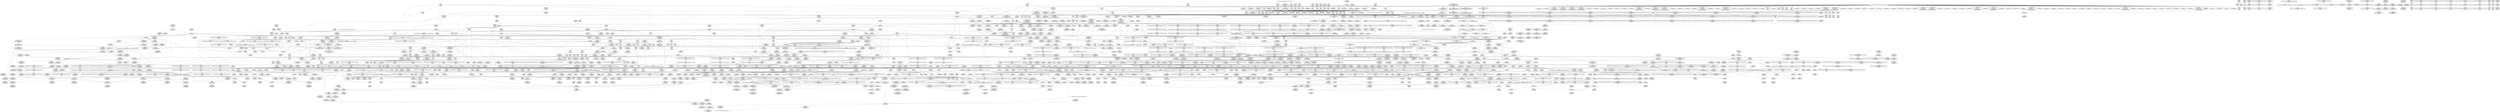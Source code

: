 digraph {
	CE0x46d4e30 [shape=record,shape=Mrecord,label="{CE0x46d4e30|GLOBAL:rcu_read_unlock.__warned|Global_var:rcu_read_unlock.__warned|*SummSink*}"]
	CE0x465ad00 [shape=record,shape=Mrecord,label="{CE0x465ad00|_call_void_mcount()_#3}"]
	CE0x45d1840 [shape=record,shape=Mrecord,label="{CE0x45d1840|selinux_sem_semctl:tmp8|security/selinux/hooks.c,5450|*SummSink*}"]
	CE0x470c420 [shape=record,shape=Mrecord,label="{CE0x470c420|i64*_getelementptr_inbounds_(_4_x_i64_,_4_x_i64_*___llvm_gcov_ctr134,_i64_0,_i64_1)|*Constant*}"]
	CE0x4607880 [shape=record,shape=Mrecord,label="{CE0x4607880|i64*_getelementptr_inbounds_(_13_x_i64_,_13_x_i64_*___llvm_gcov_ctr126,_i64_0,_i64_9)|*Constant*}"]
	CE0x45d9590 [shape=record,shape=Mrecord,label="{CE0x45d9590|80:_i32,_112:_i8*,_:_CRE_1,2_}"]
	CE0x46546c0 [shape=record,shape=Mrecord,label="{CE0x46546c0|task_sid:if.then|*SummSource*}"]
	CE0x464d0a0 [shape=record,shape=Mrecord,label="{CE0x464d0a0|rcu_lock_release:tmp6|*SummSink*}"]
	CE0x45d97c0 [shape=record,shape=Mrecord,label="{CE0x45d97c0|80:_i32,_112:_i8*,_:_CRE_2,3_}"]
	CE0x473cef0 [shape=record,shape=Mrecord,label="{CE0x473cef0|__preempt_count_sub:tmp}"]
	CE0x4615460 [shape=record,shape=Mrecord,label="{CE0x4615460|80:_i32,_112:_i8*,_:_CRE_39,40_}"]
	CE0x4725d60 [shape=record,shape=Mrecord,label="{CE0x4725d60|__preempt_count_sub:tmp5|./arch/x86/include/asm/preempt.h,77|*SummSink*}"]
	CE0x4671470 [shape=record,shape=Mrecord,label="{CE0x4671470|get_current:tmp2}"]
	CE0x46dbfc0 [shape=record,shape=Mrecord,label="{CE0x46dbfc0|rcu_read_unlock:land.lhs.true2|*SummSource*}"]
	CE0x45d9250 [shape=record,shape=Mrecord,label="{CE0x45d9250|selinux_sem_semctl:return}"]
	CE0x4682d30 [shape=record,shape=Mrecord,label="{CE0x4682d30|i64*_getelementptr_inbounds_(_2_x_i64_,_2_x_i64_*___llvm_gcov_ctr131,_i64_0,_i64_1)|*Constant*|*SummSink*}"]
	CE0x4631ed0 [shape=record,shape=Mrecord,label="{CE0x4631ed0|ipc_has_perm:perms|Function::ipc_has_perm&Arg::perms::|*SummSource*}"]
	CE0x46e6760 [shape=record,shape=Mrecord,label="{CE0x46e6760|__rcu_read_unlock:entry}"]
	CE0x45ec390 [shape=record,shape=Mrecord,label="{CE0x45ec390|i32_4|*Constant*|*SummSource*}"]
	CE0x4707df0 [shape=record,shape=Mrecord,label="{CE0x4707df0|rcu_lock_acquire:tmp|*SummSink*}"]
	CE0x4661220 [shape=record,shape=Mrecord,label="{CE0x4661220|i64*_getelementptr_inbounds_(_13_x_i64_,_13_x_i64_*___llvm_gcov_ctr126,_i64_0,_i64_1)|*Constant*|*SummSink*}"]
	CE0x46e76a0 [shape=record,shape=Mrecord,label="{CE0x46e76a0|i64_1|*Constant*}"]
	CE0x45e1210 [shape=record,shape=Mrecord,label="{CE0x45e1210|0:_i32,_:_GCMR___llvm_gcov_global_state_pred322_internal_unnamed_addr_global_i32_-1:_elem_0:default:}"]
	CE0x45b1170 [shape=record,shape=Mrecord,label="{CE0x45b1170|task_has_system:entry|*SummSink*}"]
	CE0x47091e0 [shape=record,shape=Mrecord,label="{CE0x47091e0|__preempt_count_sub:entry}"]
	CE0x46839b0 [shape=record,shape=Mrecord,label="{CE0x46839b0|rcu_read_unlock:tmp13|include/linux/rcupdate.h,933|*SummSink*}"]
	CE0x46f9f40 [shape=record,shape=Mrecord,label="{CE0x46f9f40|i64*_getelementptr_inbounds_(_4_x_i64_,_4_x_i64_*___llvm_gcov_ctr135,_i64_0,_i64_2)|*Constant*|*SummSource*}"]
	CE0x46520b0 [shape=record,shape=Mrecord,label="{CE0x46520b0|i64*_getelementptr_inbounds_(_11_x_i64_,_11_x_i64_*___llvm_gcov_ctr125,_i64_0,_i64_8)|*Constant*}"]
	CE0x464d6b0 [shape=record,shape=Mrecord,label="{CE0x464d6b0|i8*_undef|*Constant*}"]
	CE0x45d92f0 [shape=record,shape=Mrecord,label="{CE0x45d92f0|selinux_sem_semctl:return|*SummSink*}"]
	CE0x46668e0 [shape=record,shape=Mrecord,label="{CE0x46668e0|_call_void_asm_sideeffect_,_memory_,_dirflag_,_fpsr_,_flags_()_#3,_!dbg_!27714,_!srcloc_!27715|include/linux/rcupdate.h,239|*SummSource*}"]
	CE0x46f1640 [shape=record,shape=Mrecord,label="{CE0x46f1640|__preempt_count_sub:entry|*SummSink*}"]
	CE0x46dd510 [shape=record,shape=Mrecord,label="{CE0x46dd510|rcu_read_unlock:tmp6|include/linux/rcupdate.h,933}"]
	CE0x45ca150 [shape=record,shape=Mrecord,label="{CE0x45ca150|i32_16|*Constant*|*SummSink*}"]
	CE0x4649490 [shape=record,shape=Mrecord,label="{CE0x4649490|i64_0|*Constant*}"]
	CE0x466ddf0 [shape=record,shape=Mrecord,label="{CE0x466ddf0|rcu_read_lock:tmp19|include/linux/rcupdate.h,882}"]
	CE0x4631600 [shape=record,shape=Mrecord,label="{CE0x4631600|GLOBAL:ipc_has_perm|*Constant*|*SummSink*}"]
	CE0x4604910 [shape=record,shape=Mrecord,label="{CE0x4604910|rcu_read_unlock:tmp2|*SummSource*}"]
	CE0x46c4450 [shape=record,shape=Mrecord,label="{CE0x46c4450|cred_sid:bb|*SummSource*}"]
	CE0x46d4b60 [shape=record,shape=Mrecord,label="{CE0x46d4b60|rcu_lock_acquire:__here}"]
	CE0x46e4a50 [shape=record,shape=Mrecord,label="{CE0x46e4a50|_call_void_rcu_lock_release(%struct.lockdep_map*_rcu_lock_map)_#10,_!dbg_!27733|include/linux/rcupdate.h,935|*SummSource*}"]
	CE0x47109d0 [shape=record,shape=Mrecord,label="{CE0x47109d0|i64*_getelementptr_inbounds_(_4_x_i64_,_4_x_i64_*___llvm_gcov_ctr135,_i64_0,_i64_0)|*Constant*}"]
	CE0x45c3d90 [shape=record,shape=Mrecord,label="{CE0x45c3d90|i64**_getelementptr_inbounds_(_8_x_i64*_,_8_x_i64*_*___llvm_gcda_edge_table321,_i64_0,_i64_5)|*Constant*|*SummSource*}"]
	CE0x45c1b50 [shape=record,shape=Mrecord,label="{CE0x45c1b50|selinux_sem_semctl:entry|*SummSource*}"]
	CE0x470cdc0 [shape=record,shape=Mrecord,label="{CE0x470cdc0|i64*_getelementptr_inbounds_(_4_x_i64_,_4_x_i64_*___llvm_gcov_ctr135,_i64_0,_i64_3)|*Constant*}"]
	CE0x466a4d0 [shape=record,shape=Mrecord,label="{CE0x466a4d0|rcu_read_unlock:call3|include/linux/rcupdate.h,933|*SummSink*}"]
	CE0x4673e50 [shape=record,shape=Mrecord,label="{CE0x4673e50|rcu_read_lock:tmp5|include/linux/rcupdate.h,882|*SummSink*}"]
	CE0x4688e50 [shape=record,shape=Mrecord,label="{CE0x4688e50|current_sid:tmp12|security/selinux/hooks.c,218}"]
	CE0x467f370 [shape=record,shape=Mrecord,label="{CE0x467f370|task_sid:tmp26|security/selinux/hooks.c,208|*SummSource*}"]
	CE0x46ef190 [shape=record,shape=Mrecord,label="{CE0x46ef190|_call_void_lock_release(%struct.lockdep_map*_%map,_i32_1,_i64_ptrtoint_(i8*_blockaddress(_rcu_lock_release,_%__here)_to_i64))_#10,_!dbg_!27716|include/linux/rcupdate.h,423|*SummSink*}"]
	CE0x4603d60 [shape=record,shape=Mrecord,label="{CE0x4603d60|_call_void_mcount()_#3}"]
	CE0x45e8e10 [shape=record,shape=Mrecord,label="{CE0x45e8e10|i64**_getelementptr_inbounds_(_8_x_i64*_,_8_x_i64*_*___llvm_gcda_edge_table321,_i64_0,_i64_7)|*Constant*|*SummSink*}"]
	CE0x46725d0 [shape=record,shape=Mrecord,label="{CE0x46725d0|__rcu_read_lock:tmp4|include/linux/rcupdate.h,239|*SummSink*}"]
	CE0x465f870 [shape=record,shape=Mrecord,label="{CE0x465f870|i32_0|*Constant*}"]
	CE0x46d9480 [shape=record,shape=Mrecord,label="{CE0x46d9480|rcu_lock_acquire:tmp3|*SummSource*}"]
	CE0x46144f0 [shape=record,shape=Mrecord,label="{CE0x46144f0|80:_i32,_112:_i8*,_:_CRE_26,27_}"]
	CE0x462dcf0 [shape=record,shape=Mrecord,label="{CE0x462dcf0|80:_i32,_112:_i8*,_:_CRE_88,92_|*MultipleSource*|security/selinux/hooks.c,5466|Function::selinux_sem_semctl&Arg::sma::}"]
	CE0x4642670 [shape=record,shape=Mrecord,label="{CE0x4642670|i32_10|*Constant*|*SummSource*}"]
	CE0x4634600 [shape=record,shape=Mrecord,label="{CE0x4634600|_ret_i32_%retval.0,_!dbg_!27728|security/selinux/avc.c,775|*SummSink*}"]
	CE0x4670e80 [shape=record,shape=Mrecord,label="{CE0x4670e80|i32_883|*Constant*|*SummSource*}"]
	CE0x46831e0 [shape=record,shape=Mrecord,label="{CE0x46831e0|current_sid:if.then}"]
	CE0x46eeff0 [shape=record,shape=Mrecord,label="{CE0x46eeff0|_call_void_lock_release(%struct.lockdep_map*_%map,_i32_1,_i64_ptrtoint_(i8*_blockaddress(_rcu_lock_release,_%__here)_to_i64))_#10,_!dbg_!27716|include/linux/rcupdate.h,423}"]
	CE0x46f29f0 [shape=record,shape=Mrecord,label="{CE0x46f29f0|i8*_undef|*Constant*|*SummSource*}"]
	CE0x46d4650 [shape=record,shape=Mrecord,label="{CE0x46d4650|rcu_read_unlock:tmp}"]
	CE0x45f1cd0 [shape=record,shape=Mrecord,label="{CE0x45f1cd0|avc_has_perm:tsid|Function::avc_has_perm&Arg::tsid::|*SummSource*}"]
	CE0x46800b0 [shape=record,shape=Mrecord,label="{CE0x46800b0|GLOBAL:cred_sid|*Constant*|*SummSource*}"]
	CE0x4636b60 [shape=record,shape=Mrecord,label="{CE0x4636b60|current_sid:tmp21|security/selinux/hooks.c,218|*SummSource*}"]
	CE0x46886f0 [shape=record,shape=Mrecord,label="{CE0x46886f0|current_sid:land.lhs.true}"]
	CE0x468e8a0 [shape=record,shape=Mrecord,label="{CE0x468e8a0|i64_1|*Constant*}"]
	CE0x46d68b0 [shape=record,shape=Mrecord,label="{CE0x46d68b0|i64*_getelementptr_inbounds_(_11_x_i64_,_11_x_i64_*___llvm_gcov_ctr132,_i64_0,_i64_0)|*Constant*|*SummSink*}"]
	CE0x4649110 [shape=record,shape=Mrecord,label="{CE0x4649110|0:_i8,_:_GCMR_task_sid.__warned_internal_global_i8_0,_section_.data.unlikely_,_align_1:_elem_0:default:}"]
	CE0x467bb40 [shape=record,shape=Mrecord,label="{CE0x467bb40|task_sid:tmp23|security/selinux/hooks.c,208}"]
	CE0x45b28a0 [shape=record,shape=Mrecord,label="{CE0x45b28a0|_call_void___llvm_gcov_indirect_counter_increment(i32*___llvm_gcov_global_state_pred322,_i64**_getelementptr_inbounds_(_8_x_i64*_,_8_x_i64*_*___llvm_gcda_edge_table321,_i64_0,_i64_1)),_!dbg_!27714|security/selinux/hooks.c,5438|*SummSource*}"]
	CE0x465bb20 [shape=record,shape=Mrecord,label="{CE0x465bb20|GLOBAL:rcu_read_lock|*Constant*}"]
	CE0x46ef6e0 [shape=record,shape=Mrecord,label="{CE0x46ef6e0|GLOBAL:lock_release|*Constant*}"]
	CE0x46139b0 [shape=record,shape=Mrecord,label="{CE0x46139b0|selinux_sem_semctl:sem_perm|security/selinux/hooks.c,5466|*SummSource*}"]
	CE0x462c5c0 [shape=record,shape=Mrecord,label="{CE0x462c5c0|80:_i32,_112:_i8*,_:_CRE_59,60_}"]
	CE0x4612b00 [shape=record,shape=Mrecord,label="{CE0x4612b00|selinux_sem_semctl:tmp19|security/selinux/hooks.c,5466}"]
	CE0x46d84d0 [shape=record,shape=Mrecord,label="{CE0x46d84d0|rcu_read_unlock:if.then}"]
	CE0x46609b0 [shape=record,shape=Mrecord,label="{CE0x46609b0|i64*_getelementptr_inbounds_(_4_x_i64_,_4_x_i64_*___llvm_gcov_ctr128,_i64_0,_i64_0)|*Constant*}"]
	CE0x46e61d0 [shape=record,shape=Mrecord,label="{CE0x46e61d0|_call_void___rcu_read_unlock()_#10,_!dbg_!27734|include/linux/rcupdate.h,937|*SummSink*}"]
	CE0x465b260 [shape=record,shape=Mrecord,label="{CE0x465b260|task_sid:bb|*SummSink*}"]
	CE0x4636700 [shape=record,shape=Mrecord,label="{CE0x4636700|current_sid:cred|security/selinux/hooks.c,218|*SummSource*}"]
	CE0x460be90 [shape=record,shape=Mrecord,label="{CE0x460be90|current_sid:tmp2|*SummSource*}"]
	CE0x46fd330 [shape=record,shape=Mrecord,label="{CE0x46fd330|i64*_getelementptr_inbounds_(_4_x_i64_,_4_x_i64_*___llvm_gcov_ctr128,_i64_0,_i64_0)|*Constant*|*SummSource*}"]
	CE0x465abd0 [shape=record,shape=Mrecord,label="{CE0x465abd0|task_sid:tmp3|*SummSource*}"]
	CE0x4684fb0 [shape=record,shape=Mrecord,label="{CE0x4684fb0|current_sid:tmp14|security/selinux/hooks.c,218|*SummSink*}"]
	CE0x45eb400 [shape=record,shape=Mrecord,label="{CE0x45eb400|selinux_sem_semctl:tmp16|security/selinux/hooks.c,5463|*SummSink*}"]
	CE0x465ff50 [shape=record,shape=Mrecord,label="{CE0x465ff50|rcu_read_lock:entry|*SummSink*}"]
	CE0x45b6e70 [shape=record,shape=Mrecord,label="{CE0x45b6e70|selinux_sem_semctl:bb|*SummSource*}"]
	CE0x45edf20 [shape=record,shape=Mrecord,label="{CE0x45edf20|i64_7|*Constant*}"]
	CE0x4667ef0 [shape=record,shape=Mrecord,label="{CE0x4667ef0|rcu_read_lock:tobool1|include/linux/rcupdate.h,882|*SummSink*}"]
	CE0x46e5340 [shape=record,shape=Mrecord,label="{CE0x46e5340|GLOBAL:rcu_lock_release|*Constant*|*SummSource*}"]
	CE0x45ccec0 [shape=record,shape=Mrecord,label="{CE0x45ccec0|__llvm_gcov_indirect_counter_increment:predecessor|Function::__llvm_gcov_indirect_counter_increment&Arg::predecessor::}"]
	CE0x46ecd20 [shape=record,shape=Mrecord,label="{CE0x46ecd20|__rcu_read_unlock:tmp2|*SummSink*}"]
	CE0x463af90 [shape=record,shape=Mrecord,label="{CE0x463af90|rcu_read_lock:land.lhs.true}"]
	CE0x46f1b80 [shape=record,shape=Mrecord,label="{CE0x46f1b80|__rcu_read_lock:tmp3}"]
	CE0x45d5ca0 [shape=record,shape=Mrecord,label="{CE0x45d5ca0|__llvm_gcov_indirect_counter_increment:predecessor|Function::__llvm_gcov_indirect_counter_increment&Arg::predecessor::|*SummSource*}"]
	CE0x462f820 [shape=record,shape=Mrecord,label="{CE0x462f820|80:_i32,_112:_i8*,_:_CRE_188,192_|*MultipleSource*|security/selinux/hooks.c,5466|Function::selinux_sem_semctl&Arg::sma::}"]
	CE0x46d9e70 [shape=record,shape=Mrecord,label="{CE0x46d9e70|_call_void_asm_sideeffect_,_memory_,_dirflag_,_fpsr_,_flags_()_#3,_!dbg_!27711,_!srcloc_!27714|include/linux/rcupdate.h,244}"]
	CE0x462d660 [shape=record,shape=Mrecord,label="{CE0x462d660|80:_i32,_112:_i8*,_:_CRE_76,80_|*MultipleSource*|security/selinux/hooks.c,5466|Function::selinux_sem_semctl&Arg::sma::}"]
	CE0x46ff6e0 [shape=record,shape=Mrecord,label="{CE0x46ff6e0|i64_1|*Constant*}"]
	CE0x467e260 [shape=record,shape=Mrecord,label="{CE0x467e260|task_sid:tmp24|security/selinux/hooks.c,208|*SummSource*}"]
	CE0x4610c90 [shape=record,shape=Mrecord,label="{CE0x4610c90|i64_0|*Constant*|*SummSource*}"]
	CE0x467a740 [shape=record,shape=Mrecord,label="{CE0x467a740|__rcu_read_lock:tmp7|include/linux/rcupdate.h,240|*SummSource*}"]
	CE0x45d8ad0 [shape=record,shape=Mrecord,label="{CE0x45d8ad0|GLOBAL:__llvm_gcov_global_state_pred322|Global_var:__llvm_gcov_global_state_pred322}"]
	CE0x46ef750 [shape=record,shape=Mrecord,label="{CE0x46ef750|GLOBAL:lock_release|*Constant*|*SummSource*}"]
	CE0x45c5610 [shape=record,shape=Mrecord,label="{CE0x45c5610|_call_void___llvm_gcov_indirect_counter_increment(i32*___llvm_gcov_global_state_pred322,_i64**_getelementptr_inbounds_(_8_x_i64*_,_8_x_i64*_*___llvm_gcda_edge_table321,_i64_0,_i64_2)),_!dbg_!27718|security/selinux/hooks.c,5442|*SummSink*}"]
	CE0x45bec60 [shape=record,shape=Mrecord,label="{CE0x45bec60|selinux_sem_semctl:tmp8|security/selinux/hooks.c,5450}"]
	CE0x4650ff0 [shape=record,shape=Mrecord,label="{CE0x4650ff0|task_sid:tmp13|security/selinux/hooks.c,208}"]
	CE0x4685aa0 [shape=record,shape=Mrecord,label="{CE0x4685aa0|GLOBAL:rcu_read_lock.__warned|Global_var:rcu_read_lock.__warned}"]
	CE0x46fee50 [shape=record,shape=Mrecord,label="{CE0x46fee50|__preempt_count_add:tmp1|*SummSource*}"]
	CE0x4630660 [shape=record,shape=Mrecord,label="{CE0x4630660|selinux_sem_semctl:tmp20|security/selinux/hooks.c,5468}"]
	CE0x4634190 [shape=record,shape=Mrecord,label="{CE0x4634190|__llvm_gcov_indirect_counter_increment:pred|*SummSource*}"]
	CE0x4688270 [shape=record,shape=Mrecord,label="{CE0x4688270|i64*_getelementptr_inbounds_(_2_x_i64_,_2_x_i64_*___llvm_gcov_ctr131,_i64_0,_i64_1)|*Constant*|*SummSource*}"]
	CE0x46f4680 [shape=record,shape=Mrecord,label="{CE0x46f4680|i64*_getelementptr_inbounds_(_4_x_i64_,_4_x_i64_*___llvm_gcov_ctr129,_i64_0,_i64_3)|*Constant*|*SummSink*}"]
	CE0x45cad10 [shape=record,shape=Mrecord,label="{CE0x45cad10|_call_void___llvm_gcov_indirect_counter_increment(i32*___llvm_gcov_global_state_pred322,_i64**_getelementptr_inbounds_(_8_x_i64*_,_8_x_i64*_*___llvm_gcda_edge_table321,_i64_0,_i64_3)),_!dbg_!27721|security/selinux/hooks.c,5446|*SummSource*}"]
	CE0x45db0b0 [shape=record,shape=Mrecord,label="{CE0x45db0b0|i32_17|*Constant*}"]
	CE0x462bc40 [shape=record,shape=Mrecord,label="{CE0x462bc40|80:_i32,_112:_i8*,_:_CRE_51,52_}"]
	CE0x460e9e0 [shape=record,shape=Mrecord,label="{CE0x460e9e0|i64_1|*Constant*}"]
	CE0x46c3850 [shape=record,shape=Mrecord,label="{CE0x46c3850|rcu_read_lock:tmp21|include/linux/rcupdate.h,884|*SummSink*}"]
	CE0x45ed1f0 [shape=record,shape=Mrecord,label="{CE0x45ed1f0|__llvm_gcov_indirect_counter_increment:tmp3|*SummSink*}"]
	CE0x4712c30 [shape=record,shape=Mrecord,label="{CE0x4712c30|rcu_lock_acquire:tmp4|include/linux/rcupdate.h,418|*SummSink*}"]
	CE0x4682750 [shape=record,shape=Mrecord,label="{CE0x4682750|current_sid:do.body}"]
	CE0x4608d70 [shape=record,shape=Mrecord,label="{CE0x4608d70|i16_3|*Constant*|*SummSink*}"]
	CE0x4680580 [shape=record,shape=Mrecord,label="{CE0x4680580|cred_sid:entry}"]
	CE0x47032d0 [shape=record,shape=Mrecord,label="{CE0x47032d0|__preempt_count_sub:do.end}"]
	CE0x45e8530 [shape=record,shape=Mrecord,label="{CE0x45e8530|task_sid:tmp19|security/selinux/hooks.c,208|*SummSink*}"]
	CE0x45ba9d0 [shape=record,shape=Mrecord,label="{CE0x45ba9d0|selinux_sem_semctl:tmp1|*SummSink*}"]
	CE0x460b2f0 [shape=record,shape=Mrecord,label="{CE0x460b2f0|current_sid:tmp6|security/selinux/hooks.c,218}"]
	CE0x460d2f0 [shape=record,shape=Mrecord,label="{CE0x460d2f0|GLOBAL:rcu_lock_acquire|*Constant*|*SummSink*}"]
	CE0x4635f60 [shape=record,shape=Mrecord,label="{CE0x4635f60|i32_78|*Constant*}"]
	CE0x466e350 [shape=record,shape=Mrecord,label="{CE0x466e350|rcu_read_lock:tmp20|include/linux/rcupdate.h,882|*SummSink*}"]
	CE0x460de10 [shape=record,shape=Mrecord,label="{CE0x460de10|current_sid:tmp7|security/selinux/hooks.c,218|*SummSource*}"]
	CE0x45b19f0 [shape=record,shape=Mrecord,label="{CE0x45b19f0|i64_1|*Constant*|*SummSink*}"]
	CE0x473ca90 [shape=record,shape=Mrecord,label="{CE0x473ca90|__preempt_count_sub:tmp1}"]
	CE0x45ed5f0 [shape=record,shape=Mrecord,label="{CE0x45ed5f0|__llvm_gcov_indirect_counter_increment:tmp5|*SummSink*}"]
	CE0x4709780 [shape=record,shape=Mrecord,label="{CE0x4709780|i64*_getelementptr_inbounds_(_4_x_i64_,_4_x_i64_*___llvm_gcov_ctr133,_i64_0,_i64_2)|*Constant*|*SummSink*}"]
	CE0x45b6ee0 [shape=record,shape=Mrecord,label="{CE0x45b6ee0|selinux_sem_semctl:bb}"]
	CE0x46e3ce0 [shape=record,shape=Mrecord,label="{CE0x46e3ce0|i8*_getelementptr_inbounds_(_44_x_i8_,_44_x_i8_*_.str47,_i32_0,_i32_0)|*Constant*|*SummSink*}"]
	CE0x4610960 [shape=record,shape=Mrecord,label="{CE0x4610960|i64*_getelementptr_inbounds_(_11_x_i64_,_11_x_i64_*___llvm_gcov_ctr127,_i64_0,_i64_0)|*Constant*|*SummSource*}"]
	CE0x46397f0 [shape=record,shape=Mrecord,label="{CE0x46397f0|current_sid:tmp24|security/selinux/hooks.c,220}"]
	CE0x4666200 [shape=record,shape=Mrecord,label="{CE0x4666200|GLOBAL:rcu_lock_acquire|*Constant*}"]
	CE0x4638320 [shape=record,shape=Mrecord,label="{CE0x4638320|i32_1|*Constant*}"]
	CE0x46e02c0 [shape=record,shape=Mrecord,label="{CE0x46e02c0|rcu_read_unlock:tmp19|include/linux/rcupdate.h,933|*SummSink*}"]
	CE0x4655210 [shape=record,shape=Mrecord,label="{CE0x4655210|i64*_getelementptr_inbounds_(_11_x_i64_,_11_x_i64_*___llvm_gcov_ctr125,_i64_0,_i64_0)|*Constant*|*SummSink*}"]
	CE0x45c8a90 [shape=record,shape=Mrecord,label="{CE0x45c8a90|selinux_sem_semctl:call|security/selinux/hooks.c,5438}"]
	CE0x4610d00 [shape=record,shape=Mrecord,label="{CE0x4610d00|i64_0|*Constant*|*SummSink*}"]
	CE0x46408d0 [shape=record,shape=Mrecord,label="{CE0x46408d0|current_sid:tmp5|security/selinux/hooks.c,218|*SummSink*}"]
	CE0x46d7080 [shape=record,shape=Mrecord,label="{CE0x46d7080|rcu_read_unlock:tmp9|include/linux/rcupdate.h,933}"]
	CE0x46e7e30 [shape=record,shape=Mrecord,label="{CE0x46e7e30|%struct.lockdep_map*_null|*Constant*|*SummSink*}"]
	CE0x4637570 [shape=record,shape=Mrecord,label="{CE0x4637570|current_sid:security|security/selinux/hooks.c,218|*SummSink*}"]
	CE0x45f0f90 [shape=record,shape=Mrecord,label="{CE0x45f0f90|_call_void_mcount()_#3}"]
	CE0x4688540 [shape=record,shape=Mrecord,label="{CE0x4688540|current_sid:bb|*SummSource*}"]
	CE0x463cd90 [shape=record,shape=Mrecord,label="{CE0x463cd90|rcu_read_lock:if.end|*SummSink*}"]
	CE0x45b6bd0 [shape=record,shape=Mrecord,label="{CE0x45b6bd0|selinux_sem_semctl:sw.epilog|*SummSource*}"]
	CE0x45c6350 [shape=record,shape=Mrecord,label="{CE0x45c6350|i64*_getelementptr_inbounds_(_25_x_i64_,_25_x_i64_*___llvm_gcov_ctr320,_i64_0,_i64_16)|*Constant*}"]
	CE0x45ec060 [shape=record,shape=Mrecord,label="{CE0x45ec060|i32_32|*Constant*|*SummSource*}"]
	CE0x45eeb10 [shape=record,shape=Mrecord,label="{CE0x45eeb10|get_current:tmp2|*SummSource*}"]
	CE0x46507f0 [shape=record,shape=Mrecord,label="{CE0x46507f0|_call_void_mcount()_#3|*SummSink*}"]
	CE0x45d0650 [shape=record,shape=Mrecord,label="{CE0x45d0650|selinux_sem_semctl:tmp3|security/selinux/hooks.c,5438}"]
	CE0x4655670 [shape=record,shape=Mrecord,label="{CE0x4655670|i64_3|*Constant*|*SummSource*}"]
	CE0x4726540 [shape=record,shape=Mrecord,label="{CE0x4726540|__rcu_read_unlock:tmp|*SummSink*}"]
	CE0x4656260 [shape=record,shape=Mrecord,label="{CE0x4656260|GLOBAL:task_sid.__warned|Global_var:task_sid.__warned|*SummSource*}"]
	CE0x45c1070 [shape=record,shape=Mrecord,label="{CE0x45c1070|i64**_getelementptr_inbounds_(_8_x_i64*_,_8_x_i64*_*___llvm_gcda_edge_table321,_i64_0,_i64_6)|*Constant*|*SummSource*}"]
	CE0x4671c90 [shape=record,shape=Mrecord,label="{CE0x4671c90|rcu_read_unlock:bb}"]
	CE0x4604ad0 [shape=record,shape=Mrecord,label="{CE0x4604ad0|__rcu_read_lock:tmp5|include/linux/rcupdate.h,239|*SummSink*}"]
	CE0x4609f10 [shape=record,shape=Mrecord,label="{CE0x4609f10|selinux_sem_semctl:tmp18|security/selinux/hooks.c,5466}"]
	CE0x465ea70 [shape=record,shape=Mrecord,label="{CE0x465ea70|task_sid:tmp6|security/selinux/hooks.c,208|*SummSource*}"]
	CE0x46d8260 [shape=record,shape=Mrecord,label="{CE0x46d8260|i64*_getelementptr_inbounds_(_4_x_i64_,_4_x_i64_*___llvm_gcov_ctr130,_i64_0,_i64_2)|*Constant*}"]
	CE0x45b8000 [shape=record,shape=Mrecord,label="{CE0x45b8000|selinux_sem_semctl:sw.epilog|*SummSink*}"]
	CE0x45c6fa0 [shape=record,shape=Mrecord,label="{CE0x45c6fa0|_ret_i32_%call1,_!dbg_!27716|security/selinux/hooks.c,1594|*SummSource*}"]
	CE0x4685db0 [shape=record,shape=Mrecord,label="{CE0x4685db0|GLOBAL:rcu_read_lock.__warned|Global_var:rcu_read_lock.__warned|*SummSource*}"]
	CE0x45e6bb0 [shape=record,shape=Mrecord,label="{CE0x45e6bb0|__llvm_gcov_indirect_counter_increment:exit|*SummSink*}"]
	CE0x4685660 [shape=record,shape=Mrecord,label="{CE0x4685660|rcu_read_lock:tmp7|include/linux/rcupdate.h,882}"]
	CE0x45c2db0 [shape=record,shape=Mrecord,label="{CE0x45c2db0|_call_void___llvm_gcov_indirect_counter_increment(i32*___llvm_gcov_global_state_pred322,_i64**_getelementptr_inbounds_(_8_x_i64*_,_8_x_i64*_*___llvm_gcda_edge_table321,_i64_0,_i64_5)),_!dbg_!27725|security/selinux/hooks.c,5453|*SummSink*}"]
	CE0x46541b0 [shape=record,shape=Mrecord,label="{CE0x46541b0|current_sid:call|security/selinux/hooks.c,218|*SummSource*}"]
	CE0x468aeb0 [shape=record,shape=Mrecord,label="{CE0x468aeb0|current_sid:tobool1|security/selinux/hooks.c,218|*SummSource*}"]
	CE0x4648580 [shape=record,shape=Mrecord,label="{CE0x4648580|task_sid:tmp9|security/selinux/hooks.c,208}"]
	CE0x4614160 [shape=record,shape=Mrecord,label="{CE0x4614160|80:_i32,_112:_i8*,_:_CRE_23,24_}"]
	CE0x472f440 [shape=record,shape=Mrecord,label="{CE0x472f440|__preempt_count_add:tmp|*SummSink*}"]
	CE0x46d8c30 [shape=record,shape=Mrecord,label="{CE0x46d8c30|i64*_getelementptr_inbounds_(_4_x_i64_,_4_x_i64_*___llvm_gcov_ctr133,_i64_0,_i64_1)|*Constant*}"]
	CE0x460adf0 [shape=record,shape=Mrecord,label="{CE0x460adf0|task_sid:tmp15|security/selinux/hooks.c,208|*SummSink*}"]
	CE0x45dc280 [shape=record,shape=Mrecord,label="{CE0x45dc280|selinux_sem_semctl:tmp6|security/selinux/hooks.c,5446|*SummSink*}"]
	CE0x4656b70 [shape=record,shape=Mrecord,label="{CE0x4656b70|_ret_i32_%call7,_!dbg_!27749|security/selinux/hooks.c,210}"]
	CE0x462cbb0 [shape=record,shape=Mrecord,label="{CE0x462cbb0|80:_i32,_112:_i8*,_:_CRE_64,65_}"]
	CE0x46ea020 [shape=record,shape=Mrecord,label="{CE0x46ea020|_call_void_mcount()_#3|*SummSink*}"]
	CE0x465e490 [shape=record,shape=Mrecord,label="{CE0x465e490|i64*_getelementptr_inbounds_(_11_x_i64_,_11_x_i64_*___llvm_gcov_ctr125,_i64_0,_i64_1)|*Constant*}"]
	CE0x460d780 [shape=record,shape=Mrecord,label="{CE0x460d780|i64*_getelementptr_inbounds_(_13_x_i64_,_13_x_i64_*___llvm_gcov_ctr126,_i64_0,_i64_8)|*Constant*}"]
	CE0x468e980 [shape=record,shape=Mrecord,label="{CE0x468e980|rcu_read_lock:tmp1|*SummSource*}"]
	CE0x4660b10 [shape=record,shape=Mrecord,label="{CE0x4660b10|__rcu_read_lock:tmp1|*SummSource*}"]
	CE0x45c1c00 [shape=record,shape=Mrecord,label="{CE0x45c1c00|selinux_sem_semctl:sw.bb|*SummSource*}"]
	CE0x47079e0 [shape=record,shape=Mrecord,label="{CE0x47079e0|i64*_getelementptr_inbounds_(_4_x_i64_,_4_x_i64_*___llvm_gcov_ctr133,_i64_0,_i64_0)|*Constant*}"]
	"CONST[source:0(mediator),value:2(dynamic)][purpose:{subject}][SrcIdx:4]"
	CE0x46f3af0 [shape=record,shape=Mrecord,label="{CE0x46f3af0|i64_1|*Constant*}"]
	CE0x4724550 [shape=record,shape=Mrecord,label="{CE0x4724550|__preempt_count_add:tmp}"]
	CE0x466e8f0 [shape=record,shape=Mrecord,label="{CE0x466e8f0|i64*_getelementptr_inbounds_(_11_x_i64_,_11_x_i64_*___llvm_gcov_ctr127,_i64_0,_i64_10)|*Constant*}"]
	CE0x4700ff0 [shape=record,shape=Mrecord,label="{CE0x4700ff0|rcu_lock_acquire:indirectgoto}"]
	CE0x466ecb0 [shape=record,shape=Mrecord,label="{CE0x466ecb0|i64*_getelementptr_inbounds_(_11_x_i64_,_11_x_i64_*___llvm_gcov_ctr127,_i64_0,_i64_10)|*Constant*|*SummSource*}"]
	CE0x47012d0 [shape=record,shape=Mrecord,label="{CE0x47012d0|_call_void___preempt_count_add(i32_1)_#10,_!dbg_!27711|include/linux/rcupdate.h,239|*SummSource*}"]
	CE0x46857b0 [shape=record,shape=Mrecord,label="{CE0x46857b0|rcu_read_lock:tmp7|include/linux/rcupdate.h,882|*SummSource*}"]
	CE0x4707b50 [shape=record,shape=Mrecord,label="{CE0x4707b50|i64*_getelementptr_inbounds_(_4_x_i64_,_4_x_i64_*___llvm_gcov_ctr133,_i64_0,_i64_0)|*Constant*|*SummSource*}"]
	CE0x46810e0 [shape=record,shape=Mrecord,label="{CE0x46810e0|_call_void_rcu_read_unlock()_#10,_!dbg_!27748|security/selinux/hooks.c,209|*SummSink*}"]
	CE0x46651c0 [shape=record,shape=Mrecord,label="{CE0x46651c0|task_has_system:tmp1|*SummSource*}"]
	CE0x462ca80 [shape=record,shape=Mrecord,label="{CE0x462ca80|80:_i32,_112:_i8*,_:_CRE_63,64_}"]
	CE0x4642780 [shape=record,shape=Mrecord,label="{CE0x4642780|i32_10|*Constant*|*SummSink*}"]
	CE0x460d6f0 [shape=record,shape=Mrecord,label="{CE0x460d6f0|task_sid:tmp16|security/selinux/hooks.c,208|*SummSink*}"]
	CE0x45d77f0 [shape=record,shape=Mrecord,label="{CE0x45d77f0|selinux_sem_semctl:sw.bb6|*SummSink*}"]
	CE0x45e6d20 [shape=record,shape=Mrecord,label="{CE0x45e6d20|__llvm_gcov_indirect_counter_increment:bb4|*SummSource*}"]
	CE0x46562f0 [shape=record,shape=Mrecord,label="{CE0x46562f0|GLOBAL:task_sid.__warned|Global_var:task_sid.__warned|*SummSink*}"]
	CE0x4650090 [shape=record,shape=Mrecord,label="{CE0x4650090|i64_5|*Constant*|*SummSink*}"]
	CE0x4700090 [shape=record,shape=Mrecord,label="{CE0x4700090|rcu_lock_release:tmp2|*SummSource*}"]
	CE0x46f21c0 [shape=record,shape=Mrecord,label="{CE0x46f21c0|rcu_lock_acquire:tmp6|*SummSource*}"]
	CE0x4605e20 [shape=record,shape=Mrecord,label="{CE0x4605e20|rcu_read_unlock:tmp10|include/linux/rcupdate.h,933|*SummSink*}"]
	CE0x45d1760 [shape=record,shape=Mrecord,label="{CE0x45d1760|i64*_getelementptr_inbounds_(_25_x_i64_,_25_x_i64_*___llvm_gcov_ctr320,_i64_0,_i64_18)|*Constant*|*SummSink*}"]
	CE0x46d5dd0 [shape=record,shape=Mrecord,label="{CE0x46d5dd0|rcu_read_unlock:call|include/linux/rcupdate.h,933|*SummSource*}"]
	CE0x4630df0 [shape=record,shape=Mrecord,label="{CE0x4630df0|selinux_sem_semctl:tmp20|security/selinux/hooks.c,5468|*SummSink*}"]
	"CONST[source:1(input),value:2(dynamic)][purpose:{operation}][SrcIdx:1]"
	CE0x4600b10 [shape=record,shape=Mrecord,label="{CE0x4600b10|__llvm_gcov_indirect_counter_increment:tmp6|*SummSink*}"]
	CE0x45d2f30 [shape=record,shape=Mrecord,label="{CE0x45d2f30|task_has_system:bb}"]
	CE0x46fd120 [shape=record,shape=Mrecord,label="{CE0x46fd120|__preempt_count_add:do.body|*SummSource*}"]
	CE0x45d7590 [shape=record,shape=Mrecord,label="{CE0x45d7590|__llvm_gcov_indirect_counter_increment:entry}"]
	CE0x46dd680 [shape=record,shape=Mrecord,label="{CE0x46dd680|rcu_read_unlock:tmp6|include/linux/rcupdate.h,933|*SummSource*}"]
	CE0x4715c90 [shape=record,shape=Mrecord,label="{CE0x4715c90|i64*_getelementptr_inbounds_(_4_x_i64_,_4_x_i64_*___llvm_gcov_ctr129,_i64_0,_i64_0)|*Constant*}"]
	CE0x4652120 [shape=record,shape=Mrecord,label="{CE0x4652120|i64*_getelementptr_inbounds_(_11_x_i64_,_11_x_i64_*___llvm_gcov_ctr125,_i64_0,_i64_8)|*Constant*|*SummSource*}"]
	CE0x460f8a0 [shape=record,shape=Mrecord,label="{CE0x460f8a0|cred_sid:security|security/selinux/hooks.c,196|*SummSource*}"]
	CE0x46e2090 [shape=record,shape=Mrecord,label="{CE0x46e2090|rcu_read_unlock:tmp18|include/linux/rcupdate.h,933}"]
	CE0x46ea130 [shape=record,shape=Mrecord,label="{CE0x46ea130|void_(i32*,_i32,_i32*)*_asm_addl_$1,_%gs:$0_,_*m,ri,*m,_dirflag_,_fpsr_,_flags_}"]
	CE0x468d810 [shape=record,shape=Mrecord,label="{CE0x468d810|i64*_getelementptr_inbounds_(_11_x_i64_,_11_x_i64_*___llvm_gcov_ctr125,_i64_0,_i64_10)|*Constant*|*SummSource*}"]
	CE0x464bed0 [shape=record,shape=Mrecord,label="{CE0x464bed0|rcu_lock_release:tmp3|*SummSource*}"]
	CE0x4634e30 [shape=record,shape=Mrecord,label="{CE0x4634e30|ipc_has_perm:bb|*SummSource*}"]
	CE0x46331c0 [shape=record,shape=Mrecord,label="{CE0x46331c0|__llvm_gcov_indirect_counter_increment:bb}"]
	CE0x46fc990 [shape=record,shape=Mrecord,label="{CE0x46fc990|__rcu_read_unlock:tmp7|include/linux/rcupdate.h,245|*SummSource*}"]
	CE0x46e60a0 [shape=record,shape=Mrecord,label="{CE0x46e60a0|_call_void___rcu_read_unlock()_#10,_!dbg_!27734|include/linux/rcupdate.h,937|*SummSource*}"]
	CE0x4667840 [shape=record,shape=Mrecord,label="{CE0x4667840|rcu_read_lock:tmp8|include/linux/rcupdate.h,882|*SummSource*}"]
	CE0x466bb50 [shape=record,shape=Mrecord,label="{CE0x466bb50|rcu_read_lock:tmp15|include/linux/rcupdate.h,882}"]
	CE0x45d5df0 [shape=record,shape=Mrecord,label="{CE0x45d5df0|__llvm_gcov_indirect_counter_increment:predecessor|Function::__llvm_gcov_indirect_counter_increment&Arg::predecessor::|*SummSink*}"]
	CE0x45df1a0 [shape=record,shape=Mrecord,label="{CE0x45df1a0|_call_void_lockdep_rcu_suspicious(i8*_getelementptr_inbounds_(_25_x_i8_,_25_x_i8_*_.str3,_i32_0,_i32_0),_i32_208,_i8*_getelementptr_inbounds_(_41_x_i8_,_41_x_i8_*_.str44,_i32_0,_i32_0))_#10,_!dbg_!27732|security/selinux/hooks.c,208}"]
	CE0x46634f0 [shape=record,shape=Mrecord,label="{CE0x46634f0|current_sid:tmp16|security/selinux/hooks.c,218|*SummSource*}"]
	CE0x463d140 [shape=record,shape=Mrecord,label="{CE0x463d140|rcu_read_unlock:tmp4|include/linux/rcupdate.h,933|*SummSource*}"]
	CE0x4644420 [shape=record,shape=Mrecord,label="{CE0x4644420|i32_22|*Constant*}"]
	CE0x462eb70 [shape=record,shape=Mrecord,label="{CE0x462eb70|80:_i32,_112:_i8*,_:_CRE_136,144_|*MultipleSource*|security/selinux/hooks.c,5466|Function::selinux_sem_semctl&Arg::sma::}"]
	CE0x45efbd0 [shape=record,shape=Mrecord,label="{CE0x45efbd0|avc_has_perm:entry}"]
	CE0x4615b80 [shape=record,shape=Mrecord,label="{CE0x4615b80|80:_i32,_112:_i8*,_:_CRE_45,46_}"]
	CE0x46f07f0 [shape=record,shape=Mrecord,label="{CE0x46f07f0|rcu_lock_release:tmp6}"]
	CE0x45dff40 [shape=record,shape=Mrecord,label="{CE0x45dff40|i8*_getelementptr_inbounds_(_25_x_i8_,_25_x_i8_*_.str3,_i32_0,_i32_0)|*Constant*|*SummSource*}"]
	CE0x464ff50 [shape=record,shape=Mrecord,label="{CE0x464ff50|i64_5|*Constant*}"]
	CE0x4673f60 [shape=record,shape=Mrecord,label="{CE0x4673f60|rcu_read_lock:tmp6|include/linux/rcupdate.h,882}"]
	CE0x46eb4a0 [shape=record,shape=Mrecord,label="{CE0x46eb4a0|i64*_getelementptr_inbounds_(_4_x_i64_,_4_x_i64_*___llvm_gcov_ctr128,_i64_0,_i64_0)|*Constant*|*SummSink*}"]
	CE0x465fff0 [shape=record,shape=Mrecord,label="{CE0x465fff0|current_sid:tmp6|security/selinux/hooks.c,218|*SummSource*}"]
	CE0x46473f0 [shape=record,shape=Mrecord,label="{CE0x46473f0|ipc_has_perm:call|security/selinux/hooks.c,5129}"]
	CE0x4643a10 [shape=record,shape=Mrecord,label="{CE0x4643a10|ipc_has_perm:type|security/selinux/hooks.c,5133|*SummSource*}"]
	CE0x45da990 [shape=record,shape=Mrecord,label="{CE0x45da990|i32_1|*Constant*}"]
	CE0x46dd400 [shape=record,shape=Mrecord,label="{CE0x46dd400|rcu_read_unlock:tmp5|include/linux/rcupdate.h,933|*SummSink*}"]
	CE0x46f56f0 [shape=record,shape=Mrecord,label="{CE0x46f56f0|rcu_lock_release:tmp5|include/linux/rcupdate.h,423|*SummSource*}"]
	CE0x468c0b0 [shape=record,shape=Mrecord,label="{CE0x468c0b0|i64*_getelementptr_inbounds_(_11_x_i64_,_11_x_i64_*___llvm_gcov_ctr125,_i64_0,_i64_9)|*Constant*}"]
	CE0x45e1d90 [shape=record,shape=Mrecord,label="{CE0x45e1d90|selinux_sem_semctl:call1|security/selinux/hooks.c,5438|*SummSource*}"]
	CE0x4635710 [shape=record,shape=Mrecord,label="{CE0x4635710|ipc_has_perm:ad|security/selinux/hooks.c, 5128}"]
	CE0x46e1270 [shape=record,shape=Mrecord,label="{CE0x46e1270|rcu_read_unlock:tmp21|include/linux/rcupdate.h,935|*SummSink*}"]
	CE0x46eb800 [shape=record,shape=Mrecord,label="{CE0x46eb800|__rcu_read_lock:do.end}"]
	CE0x463d450 [shape=record,shape=Mrecord,label="{CE0x463d450|GLOBAL:__llvm_gcov_ctr132|Global_var:__llvm_gcov_ctr132}"]
	CE0x467f3e0 [shape=record,shape=Mrecord,label="{CE0x467f3e0|task_sid:tmp26|security/selinux/hooks.c,208|*SummSink*}"]
	CE0x46336b0 [shape=record,shape=Mrecord,label="{CE0x46336b0|__llvm_gcov_indirect_counter_increment:bb|*SummSource*}"]
	CE0x4660760 [shape=record,shape=Mrecord,label="{CE0x4660760|i64*_getelementptr_inbounds_(_13_x_i64_,_13_x_i64_*___llvm_gcov_ctr126,_i64_0,_i64_1)|*Constant*|*SummSource*}"]
	CE0x45e4b10 [shape=record,shape=Mrecord,label="{CE0x45e4b10|i32_-1|*Constant*}"]
	CE0x4638860 [shape=record,shape=Mrecord,label="{CE0x4638860|current_sid:sid|security/selinux/hooks.c,220|*SummSink*}"]
	CE0x4651470 [shape=record,shape=Mrecord,label="{CE0x4651470|rcu_read_lock:tobool|include/linux/rcupdate.h,882|*SummSource*}"]
	CE0x46e28c0 [shape=record,shape=Mrecord,label="{CE0x46e28c0|_call_void_lockdep_rcu_suspicious(i8*_getelementptr_inbounds_(_25_x_i8_,_25_x_i8_*_.str45,_i32_0,_i32_0),_i32_934,_i8*_getelementptr_inbounds_(_44_x_i8_,_44_x_i8_*_.str47,_i32_0,_i32_0))_#10,_!dbg_!27726|include/linux/rcupdate.h,933|*SummSource*}"]
	CE0x4674580 [shape=record,shape=Mrecord,label="{CE0x4674580|rcu_read_unlock:tobool|include/linux/rcupdate.h,933}"]
	CE0x4630d80 [shape=record,shape=Mrecord,label="{CE0x4630d80|selinux_sem_semctl:tmp20|security/selinux/hooks.c,5468|*SummSource*}"]
	CE0x45d7bb0 [shape=record,shape=Mrecord,label="{CE0x45d7bb0|i64*_getelementptr_inbounds_(_25_x_i64_,_25_x_i64_*___llvm_gcov_ctr320,_i64_0,_i64_16)|*Constant*|*SummSource*}"]
	CE0x467e940 [shape=record,shape=Mrecord,label="{CE0x467e940|task_sid:tmp25|security/selinux/hooks.c,208|*SummSink*}"]
	CE0x4683b20 [shape=record,shape=Mrecord,label="{CE0x4683b20|rcu_read_unlock:tmp14|include/linux/rcupdate.h,933}"]
	CE0x46ffdd0 [shape=record,shape=Mrecord,label="{CE0x46ffdd0|i64*_getelementptr_inbounds_(_4_x_i64_,_4_x_i64_*___llvm_gcov_ctr134,_i64_0,_i64_2)|*Constant*|*SummSink*}"]
	CE0x46429c0 [shape=record,shape=Mrecord,label="{CE0x46429c0|ipc_has_perm:security|security/selinux/hooks.c,5131}"]
	CE0x46e1600 [shape=record,shape=Mrecord,label="{CE0x46e1600|rcu_read_unlock:tmp22|include/linux/rcupdate.h,935|*SummSource*}"]
	CE0x4680b50 [shape=record,shape=Mrecord,label="{CE0x4680b50|cred_sid:cred|Function::cred_sid&Arg::cred::|*SummSink*}"]
	CE0x465a160 [shape=record,shape=Mrecord,label="{CE0x465a160|i32_3|*Constant*}"]
	CE0x46ea520 [shape=record,shape=Mrecord,label="{CE0x46ea520|rcu_lock_acquire:tmp|*SummSource*}"]
	CE0x467c1d0 [shape=record,shape=Mrecord,label="{CE0x467c1d0|task_sid:tmp24|security/selinux/hooks.c,208}"]
	CE0x4686b80 [shape=record,shape=Mrecord,label="{CE0x4686b80|current_sid:tmp11|security/selinux/hooks.c,218}"]
	CE0x467bad0 [shape=record,shape=Mrecord,label="{CE0x467bad0|i64*_getelementptr_inbounds_(_13_x_i64_,_13_x_i64_*___llvm_gcov_ctr126,_i64_0,_i64_10)|*Constant*}"]
	CE0x46d51a0 [shape=record,shape=Mrecord,label="{CE0x46d51a0|__rcu_read_lock:do.end|*SummSource*}"]
	CE0x466c870 [shape=record,shape=Mrecord,label="{CE0x466c870|i64*_getelementptr_inbounds_(_11_x_i64_,_11_x_i64_*___llvm_gcov_ctr127,_i64_0,_i64_8)|*Constant*|*SummSource*}"]
	CE0x4610130 [shape=record,shape=Mrecord,label="{CE0x4610130|GLOBAL:__llvm_gcov_ctr125|Global_var:__llvm_gcov_ctr125|*SummSource*}"]
	CE0x4606700 [shape=record,shape=Mrecord,label="{CE0x4606700|GLOBAL:lockdep_rcu_suspicious|*Constant*|*SummSource*}"]
	CE0x466ef60 [shape=record,shape=Mrecord,label="{CE0x466ef60|rcu_read_lock:tmp17|include/linux/rcupdate.h,882|*SummSource*}"]
	CE0x4710940 [shape=record,shape=Mrecord,label="{CE0x4710940|__preempt_count_sub:do.body|*SummSink*}"]
	CE0x46fa8c0 [shape=record,shape=Mrecord,label="{CE0x46fa8c0|i64*_getelementptr_inbounds_(_4_x_i64_,_4_x_i64_*___llvm_gcov_ctr135,_i64_0,_i64_1)|*Constant*}"]
	CE0x4630ef0 [shape=record,shape=Mrecord,label="{CE0x4630ef0|_ret_i32_%retval.0,_!dbg_!27737|security/selinux/hooks.c,5468}"]
	CE0x46492e0 [shape=record,shape=Mrecord,label="{CE0x46492e0|task_sid:tobool1|security/selinux/hooks.c,208}"]
	CE0x4693110 [shape=record,shape=Mrecord,label="{CE0x4693110|current_sid:call4|security/selinux/hooks.c,218}"]
	CE0x465d690 [shape=record,shape=Mrecord,label="{CE0x465d690|rcu_read_lock:tmp2}"]
	CE0x4613690 [shape=record,shape=Mrecord,label="{CE0x4613690|selinux_sem_semctl:sma|Function::selinux_sem_semctl&Arg::sma::}"]
	CE0x4600900 [shape=record,shape=Mrecord,label="{CE0x4600900|get_current:bb}"]
	CE0x465de70 [shape=record,shape=Mrecord,label="{CE0x465de70|i64*_getelementptr_inbounds_(_11_x_i64_,_11_x_i64_*___llvm_gcov_ctr132,_i64_0,_i64_1)|*Constant*}"]
	CE0x45f1590 [shape=record,shape=Mrecord,label="{CE0x45f1590|avc_has_perm:ssid|Function::avc_has_perm&Arg::ssid::}"]
	CE0x45c0d20 [shape=record,shape=Mrecord,label="{CE0x45c0d20|i64**_getelementptr_inbounds_(_8_x_i64*_,_8_x_i64*_*___llvm_gcda_edge_table321,_i64_0,_i64_6)|*Constant*}"]
	CE0x45edd60 [shape=record,shape=Mrecord,label="{CE0x45edd60|i64_6|*Constant*|*SummSink*}"]
	CE0x46dbdb0 [shape=record,shape=Mrecord,label="{CE0x46dbdb0|rcu_read_unlock:do.body|*SummSink*}"]
	CE0x4719c60 [shape=record,shape=Mrecord,label="{CE0x4719c60|__preempt_count_sub:tmp|*SummSink*}"]
	CE0x46537c0 [shape=record,shape=Mrecord,label="{CE0x46537c0|i64*_getelementptr_inbounds_(_11_x_i64_,_11_x_i64_*___llvm_gcov_ctr127,_i64_0,_i64_1)|*Constant*|*SummSource*}"]
	CE0x467fb20 [shape=record,shape=Mrecord,label="{CE0x467fb20|GLOBAL:cred_sid|*Constant*}"]
	CE0x46103e0 [shape=record,shape=Mrecord,label="{CE0x46103e0|task_sid:call|security/selinux/hooks.c,208}"]
	CE0x45e9350 [shape=record,shape=Mrecord,label="{CE0x45e9350|i64*_getelementptr_inbounds_(_25_x_i64_,_25_x_i64_*___llvm_gcov_ctr320,_i64_0,_i64_21)|*Constant*|*SummSink*}"]
	CE0x462d400 [shape=record,shape=Mrecord,label="{CE0x462d400|80:_i32,_112:_i8*,_:_CRE_71,72_}"]
	CE0x46e0890 [shape=record,shape=Mrecord,label="{CE0x46e0890|rcu_read_unlock:tmp21|include/linux/rcupdate.h,935}"]
	CE0x45c43b0 [shape=record,shape=Mrecord,label="{CE0x45c43b0|selinux_sem_semctl:tmp10|security/selinux/hooks.c,5453|*SummSource*}"]
	CE0x45c1730 [shape=record,shape=Mrecord,label="{CE0x45c1730|selinux_sem_semctl:sw.bb}"]
	CE0x45ca540 [shape=record,shape=Mrecord,label="{CE0x45ca540|selinux_sem_semctl:sw.bb2}"]
	CE0x45ebe90 [shape=record,shape=Mrecord,label="{CE0x45ebe90|i32_68|*Constant*|*SummSink*}"]
	CE0x4656120 [shape=record,shape=Mrecord,label="{CE0x4656120|task_sid:land.lhs.true}"]
	CE0x46d5860 [shape=record,shape=Mrecord,label="{CE0x46d5860|rcu_read_unlock:tmp7|include/linux/rcupdate.h,933|*SummSink*}"]
	"CONST[source:2(external),value:2(dynamic)][purpose:{subject}][SrcIdx:3]"
	CE0x45eade0 [shape=record,shape=Mrecord,label="{CE0x45eade0|i64**_getelementptr_inbounds_(_8_x_i64*_,_8_x_i64*_*___llvm_gcda_edge_table321,_i64_0,_i64_0)|*Constant*|*SummSink*}"]
	CE0x46da2f0 [shape=record,shape=Mrecord,label="{CE0x46da2f0|rcu_read_unlock:tmp10|include/linux/rcupdate.h,933}"]
	CE0x45e8600 [shape=record,shape=Mrecord,label="{CE0x45e8600|i8_1|*Constant*|*SummSource*}"]
	CE0x46d7430 [shape=record,shape=Mrecord,label="{CE0x46d7430|rcu_lock_acquire:tmp2}"]
	CE0x462e9a0 [shape=record,shape=Mrecord,label="{CE0x462e9a0|80:_i32,_112:_i8*,_:_CRE_128,136_|*MultipleSource*|security/selinux/hooks.c,5466|Function::selinux_sem_semctl&Arg::sma::}"]
	CE0x45c3e70 [shape=record,shape=Mrecord,label="{CE0x45c3e70|i64*_getelementptr_inbounds_(_25_x_i64_,_25_x_i64_*___llvm_gcov_ctr320,_i64_0,_i64_19)|*Constant*}"]
	CE0x46f2680 [shape=record,shape=Mrecord,label="{CE0x46f2680|rcu_lock_acquire:tmp7|*SummSink*}"]
	CE0x46150d0 [shape=record,shape=Mrecord,label="{CE0x46150d0|80:_i32,_112:_i8*,_:_CRE_36,37_}"]
	CE0x45db2b0 [shape=record,shape=Mrecord,label="{CE0x45db2b0|selinux_sem_semctl:cmd|Function::selinux_sem_semctl&Arg::cmd::}"]
	CE0x472f910 [shape=record,shape=Mrecord,label="{CE0x472f910|__preempt_count_add:bb}"]
	CE0x45b1ff0 [shape=record,shape=Mrecord,label="{CE0x45b1ff0|selinux_sem_semctl:sw.bb5}"]
	CE0x45c69f0 [shape=record,shape=Mrecord,label="{CE0x45c69f0|task_has_system:perms|Function::task_has_system&Arg::perms::|*SummSource*}"]
	CE0x4612770 [shape=record,shape=Mrecord,label="{CE0x4612770|selinux_sem_semctl:tmp18|security/selinux/hooks.c,5466|*SummSource*}"]
	CE0x472fce0 [shape=record,shape=Mrecord,label="{CE0x472fce0|_call_void_mcount()_#3|*SummSource*}"]
	CE0x468afe0 [shape=record,shape=Mrecord,label="{CE0x468afe0|current_sid:tobool1|security/selinux/hooks.c,218|*SummSink*}"]
	CE0x46e0110 [shape=record,shape=Mrecord,label="{CE0x46e0110|rcu_read_unlock:tmp19|include/linux/rcupdate.h,933}"]
	CE0x4637490 [shape=record,shape=Mrecord,label="{CE0x4637490|current_sid:security|security/selinux/hooks.c,218}"]
	CE0x4601e70 [shape=record,shape=Mrecord,label="{CE0x4601e70|task_sid:tobool1|security/selinux/hooks.c,208|*SummSink*}"]
	CE0x4704f50 [shape=record,shape=Mrecord,label="{CE0x4704f50|_call_void_mcount()_#3}"]
	CE0x46f1750 [shape=record,shape=Mrecord,label="{CE0x46f1750|_ret_void,_!dbg_!27720|./arch/x86/include/asm/preempt.h,78}"]
	CE0x4709070 [shape=record,shape=Mrecord,label="{CE0x4709070|GLOBAL:__preempt_count_sub|*Constant*|*SummSink*}"]
	CE0x4683880 [shape=record,shape=Mrecord,label="{CE0x4683880|rcu_read_unlock:tmp13|include/linux/rcupdate.h,933}"]
	CE0x46e4b80 [shape=record,shape=Mrecord,label="{CE0x46e4b80|_call_void_rcu_lock_release(%struct.lockdep_map*_rcu_lock_map)_#10,_!dbg_!27733|include/linux/rcupdate.h,935|*SummSink*}"]
	CE0x4689670 [shape=record,shape=Mrecord,label="{CE0x4689670|current_sid:if.end|*SummSource*}"]
	CE0x4672560 [shape=record,shape=Mrecord,label="{CE0x4672560|__rcu_read_lock:tmp4|include/linux/rcupdate.h,239|*SummSource*}"]
	CE0x46d5780 [shape=record,shape=Mrecord,label="{CE0x46d5780|rcu_read_unlock:tmp7|include/linux/rcupdate.h,933|*SummSource*}"]
	CE0x45ff920 [shape=record,shape=Mrecord,label="{CE0x45ff920|__rcu_read_lock:bb}"]
	CE0x45c12e0 [shape=record,shape=Mrecord,label="{CE0x45c12e0|selinux_sem_semctl:tmp12|security/selinux/hooks.c,5456}"]
	CE0x464f480 [shape=record,shape=Mrecord,label="{CE0x464f480|rcu_read_lock:tmp2|*SummSink*}"]
	CE0x4738c50 [shape=record,shape=Mrecord,label="{CE0x4738c50|i64*_getelementptr_inbounds_(_4_x_i64_,_4_x_i64_*___llvm_gcov_ctr135,_i64_0,_i64_2)|*Constant*|*SummSink*}"]
	CE0x45b0f70 [shape=record,shape=Mrecord,label="{CE0x45b0f70|task_has_system:entry|*SummSource*}"]
	CE0x46c45d0 [shape=record,shape=Mrecord,label="{CE0x46c45d0|cred_sid:bb|*SummSink*}"]
	CE0x45d0bd0 [shape=record,shape=Mrecord,label="{CE0x45d0bd0|__llvm_gcov_indirect_counter_increment:counter|*SummSink*}"]
	CE0x45df610 [shape=record,shape=Mrecord,label="{CE0x45df610|_call_void_lockdep_rcu_suspicious(i8*_getelementptr_inbounds_(_25_x_i8_,_25_x_i8_*_.str3,_i32_0,_i32_0),_i32_208,_i8*_getelementptr_inbounds_(_41_x_i8_,_41_x_i8_*_.str44,_i32_0,_i32_0))_#10,_!dbg_!27732|security/selinux/hooks.c,208|*SummSink*}"]
	CE0x467b0e0 [shape=record,shape=Mrecord,label="{CE0x467b0e0|task_sid:tmp21|security/selinux/hooks.c,208}"]
	CE0x45f0b50 [shape=record,shape=Mrecord,label="{CE0x45f0b50|_call_void_mcount()_#3}"]
	CE0x4700020 [shape=record,shape=Mrecord,label="{CE0x4700020|rcu_lock_release:tmp2}"]
	CE0x466f7a0 [shape=record,shape=Mrecord,label="{CE0x466f7a0|i8_1|*Constant*}"]
	CE0x46e6eb0 [shape=record,shape=Mrecord,label="{CE0x46e6eb0|_ret_void,_!dbg_!27717|include/linux/rcupdate.h,245|*SummSource*}"]
	CE0x4602790 [shape=record,shape=Mrecord,label="{CE0x4602790|ipc_has_perm:u|security/selinux/hooks.c,5134|*SummSink*}"]
	CE0x460e0b0 [shape=record,shape=Mrecord,label="{CE0x460e0b0|GLOBAL:current_sid.__warned|Global_var:current_sid.__warned}"]
	CE0x46e5c90 [shape=record,shape=Mrecord,label="{CE0x46e5c90|_ret_void,_!dbg_!27717|include/linux/rcupdate.h,424}"]
	CE0x46d7630 [shape=record,shape=Mrecord,label="{CE0x46d7630|rcu_read_unlock:do.end|*SummSource*}"]
	CE0x46d7750 [shape=record,shape=Mrecord,label="{CE0x46d7750|rcu_read_unlock:if.end}"]
	CE0x45dce30 [shape=record,shape=Mrecord,label="{CE0x45dce30|GLOBAL:get_current|*Constant*|*SummSource*}"]
	CE0x466fa50 [shape=record,shape=Mrecord,label="{CE0x466fa50|_call_void_lockdep_rcu_suspicious(i8*_getelementptr_inbounds_(_25_x_i8_,_25_x_i8_*_.str45,_i32_0,_i32_0),_i32_883,_i8*_getelementptr_inbounds_(_42_x_i8_,_42_x_i8_*_.str46,_i32_0,_i32_0))_#10,_!dbg_!27728|include/linux/rcupdate.h,882}"]
	CE0x45b2620 [shape=record,shape=Mrecord,label="{CE0x45b2620|selinux_sem_semctl:entry|*SummSink*}"]
	CE0x46460e0 [shape=record,shape=Mrecord,label="{CE0x46460e0|_call_void_mcount()_#3|*SummSource*}"]
	CE0x4649180 [shape=record,shape=Mrecord,label="{CE0x4649180|task_sid:tmp9|security/selinux/hooks.c,208|*SummSource*}"]
	CE0x46d79c0 [shape=record,shape=Mrecord,label="{CE0x46d79c0|_call_void_asm_sideeffect_,_memory_,_dirflag_,_fpsr_,_flags_()_#3,_!dbg_!27714,_!srcloc_!27715|include/linux/rcupdate.h,239|*SummSink*}"]
	CE0x4654220 [shape=record,shape=Mrecord,label="{CE0x4654220|current_sid:call|security/selinux/hooks.c,218|*SummSink*}"]
	CE0x45eb320 [shape=record,shape=Mrecord,label="{CE0x45eb320|i64*_getelementptr_inbounds_(_25_x_i64_,_25_x_i64_*___llvm_gcov_ctr320,_i64_0,_i64_22)|*Constant*|*SummSink*}"]
	CE0x4655090 [shape=record,shape=Mrecord,label="{CE0x4655090|task_sid:tmp5|security/selinux/hooks.c,208|*SummSource*}"]
	CE0x45ef770 [shape=record,shape=Mrecord,label="{CE0x45ef770|task_has_system:call1|security/selinux/hooks.c,1594|*SummSink*}"]
	CE0x464eda0 [shape=record,shape=Mrecord,label="{CE0x464eda0|__preempt_count_add:tmp|*SummSource*}"]
	CE0x45dcb90 [shape=record,shape=Mrecord,label="{CE0x45dcb90|selinux_sem_semctl:call|security/selinux/hooks.c,5438|*SummSource*}"]
	CE0x4674e10 [shape=record,shape=Mrecord,label="{CE0x4674e10|__preempt_count_add:entry}"]
	CE0x45c5440 [shape=record,shape=Mrecord,label="{CE0x45c5440|_call_void___llvm_gcov_indirect_counter_increment(i32*___llvm_gcov_global_state_pred322,_i64**_getelementptr_inbounds_(_8_x_i64*_,_8_x_i64*_*___llvm_gcda_edge_table321,_i64_0,_i64_2)),_!dbg_!27718|security/selinux/hooks.c,5442}"]
	CE0x465c5e0 [shape=record,shape=Mrecord,label="{CE0x465c5e0|COLLAPSED:_GCMRE___llvm_gcov_ctr294_internal_global_2_x_i64_zeroinitializer:_elem_0:default:}"]
	CE0x46675f0 [shape=record,shape=Mrecord,label="{CE0x46675f0|0:_i8,_:_GCMR_rcu_read_lock.__warned_internal_global_i8_0,_section_.data.unlikely_,_align_1:_elem_0:default:}"]
	CE0x45ef640 [shape=record,shape=Mrecord,label="{CE0x45ef640|task_has_system:call1|security/selinux/hooks.c,1594|*SummSource*}"]
	CE0x4655f60 [shape=record,shape=Mrecord,label="{CE0x4655f60|task_sid:if.end|*SummSource*}"]
	CE0x46849b0 [shape=record,shape=Mrecord,label="{CE0x46849b0|rcu_read_unlock:tmp15|include/linux/rcupdate.h,933|*SummSource*}"]
	CE0x463b8b0 [shape=record,shape=Mrecord,label="{CE0x463b8b0|rcu_lock_acquire:__here|*SummSource*}"]
	CE0x47023b0 [shape=record,shape=Mrecord,label="{CE0x47023b0|__preempt_count_sub:tmp7|./arch/x86/include/asm/preempt.h,78}"]
	CE0x46efd20 [shape=record,shape=Mrecord,label="{CE0x46efd20|i64_ptrtoint_(i8*_blockaddress(_rcu_lock_release,_%__here)_to_i64)|*Constant*|*SummSource*}"]
	CE0x45dc1a0 [shape=record,shape=Mrecord,label="{CE0x45dc1a0|i64*_getelementptr_inbounds_(_25_x_i64_,_25_x_i64_*___llvm_gcov_ctr320,_i64_0,_i64_17)|*Constant*|*SummSink*}"]
	CE0x460f5a0 [shape=record,shape=Mrecord,label="{CE0x460f5a0|task_sid:real_cred|security/selinux/hooks.c,208|*SummSink*}"]
	CE0x46e5620 [shape=record,shape=Mrecord,label="{CE0x46e5620|rcu_lock_release:map|Function::rcu_lock_release&Arg::map::}"]
	CE0x45d89c0 [shape=record,shape=Mrecord,label="{CE0x45d89c0|COLLAPSED:_GCMRE___llvm_gcov_ctr320_internal_global_25_x_i64_zeroinitializer:_elem_0:default:}"]
	CE0x462c100 [shape=record,shape=Mrecord,label="{CE0x462c100|80:_i32,_112:_i8*,_:_CRE_55,56_}"]
	CE0x45d40a0 [shape=record,shape=Mrecord,label="{CE0x45d40a0|task_sid:land.lhs.true|*SummSink*}"]
	CE0x46871c0 [shape=record,shape=Mrecord,label="{CE0x46871c0|current_sid:land.lhs.true|*SummSource*}"]
	CE0x45c5930 [shape=record,shape=Mrecord,label="{CE0x45c5930|i64**_getelementptr_inbounds_(_8_x_i64*_,_8_x_i64*_*___llvm_gcda_edge_table321,_i64_0,_i64_2)|*Constant*|*SummSource*}"]
	CE0x465b940 [shape=record,shape=Mrecord,label="{CE0x465b940|ipc_has_perm:tmp}"]
	CE0x463a5e0 [shape=record,shape=Mrecord,label="{CE0x463a5e0|_call_void___rcu_read_lock()_#10,_!dbg_!27710|include/linux/rcupdate.h,879|*SummSink*}"]
	CE0x46da460 [shape=record,shape=Mrecord,label="{CE0x46da460|rcu_read_unlock:tmp10|include/linux/rcupdate.h,933|*SummSource*}"]
	CE0x4609b10 [shape=record,shape=Mrecord,label="{CE0x4609b10|_ret_i32_%retval.0,_!dbg_!27728|security/selinux/avc.c,775}"]
	CE0x463d660 [shape=record,shape=Mrecord,label="{CE0x463d660|rcu_read_lock:tmp4|include/linux/rcupdate.h,882|*SummSource*}"]
	CE0x46e72d0 [shape=record,shape=Mrecord,label="{CE0x46e72d0|_ret_void,_!dbg_!27717|include/linux/rcupdate.h,245|*SummSink*}"]
	CE0x460f780 [shape=record,shape=Mrecord,label="{CE0x460f780|cred_sid:security|security/selinux/hooks.c,196|*SummSink*}"]
	CE0x45b22b0 [shape=record,shape=Mrecord,label="{CE0x45b22b0|selinux_sem_semctl:tmp|*SummSink*}"]
	CE0x46ef300 [shape=record,shape=Mrecord,label="{CE0x46ef300|i32_1|*Constant*}"]
	CE0x4640ec0 [shape=record,shape=Mrecord,label="{CE0x4640ec0|task_sid:tmp12|security/selinux/hooks.c,208|*SummSink*}"]
	CE0x4712e10 [shape=record,shape=Mrecord,label="{CE0x4712e10|GLOBAL:__preempt_count|Global_var:__preempt_count}"]
	CE0x45c4830 [shape=record,shape=Mrecord,label="{CE0x45c4830|rcu_read_unlock:tmp|*SummSink*}"]
	CE0x4674fd0 [shape=record,shape=Mrecord,label="{CE0x4674fd0|i32_1|*Constant*}"]
	CE0x46734c0 [shape=record,shape=Mrecord,label="{CE0x46734c0|rcu_read_lock:tmp4|include/linux/rcupdate.h,882}"]
	CE0x4673cb0 [shape=record,shape=Mrecord,label="{CE0x4673cb0|GLOBAL:__llvm_gcov_ctr127|Global_var:__llvm_gcov_ctr127|*SummSource*}"]
	CE0x465fcc0 [shape=record,shape=Mrecord,label="{CE0x465fcc0|rcu_read_lock:entry|*SummSource*}"]
	CE0x46431d0 [shape=record,shape=Mrecord,label="{CE0x46431d0|ipc_has_perm:tmp5|security/selinux/hooks.c,5131}"]
	CE0x45b7200 [shape=record,shape=Mrecord,label="{CE0x45b7200|selinux_sem_semctl:sw.bb|*SummSink*}"]
	CE0x4603820 [shape=record,shape=Mrecord,label="{CE0x4603820|_call_void_rcu_read_lock()_#10,_!dbg_!27712|security/selinux/hooks.c,207|*SummSource*}"]
	CE0x4672920 [shape=record,shape=Mrecord,label="{CE0x4672920|rcu_read_unlock:tmp16|include/linux/rcupdate.h,933|*SummSource*}"]
	CE0x47169a0 [shape=record,shape=Mrecord,label="{CE0x47169a0|i64*_getelementptr_inbounds_(_4_x_i64_,_4_x_i64_*___llvm_gcov_ctr134,_i64_0,_i64_3)|*Constant*|*SummSource*}"]
	CE0x46e1460 [shape=record,shape=Mrecord,label="{CE0x46e1460|rcu_read_unlock:tmp22|include/linux/rcupdate.h,935}"]
	CE0x45eae50 [shape=record,shape=Mrecord,label="{CE0x45eae50|i64*_getelementptr_inbounds_(_25_x_i64_,_25_x_i64_*___llvm_gcov_ctr320,_i64_0,_i64_22)|*Constant*}"]
	CE0x45f0de0 [shape=record,shape=Mrecord,label="{CE0x45f0de0|%struct.task_struct*_(%struct.task_struct**)*_asm_movq_%gs:$_1:P_,$0_,_r,im,_dirflag_,_fpsr_,_flags_|*SummSink*}"]
	CE0x4667a20 [shape=record,shape=Mrecord,label="{CE0x4667a20|rcu_read_lock:tobool1|include/linux/rcupdate.h,882}"]
	CE0x4686eb0 [shape=record,shape=Mrecord,label="{CE0x4686eb0|rcu_read_lock:tmp3|*SummSink*}"]
	CE0x46716b0 [shape=record,shape=Mrecord,label="{CE0x46716b0|__rcu_read_lock:tmp5|include/linux/rcupdate.h,239}"]
	CE0x4679ef0 [shape=record,shape=Mrecord,label="{CE0x4679ef0|_call_void_mcount()_#3}"]
	CE0x45e2220 [shape=record,shape=Mrecord,label="{CE0x45e2220|selinux_sem_semctl:tmp12|security/selinux/hooks.c,5456|*SummSource*}"]
	CE0x460f530 [shape=record,shape=Mrecord,label="{CE0x460f530|task_sid:tmp4|*LoadInst*|security/selinux/hooks.c,208}"]
	CE0x460ad80 [shape=record,shape=Mrecord,label="{CE0x460ad80|task_sid:tmp15|security/selinux/hooks.c,208|*SummSource*}"]
	CE0x45d9c30 [shape=record,shape=Mrecord,label="{CE0x45d9c30|80:_i32,_112:_i8*,_:_CRE_5,6_}"]
	CE0x462b780 [shape=record,shape=Mrecord,label="{CE0x462b780|80:_i32,_112:_i8*,_:_CRE_47,48_}"]
	CE0x46875e0 [shape=record,shape=Mrecord,label="{CE0x46875e0|cred_sid:tmp1|*SummSource*}"]
	CE0x4602a90 [shape=record,shape=Mrecord,label="{CE0x4602a90|ipc_has_perm:ipc_id|security/selinux/hooks.c,5134|*SummSource*}"]
	CE0x463df00 [shape=record,shape=Mrecord,label="{CE0x463df00|ipc_has_perm:sclass|security/selinux/hooks.c,5136}"]
	CE0x4641440 [shape=record,shape=Mrecord,label="{CE0x4641440|i64*_getelementptr_inbounds_(_2_x_i64_,_2_x_i64_*___llvm_gcov_ctr294,_i64_0,_i64_1)|*Constant*|*SummSink*}"]
	CE0x4610880 [shape=record,shape=Mrecord,label="{CE0x4610880|i64*_getelementptr_inbounds_(_11_x_i64_,_11_x_i64_*___llvm_gcov_ctr127,_i64_0,_i64_0)|*Constant*}"]
	CE0x4613f00 [shape=record,shape=Mrecord,label="{CE0x4613f00|80:_i32,_112:_i8*,_:_CRE_21,22_}"]
	CE0x462ce10 [shape=record,shape=Mrecord,label="{CE0x462ce10|80:_i32,_112:_i8*,_:_CRE_66,67_}"]
	CE0x46f33c0 [shape=record,shape=Mrecord,label="{CE0x46f33c0|rcu_lock_release:__here}"]
	CE0x45e5610 [shape=record,shape=Mrecord,label="{CE0x45e5610|__llvm_gcov_indirect_counter_increment:tmp1|*SummSink*}"]
	CE0x4665450 [shape=record,shape=Mrecord,label="{CE0x4665450|i64*_getelementptr_inbounds_(_2_x_i64_,_2_x_i64_*___llvm_gcov_ctr159,_i64_0,_i64_1)|*Constant*}"]
	CE0x47090e0 [shape=record,shape=Mrecord,label="{CE0x47090e0|GLOBAL:__preempt_count_sub|*Constant*|*SummSource*}"]
	CE0x4609590 [shape=record,shape=Mrecord,label="{CE0x4609590|avc_has_perm:requested|Function::avc_has_perm&Arg::requested::|*SummSink*}"]
	CE0x463d010 [shape=record,shape=Mrecord,label="{CE0x463d010|rcu_read_lock:do.body|*SummSource*}"]
	CE0x46f3a80 [shape=record,shape=Mrecord,label="{CE0x46f3a80|__rcu_read_lock:tmp|*SummSink*}"]
	CE0x46eada0 [shape=record,shape=Mrecord,label="{CE0x46eada0|rcu_lock_acquire:tmp}"]
	CE0x45ed490 [shape=record,shape=Mrecord,label="{CE0x45ed490|__llvm_gcov_indirect_counter_increment:tmp5|*SummSource*}"]
	CE0x4607e80 [shape=record,shape=Mrecord,label="{CE0x4607e80|80:_i32,_112:_i8*,_:_CRE_6,7_}"]
	CE0x46f3df0 [shape=record,shape=Mrecord,label="{CE0x46f3df0|void_(i32*,_i32,_i32*)*_asm_addl_$1,_%gs:$0_,_*m,ri,*m,_dirflag_,_fpsr_,_flags_|*SummSource*}"]
	CE0x464d5b0 [shape=record,shape=Mrecord,label="{CE0x464d5b0|rcu_lock_release:tmp7|*SummSink*}"]
	CE0x46864a0 [shape=record,shape=Mrecord,label="{CE0x46864a0|rcu_lock_release:tmp|*SummSource*}"]
	CE0x45f0e50 [shape=record,shape=Mrecord,label="{CE0x45f0e50|current_sid:tmp3|*SummSource*}"]
	CE0x45da920 [shape=record,shape=Mrecord,label="{CE0x45da920|i32_3|*Constant*|*SummSink*}"]
	CE0x4679da0 [shape=record,shape=Mrecord,label="{CE0x4679da0|rcu_lock_acquire:tmp3|*SummSink*}"]
	CE0x45df060 [shape=record,shape=Mrecord,label="{CE0x45df060|80:_i32,_112:_i8*,_:_CRE_0,1_}"]
	CE0x46dd940 [shape=record,shape=Mrecord,label="{CE0x46dd940|GLOBAL:__preempt_count_add|*Constant*|*SummSource*}"]
	CE0x465b480 [shape=record,shape=Mrecord,label="{CE0x465b480|task_sid:do.body5|*SummSink*}"]
	CE0x46d7510 [shape=record,shape=Mrecord,label="{CE0x46d7510|rcu_lock_acquire:tmp2|*SummSink*}"]
	CE0x465b3e0 [shape=record,shape=Mrecord,label="{CE0x465b3e0|task_sid:do.body5|*SummSource*}"]
	CE0x45ca0b0 [shape=record,shape=Mrecord,label="{CE0x45ca0b0|i32_16|*Constant*}"]
	CE0x464a3f0 [shape=record,shape=Mrecord,label="{CE0x464a3f0|current_sid:do.end|*SummSink*}"]
	CE0x466c0c0 [shape=record,shape=Mrecord,label="{CE0x466c0c0|rcu_read_lock:tmp16|include/linux/rcupdate.h,882}"]
	CE0x3eb0810 [shape=record,shape=Mrecord,label="{CE0x3eb0810|i32_11|*Constant*}"]
	CE0x45f0ef0 [shape=record,shape=Mrecord,label="{CE0x45f0ef0|current_sid:tmp3|*SummSink*}"]
	CE0x45dac80 [shape=record,shape=Mrecord,label="{CE0x45dac80|i32_17|*Constant*|*SummSink*}"]
	CE0x466d640 [shape=record,shape=Mrecord,label="{CE0x466d640|i64*_getelementptr_inbounds_(_11_x_i64_,_11_x_i64_*___llvm_gcov_ctr127,_i64_0,_i64_9)|*Constant*|*SummSource*}"]
	CE0x46f3ef0 [shape=record,shape=Mrecord,label="{CE0x46f3ef0|void_(i32*,_i32,_i32*)*_asm_addl_$1,_%gs:$0_,_*m,ri,*m,_dirflag_,_fpsr_,_flags_|*SummSink*}"]
	CE0x4615200 [shape=record,shape=Mrecord,label="{CE0x4615200|80:_i32,_112:_i8*,_:_CRE_37,38_}"]
	CE0x45ead70 [shape=record,shape=Mrecord,label="{CE0x45ead70|i64**_getelementptr_inbounds_(_8_x_i64*_,_8_x_i64*_*___llvm_gcda_edge_table321,_i64_0,_i64_0)|*Constant*|*SummSource*}"]
	CE0x4661ea0 [shape=record,shape=Mrecord,label="{CE0x4661ea0|GLOBAL:current_sid|*Constant*}"]
	CE0x4656900 [shape=record,shape=Mrecord,label="{CE0x4656900|GLOBAL:task_sid|*Constant*|*SummSource*}"]
	CE0x45da5d0 [shape=record,shape=Mrecord,label="{CE0x45da5d0|80:_i32,_112:_i8*,_:_CRE_18,19_}"]
	CE0x4660f60 [shape=record,shape=Mrecord,label="{CE0x4660f60|ipc_has_perm:tmp3}"]
	CE0x467b600 [shape=record,shape=Mrecord,label="{CE0x467b600|task_sid:tmp21|security/selinux/hooks.c,208|*SummSource*}"]
	CE0x4654ef0 [shape=record,shape=Mrecord,label="{CE0x4654ef0|task_sid:tmp7|security/selinux/hooks.c,208|*SummSink*}"]
	CE0x46e0e70 [shape=record,shape=Mrecord,label="{CE0x46e0e70|rcu_read_unlock:tmp21|include/linux/rcupdate.h,935|*SummSource*}"]
	CE0x468ebe0 [shape=record,shape=Mrecord,label="{CE0x468ebe0|i64*_getelementptr_inbounds_(_11_x_i64_,_11_x_i64_*___llvm_gcov_ctr127,_i64_0,_i64_1)|*Constant*}"]
	CE0x4642ee0 [shape=record,shape=Mrecord,label="{CE0x4642ee0|ipc_has_perm:tmp4|*LoadInst*|security/selinux/hooks.c,5131|*SummSource*}"]
	CE0x45c80d0 [shape=record,shape=Mrecord,label="{CE0x45c80d0|selinux_sem_semctl:tmp|*SummSource*}"]
	CE0x45eef00 [shape=record,shape=Mrecord,label="{CE0x45eef00|task_has_system:tmp|*SummSink*}"]
	CE0x4693420 [shape=record,shape=Mrecord,label="{CE0x4693420|current_sid:call4|security/selinux/hooks.c,218|*SummSource*}"]
	CE0x462e800 [shape=record,shape=Mrecord,label="{CE0x462e800|80:_i32,_112:_i8*,_:_CRE_120,128_|*MultipleSource*|security/selinux/hooks.c,5466|Function::selinux_sem_semctl&Arg::sma::}"]
	CE0x4687000 [shape=record,shape=Mrecord,label="{CE0x4687000|_call_void_mcount()_#3}"]
	CE0x46e3000 [shape=record,shape=Mrecord,label="{CE0x46e3000|i32_934|*Constant*}"]
	CE0x4654110 [shape=record,shape=Mrecord,label="{CE0x4654110|i64_0|*Constant*}"]
	CE0x467a9d0 [shape=record,shape=Mrecord,label="{CE0x467a9d0|rcu_read_unlock:if.end|*SummSource*}"]
	CE0x467c370 [shape=record,shape=Mrecord,label="{CE0x467c370|task_sid:tmp23|security/selinux/hooks.c,208|*SummSource*}"]
	CE0x45e7590 [shape=record,shape=Mrecord,label="{CE0x45e7590|GLOBAL:current_task|Global_var:current_task|*SummSink*}"]
	CE0x45c15d0 [shape=record,shape=Mrecord,label="{CE0x45c15d0|selinux_sem_semctl:tmp1|*SummSource*}"]
	CE0x45e21b0 [shape=record,shape=Mrecord,label="{CE0x45e21b0|i64*_getelementptr_inbounds_(_25_x_i64_,_25_x_i64_*___llvm_gcov_ctr320,_i64_0,_i64_20)|*Constant*|*SummSink*}"]
	CE0x4716030 [shape=record,shape=Mrecord,label="{CE0x4716030|i64*_getelementptr_inbounds_(_4_x_i64_,_4_x_i64_*___llvm_gcov_ctr129,_i64_0,_i64_2)|*Constant*|*SummSink*}"]
	CE0x46c37e0 [shape=record,shape=Mrecord,label="{CE0x46c37e0|i64*_getelementptr_inbounds_(_11_x_i64_,_11_x_i64_*___llvm_gcov_ctr127,_i64_0,_i64_10)|*Constant*|*SummSink*}"]
	CE0x45dd240 [shape=record,shape=Mrecord,label="{CE0x45dd240|get_current:entry}"]
	CE0x460e410 [shape=record,shape=Mrecord,label="{CE0x460e410|task_sid:tmp4|*LoadInst*|security/selinux/hooks.c,208|*SummSource*}"]
	CE0x46d6360 [shape=record,shape=Mrecord,label="{CE0x46d6360|__rcu_read_lock:tmp6|include/linux/rcupdate.h,240|*SummSink*}"]
	CE0x45e06d0 [shape=record,shape=Mrecord,label="{CE0x45e06d0|i64**_getelementptr_inbounds_(_8_x_i64*_,_8_x_i64*_*___llvm_gcda_edge_table321,_i64_0,_i64_1)|*Constant*|*SummSource*}"]
	CE0x468bd70 [shape=record,shape=Mrecord,label="{CE0x468bd70|i8*_getelementptr_inbounds_(_45_x_i8_,_45_x_i8_*_.str12,_i32_0,_i32_0)|*Constant*|*SummSource*}"]
	CE0x46364c0 [shape=record,shape=Mrecord,label="{CE0x46364c0|current_sid:cred|security/selinux/hooks.c,218}"]
	CE0x46707f0 [shape=record,shape=Mrecord,label="{CE0x46707f0|i8*_getelementptr_inbounds_(_25_x_i8_,_25_x_i8_*_.str45,_i32_0,_i32_0)|*Constant*|*SummSource*}"]
	CE0x4631090 [shape=record,shape=Mrecord,label="{CE0x4631090|selinux_sem_semctl:tmp21|security/selinux/hooks.c,5468}"]
	CE0x45ecbf0 [shape=record,shape=Mrecord,label="{CE0x45ecbf0|i64*_null|*Constant*|*SummSource*}"]
	CE0x45df5a0 [shape=record,shape=Mrecord,label="{CE0x45df5a0|_call_void_lockdep_rcu_suspicious(i8*_getelementptr_inbounds_(_25_x_i8_,_25_x_i8_*_.str3,_i32_0,_i32_0),_i32_208,_i8*_getelementptr_inbounds_(_41_x_i8_,_41_x_i8_*_.str44,_i32_0,_i32_0))_#10,_!dbg_!27732|security/selinux/hooks.c,208|*SummSource*}"]
	CE0x464ffc0 [shape=record,shape=Mrecord,label="{CE0x464ffc0|i64_5|*Constant*|*SummSource*}"]
	CE0x464e150 [shape=record,shape=Mrecord,label="{CE0x464e150|__preempt_count_add:tmp4|./arch/x86/include/asm/preempt.h,72}"]
	CE0x47019b0 [shape=record,shape=Mrecord,label="{CE0x47019b0|__preempt_count_add:tmp5|./arch/x86/include/asm/preempt.h,72}"]
	CE0x4653b40 [shape=record,shape=Mrecord,label="{CE0x4653b40|cred_sid:sid|security/selinux/hooks.c,197|*SummSink*}"]
	CE0x45e2eb0 [shape=record,shape=Mrecord,label="{CE0x45e2eb0|_call_void___llvm_gcov_indirect_counter_increment(i32*___llvm_gcov_global_state_pred322,_i64**_getelementptr_inbounds_(_8_x_i64*_,_8_x_i64*_*___llvm_gcda_edge_table321,_i64_0,_i64_7)),_!dbg_!27729|security/selinux/hooks.c,5460|*SummSource*}"]
	CE0x4637ac0 [shape=record,shape=Mrecord,label="{CE0x4637ac0|current_sid:tmp22|security/selinux/hooks.c,218|*SummSource*}"]
	CE0x462da90 [shape=record,shape=Mrecord,label="{CE0x462da90|80:_i32,_112:_i8*,_:_CRE_84,88_|*MultipleSource*|security/selinux/hooks.c,5466|Function::selinux_sem_semctl&Arg::sma::}"]
	CE0x46e1e80 [shape=record,shape=Mrecord,label="{CE0x46e1e80|rcu_read_unlock:tmp17|include/linux/rcupdate.h,933|*SummSink*}"]
	CE0x45bdb80 [shape=record,shape=Mrecord,label="{CE0x45bdb80|_call_void___llvm_gcov_indirect_counter_increment(i32*___llvm_gcov_global_state_pred322,_i64**_getelementptr_inbounds_(_8_x_i64*_,_8_x_i64*_*___llvm_gcda_edge_table321,_i64_0,_i64_4)),_!dbg_!27723|security/selinux/hooks.c,5450|*SummSink*}"]
	CE0x4611320 [shape=record,shape=Mrecord,label="{CE0x4611320|task_sid:call|security/selinux/hooks.c,208|*SummSink*}"]
	CE0x45ca1c0 [shape=record,shape=Mrecord,label="{CE0x45ca1c0|i32_16|*Constant*|*SummSource*}"]
	CE0x467ee60 [shape=record,shape=Mrecord,label="{CE0x467ee60|i64*_getelementptr_inbounds_(_13_x_i64_,_13_x_i64_*___llvm_gcov_ctr126,_i64_0,_i64_12)|*Constant*}"]
	CE0x467ad00 [shape=record,shape=Mrecord,label="{CE0x467ad00|rcu_read_unlock:do.body|*SummSource*}"]
	CE0x467b2a0 [shape=record,shape=Mrecord,label="{CE0x467b2a0|task_sid:tmp20|security/selinux/hooks.c,208|*SummSink*}"]
	CE0x4672800 [shape=record,shape=Mrecord,label="{CE0x4672800|i64*_getelementptr_inbounds_(_2_x_i64_,_2_x_i64_*___llvm_gcov_ctr98,_i64_0,_i64_1)|*Constant*}"]
	CE0x46f5570 [shape=record,shape=Mrecord,label="{CE0x46f5570|rcu_lock_release:tmp5|include/linux/rcupdate.h,423}"]
	CE0x45d7a40 [shape=record,shape=Mrecord,label="{CE0x45d7a40|selinux_sem_semctl:tmp4|security/selinux/hooks.c,5442}"]
	CE0x460b170 [shape=record,shape=Mrecord,label="{CE0x460b170|current_sid:tmp5|security/selinux/hooks.c,218}"]
	CE0x4659fa0 [shape=record,shape=Mrecord,label="{CE0x4659fa0|i8_4|*Constant*|*SummSink*}"]
	CE0x46e7440 [shape=record,shape=Mrecord,label="{CE0x46e7440|get_current:tmp}"]
	CE0x46fce80 [shape=record,shape=Mrecord,label="{CE0x46fce80|__preempt_count_add:do.end|*SummSink*}"]
	CE0x4652700 [shape=record,shape=Mrecord,label="{CE0x4652700|task_sid:tobool|security/selinux/hooks.c,208|*SummSink*}"]
	CE0x45ecc60 [shape=record,shape=Mrecord,label="{CE0x45ecc60|i64*_null|*Constant*|*SummSink*}"]
	CE0x460fba0 [shape=record,shape=Mrecord,label="{CE0x460fba0|task_sid:tmp2|*SummSink*}"]
	CE0x465bea0 [shape=record,shape=Mrecord,label="{CE0x465bea0|ipc_has_perm:tmp1|*SummSink*}"]
	CE0x467ffe0 [shape=record,shape=Mrecord,label="{CE0x467ffe0|task_sid:call7|security/selinux/hooks.c,208|*SummSink*}"]
	CE0x4607270 [shape=record,shape=Mrecord,label="{CE0x4607270|i8*_getelementptr_inbounds_(_41_x_i8_,_41_x_i8_*_.str44,_i32_0,_i32_0)|*Constant*}"]
	CE0x45e0010 [shape=record,shape=Mrecord,label="{CE0x45e0010|i8*_getelementptr_inbounds_(_25_x_i8_,_25_x_i8_*_.str3,_i32_0,_i32_0)|*Constant*|*SummSink*}"]
	CE0x464b790 [shape=record,shape=Mrecord,label="{CE0x464b790|__rcu_read_unlock:tmp3|*SummSource*}"]
	CE0x468ab60 [shape=record,shape=Mrecord,label="{CE0x468ab60|i64*_getelementptr_inbounds_(_2_x_i64_,_2_x_i64_*___llvm_gcov_ctr131,_i64_0,_i64_0)|*Constant*|*SummSink*}"]
	CE0x4640f50 [shape=record,shape=Mrecord,label="{CE0x4640f50|task_sid:call3|security/selinux/hooks.c,208}"]
	CE0x45c2500 [shape=record,shape=Mrecord,label="{CE0x45c2500|selinux_sem_semctl:tmp17|security/selinux/hooks.c,5463|*SummSource*}"]
	CE0x471d570 [shape=record,shape=Mrecord,label="{CE0x471d570|void_(i32*,_i32,_i32*)*_asm_addl_$1,_%gs:$0_,_*m,ri,*m,_dirflag_,_fpsr_,_flags_}"]
	CE0x4606770 [shape=record,shape=Mrecord,label="{CE0x4606770|GLOBAL:lockdep_rcu_suspicious|*Constant*|*SummSink*}"]
	CE0x45e16c0 [shape=record,shape=Mrecord,label="{CE0x45e16c0|GLOBAL:__llvm_gcov_indirect_counter_increment|*Constant*|*SummSink*}"]
	CE0x3eb0980 [shape=record,shape=Mrecord,label="{CE0x3eb0980|i32_11|*Constant*|*SummSink*}"]
	CE0x46fd730 [shape=record,shape=Mrecord,label="{CE0x46fd730|__rcu_read_lock:do.end|*SummSink*}"]
	CE0x45d9db0 [shape=record,shape=Mrecord,label="{CE0x45d9db0|task_has_system:tsk|Function::task_has_system&Arg::tsk::|*SummSource*}"]
	CE0x45dc970 [shape=record,shape=Mrecord,label="{CE0x45dc970|selinux_sem_semctl:tmp7|security/selinux/hooks.c,5446|*SummSink*}"]
	CE0x4609990 [shape=record,shape=Mrecord,label="{CE0x4609990|avc_has_perm:auditdata|Function::avc_has_perm&Arg::auditdata::|*SummSink*}"]
	CE0x47301e0 [shape=record,shape=Mrecord,label="{CE0x47301e0|__preempt_count_add:tmp2}"]
	CE0x4645960 [shape=record,shape=Mrecord,label="{CE0x4645960|task_sid:land.lhs.true2|*SummSink*}"]
	CE0x46dbad0 [shape=record,shape=Mrecord,label="{CE0x46dbad0|i64*_getelementptr_inbounds_(_4_x_i64_,_4_x_i64_*___llvm_gcov_ctr130,_i64_0,_i64_2)|*Constant*|*SummSink*}"]
	CE0x636b900 [shape=record,shape=Mrecord,label="{CE0x636b900|i32_15|*Constant*}"]
	CE0x467f700 [shape=record,shape=Mrecord,label="{CE0x467f700|task_sid:tmp27|security/selinux/hooks.c,208|*SummSource*}"]
	CE0x45ca2c0 [shape=record,shape=Mrecord,label="{CE0x45ca2c0|selinux_sem_semctl:sw.bb2|*SummSource*}"]
	CE0x46732d0 [shape=record,shape=Mrecord,label="{CE0x46732d0|i64_2|*Constant*}"]
	CE0x46d4730 [shape=record,shape=Mrecord,label="{CE0x46d4730|rcu_read_unlock:tmp|*SummSource*}"]
	CE0x46ed490 [shape=record,shape=Mrecord,label="{CE0x46ed490|_call_void_asm_sideeffect_,_memory_,_dirflag_,_fpsr_,_flags_()_#3,_!dbg_!27711,_!srcloc_!27714|include/linux/rcupdate.h,244|*SummSink*}"]
	CE0x466ded0 [shape=record,shape=Mrecord,label="{CE0x466ded0|rcu_read_lock:tmp19|include/linux/rcupdate.h,882|*SummSink*}"]
	CE0x4614290 [shape=record,shape=Mrecord,label="{CE0x4614290|80:_i32,_112:_i8*,_:_CRE_24,25_}"]
	CE0x45d7cc0 [shape=record,shape=Mrecord,label="{CE0x45d7cc0|i64*_getelementptr_inbounds_(_25_x_i64_,_25_x_i64_*___llvm_gcov_ctr320,_i64_0,_i64_16)|*Constant*|*SummSink*}"]
	CE0x45d72c0 [shape=record,shape=Mrecord,label="{CE0x45d72c0|GLOBAL:__llvm_gcov_indirect_counter_increment|*Constant*|*SummSource*}"]
	CE0x460ef90 [shape=record,shape=Mrecord,label="{CE0x460ef90|current_sid:call|security/selinux/hooks.c,218}"]
	CE0x46038e0 [shape=record,shape=Mrecord,label="{CE0x46038e0|_call_void_rcu_read_lock()_#10,_!dbg_!27712|security/selinux/hooks.c,207|*SummSink*}"]
	CE0x46502d0 [shape=record,shape=Mrecord,label="{CE0x46502d0|current_sid:tmp8|security/selinux/hooks.c,218}"]
	CE0x465e170 [shape=record,shape=Mrecord,label="{CE0x465e170|GLOBAL:rcu_read_lock|*Constant*|*SummSource*}"]
	CE0x47008d0 [shape=record,shape=Mrecord,label="{CE0x47008d0|GLOBAL:__preempt_count|Global_var:__preempt_count|*SummSource*}"]
	CE0x465aa50 [shape=record,shape=Mrecord,label="{CE0x465aa50|task_sid:tmp3}"]
	CE0x46e0430 [shape=record,shape=Mrecord,label="{CE0x46e0430|rcu_read_unlock:tmp20|include/linux/rcupdate.h,933}"]
	CE0x463e3b0 [shape=record,shape=Mrecord,label="{CE0x463e3b0|ipc_has_perm:tmp7|security/selinux/hooks.c,5136|*SummSink*}"]
	CE0x4685f30 [shape=record,shape=Mrecord,label="{CE0x4685f30|rcu_read_lock:tmp8|include/linux/rcupdate.h,882}"]
	CE0x46021d0 [shape=record,shape=Mrecord,label="{CE0x46021d0|i64_4|*Constant*|*SummSource*}"]
	CE0x46442f0 [shape=record,shape=Mrecord,label="{CE0x46442f0|_call_void_mcount()_#3|*SummSource*}"]
	CE0x460db30 [shape=record,shape=Mrecord,label="{CE0x460db30|i64*_getelementptr_inbounds_(_13_x_i64_,_13_x_i64_*___llvm_gcov_ctr126,_i64_0,_i64_8)|*Constant*|*SummSource*}"]
	CE0x4724f50 [shape=record,shape=Mrecord,label="{CE0x4724f50|i64*_getelementptr_inbounds_(_4_x_i64_,_4_x_i64_*___llvm_gcov_ctr129,_i64_0,_i64_1)|*Constant*|*SummSource*}"]
	CE0x46571c0 [shape=record,shape=Mrecord,label="{CE0x46571c0|ipc_has_perm:key|security/selinux/hooks.c,5134|*SummSink*}"]
	CE0x465b1f0 [shape=record,shape=Mrecord,label="{CE0x465b1f0|task_sid:bb|*SummSource*}"]
	CE0x466cb60 [shape=record,shape=Mrecord,label="{CE0x466cb60|i64*_getelementptr_inbounds_(_11_x_i64_,_11_x_i64_*___llvm_gcov_ctr127,_i64_0,_i64_8)|*Constant*|*SummSink*}"]
	CE0x46493b0 [shape=record,shape=Mrecord,label="{CE0x46493b0|current_sid:tmp4|security/selinux/hooks.c,218}"]
	CE0x46eb370 [shape=record,shape=Mrecord,label="{CE0x46eb370|__rcu_read_unlock:tmp|*SummSource*}"]
	CE0x464fd60 [shape=record,shape=Mrecord,label="{CE0x464fd60|i64_4|*Constant*|*SummSink*}"]
	CE0x4655450 [shape=record,shape=Mrecord,label="{CE0x4655450|COLLAPSED:_GCMRE___llvm_gcov_ctr125_internal_global_11_x_i64_zeroinitializer:_elem_0:default:}"]
	CE0x468c8b0 [shape=record,shape=Mrecord,label="{CE0x468c8b0|current_sid:tmp17|security/selinux/hooks.c,218|*SummSink*}"]
	CE0x4655600 [shape=record,shape=Mrecord,label="{CE0x4655600|i64_3|*Constant*}"]
	CE0x462bd70 [shape=record,shape=Mrecord,label="{CE0x462bd70|80:_i32,_112:_i8*,_:_CRE_52,53_}"]
	CE0x588f870 [shape=record,shape=Mrecord,label="{CE0x588f870|selinux_sem_semctl:sw.epilog}"]
	CE0x4608ee0 [shape=record,shape=Mrecord,label="{CE0x4608ee0|%struct.common_audit_data*_null|*Constant*}"]
	CE0x45ca940 [shape=record,shape=Mrecord,label="{CE0x45ca940|GLOBAL:__llvm_gcov_global_state_pred322|Global_var:__llvm_gcov_global_state_pred322|*SummSource*}"]
	CE0x46e6df0 [shape=record,shape=Mrecord,label="{CE0x46e6df0|_ret_void,_!dbg_!27717|include/linux/rcupdate.h,245}"]
	CE0x4651e50 [shape=record,shape=Mrecord,label="{CE0x4651e50|i64*_getelementptr_inbounds_(_11_x_i64_,_11_x_i64_*___llvm_gcov_ctr125,_i64_0,_i64_8)|*Constant*|*SummSink*}"]
	CE0x46f5050 [shape=record,shape=Mrecord,label="{CE0x46f5050|rcu_lock_release:tmp4|include/linux/rcupdate.h,423|*SummSource*}"]
	CE0x4669760 [shape=record,shape=Mrecord,label="{CE0x4669760|rcu_read_lock:tmp12|include/linux/rcupdate.h,882|*SummSink*}"]
	CE0x462c950 [shape=record,shape=Mrecord,label="{CE0x462c950|80:_i32,_112:_i8*,_:_CRE_62,63_}"]
	CE0x45ca6c0 [shape=record,shape=Mrecord,label="{CE0x45ca6c0|get_current:tmp4|./arch/x86/include/asm/current.h,14|*SummSource*}"]
	CE0x468ac70 [shape=record,shape=Mrecord,label="{CE0x468ac70|current_sid:tmp8|security/selinux/hooks.c,218|*SummSink*}"]
	CE0x4653ca0 [shape=record,shape=Mrecord,label="{CE0x4653ca0|cred_sid:sid|security/selinux/hooks.c,197|*SummSource*}"]
	CE0x466add0 [shape=record,shape=Mrecord,label="{CE0x466add0|rcu_read_lock:tmp14|include/linux/rcupdate.h,882}"]
	CE0x45ec4a0 [shape=record,shape=Mrecord,label="{CE0x45ec4a0|i32_4|*Constant*|*SummSink*}"]
	CE0x465dba0 [shape=record,shape=Mrecord,label="{CE0x465dba0|rcu_read_unlock:tmp1|*SummSource*}"]
	CE0x4689de0 [shape=record,shape=Mrecord,label="{CE0x4689de0|current_sid:tmp12|security/selinux/hooks.c,218|*SummSource*}"]
	CE0x4645a00 [shape=record,shape=Mrecord,label="{CE0x4645a00|i64*_getelementptr_inbounds_(_13_x_i64_,_13_x_i64_*___llvm_gcov_ctr126,_i64_0,_i64_0)|*Constant*}"]
	CE0x46835c0 [shape=record,shape=Mrecord,label="{CE0x46835c0|__rcu_read_lock:bb|*SummSink*}"]
	CE0x45c48a0 [shape=record,shape=Mrecord,label="{CE0x45c48a0|rcu_read_unlock:tmp1}"]
	CE0x4601ee0 [shape=record,shape=Mrecord,label="{CE0x4601ee0|i64_4|*Constant*}"]
	CE0x46497c0 [shape=record,shape=Mrecord,label="{CE0x46497c0|task_sid:tmp8|security/selinux/hooks.c,208}"]
	CE0x4687cf0 [shape=record,shape=Mrecord,label="{CE0x4687cf0|current_sid:tmp14|security/selinux/hooks.c,218|*SummSource*}"]
	CE0x4608470 [shape=record,shape=Mrecord,label="{CE0x4608470|80:_i32,_112:_i8*,_:_CRE_11,12_}"]
	CE0x45e7d40 [shape=record,shape=Mrecord,label="{CE0x45e7d40|task_sid:tmp18|security/selinux/hooks.c,208}"]
	CE0x4652790 [shape=record,shape=Mrecord,label="{CE0x4652790|i64_2|*Constant*}"]
	CE0x4687a70 [shape=record,shape=Mrecord,label="{CE0x4687a70|current_sid:tmp13|security/selinux/hooks.c,218|*SummSource*}"]
	CE0x4644b80 [shape=record,shape=Mrecord,label="{CE0x4644b80|ipc_has_perm:security|security/selinux/hooks.c,5131|*SummSource*}"]
	CE0x45f09e0 [shape=record,shape=Mrecord,label="{CE0x45f09e0|cred_sid:tmp3|*SummSource*}"]
	CE0x4635de0 [shape=record,shape=Mrecord,label="{CE0x4635de0|get_current:entry}"]
	CE0x45e7f80 [shape=record,shape=Mrecord,label="{CE0x45e7f80|task_sid:tmp18|security/selinux/hooks.c,208|*SummSource*}"]
	CE0x4660910 [shape=record,shape=Mrecord,label="{CE0x4660910|__rcu_read_lock:tmp}"]
	CE0x4674da0 [shape=record,shape=Mrecord,label="{CE0x4674da0|__preempt_count_add:entry|*SummSource*}"]
	CE0x46e7960 [shape=record,shape=Mrecord,label="{CE0x46e7960|i64*_getelementptr_inbounds_(_4_x_i64_,_4_x_i64_*___llvm_gcov_ctr130,_i64_0,_i64_3)|*Constant*}"]
	CE0x45e1620 [shape=record,shape=Mrecord,label="{CE0x45e1620|i32_12|*Constant*}"]
	CE0x46e1150 [shape=record,shape=Mrecord,label="{CE0x46e1150|i64*_getelementptr_inbounds_(_11_x_i64_,_11_x_i64_*___llvm_gcov_ctr132,_i64_0,_i64_10)|*Constant*|*SummSource*}"]
	CE0x4601260 [shape=record,shape=Mrecord,label="{CE0x4601260|rcu_read_lock:call|include/linux/rcupdate.h,882|*SummSink*}"]
	CE0x460a370 [shape=record,shape=Mrecord,label="{CE0x460a370|i64*_getelementptr_inbounds_(_25_x_i64_,_25_x_i64_*___llvm_gcov_ctr320,_i64_0,_i64_23)|*Constant*}"]
	CE0x4614ae0 [shape=record,shape=Mrecord,label="{CE0x4614ae0|80:_i32,_112:_i8*,_:_CRE_31,32_}"]
	CE0x46885e0 [shape=record,shape=Mrecord,label="{CE0x46885e0|current_sid:bb|*SummSink*}"]
	CE0x46fd480 [shape=record,shape=Mrecord,label="{CE0x46fd480|i64*_getelementptr_inbounds_(_4_x_i64_,_4_x_i64_*___llvm_gcov_ctr134,_i64_0,_i64_2)|*Constant*}"]
	CE0x45db500 [shape=record,shape=Mrecord,label="{CE0x45db500|i32_14|*Constant*|*SummSource*}"]
	CE0x4650ef0 [shape=record,shape=Mrecord,label="{CE0x4650ef0|task_sid:tmp11|security/selinux/hooks.c,208|*SummSource*}"]
	CE0x472fac0 [shape=record,shape=Mrecord,label="{CE0x472fac0|_call_void_mcount()_#3}"]
	CE0x46ecad0 [shape=record,shape=Mrecord,label="{CE0x46ecad0|i64*_getelementptr_inbounds_(_4_x_i64_,_4_x_i64_*___llvm_gcov_ctr129,_i64_0,_i64_3)|*Constant*}"]
	CE0x4644670 [shape=record,shape=Mrecord,label="{CE0x4644670|current_sid:entry|*SummSource*}"]
	CE0x4672f60 [shape=record,shape=Mrecord,label="{CE0x4672f60|i64*_getelementptr_inbounds_(_11_x_i64_,_11_x_i64_*___llvm_gcov_ctr132,_i64_0,_i64_8)|*Constant*|*SummSource*}"]
	CE0x45db390 [shape=record,shape=Mrecord,label="{CE0x45db390|selinux_sem_semctl:cmd|Function::selinux_sem_semctl&Arg::cmd::|*SummSource*}"]
	CE0x45dc070 [shape=record,shape=Mrecord,label="{CE0x45dc070|i64*_getelementptr_inbounds_(_25_x_i64_,_25_x_i64_*___llvm_gcov_ctr320,_i64_0,_i64_17)|*Constant*|*SummSource*}"]
	CE0x468aa00 [shape=record,shape=Mrecord,label="{CE0x468aa00|i64*_getelementptr_inbounds_(_2_x_i64_,_2_x_i64_*___llvm_gcov_ctr131,_i64_0,_i64_0)|*Constant*|*SummSource*}"]
	CE0x4644a70 [shape=record,shape=Mrecord,label="{CE0x4644a70|_ret_i32_%tmp24,_!dbg_!27742|security/selinux/hooks.c,220|*SummSink*}"]
	CE0x460ee90 [shape=record,shape=Mrecord,label="{CE0x460ee90|_call_void_mcount()_#3|*SummSink*}"]
	CE0x45e7c70 [shape=record,shape=Mrecord,label="{CE0x45e7c70|i64*_getelementptr_inbounds_(_13_x_i64_,_13_x_i64_*___llvm_gcov_ctr126,_i64_0,_i64_8)|*Constant*|*SummSink*}"]
	CE0x45f0c80 [shape=record,shape=Mrecord,label="{CE0x45f0c80|%struct.task_struct*_(%struct.task_struct**)*_asm_movq_%gs:$_1:P_,$0_,_r,im,_dirflag_,_fpsr_,_flags_}"]
	CE0x46ea3e0 [shape=record,shape=Mrecord,label="{CE0x46ea3e0|GLOBAL:__preempt_count|Global_var:__preempt_count}"]
	CE0x46f0ca0 [shape=record,shape=Mrecord,label="{CE0x46f0ca0|_ret_void,_!dbg_!27719|./arch/x86/include/asm/preempt.h,73}"]
	CE0x467ff70 [shape=record,shape=Mrecord,label="{CE0x467ff70|task_sid:call7|security/selinux/hooks.c,208|*SummSource*}"]
	CE0x4604220 [shape=record,shape=Mrecord,label="{CE0x4604220|GLOBAL:current_sid.__warned|Global_var:current_sid.__warned|*SummSource*}"]
	CE0x4601a00 [shape=record,shape=Mrecord,label="{CE0x4601a00|i64_4|*Constant*}"]
	CE0x45beb80 [shape=record,shape=Mrecord,label="{CE0x45beb80|i64**_getelementptr_inbounds_(_8_x_i64*_,_8_x_i64*_*___llvm_gcda_edge_table321,_i64_0,_i64_4)|*Constant*|*SummSink*}"]
	CE0x45d4390 [shape=record,shape=Mrecord,label="{CE0x45d4390|task_sid:do.end6|*SummSink*}"]
	CE0x4650f60 [shape=record,shape=Mrecord,label="{CE0x4650f60|task_sid:tmp11|security/selinux/hooks.c,208|*SummSink*}"]
	CE0x46352c0 [shape=record,shape=Mrecord,label="{CE0x46352c0|i32_-1|*Constant*|*SummSource*}"]
	CE0x463e550 [shape=record,shape=Mrecord,label="{CE0x463e550|ipc_has_perm:sclass|security/selinux/hooks.c,5136|*SummSource*}"]
	CE0x464e1c0 [shape=record,shape=Mrecord,label="{CE0x464e1c0|__preempt_count_add:tmp4|./arch/x86/include/asm/preempt.h,72|*SummSource*}"]
	CE0x4612160 [shape=record,shape=Mrecord,label="{CE0x4612160|i64_3|*Constant*}"]
	CE0x4684c50 [shape=record,shape=Mrecord,label="{CE0x4684c50|rcu_read_unlock:tmp16|include/linux/rcupdate.h,933}"]
	CE0x46025d0 [shape=record,shape=Mrecord,label="{CE0x46025d0|ipc_has_perm:u|security/selinux/hooks.c,5134|*SummSource*}"]
	CE0x45db900 [shape=record,shape=Mrecord,label="{CE0x45db900|i64**_getelementptr_inbounds_(_8_x_i64*_,_8_x_i64*_*___llvm_gcda_edge_table321,_i64_0,_i64_3)|*Constant*}"]
	CE0x467f560 [shape=record,shape=Mrecord,label="{CE0x467f560|task_sid:call7|security/selinux/hooks.c,208}"]
	CE0x46d9ee0 [shape=record,shape=Mrecord,label="{CE0x46d9ee0|__rcu_read_unlock:tmp5|include/linux/rcupdate.h,244}"]
	CE0x45c54e0 [shape=record,shape=Mrecord,label="{CE0x45c54e0|_call_void___llvm_gcov_indirect_counter_increment(i32*___llvm_gcov_global_state_pred322,_i64**_getelementptr_inbounds_(_8_x_i64*_,_8_x_i64*_*___llvm_gcda_edge_table321,_i64_0,_i64_2)),_!dbg_!27718|security/selinux/hooks.c,5442|*SummSource*}"]
	CE0x463aa20 [shape=record,shape=Mrecord,label="{CE0x463aa20|cred_sid:tmp6|security/selinux/hooks.c,197}"]
	CE0x45d8e30 [shape=record,shape=Mrecord,label="{CE0x45d8e30|i64*_getelementptr_inbounds_(_25_x_i64_,_25_x_i64_*___llvm_gcov_ctr320,_i64_0,_i64_15)|*Constant*}"]
	CE0x45e60b0 [shape=record,shape=Mrecord,label="{CE0x45e60b0|__llvm_gcov_indirect_counter_increment:tmp2|*SummSource*}"]
	CE0x46dd2a0 [shape=record,shape=Mrecord,label="{CE0x46dd2a0|rcu_lock_release:bb|*SummSource*}"]
	CE0x4660810 [shape=record,shape=Mrecord,label="{CE0x4660810|get_current:tmp3}"]
	CE0x463f320 [shape=record,shape=Mrecord,label="{CE0x463f320|avc_has_perm:ssid|Function::avc_has_perm&Arg::ssid::}"]
	CE0x46e0720 [shape=record,shape=Mrecord,label="{CE0x46e0720|rcu_read_unlock:tmp20|include/linux/rcupdate.h,933|*SummSink*}"]
	CE0x467aac0 [shape=record,shape=Mrecord,label="{CE0x467aac0|rcu_read_unlock:if.end|*SummSink*}"]
	CE0x4650de0 [shape=record,shape=Mrecord,label="{CE0x4650de0|task_sid:tmp12|security/selinux/hooks.c,208}"]
	CE0x45ca230 [shape=record,shape=Mrecord,label="{CE0x45ca230|i32_13|*Constant*}"]
	CE0x45ff8b0 [shape=record,shape=Mrecord,label="{CE0x45ff8b0|__rcu_read_lock:do.body|*SummSink*}"]
	CE0x45b5f30 [shape=record,shape=Mrecord,label="{CE0x45b5f30|get_current:entry|*SummSink*}"]
	CE0x45d8460 [shape=record,shape=Mrecord,label="{CE0x45d8460|selinux_sem_semctl:tmp5|security/selinux/hooks.c,5442|*SummSource*}"]
	CE0x4671ba0 [shape=record,shape=Mrecord,label="{CE0x4671ba0|GLOBAL:__rcu_read_lock|*Constant*|*SummSink*}"]
	CE0x45d0160 [shape=record,shape=Mrecord,label="{CE0x45d0160|get_current:tmp3|*SummSink*}"]
	CE0x4607ae0 [shape=record,shape=Mrecord,label="{CE0x4607ae0|i64*_getelementptr_inbounds_(_13_x_i64_,_13_x_i64_*___llvm_gcov_ctr126,_i64_0,_i64_9)|*Constant*|*SummSink*}"]
	CE0x4672260 [shape=record,shape=Mrecord,label="{CE0x4672260|rcu_read_lock:do.end|*SummSource*}"]
	CE0x4650940 [shape=record,shape=Mrecord,label="{CE0x4650940|GLOBAL:__rcu_read_lock|*Constant*}"]
	CE0x45d80c0 [shape=record,shape=Mrecord,label="{CE0x45d80c0|selinux_sem_semctl:tmp5|security/selinux/hooks.c,5442}"]
	CE0x47265b0 [shape=record,shape=Mrecord,label="{CE0x47265b0|__rcu_read_unlock:tmp1}"]
	CE0x4724e50 [shape=record,shape=Mrecord,label="{CE0x4724e50|__preempt_count_add:tmp1|*SummSink*}"]
	CE0x473d1d0 [shape=record,shape=Mrecord,label="{CE0x473d1d0|i64*_getelementptr_inbounds_(_4_x_i64_,_4_x_i64_*___llvm_gcov_ctr129,_i64_0,_i64_0)|*Constant*|*SummSink*}"]
	CE0x4646ac0 [shape=record,shape=Mrecord,label="{CE0x4646ac0|i64*_getelementptr_inbounds_(_2_x_i64_,_2_x_i64_*___llvm_gcov_ctr294,_i64_0,_i64_1)|*Constant*}"]
	CE0x46eccb0 [shape=record,shape=Mrecord,label="{CE0x46eccb0|__rcu_read_unlock:tmp2|*SummSource*}"]
	CE0x472f790 [shape=record,shape=Mrecord,label="{CE0x472f790|_call_void_asm_addl_$1,_%gs:$0_,_*m,ri,*m,_dirflag_,_fpsr_,_flags_(i32*___preempt_count,_i32_%sub,_i32*___preempt_count)_#3,_!dbg_!27717,_!srcloc_!27718|./arch/x86/include/asm/preempt.h,77|*SummSource*}"]
	CE0x4700100 [shape=record,shape=Mrecord,label="{CE0x4700100|rcu_lock_release:tmp2|*SummSink*}"]
	CE0x45db240 [shape=record,shape=Mrecord,label="{CE0x45db240|i32_15|*Constant*|*SummSink*}"]
	CE0x466bf50 [shape=record,shape=Mrecord,label="{CE0x466bf50|rcu_read_lock:tmp15|include/linux/rcupdate.h,882|*SummSink*}"]
	CE0x465eb10 [shape=record,shape=Mrecord,label="{CE0x465eb10|task_sid:tmp6|security/selinux/hooks.c,208|*SummSink*}"]
	CE0x4709f40 [shape=record,shape=Mrecord,label="{CE0x4709f40|rcu_lock_release:__here|*SummSink*}"]
	CE0x4652c20 [shape=record,shape=Mrecord,label="{CE0x4652c20|cred_sid:tmp5|security/selinux/hooks.c,196|*SummSource*}"]
	CE0x466ea60 [shape=record,shape=Mrecord,label="{CE0x466ea60|rcu_read_lock:tmp21|include/linux/rcupdate.h,884|*SummSource*}"]
	CE0x4646f40 [shape=record,shape=Mrecord,label="{CE0x4646f40|COLLAPSED:_GCMRE___llvm_gcov_ctr127_internal_global_11_x_i64_zeroinitializer:_elem_0:default:}"]
	CE0x467afc0 [shape=record,shape=Mrecord,label="{CE0x467afc0|task_sid:tmp20|security/selinux/hooks.c,208}"]
	CE0x45c9d90 [shape=record,shape=Mrecord,label="{CE0x45c9d90|selinux_sem_semctl:bb|*SummSink*}"]
	CE0x465ef30 [shape=record,shape=Mrecord,label="{CE0x465ef30|COLLAPSED:_GCMRE___llvm_gcov_ctr128_internal_global_4_x_i64_zeroinitializer:_elem_0:default:}"]
	CE0x46f3270 [shape=record,shape=Mrecord,label="{CE0x46f3270|i8*_undef|*Constant*|*SummSink*}"]
	CE0x3eb09f0 [shape=record,shape=Mrecord,label="{CE0x3eb09f0|i32_3|*Constant*}"]
	CE0x45ca3c0 [shape=record,shape=Mrecord,label="{CE0x45ca3c0|i64*_getelementptr_inbounds_(_2_x_i64_,_2_x_i64_*___llvm_gcov_ctr98,_i64_0,_i64_1)|*Constant*}"]
	CE0x467f200 [shape=record,shape=Mrecord,label="{CE0x467f200|i64*_getelementptr_inbounds_(_13_x_i64_,_13_x_i64_*___llvm_gcov_ctr126,_i64_0,_i64_12)|*Constant*|*SummSource*}"]
	CE0x47163d0 [shape=record,shape=Mrecord,label="{CE0x47163d0|__preempt_count_sub:val|Function::__preempt_count_sub&Arg::val::|*SummSink*}"]
	CE0x45c3a40 [shape=record,shape=Mrecord,label="{CE0x45c3a40|i64**_getelementptr_inbounds_(_8_x_i64*_,_8_x_i64*_*___llvm_gcda_edge_table321,_i64_0,_i64_5)|*Constant*}"]
	CE0x4614c10 [shape=record,shape=Mrecord,label="{CE0x4614c10|80:_i32,_112:_i8*,_:_CRE_32,33_}"]
	CE0x45d0550 [shape=record,shape=Mrecord,label="{CE0x45d0550|selinux_sem_semctl:tmp2|security/selinux/hooks.c,5438|*SummSink*}"]
	CE0x462fd60 [shape=record,shape=Mrecord,label="{CE0x462fd60|selinux_sem_semctl:call8|security/selinux/hooks.c,5466|*SummSource*}"]
	CE0x4663b70 [shape=record,shape=Mrecord,label="{CE0x4663b70|_call_void_lockdep_rcu_suspicious(i8*_getelementptr_inbounds_(_25_x_i8_,_25_x_i8_*_.str3,_i32_0,_i32_0),_i32_218,_i8*_getelementptr_inbounds_(_45_x_i8_,_45_x_i8_*_.str12,_i32_0,_i32_0))_#10,_!dbg_!27727|security/selinux/hooks.c,218|*SummSource*}"]
	CE0x466aea0 [shape=record,shape=Mrecord,label="{CE0x466aea0|rcu_read_lock:tmp13|include/linux/rcupdate.h,882|*SummSource*}"]
	CE0x468cb40 [shape=record,shape=Mrecord,label="{CE0x468cb40|current_sid:tmp18|security/selinux/hooks.c,218}"]
	CE0x463dc30 [shape=record,shape=Mrecord,label="{CE0x463dc30|0:_i16,_4:_i32,_:_CRE_4,8_|*MultipleSource*|security/selinux/hooks.c,5136|*LoadInst*|security/selinux/hooks.c,5131|security/selinux/hooks.c,5131}"]
	CE0x46dd1d0 [shape=record,shape=Mrecord,label="{CE0x46dd1d0|rcu_lock_release:bb}"]
	CE0x465d800 [shape=record,shape=Mrecord,label="{CE0x465d800|i32_77|*Constant*}"]
	CE0x4636090 [shape=record,shape=Mrecord,label="{CE0x4636090|_ret_%struct.task_struct*_%tmp4,_!dbg_!27714|./arch/x86/include/asm/current.h,14}"]
	"CONST[source:0(mediator),value:2(dynamic)][purpose:{operation}][SrcIdx:2]"
	CE0x4689990 [shape=record,shape=Mrecord,label="{CE0x4689990|cred_sid:tmp|*SummSource*}"]
	CE0x46da130 [shape=record,shape=Mrecord,label="{CE0x46da130|__rcu_read_unlock:tmp5|include/linux/rcupdate.h,244|*SummSink*}"]
	CE0x4708580 [shape=record,shape=Mrecord,label="{CE0x4708580|rcu_lock_acquire:indirectgoto|*SummSource*}"]
	CE0x45efcd0 [shape=record,shape=Mrecord,label="{CE0x45efcd0|avc_has_perm:entry|*SummSource*}"]
	CE0x4701f10 [shape=record,shape=Mrecord,label="{CE0x4701f10|__preempt_count_add:tmp7|./arch/x86/include/asm/preempt.h,73}"]
	CE0x45d3600 [shape=record,shape=Mrecord,label="{CE0x45d3600|task_has_system:tmp3}"]
	CE0x465ac40 [shape=record,shape=Mrecord,label="{CE0x465ac40|task_sid:tmp3|*SummSink*}"]
	CE0x465dd60 [shape=record,shape=Mrecord,label="{CE0x465dd60|rcu_read_unlock:tmp1|*SummSink*}"]
	CE0x46e0d00 [shape=record,shape=Mrecord,label="{CE0x46e0d00|i64*_getelementptr_inbounds_(_11_x_i64_,_11_x_i64_*___llvm_gcov_ctr132,_i64_0,_i64_10)|*Constant*}"]
	CE0x46d6610 [shape=record,shape=Mrecord,label="{CE0x46d6610|i64*_getelementptr_inbounds_(_11_x_i64_,_11_x_i64_*___llvm_gcov_ctr132,_i64_0,_i64_0)|*Constant*}"]
	CE0x45c4000 [shape=record,shape=Mrecord,label="{CE0x45c4000|selinux_sem_semctl:tmp10|security/selinux/hooks.c,5453}"]
	CE0x462c360 [shape=record,shape=Mrecord,label="{CE0x462c360|80:_i32,_112:_i8*,_:_CRE_57,58_}"]
	CE0x4615330 [shape=record,shape=Mrecord,label="{CE0x4615330|80:_i32,_112:_i8*,_:_CRE_38,39_}"]
	CE0x4725200 [shape=record,shape=Mrecord,label="{CE0x4725200|__rcu_read_unlock:tmp4|include/linux/rcupdate.h,244}"]
	CE0x45cfe20 [shape=record,shape=Mrecord,label="{CE0x45cfe20|i32_18|*Constant*|*SummSink*}"]
	CE0x462b9e0 [shape=record,shape=Mrecord,label="{CE0x462b9e0|80:_i32,_112:_i8*,_:_CRE_49,50_}"]
	CE0x4646ce0 [shape=record,shape=Mrecord,label="{CE0x4646ce0|i64*_getelementptr_inbounds_(_2_x_i64_,_2_x_i64_*___llvm_gcov_ctr294,_i64_0,_i64_1)|*Constant*|*SummSource*}"]
	CE0x45c8140 [shape=record,shape=Mrecord,label="{CE0x45c8140|selinux_sem_semctl:tmp}"]
	CE0x45d3520 [shape=record,shape=Mrecord,label="{CE0x45d3520|task_has_system:tmp2|*SummSource*}"]
	CE0x463f890 [shape=record,shape=Mrecord,label="{CE0x463f890|avc_has_perm:requested|Function::avc_has_perm&Arg::requested::}"]
	CE0x471d610 [shape=record,shape=Mrecord,label="{CE0x471d610|__preempt_count_sub:do.body}"]
	CE0x45b2570 [shape=record,shape=Mrecord,label="{CE0x45b2570|selinux_sem_semctl:tmp1}"]
	CE0x45b5d30 [shape=record,shape=Mrecord,label="{CE0x45b5d30|get_current:entry|*SummSource*}"]
	CE0x4614d40 [shape=record,shape=Mrecord,label="{CE0x4614d40|80:_i32,_112:_i8*,_:_CRE_33,34_}"]
	CE0x4609050 [shape=record,shape=Mrecord,label="{CE0x4609050|avc_has_perm:tclass|Function::avc_has_perm&Arg::tclass::|*SummSource*}"]
	CE0x45e2ae0 [shape=record,shape=Mrecord,label="{CE0x45e2ae0|selinux_sem_semctl:tmp13|security/selinux/hooks.c,5456|*SummSink*}"]
	CE0x45ee630 [shape=record,shape=Mrecord,label="{CE0x45ee630|i64*_getelementptr_inbounds_(_2_x_i64_,_2_x_i64_*___llvm_gcov_ctr294,_i64_0,_i64_0)|*Constant*|*SummSource*}"]
	CE0x4672300 [shape=record,shape=Mrecord,label="{CE0x4672300|rcu_read_lock:do.end|*SummSink*}"]
	CE0x4671a80 [shape=record,shape=Mrecord,label="{CE0x4671a80|__rcu_read_lock:entry}"]
	CE0x463c500 [shape=record,shape=Mrecord,label="{CE0x463c500|rcu_lock_acquire:map|Function::rcu_lock_acquire&Arg::map::|*SummSource*}"]
	CE0x463fa10 [shape=record,shape=Mrecord,label="{CE0x463fa10|avc_has_perm:auditdata|Function::avc_has_perm&Arg::auditdata::}"]
	CE0x4660c90 [shape=record,shape=Mrecord,label="{CE0x4660c90|task_sid:do.end|*SummSink*}"]
	CE0x4656e20 [shape=record,shape=Mrecord,label="{CE0x4656e20|_ret_i32_%call7,_!dbg_!27749|security/selinux/hooks.c,210|*SummSink*}"]
	CE0x4674a50 [shape=record,shape=Mrecord,label="{CE0x4674a50|__preempt_count_add:tmp5|./arch/x86/include/asm/preempt.h,72|*SummSink*}"]
	CE0x4700a60 [shape=record,shape=Mrecord,label="{CE0x4700a60|GLOBAL:__preempt_count|Global_var:__preempt_count|*SummSink*}"]
	CE0x46e1200 [shape=record,shape=Mrecord,label="{CE0x46e1200|i64*_getelementptr_inbounds_(_11_x_i64_,_11_x_i64_*___llvm_gcov_ctr132,_i64_0,_i64_10)|*Constant*|*SummSink*}"]
	CE0x463eb10 [shape=record,shape=Mrecord,label="{CE0x463eb10|ipc_has_perm:tmp8|security/selinux/hooks.c,5136|*SummSink*}"]
	CE0x45bdb10 [shape=record,shape=Mrecord,label="{CE0x45bdb10|_call_void___llvm_gcov_indirect_counter_increment(i32*___llvm_gcov_global_state_pred322,_i64**_getelementptr_inbounds_(_8_x_i64*_,_8_x_i64*_*___llvm_gcda_edge_table321,_i64_0,_i64_4)),_!dbg_!27723|security/selinux/hooks.c,5450|*SummSource*}"]
	CE0x588f800 [shape=record,shape=Mrecord,label="{CE0x588f800|selinux_sem_semctl:sw.bb2|*SummSink*}"]
	CE0x46eb300 [shape=record,shape=Mrecord,label="{CE0x46eb300|COLLAPSED:_GCMRE___llvm_gcov_ctr134_internal_global_4_x_i64_zeroinitializer:_elem_0:default:}"]
	CE0x46e4130 [shape=record,shape=Mrecord,label="{CE0x46e4130|i64*_getelementptr_inbounds_(_11_x_i64_,_11_x_i64_*___llvm_gcov_ctr132,_i64_0,_i64_9)|*Constant*|*SummSource*}"]
	CE0x460ae80 [shape=record,shape=Mrecord,label="{CE0x460ae80|task_sid:tmp17|security/selinux/hooks.c,208}"]
	CE0x466e040 [shape=record,shape=Mrecord,label="{CE0x466e040|rcu_read_lock:tmp20|include/linux/rcupdate.h,882}"]
	CE0x46416a0 [shape=record,shape=Mrecord,label="{CE0x46416a0|ipc_has_perm:tmp2|*SummSource*}"]
	CE0x4653440 [shape=record,shape=Mrecord,label="{CE0x4653440|current_sid:tobool|security/selinux/hooks.c,218|*SummSink*}"]
	CE0x462bea0 [shape=record,shape=Mrecord,label="{CE0x462bea0|80:_i32,_112:_i8*,_:_CRE_53,54_}"]
	CE0x46eec80 [shape=record,shape=Mrecord,label="{CE0x46eec80|rcu_lock_release:tmp5|include/linux/rcupdate.h,423|*SummSink*}"]
	CE0x462f480 [shape=record,shape=Mrecord,label="{CE0x462f480|80:_i32,_112:_i8*,_:_CRE_176,184_|*MultipleSource*|security/selinux/hooks.c,5466|Function::selinux_sem_semctl&Arg::sma::}"]
	CE0x463a720 [shape=record,shape=Mrecord,label="{CE0x463a720|_call_void_mcount()_#3}"]
	CE0x4600e50 [shape=record,shape=Mrecord,label="{CE0x4600e50|get_current:bb|*SummSink*}"]
	CE0x462ffd0 [shape=record,shape=Mrecord,label="{CE0x462ffd0|selinux_sem_semctl:retval.0}"]
	CE0x46e7f80 [shape=record,shape=Mrecord,label="{CE0x46e7f80|i64_ptrtoint_(i8*_blockaddress(_rcu_lock_acquire,_%__here)_to_i64)|*Constant*}"]
	CE0x45ecb80 [shape=record,shape=Mrecord,label="{CE0x45ecb80|i64*_getelementptr_inbounds_(_2_x_i64_,_2_x_i64_*___llvm_gcov_ctr98,_i64_0,_i64_1)|*Constant*|*SummSink*}"]
	CE0x4649670 [shape=record,shape=Mrecord,label="{CE0x4649670|current_sid:tmp4|security/selinux/hooks.c,218|*SummSink*}"]
	CE0x467b670 [shape=record,shape=Mrecord,label="{CE0x467b670|task_sid:tmp21|security/selinux/hooks.c,208|*SummSink*}"]
	CE0x463bee0 [shape=record,shape=Mrecord,label="{CE0x463bee0|rcu_read_lock:bb|*SummSource*}"]
	CE0x46118d0 [shape=record,shape=Mrecord,label="{CE0x46118d0|cred_sid:tmp4|*LoadInst*|security/selinux/hooks.c,196|*SummSource*}"]
	CE0x46e9d20 [shape=record,shape=Mrecord,label="{CE0x46e9d20|_call_void_mcount()_#3}"]
	CE0x4638700 [shape=record,shape=Mrecord,label="{CE0x4638700|current_sid:sid|security/selinux/hooks.c,220}"]
	CE0x45f0a50 [shape=record,shape=Mrecord,label="{CE0x45f0a50|cred_sid:tmp3|*SummSink*}"]
	CE0x462f2b0 [shape=record,shape=Mrecord,label="{CE0x462f2b0|80:_i32,_112:_i8*,_:_CRE_168,176_|*MultipleSource*|security/selinux/hooks.c,5466|Function::selinux_sem_semctl&Arg::sma::}"]
	CE0x4606540 [shape=record,shape=Mrecord,label="{CE0x4606540|rcu_read_unlock:tmp12|include/linux/rcupdate.h,933}"]
	CE0x4665150 [shape=record,shape=Mrecord,label="{CE0x4665150|task_has_system:tmp1}"]
	CE0x4643bb0 [shape=record,shape=Mrecord,label="{CE0x4643bb0|ipc_has_perm:type|security/selinux/hooks.c,5133|*SummSink*}"]
	CE0x46c40a0 [shape=record,shape=Mrecord,label="{CE0x46c40a0|rcu_read_lock:tmp22|include/linux/rcupdate.h,884|*SummSink*}"]
	CE0x46721f0 [shape=record,shape=Mrecord,label="{CE0x46721f0|rcu_read_lock:do.end}"]
	CE0x460a7f0 [shape=record,shape=Mrecord,label="{CE0x460a7f0|task_sid:tmp14|security/selinux/hooks.c,208}"]
	CE0x45eb890 [shape=record,shape=Mrecord,label="{CE0x45eb890|i32_8|*Constant*|*SummSink*}"]
	CE0x467dac0 [shape=record,shape=Mrecord,label="{CE0x467dac0|_call_void_mcount()_#3|*SummSource*}"]
	CE0x45eb580 [shape=record,shape=Mrecord,label="{CE0x45eb580|i32_8|*Constant*}"]
	CE0x462c230 [shape=record,shape=Mrecord,label="{CE0x462c230|80:_i32,_112:_i8*,_:_CRE_56,57_}"]
	CE0x4632510 [shape=record,shape=Mrecord,label="{CE0x4632510|_ret_i32_%call2,_!dbg_!27728|security/selinux/hooks.c,5136|*SummSink*}"]
	CE0x466f260 [shape=record,shape=Mrecord,label="{CE0x466f260|rcu_read_lock:tmp18|include/linux/rcupdate.h,882}"]
	CE0x463e130 [shape=record,shape=Mrecord,label="{CE0x463e130|ipc_has_perm:tmp7|security/selinux/hooks.c,5136|*SummSource*}"]
	CE0x45c10e0 [shape=record,shape=Mrecord,label="{CE0x45c10e0|i64**_getelementptr_inbounds_(_8_x_i64*_,_8_x_i64*_*___llvm_gcda_edge_table321,_i64_0,_i64_6)|*Constant*|*SummSink*}"]
	CE0x46ff9b0 [shape=record,shape=Mrecord,label="{CE0x46ff9b0|__rcu_read_unlock:tmp6|include/linux/rcupdate.h,245}"]
	CE0x4644730 [shape=record,shape=Mrecord,label="{CE0x4644730|current_sid:entry|*SummSink*}"]
	CE0x466d150 [shape=record,shape=Mrecord,label="{CE0x466d150|i8*_getelementptr_inbounds_(_42_x_i8_,_42_x_i8_*_.str46,_i32_0,_i32_0)|*Constant*|*SummSource*}"]
	CE0x467db60 [shape=record,shape=Mrecord,label="{CE0x467db60|_call_void_mcount()_#3|*SummSink*}"]
	CE0x4682b30 [shape=record,shape=Mrecord,label="{CE0x4682b30|i64*_getelementptr_inbounds_(_11_x_i64_,_11_x_i64_*___llvm_gcov_ctr125,_i64_0,_i64_1)|*Constant*|*SummSink*}"]
	CE0x4708b90 [shape=record,shape=Mrecord,label="{CE0x4708b90|rcu_lock_release:indirectgoto}"]
	CE0x46f50c0 [shape=record,shape=Mrecord,label="{CE0x46f50c0|rcu_lock_release:tmp4|include/linux/rcupdate.h,423|*SummSink*}"]
	CE0x46090f0 [shape=record,shape=Mrecord,label="{CE0x46090f0|avc_has_perm:tclass|Function::avc_has_perm&Arg::tclass::|*SummSink*}"]
	CE0x4645700 [shape=record,shape=Mrecord,label="{CE0x4645700|task_sid:do.body|*SummSink*}"]
	CE0x4704aa0 [shape=record,shape=Mrecord,label="{CE0x4704aa0|i32_2|*Constant*}"]
	CE0x4644360 [shape=record,shape=Mrecord,label="{CE0x4644360|_call_void_mcount()_#3|*SummSink*}"]
	CE0x4635420 [shape=record,shape=Mrecord,label="{CE0x4635420|i32_-1|*Constant*|*SummSink*}"]
	CE0x4656f50 [shape=record,shape=Mrecord,label="{CE0x4656f50|i32_(i32,_i32,_i16,_i32,_%struct.common_audit_data*)*_bitcast_(i32_(i32,_i32,_i16,_i32,_%struct.common_audit_data.495*)*_avc_has_perm_to_i32_(i32,_i32,_i16,_i32,_%struct.common_audit_data*)*)|*Constant*}"]
	CE0x4730250 [shape=record,shape=Mrecord,label="{CE0x4730250|__preempt_count_add:tmp2|*SummSource*}"]
	CE0x4631f40 [shape=record,shape=Mrecord,label="{CE0x4631f40|ipc_has_perm:perms|Function::ipc_has_perm&Arg::perms::|*SummSink*}"]
	CE0x46ff750 [shape=record,shape=Mrecord,label="{CE0x46ff750|__preempt_count_add:tmp1}"]
	CE0x468a780 [shape=record,shape=Mrecord,label="{CE0x468a780|i64*_getelementptr_inbounds_(_11_x_i64_,_11_x_i64_*___llvm_gcov_ctr125,_i64_0,_i64_6)|*Constant*|*SummSource*}"]
	CE0x45d0300 [shape=record,shape=Mrecord,label="{CE0x45d0300|selinux_sem_semctl:tmp2|security/selinux/hooks.c,5438}"]
	CE0x4687570 [shape=record,shape=Mrecord,label="{CE0x4687570|cred_sid:tmp1}"]
	CE0x45daa30 [shape=record,shape=Mrecord,label="{CE0x45daa30|i32_1|*Constant*|*SummSource*}"]
	"CONST[source:1(input),value:2(dynamic)][purpose:{object}][SrcIdx:0]"
	CE0x460a9f0 [shape=record,shape=Mrecord,label="{CE0x460a9f0|task_sid:tmp14|security/selinux/hooks.c,208|*SummSource*}"]
	CE0x46602a0 [shape=record,shape=Mrecord,label="{CE0x46602a0|current_sid:tmp7|security/selinux/hooks.c,218}"]
	CE0x465c650 [shape=record,shape=Mrecord,label="{CE0x465c650|ipc_has_perm:tmp|*SummSource*}"]
	CE0x46e7800 [shape=record,shape=Mrecord,label="{CE0x46e7800|%struct.lockdep_map*_null|*Constant*}"]
	CE0x468d430 [shape=record,shape=Mrecord,label="{CE0x468d430|i64*_getelementptr_inbounds_(_11_x_i64_,_11_x_i64_*___llvm_gcov_ctr125,_i64_0,_i64_10)|*Constant*}"]
	CE0x45efa60 [shape=record,shape=Mrecord,label="{CE0x45efa60|i32_(i32,_i32,_i16,_i32,_%struct.common_audit_data*)*_bitcast_(i32_(i32,_i32,_i16,_i32,_%struct.common_audit_data.495*)*_avc_has_perm_to_i32_(i32,_i32,_i16,_i32,_%struct.common_audit_data*)*)|*Constant*|*SummSink*}"]
	CE0x4603fd0 [shape=record,shape=Mrecord,label="{CE0x4603fd0|_call_void_mcount()_#3|*SummSource*}"]
	CE0x465f2e0 [shape=record,shape=Mrecord,label="{CE0x465f2e0|task_sid:call3|security/selinux/hooks.c,208|*SummSource*}"]
	CE0x4701c10 [shape=record,shape=Mrecord,label="{CE0x4701c10|__preempt_count_sub:tmp2|*SummSource*}"]
	CE0x464e230 [shape=record,shape=Mrecord,label="{CE0x464e230|__preempt_count_add:tmp4|./arch/x86/include/asm/preempt.h,72|*SummSink*}"]
	CE0x47170a0 [shape=record,shape=Mrecord,label="{CE0x47170a0|__preempt_count_sub:tmp4|./arch/x86/include/asm/preempt.h,77|*SummSink*}"]
	CE0x4640e50 [shape=record,shape=Mrecord,label="{CE0x4640e50|task_sid:tmp12|security/selinux/hooks.c,208|*SummSource*}"]
	CE0x46031b0 [shape=record,shape=Mrecord,label="{CE0x46031b0|ipc_has_perm:sid1|security/selinux/hooks.c,5136|*SummSink*}"]
	CE0x4646ed0 [shape=record,shape=Mrecord,label="{CE0x4646ed0|rcu_read_lock:tmp}"]
	CE0x4703740 [shape=record,shape=Mrecord,label="{CE0x4703740|__preempt_count_sub:tmp5|./arch/x86/include/asm/preempt.h,77}"]
	CE0x4635550 [shape=record,shape=Mrecord,label="{CE0x4635550|__llvm_gcov_indirect_counter_increment:tmp1}"]
	CE0x463abb0 [shape=record,shape=Mrecord,label="{CE0x463abb0|cred_sid:tmp6|security/selinux/hooks.c,197|*SummSink*}"]
	CE0x466e220 [shape=record,shape=Mrecord,label="{CE0x466e220|rcu_read_lock:tmp20|include/linux/rcupdate.h,882|*SummSource*}"]
	CE0x4713320 [shape=record,shape=Mrecord,label="{CE0x4713320|_call_void___preempt_count_sub(i32_1)_#10,_!dbg_!27715|include/linux/rcupdate.h,244|*SummSource*}"]
	CE0x45e66d0 [shape=record,shape=Mrecord,label="{CE0x45e66d0|__llvm_gcov_indirect_counter_increment:counter}"]
	CE0x4701260 [shape=record,shape=Mrecord,label="{CE0x4701260|_call_void___preempt_count_add(i32_1)_#10,_!dbg_!27711|include/linux/rcupdate.h,239}"]
	CE0x4681460 [shape=record,shape=Mrecord,label="{CE0x4681460|_call_void_rcu_read_unlock()_#10,_!dbg_!27748|security/selinux/hooks.c,209|*SummSource*}"]
	CE0x45dbe60 [shape=record,shape=Mrecord,label="{CE0x45dbe60|selinux_sem_semctl:tmp6|security/selinux/hooks.c,5446}"]
	CE0x4669be0 [shape=record,shape=Mrecord,label="{CE0x4669be0|rcu_read_lock:call3|include/linux/rcupdate.h,882|*SummSource*}"]
	CE0x465a240 [shape=record,shape=Mrecord,label="{CE0x465a240|ipc_has_perm:key|security/selinux/hooks.c,5134}"]
	CE0x45dae30 [shape=record,shape=Mrecord,label="{CE0x45dae30|get_current:tmp3}"]
	CE0x46e33b0 [shape=record,shape=Mrecord,label="{CE0x46e33b0|i32_934|*Constant*|*SummSource*}"]
	CE0x636b970 [shape=record,shape=Mrecord,label="{CE0x636b970|i32_19|*Constant*|*SummSink*}"]
	CE0x4607040 [shape=record,shape=Mrecord,label="{CE0x4607040|i32_208|*Constant*|*SummSink*}"]
	CE0x45edf90 [shape=record,shape=Mrecord,label="{CE0x45edf90|i64_7|*Constant*|*SummSource*}"]
	CE0x464c410 [shape=record,shape=Mrecord,label="{CE0x464c410|__preempt_count_sub:sub|./arch/x86/include/asm/preempt.h,77}"]
	CE0x46e8220 [shape=record,shape=Mrecord,label="{CE0x46e8220|i64_ptrtoint_(i8*_blockaddress(_rcu_lock_acquire,_%__here)_to_i64)|*Constant*|*SummSink*}"]
	CE0x46e7c40 [shape=record,shape=Mrecord,label="{CE0x46e7c40|%struct.lockdep_map*_null|*Constant*|*SummSource*}"]
	CE0x47303b0 [shape=record,shape=Mrecord,label="{CE0x47303b0|__preempt_count_add:tmp3}"]
	CE0x46f2430 [shape=record,shape=Mrecord,label="{CE0x46f2430|rcu_lock_acquire:tmp7}"]
	CE0x4612960 [shape=record,shape=Mrecord,label="{CE0x4612960|selinux_sem_semctl:sem_perm|security/selinux/hooks.c,5466}"]
	CE0x46e50e0 [shape=record,shape=Mrecord,label="{CE0x46e50e0|GLOBAL:rcu_lock_release|*Constant*|*SummSink*}"]
	CE0x470db80 [shape=record,shape=Mrecord,label="{CE0x470db80|i64*_getelementptr_inbounds_(_4_x_i64_,_4_x_i64_*___llvm_gcov_ctr134,_i64_0,_i64_3)|*Constant*|*SummSink*}"]
	CE0x468e030 [shape=record,shape=Mrecord,label="{CE0x468e030|i32_218|*Constant*}"]
	CE0x4646790 [shape=record,shape=Mrecord,label="{CE0x4646790|COLLAPSED:_GCMRE___llvm_gcov_ctr126_internal_global_13_x_i64_zeroinitializer:_elem_0:default:}"]
	CE0x466d090 [shape=record,shape=Mrecord,label="{CE0x466d090|i8*_getelementptr_inbounds_(_42_x_i8_,_42_x_i8_*_.str46,_i32_0,_i32_0)|*Constant*}"]
	CE0x4662040 [shape=record,shape=Mrecord,label="{CE0x4662040|GLOBAL:current_sid|*Constant*|*SummSource*}"]
	CE0x46e3bc0 [shape=record,shape=Mrecord,label="{CE0x46e3bc0|i8*_getelementptr_inbounds_(_44_x_i8_,_44_x_i8_*_.str47,_i32_0,_i32_0)|*Constant*}"]
	CE0x45d7600 [shape=record,shape=Mrecord,label="{CE0x45d7600|__llvm_gcov_indirect_counter_increment:entry|*SummSource*}"]
	CE0x460a3e0 [shape=record,shape=Mrecord,label="{CE0x460a3e0|GLOBAL:rcu_lock_acquire|*Constant*|*SummSource*}"]
	CE0x464d540 [shape=record,shape=Mrecord,label="{CE0x464d540|rcu_lock_release:tmp7|*SummSource*}"]
	CE0x462d790 [shape=record,shape=Mrecord,label="{CE0x462d790|80:_i32,_112:_i8*,_:_CRE_80,84_|*MultipleSource*|security/selinux/hooks.c,5466|Function::selinux_sem_semctl&Arg::sma::}"]
	CE0x45bd7d0 [shape=record,shape=Mrecord,label="{CE0x45bd7d0|selinux_sem_semctl:tmp7|security/selinux/hooks.c,5446|*SummSource*}"]
	CE0x46f2780 [shape=record,shape=Mrecord,label="{CE0x46f2780|i8*_undef|*Constant*}"]
	CE0x470cc10 [shape=record,shape=Mrecord,label="{CE0x470cc10|_call_void_asm_addl_$1,_%gs:$0_,_*m,ri,*m,_dirflag_,_fpsr_,_flags_(i32*___preempt_count,_i32_%sub,_i32*___preempt_count)_#3,_!dbg_!27717,_!srcloc_!27718|./arch/x86/include/asm/preempt.h,77|*SummSink*}"]
	CE0x4708c50 [shape=record,shape=Mrecord,label="{CE0x4708c50|rcu_lock_release:indirectgoto|*SummSource*}"]
	CE0x46428f0 [shape=record,shape=Mrecord,label="{CE0x46428f0|i32_0|*Constant*}"]
	CE0x45b6280 [shape=record,shape=Mrecord,label="{CE0x45b6280|_ret_%struct.task_struct*_%tmp4,_!dbg_!27714|./arch/x86/include/asm/current.h,14}"]
	CE0x467f300 [shape=record,shape=Mrecord,label="{CE0x467f300|i64*_getelementptr_inbounds_(_13_x_i64_,_13_x_i64_*___llvm_gcov_ctr126,_i64_0,_i64_12)|*Constant*|*SummSink*}"]
	CE0x46e42b0 [shape=record,shape=Mrecord,label="{CE0x46e42b0|i64*_getelementptr_inbounds_(_11_x_i64_,_11_x_i64_*___llvm_gcov_ctr132,_i64_0,_i64_9)|*Constant*|*SummSink*}"]
	CE0x463ef80 [shape=record,shape=Mrecord,label="{CE0x463ef80|ipc_has_perm:call2|security/selinux/hooks.c,5136|*SummSink*}"]
	CE0x46d62f0 [shape=record,shape=Mrecord,label="{CE0x46d62f0|__rcu_read_lock:tmp6|include/linux/rcupdate.h,240|*SummSource*}"]
	CE0x45d9ec0 [shape=record,shape=Mrecord,label="{CE0x45d9ec0|80:_i32,_112:_i8*,_:_CRE_12,13_}"]
	CE0x4656aa0 [shape=record,shape=Mrecord,label="{CE0x4656aa0|task_sid:task|Function::task_sid&Arg::task::|*SummSink*}"]
	CE0x46ddca0 [shape=record,shape=Mrecord,label="{CE0x46ddca0|rcu_read_unlock:tmp8|include/linux/rcupdate.h,933|*SummSink*}"]
	CE0x45d7d30 [shape=record,shape=Mrecord,label="{CE0x45d7d30|selinux_sem_semctl:tmp4|security/selinux/hooks.c,5442|*SummSource*}"]
	CE0x4680c20 [shape=record,shape=Mrecord,label="{CE0x4680c20|_ret_i32_%tmp6,_!dbg_!27716|security/selinux/hooks.c,197}"]
	CE0x46d7f70 [shape=record,shape=Mrecord,label="{CE0x46d7f70|rcu_read_unlock:tmp4|include/linux/rcupdate.h,933}"]
	CE0x47020a0 [shape=record,shape=Mrecord,label="{CE0x47020a0|__preempt_count_add:tmp7|./arch/x86/include/asm/preempt.h,73|*SummSource*}"]
	CE0x4665230 [shape=record,shape=Mrecord,label="{CE0x4665230|task_has_system:tmp1|*SummSink*}"]
	CE0x466a2d0 [shape=record,shape=Mrecord,label="{CE0x466a2d0|i64_7|*Constant*}"]
	CE0x468e390 [shape=record,shape=Mrecord,label="{CE0x468e390|i32_218|*Constant*|*SummSink*}"]
	CE0x45be840 [shape=record,shape=Mrecord,label="{CE0x45be840|i64**_getelementptr_inbounds_(_8_x_i64*_,_8_x_i64*_*___llvm_gcda_edge_table321,_i64_0,_i64_4)|*Constant*}"]
	CE0x45e5870 [shape=record,shape=Mrecord,label="{CE0x45e5870|task_has_system:call|security/selinux/hooks.c,1592}"]
	CE0x4656970 [shape=record,shape=Mrecord,label="{CE0x4656970|task_sid:task|Function::task_sid&Arg::task::|*SummSource*}"]
	CE0x4615a50 [shape=record,shape=Mrecord,label="{CE0x4615a50|80:_i32,_112:_i8*,_:_CRE_44,45_}"]
	CE0x465bdc0 [shape=record,shape=Mrecord,label="{CE0x465bdc0|ipc_has_perm:tmp1}"]
	CE0x45ec270 [shape=record,shape=Mrecord,label="{CE0x45ec270|i32_4|*Constant*}"]
	CE0x4673830 [shape=record,shape=Mrecord,label="{CE0x4673830|rcu_read_unlock:tmp6|include/linux/rcupdate.h,933|*SummSink*}"]
	CE0x45e1370 [shape=record,shape=Mrecord,label="{CE0x45e1370|_call_void_mcount()_#3|*SummSource*}"]
	CE0x468c840 [shape=record,shape=Mrecord,label="{CE0x468c840|current_sid:tmp17|security/selinux/hooks.c,218|*SummSource*}"]
	CE0x4738a60 [shape=record,shape=Mrecord,label="{CE0x4738a60|i64*_getelementptr_inbounds_(_4_x_i64_,_4_x_i64_*___llvm_gcov_ctr135,_i64_0,_i64_0)|*Constant*|*SummSink*}"]
	CE0x4631270 [shape=record,shape=Mrecord,label="{CE0x4631270|i64*_getelementptr_inbounds_(_25_x_i64_,_25_x_i64_*___llvm_gcov_ctr320,_i64_0,_i64_24)|*Constant*}"]
	CE0x4701d50 [shape=record,shape=Mrecord,label="{CE0x4701d50|__preempt_count_sub:tmp3}"]
	CE0x4602ba0 [shape=record,shape=Mrecord,label="{CE0x4602ba0|ipc_has_perm:ipc_id|security/selinux/hooks.c,5134|*SummSink*}"]
	CE0x4638ca0 [shape=record,shape=Mrecord,label="{CE0x4638ca0|0:_i32,_4:_i32,_8:_i32,_12:_i32,_:_CMRE_4,8_|*MultipleSource*|security/selinux/hooks.c,218|security/selinux/hooks.c,218|security/selinux/hooks.c,220}"]
	CE0x4633830 [shape=record,shape=Mrecord,label="{CE0x4633830|__llvm_gcov_indirect_counter_increment:bb|*SummSink*}"]
	CE0x45ca4d0 [shape=record,shape=Mrecord,label="{CE0x45ca4d0|selinux_sem_semctl:sw.bb3|*SummSink*}"]
	CE0x45db320 [shape=record,shape=Mrecord,label="{CE0x45db320|selinux_sem_semctl:cmd|Function::selinux_sem_semctl&Arg::cmd::|*SummSink*}"]
	CE0x4614e70 [shape=record,shape=Mrecord,label="{CE0x4614e70|80:_i32,_112:_i8*,_:_CRE_34,35_}"]
	CE0x463f710 [shape=record,shape=Mrecord,label="{CE0x463f710|_ret_i32_%retval.0,_!dbg_!27728|security/selinux/avc.c,775}"]
	CE0x467cc50 [shape=record,shape=Mrecord,label="{CE0x467cc50|task_sid:tmp25|security/selinux/hooks.c,208}"]
	CE0x467eed0 [shape=record,shape=Mrecord,label="{CE0x467eed0|task_sid:tmp27|security/selinux/hooks.c,208}"]
	CE0x471d240 [shape=record,shape=Mrecord,label="{CE0x471d240|i64*_getelementptr_inbounds_(_4_x_i64_,_4_x_i64_*___llvm_gcov_ctr135,_i64_0,_i64_3)|*Constant*|*SummSource*}"]
	CE0x46ee780 [shape=record,shape=Mrecord,label="{CE0x46ee780|__preempt_count_add:tmp6|./arch/x86/include/asm/preempt.h,73|*SummSource*}"]
	CE0x463f0f0 [shape=record,shape=Mrecord,label="{CE0x463f0f0|avc_has_perm:entry}"]
	CE0x46322a0 [shape=record,shape=Mrecord,label="{CE0x46322a0|_ret_i32_%call2,_!dbg_!27728|security/selinux/hooks.c,5136|*SummSource*}"]
	CE0x46ede40 [shape=record,shape=Mrecord,label="{CE0x46ede40|i64*_getelementptr_inbounds_(_4_x_i64_,_4_x_i64_*___llvm_gcov_ctr134,_i64_0,_i64_0)|*Constant*|*SummSource*}"]
	CE0x45c6d00 [shape=record,shape=Mrecord,label="{CE0x45c6d00|_ret_i32_%call1,_!dbg_!27716|security/selinux/hooks.c,1594}"]
	CE0x4689920 [shape=record,shape=Mrecord,label="{CE0x4689920|COLLAPSED:_GCMRE___llvm_gcov_ctr131_internal_global_2_x_i64_zeroinitializer:_elem_0:default:}"]
	CE0x4669ed0 [shape=record,shape=Mrecord,label="{CE0x4669ed0|i64_6|*Constant*}"]
	CE0x45ef3c0 [shape=record,shape=Mrecord,label="{CE0x45ef3c0|task_has_system:call1|security/selinux/hooks.c,1594}"]
	CE0x460ac70 [shape=record,shape=Mrecord,label="{CE0x460ac70|task_sid:tmp16|security/selinux/hooks.c,208}"]
	CE0x4611860 [shape=record,shape=Mrecord,label="{CE0x4611860|cred_sid:tmp4|*LoadInst*|security/selinux/hooks.c,196}"]
	CE0x466de60 [shape=record,shape=Mrecord,label="{CE0x466de60|rcu_read_lock:tmp19|include/linux/rcupdate.h,882|*SummSource*}"]
	CE0x466c3f0 [shape=record,shape=Mrecord,label="{CE0x466c3f0|rcu_read_lock:tmp16|include/linux/rcupdate.h,882|*SummSink*}"]
	CE0x465f3e0 [shape=record,shape=Mrecord,label="{CE0x465f3e0|task_sid:tobool4|security/selinux/hooks.c,208|*SummSource*}"]
	CE0x46d74a0 [shape=record,shape=Mrecord,label="{CE0x46d74a0|rcu_lock_acquire:tmp2|*SummSource*}"]
	CE0x4651230 [shape=record,shape=Mrecord,label="{CE0x4651230|rcu_read_lock:tobool|include/linux/rcupdate.h,882}"]
	CE0x45e8990 [shape=record,shape=Mrecord,label="{CE0x45e8990|i8_1|*Constant*|*SummSink*}"]
	CE0x463d730 [shape=record,shape=Mrecord,label="{CE0x463d730|rcu_read_lock:tmp4|include/linux/rcupdate.h,882|*SummSink*}"]
	CE0x46dc0b0 [shape=record,shape=Mrecord,label="{CE0x46dc0b0|rcu_read_unlock:land.lhs.true2|*SummSink*}"]
	CE0x4642b20 [shape=record,shape=Mrecord,label="{CE0x4642b20|ipc_has_perm:tmp4|*LoadInst*|security/selinux/hooks.c,5131}"]
	CE0x4600cf0 [shape=record,shape=Mrecord,label="{CE0x4600cf0|get_current:bb|*SummSource*}"]
	CE0x46319c0 [shape=record,shape=Mrecord,label="{CE0x46319c0|ipc_has_perm:perms|Function::ipc_has_perm&Arg::perms::}"]
	CE0x45ba0c0 [shape=record,shape=Mrecord,label="{CE0x45ba0c0|i32_13|*Constant*|*SummSource*}"]
	CE0x4701ba0 [shape=record,shape=Mrecord,label="{CE0x4701ba0|__preempt_count_add:tmp5|./arch/x86/include/asm/preempt.h,72|*SummSource*}"]
	CE0x45b74a0 [shape=record,shape=Mrecord,label="{CE0x45b74a0|selinux_sem_semctl:sw.default|*SummSource*}"]
	CE0x462c490 [shape=record,shape=Mrecord,label="{CE0x462c490|80:_i32,_112:_i8*,_:_CRE_58,59_}"]
	CE0x46dc720 [shape=record,shape=Mrecord,label="{CE0x46dc720|GLOBAL:__llvm_gcov_ctr132|Global_var:__llvm_gcov_ctr132|*SummSink*}"]
	CE0x3eb0910 [shape=record,shape=Mrecord,label="{CE0x3eb0910|i32_3|*Constant*|*SummSource*}"]
	CE0x46ed030 [shape=record,shape=Mrecord,label="{CE0x46ed030|__preempt_count_add:tmp6|./arch/x86/include/asm/preempt.h,73}"]
	CE0x45eb1f0 [shape=record,shape=Mrecord,label="{CE0x45eb1f0|i64*_getelementptr_inbounds_(_25_x_i64_,_25_x_i64_*___llvm_gcov_ctr320,_i64_0,_i64_22)|*Constant*|*SummSource*}"]
	CE0x46e6ad0 [shape=record,shape=Mrecord,label="{CE0x46e6ad0|get_current:bb}"]
	CE0x4687a00 [shape=record,shape=Mrecord,label="{CE0x4687a00|current_sid:tmp13|security/selinux/hooks.c,218}"]
	CE0x45d7750 [shape=record,shape=Mrecord,label="{CE0x45d7750|__llvm_gcov_indirect_counter_increment:entry|*SummSink*}"]
	CE0x45ee800 [shape=record,shape=Mrecord,label="{CE0x45ee800|i64*_getelementptr_inbounds_(_2_x_i64_,_2_x_i64_*___llvm_gcov_ctr294,_i64_0,_i64_0)|*Constant*|*SummSink*}"]
	CE0x4650750 [shape=record,shape=Mrecord,label="{CE0x4650750|_call_void_mcount()_#3|*SummSource*}"]
	CE0x45e17e0 [shape=record,shape=Mrecord,label="{CE0x45e17e0|i32_12|*Constant*|*SummSource*}"]
	CE0x464bcf0 [shape=record,shape=Mrecord,label="{CE0x464bcf0|rcu_lock_release:tmp3}"]
	CE0x464f770 [shape=record,shape=Mrecord,label="{CE0x464f770|rcu_read_lock:tmp3}"]
	CE0x4605870 [shape=record,shape=Mrecord,label="{CE0x4605870|rcu_read_unlock:tmp3}"]
	CE0x46f0860 [shape=record,shape=Mrecord,label="{CE0x46f0860|i64*_getelementptr_inbounds_(_4_x_i64_,_4_x_i64_*___llvm_gcov_ctr133,_i64_0,_i64_3)|*Constant*|*SummSink*}"]
	CE0x4681240 [shape=record,shape=Mrecord,label="{CE0x4681240|GLOBAL:rcu_read_unlock|*Constant*}"]
	CE0x463bc80 [shape=record,shape=Mrecord,label="{CE0x463bc80|rcu_read_lock:do.body|*SummSink*}"]
	CE0x462ed40 [shape=record,shape=Mrecord,label="{CE0x462ed40|80:_i32,_112:_i8*,_:_CRE_144,152_|*MultipleSource*|security/selinux/hooks.c,5466|Function::selinux_sem_semctl&Arg::sma::}"]
	CE0x466c270 [shape=record,shape=Mrecord,label="{CE0x466c270|rcu_read_lock:tmp16|include/linux/rcupdate.h,882|*SummSource*}"]
	CE0x4708640 [shape=record,shape=Mrecord,label="{CE0x4708640|i64*_getelementptr_inbounds_(_4_x_i64_,_4_x_i64_*___llvm_gcov_ctr130,_i64_0,_i64_0)|*Constant*}"]
	CE0x465d000 [shape=record,shape=Mrecord,label="{CE0x465d000|0:_i8,_:_GCMR_current_sid.__warned_internal_global_i8_0,_section_.data.unlikely_,_align_1:_elem_0:default:}"]
	CE0x4708d10 [shape=record,shape=Mrecord,label="{CE0x4708d10|rcu_lock_release:indirectgoto|*SummSink*}"]
	CE0x4615920 [shape=record,shape=Mrecord,label="{CE0x4615920|80:_i32,_112:_i8*,_:_CRE_43,44_}"]
	CE0x468bb00 [shape=record,shape=Mrecord,label="{CE0x468bb00|rcu_read_unlock:call|include/linux/rcupdate.h,933}"]
	CE0x46fa320 [shape=record,shape=Mrecord,label="{CE0x46fa320|i64*_getelementptr_inbounds_(_4_x_i64_,_4_x_i64_*___llvm_gcov_ctr135,_i64_0,_i64_3)|*Constant*|*SummSink*}"]
	CE0x46e3780 [shape=record,shape=Mrecord,label="{CE0x46e3780|i32_934|*Constant*|*SummSink*}"]
	CE0x4637140 [shape=record,shape=Mrecord,label="{CE0x4637140|i32_22|*Constant*|*SummSink*}"]
	CE0x4680e50 [shape=record,shape=Mrecord,label="{CE0x4680e50|_ret_i32_%tmp6,_!dbg_!27716|security/selinux/hooks.c,197|*SummSource*}"]
	CE0x4641710 [shape=record,shape=Mrecord,label="{CE0x4641710|ipc_has_perm:tmp2|*SummSink*}"]
	CE0x4689f60 [shape=record,shape=Mrecord,label="{CE0x4689f60|current_sid:tmp12|security/selinux/hooks.c,218|*SummSink*}"]
	CE0x46ed5c0 [shape=record,shape=Mrecord,label="{CE0x46ed5c0|_call_void___preempt_count_sub(i32_1)_#10,_!dbg_!27715|include/linux/rcupdate.h,244}"]
	CE0x4649ec0 [shape=record,shape=Mrecord,label="{CE0x4649ec0|rcu_lock_acquire:map|Function::rcu_lock_acquire&Arg::map::}"]
	CE0x45dbc60 [shape=record,shape=Mrecord,label="{CE0x45dbc60|i64**_getelementptr_inbounds_(_8_x_i64*_,_8_x_i64*_*___llvm_gcda_edge_table321,_i64_0,_i64_3)|*Constant*|*SummSink*}"]
	CE0x4663280 [shape=record,shape=Mrecord,label="{CE0x4663280|current_sid:tmp16|security/selinux/hooks.c,218}"]
	CE0x463e7b0 [shape=record,shape=Mrecord,label="{CE0x463e7b0|ipc_has_perm:tmp8|security/selinux/hooks.c,5136}"]
	CE0x465d380 [shape=record,shape=Mrecord,label="{CE0x465d380|i64*_getelementptr_inbounds_(_11_x_i64_,_11_x_i64_*___llvm_gcov_ctr127,_i64_0,_i64_1)|*Constant*|*SummSink*}"]
	CE0x46545c0 [shape=record,shape=Mrecord,label="{CE0x46545c0|task_sid:if.then}"]
	CE0x465a7b0 [shape=record,shape=Mrecord,label="{CE0x465a7b0|ipc_has_perm:tmp6|*LoadInst*|security/selinux/hooks.c,5134|*SummSource*}"]
	CE0x4682620 [shape=record,shape=Mrecord,label="{CE0x4682620|current_sid:land.lhs.true2|*SummSink*}"]
	CE0x46372a0 [shape=record,shape=Mrecord,label="{CE0x46372a0|COLLAPSED:_CMRE:_elem_0::|security/selinux/hooks.c,218}"]
	CE0x45b27d0 [shape=record,shape=Mrecord,label="{CE0x45b27d0|_call_void___llvm_gcov_indirect_counter_increment(i32*___llvm_gcov_global_state_pred322,_i64**_getelementptr_inbounds_(_8_x_i64*_,_8_x_i64*_*___llvm_gcda_edge_table321,_i64_0,_i64_1)),_!dbg_!27714|security/selinux/hooks.c,5438}"]
	CE0x45f1ba0 [shape=record,shape=Mrecord,label="{CE0x45f1ba0|avc_has_perm:tsid|Function::avc_has_perm&Arg::tsid::}"]
	CE0x46e80c0 [shape=record,shape=Mrecord,label="{CE0x46e80c0|i64_ptrtoint_(i8*_blockaddress(_rcu_lock_acquire,_%__here)_to_i64)|*Constant*|*SummSource*}"]
	CE0x46866c0 [shape=record,shape=Mrecord,label="{CE0x46866c0|i64*_getelementptr_inbounds_(_11_x_i64_,_11_x_i64_*___llvm_gcov_ctr132,_i64_0,_i64_1)|*Constant*|*SummSource*}"]
	CE0x47048d0 [shape=record,shape=Mrecord,label="{CE0x47048d0|GLOBAL:lock_acquire|*Constant*|*SummSink*}"]
	CE0x4701c80 [shape=record,shape=Mrecord,label="{CE0x4701c80|__preempt_count_sub:tmp2|*SummSink*}"]
	CE0x46d9fc0 [shape=record,shape=Mrecord,label="{CE0x46d9fc0|__rcu_read_unlock:tmp5|include/linux/rcupdate.h,244|*SummSource*}"]
	CE0x464ca50 [shape=record,shape=Mrecord,label="{CE0x464ca50|rcu_read_unlock:tmp12|include/linux/rcupdate.h,933|*SummSource*}"]
	CE0x45e7380 [shape=record,shape=Mrecord,label="{CE0x45e7380|GLOBAL:current_task|Global_var:current_task|*SummSource*}"]
	CE0x45dbcd0 [shape=record,shape=Mrecord,label="{CE0x45dbcd0|i64*_getelementptr_inbounds_(_25_x_i64_,_25_x_i64_*___llvm_gcov_ctr320,_i64_0,_i64_17)|*Constant*}"]
	CE0x45d42a0 [shape=record,shape=Mrecord,label="{CE0x45d42a0|task_sid:do.end6|*SummSource*}"]
	CE0x46f1090 [shape=record,shape=Mrecord,label="{CE0x46f1090|i64*_getelementptr_inbounds_(_4_x_i64_,_4_x_i64_*___llvm_gcov_ctr128,_i64_0,_i64_2)|*Constant*|*SummSink*}"]
	CE0x46f2230 [shape=record,shape=Mrecord,label="{CE0x46f2230|rcu_lock_acquire:tmp6|*SummSink*}"]
	CE0x45e9750 [shape=record,shape=Mrecord,label="{CE0x45e9750|selinux_sem_semctl:tmp15|security/selinux/hooks.c,5460}"]
	CE0x4670e10 [shape=record,shape=Mrecord,label="{CE0x4670e10|i32_883|*Constant*}"]
	CE0x46eb6f0 [shape=record,shape=Mrecord,label="{CE0x46eb6f0|i64*_getelementptr_inbounds_(_4_x_i64_,_4_x_i64_*___llvm_gcov_ctr134,_i64_0,_i64_0)|*Constant*|*SummSink*}"]
	CE0x4605550 [shape=record,shape=Mrecord,label="{CE0x4605550|i64*_getelementptr_inbounds_(_4_x_i64_,_4_x_i64_*___llvm_gcov_ctr128,_i64_0,_i64_1)|*Constant*|*SummSink*}"]
	CE0x4638950 [shape=record,shape=Mrecord,label="{CE0x4638950|current_sid:sid|security/selinux/hooks.c,220|*SummSource*}"]
	CE0x462e460 [shape=record,shape=Mrecord,label="{CE0x462e460|80:_i32,_112:_i8*,_:_CRE_104,112_|*MultipleSource*|security/selinux/hooks.c,5466|Function::selinux_sem_semctl&Arg::sma::}"]
	CE0x4659290 [shape=record,shape=Mrecord,label="{CE0x4659290|GLOBAL:current_task|Global_var:current_task}"]
	CE0x4650130 [shape=record,shape=Mrecord,label="{CE0x4650130|task_sid:tmp10|security/selinux/hooks.c,208}"]
	CE0x467b4a0 [shape=record,shape=Mrecord,label="{CE0x467b4a0|task_sid:tmp22|security/selinux/hooks.c,208}"]
	CE0x4638190 [shape=record,shape=Mrecord,label="{CE0x4638190|current_sid:tmp23|security/selinux/hooks.c,218|*SummSink*}"]
	CE0x46819b0 [shape=record,shape=Mrecord,label="{CE0x46819b0|GLOBAL:rcu_read_unlock|*Constant*|*SummSource*}"]
	CE0x460f680 [shape=record,shape=Mrecord,label="{CE0x460f680|cred_sid:security|security/selinux/hooks.c,196}"]
	CE0x45b7010 [shape=record,shape=Mrecord,label="{CE0x45b7010|selinux_sem_semctl:sw.bb6}"]
	CE0x463ec20 [shape=record,shape=Mrecord,label="{CE0x463ec20|ipc_has_perm:call2|security/selinux/hooks.c,5136}"]
	CE0x4641cf0 [shape=record,shape=Mrecord,label="{CE0x4641cf0|ipc_has_perm:call|security/selinux/hooks.c,5129|*SummSource*}"]
	CE0x47166a0 [shape=record,shape=Mrecord,label="{CE0x47166a0|_ret_void,_!dbg_!27720|./arch/x86/include/asm/preempt.h,78|*SummSink*}"]
	CE0x46055e0 [shape=record,shape=Mrecord,label="{CE0x46055e0|rcu_read_unlock:tmp2|*SummSink*}"]
	CE0x4643da0 [shape=record,shape=Mrecord,label="{CE0x4643da0|0:_i8,_8:_i32,_24:_%struct.selinux_audit_data*,_:_SCMRE_0,1_|*MultipleSource*|security/selinux/hooks.c, 5128|security/selinux/hooks.c,5133|Function::avc_has_perm&Arg::auditdata::}"]
	CE0x4664030 [shape=record,shape=Mrecord,label="{CE0x4664030|_call_void_lockdep_rcu_suspicious(i8*_getelementptr_inbounds_(_25_x_i8_,_25_x_i8_*_.str3,_i32_0,_i32_0),_i32_218,_i8*_getelementptr_inbounds_(_45_x_i8_,_45_x_i8_*_.str12,_i32_0,_i32_0))_#10,_!dbg_!27727|security/selinux/hooks.c,218|*SummSink*}"]
	CE0x4673340 [shape=record,shape=Mrecord,label="{CE0x4673340|i64_3|*Constant*}"]
	CE0x45b0cc0 [shape=record,shape=Mrecord,label="{CE0x45b0cc0|GLOBAL:task_has_system|*Constant*|*SummSource*}"]
	CE0x462fbc0 [shape=record,shape=Mrecord,label="{CE0x462fbc0|selinux_sem_semctl:call8|security/selinux/hooks.c,5466}"]
	CE0x4632b50 [shape=record,shape=Mrecord,label="{CE0x4632b50|selinux_sem_semctl:tmp21|security/selinux/hooks.c,5468|*SummSink*}"]
	CE0x4668490 [shape=record,shape=Mrecord,label="{CE0x4668490|rcu_read_lock:tmp9|include/linux/rcupdate.h,882}"]
	CE0x45eda20 [shape=record,shape=Mrecord,label="{CE0x45eda20|i64_6|*Constant*|*SummSource*}"]
	CE0x468d930 [shape=record,shape=Mrecord,label="{CE0x468d930|current_sid:tmp19|security/selinux/hooks.c,218|*SummSink*}"]
	CE0x45e7600 [shape=record,shape=Mrecord,label="{CE0x45e7600|COLLAPSED:_GCMRE_current_task_external_global_%struct.task_struct*:_elem_0:default:}"]
	CE0x45b11e0 [shape=record,shape=Mrecord,label="{CE0x45b11e0|task_has_system:tsk|Function::task_has_system&Arg::tsk::}"]
	CE0x45e7670 [shape=record,shape=Mrecord,label="{CE0x45e7670|i32_77|*Constant*|*SummSink*}"]
	CE0x45ea050 [shape=record,shape=Mrecord,label="{CE0x45ea050|_call_void___llvm_gcov_indirect_counter_increment(i32*___llvm_gcov_global_state_pred322,_i64**_getelementptr_inbounds_(_8_x_i64*_,_8_x_i64*_*___llvm_gcda_edge_table321,_i64_0,_i64_0)),_!dbg_!27731|security/selinux/hooks.c,5463|*SummSource*}"]
	CE0x45c8720 [shape=record,shape=Mrecord,label="{CE0x45c8720|selinux_sem_semctl:tmp3|security/selinux/hooks.c,5438|*SummSink*}"]
	CE0x4673a60 [shape=record,shape=Mrecord,label="{CE0x4673a60|GLOBAL:__llvm_gcov_ctr127|Global_var:__llvm_gcov_ctr127}"]
	CE0x4649db0 [shape=record,shape=Mrecord,label="{CE0x4649db0|GLOBAL:rcu_lock_map|Global_var:rcu_lock_map|*SummSink*}"]
	CE0x46e73d0 [shape=record,shape=Mrecord,label="{CE0x46e73d0|i64*_getelementptr_inbounds_(_2_x_i64_,_2_x_i64_*___llvm_gcov_ctr98,_i64_0,_i64_0)|*Constant*}"]
	CE0x466e4c0 [shape=record,shape=Mrecord,label="{CE0x466e4c0|rcu_read_lock:tmp21|include/linux/rcupdate.h,884}"]
	CE0x465be30 [shape=record,shape=Mrecord,label="{CE0x465be30|ipc_has_perm:tmp1|*SummSource*}"]
	CE0x4661b90 [shape=record,shape=Mrecord,label="{CE0x4661b90|current_sid:tmp3}"]
	CE0x45f2140 [shape=record,shape=Mrecord,label="{CE0x45f2140|selinux_sem_semctl:sw.bb4}"]
	CE0x46107a0 [shape=record,shape=Mrecord,label="{CE0x46107a0|rcu_read_lock:land.lhs.true|*SummSink*}"]
	CE0x45d9fe0 [shape=record,shape=Mrecord,label="{CE0x45d9fe0|80:_i32,_112:_i8*,_:_CRE_13,14_}"]
	CE0x463cea0 [shape=record,shape=Mrecord,label="{CE0x463cea0|rcu_read_lock:do.body}"]
	CE0x45c4f50 [shape=record,shape=Mrecord,label="{CE0x45c4f50|__rcu_read_lock:tmp2}"]
	CE0x462d070 [shape=record,shape=Mrecord,label="{CE0x462d070|80:_i32,_112:_i8*,_:_CRE_68,69_}"]
	CE0x4600670 [shape=record,shape=Mrecord,label="{CE0x4600670|__llvm_gcov_indirect_counter_increment:tmp6}"]
	CE0x46f19e0 [shape=record,shape=Mrecord,label="{CE0x46f19e0|i64*_getelementptr_inbounds_(_4_x_i64_,_4_x_i64_*___llvm_gcov_ctr130,_i64_0,_i64_0)|*Constant*|*SummSink*}"]
	CE0x471cda0 [shape=record,shape=Mrecord,label="{CE0x471cda0|__preempt_count_sub:tmp1|*SummSink*}"]
	CE0x46dbd20 [shape=record,shape=Mrecord,label="{CE0x46dbd20|i64*_getelementptr_inbounds_(_4_x_i64_,_4_x_i64_*___llvm_gcov_ctr130,_i64_0,_i64_2)|*Constant*|*SummSource*}"]
	CE0x4682980 [shape=record,shape=Mrecord,label="{CE0x4682980|i64*_getelementptr_inbounds_(_11_x_i64_,_11_x_i64_*___llvm_gcov_ctr125,_i64_0,_i64_1)|*Constant*|*SummSource*}"]
	CE0x462bb10 [shape=record,shape=Mrecord,label="{CE0x462bb10|80:_i32,_112:_i8*,_:_CRE_50,51_}"]
	CE0x45e6ed0 [shape=record,shape=Mrecord,label="{CE0x45e6ed0|task_has_system:tmp}"]
	CE0x46fa040 [shape=record,shape=Mrecord,label="{CE0x46fa040|__preempt_count_add:do.body|*SummSink*}"]
	CE0x45dc400 [shape=record,shape=Mrecord,label="{CE0x45dc400|_call_void___llvm_gcov_indirect_counter_increment(i32*___llvm_gcov_global_state_pred322,_i64**_getelementptr_inbounds_(_8_x_i64*_,_8_x_i64*_*___llvm_gcda_edge_table321,_i64_0,_i64_4)),_!dbg_!27723|security/selinux/hooks.c,5450}"]
	CE0x463c680 [shape=record,shape=Mrecord,label="{CE0x463c680|rcu_lock_acquire:map|Function::rcu_lock_acquire&Arg::map::|*SummSink*}"]
	CE0x46d98f0 [shape=record,shape=Mrecord,label="{CE0x46d98f0|rcu_read_unlock:tmp9|include/linux/rcupdate.h,933|*SummSource*}"]
	CE0x45c45a0 [shape=record,shape=Mrecord,label="{CE0x45c45a0|_call_void___llvm_gcov_indirect_counter_increment(i32*___llvm_gcov_global_state_pred322,_i64**_getelementptr_inbounds_(_8_x_i64*_,_8_x_i64*_*___llvm_gcda_edge_table321,_i64_0,_i64_6)),_!dbg_!27727|security/selinux/hooks.c,5456}"]
	CE0x45e9430 [shape=record,shape=Mrecord,label="{CE0x45e9430|selinux_sem_semctl:tmp14|security/selinux/hooks.c,5460|*SummSink*}"]
	CE0x45efe50 [shape=record,shape=Mrecord,label="{CE0x45efe50|ipc_has_perm:tmp|*SummSink*}"]
	CE0x4689c30 [shape=record,shape=Mrecord,label="{CE0x4689c30|current_sid:tmp11|security/selinux/hooks.c,218|*SummSink*}"]
	CE0x4666ba0 [shape=record,shape=Mrecord,label="{CE0x4666ba0|GLOBAL:__preempt_count_sub|*Constant*}"]
	CE0x470c360 [shape=record,shape=Mrecord,label="{CE0x470c360|__rcu_read_unlock:tmp1|*SummSink*}"]
	CE0x47385e0 [shape=record,shape=Mrecord,label="{CE0x47385e0|i64*_getelementptr_inbounds_(_4_x_i64_,_4_x_i64_*___llvm_gcov_ctr135,_i64_0,_i64_0)|*Constant*|*SummSource*}"]
	CE0x46ecc40 [shape=record,shape=Mrecord,label="{CE0x46ecc40|__rcu_read_unlock:tmp2}"]
	CE0x460ea50 [shape=record,shape=Mrecord,label="{CE0x460ea50|task_sid:tmp1}"]
	CE0x46553e0 [shape=record,shape=Mrecord,label="{CE0x46553e0|current_sid:tmp}"]
	CE0x4630c60 [shape=record,shape=Mrecord,label="{CE0x4630c60|i64*_getelementptr_inbounds_(_25_x_i64_,_25_x_i64_*___llvm_gcov_ctr320,_i64_0,_i64_24)|*Constant*|*SummSource*}"]
	CE0x46d3db0 [shape=record,shape=Mrecord,label="{CE0x46d3db0|rcu_read_unlock:tmp3|*SummSource*}"]
	CE0x4632ea0 [shape=record,shape=Mrecord,label="{CE0x4632ea0|_ret_i32_%retval.0,_!dbg_!27737|security/selinux/hooks.c,5468|*SummSource*}"]
	CE0x4615590 [shape=record,shape=Mrecord,label="{CE0x4615590|80:_i32,_112:_i8*,_:_CRE_40,41_}"]
	CE0x45ee000 [shape=record,shape=Mrecord,label="{CE0x45ee000|i64_7|*Constant*|*SummSink*}"]
	CE0x4702260 [shape=record,shape=Mrecord,label="{CE0x4702260|__preempt_count_add:tmp7|./arch/x86/include/asm/preempt.h,73|*SummSink*}"]
	CE0x46d3f40 [shape=record,shape=Mrecord,label="{CE0x46d3f40|_call_void_mcount()_#3}"]
	CE0x45b0e00 [shape=record,shape=Mrecord,label="{CE0x45b0e00|GLOBAL:task_has_system|*Constant*|*SummSink*}"]
	CE0x468a0b0 [shape=record,shape=Mrecord,label="{CE0x468a0b0|_ret_void,_!dbg_!27717|include/linux/rcupdate.h,419}"]
	CE0x45e4df0 [shape=record,shape=Mrecord,label="{CE0x45e4df0|task_has_system:bb|*SummSource*}"]
	CE0x46449d0 [shape=record,shape=Mrecord,label="{CE0x46449d0|_ret_i32_%tmp24,_!dbg_!27742|security/selinux/hooks.c,220|*SummSource*}"]
	CE0x4680ae0 [shape=record,shape=Mrecord,label="{CE0x4680ae0|cred_sid:cred|Function::cred_sid&Arg::cred::|*SummSource*}"]
	CE0x45bebf0 [shape=record,shape=Mrecord,label="{CE0x45bebf0|i64*_getelementptr_inbounds_(_25_x_i64_,_25_x_i64_*___llvm_gcov_ctr320,_i64_0,_i64_18)|*Constant*}"]
	CE0x46457f0 [shape=record,shape=Mrecord,label="{CE0x46457f0|task_sid:land.lhs.true2}"]
	CE0x46e2410 [shape=record,shape=Mrecord,label="{CE0x46e2410|rcu_read_unlock:tmp18|include/linux/rcupdate.h,933|*SummSink*}"]
	CE0x45de0c0 [shape=record,shape=Mrecord,label="{CE0x45de0c0|selinux_sem_semctl:sw.bb6|*SummSource*}"]
	CE0x46e96e0 [shape=record,shape=Mrecord,label="{CE0x46e96e0|_call_void_lock_acquire(%struct.lockdep_map*_%map,_i32_0,_i32_0,_i32_2,_i32_0,_%struct.lockdep_map*_null,_i64_ptrtoint_(i8*_blockaddress(_rcu_lock_acquire,_%__here)_to_i64))_#10,_!dbg_!27716|include/linux/rcupdate.h,418}"]
	CE0x467e1f0 [shape=record,shape=Mrecord,label="{CE0x467e1f0|i64*_getelementptr_inbounds_(_13_x_i64_,_13_x_i64_*___llvm_gcov_ctr126,_i64_0,_i64_11)|*Constant*|*SummSink*}"]
	CE0x46e5ef0 [shape=record,shape=Mrecord,label="{CE0x46e5ef0|_ret_void,_!dbg_!27717|include/linux/rcupdate.h,424|*SummSink*}"]
	CE0x4673b80 [shape=record,shape=Mrecord,label="{CE0x4673b80|GLOBAL:__llvm_gcov_ctr127|Global_var:__llvm_gcov_ctr127|*SummSink*}"]
	CE0x47174c0 [shape=record,shape=Mrecord,label="{CE0x47174c0|__preempt_count_sub:do.end|*SummSource*}"]
	CE0x4656cc0 [shape=record,shape=Mrecord,label="{CE0x4656cc0|_ret_i32_%call7,_!dbg_!27749|security/selinux/hooks.c,210|*SummSource*}"]
	CE0x46dbe90 [shape=record,shape=Mrecord,label="{CE0x46dbe90|rcu_read_unlock:land.lhs.true2}"]
	CE0x4603c30 [shape=record,shape=Mrecord,label="{CE0x4603c30|ipc_has_perm:tmp3|*SummSource*}"]
	CE0x45c9fa0 [shape=record,shape=Mrecord,label="{CE0x45c9fa0|i64*_getelementptr_inbounds_(_2_x_i64_,_2_x_i64_*___llvm_gcov_ctr98,_i64_0,_i64_1)|*Constant*|*SummSource*}"]
	CE0x46740d0 [shape=record,shape=Mrecord,label="{CE0x46740d0|rcu_read_lock:tmp6|include/linux/rcupdate.h,882|*SummSource*}"]
	CE0x45e5760 [shape=record,shape=Mrecord,label="{CE0x45e5760|_call_void_mcount()_#3|*SummSink*}"]
	CE0x465e7d0 [shape=record,shape=Mrecord,label="{CE0x465e7d0|task_sid:tmp7|security/selinux/hooks.c,208}"]
	CE0x45ee170 [shape=record,shape=Mrecord,label="{CE0x45ee170|current_sid:tmp1}"]
	CE0x46698d0 [shape=record,shape=Mrecord,label="{CE0x46698d0|rcu_read_lock:call3|include/linux/rcupdate.h,882}"]
	CE0x463d2e0 [shape=record,shape=Mrecord,label="{CE0x463d2e0|rcu_read_unlock:tmp5|include/linux/rcupdate.h,933}"]
	CE0x4724660 [shape=record,shape=Mrecord,label="{CE0x4724660|__rcu_read_unlock:do.body|*SummSource*}"]
	CE0x4653fe0 [shape=record,shape=Mrecord,label="{CE0x4653fe0|i64_2|*Constant*|*SummSink*}"]
	CE0x45c6520 [shape=record,shape=Mrecord,label="{CE0x45c6520|task_sid:entry}"]
	CE0x46e8870 [shape=record,shape=Mrecord,label="{CE0x46e8870|i64*_getelementptr_inbounds_(_4_x_i64_,_4_x_i64_*___llvm_gcov_ctr130,_i64_0,_i64_3)|*Constant*|*SummSource*}"]
	CE0x46efbb0 [shape=record,shape=Mrecord,label="{CE0x46efbb0|i64_ptrtoint_(i8*_blockaddress(_rcu_lock_release,_%__here)_to_i64)|*Constant*}"]
	CE0x45da6f0 [shape=record,shape=Mrecord,label="{CE0x45da6f0|task_has_system:tsk|Function::task_has_system&Arg::tsk::|*SummSink*}"]
	CE0x467a410 [shape=record,shape=Mrecord,label="{CE0x467a410|0:_i8,_:_GCMR_rcu_read_unlock.__warned_internal_global_i8_0,_section_.data.unlikely_,_align_1:_elem_0:default:}"]
	CE0x45dd110 [shape=record,shape=Mrecord,label="{CE0x45dd110|GLOBAL:get_current|*Constant*|*SummSink*}"]
	CE0x4605f90 [shape=record,shape=Mrecord,label="{CE0x4605f90|rcu_read_unlock:tmp11|include/linux/rcupdate.h,933}"]
	CE0x463d1b0 [shape=record,shape=Mrecord,label="{CE0x463d1b0|rcu_read_unlock:tmp4|include/linux/rcupdate.h,933|*SummSink*}"]
	CE0x462d530 [shape=record,shape=Mrecord,label="{CE0x462d530|80:_i32,_112:_i8*,_:_CRE_72,73_|*MultipleSource*|security/selinux/hooks.c,5466|Function::selinux_sem_semctl&Arg::sma::}"]
	CE0x462e630 [shape=record,shape=Mrecord,label="{CE0x462e630|80:_i32,_112:_i8*,_:_CRE_112,120_|*MultipleSource*|security/selinux/hooks.c,5466|Function::selinux_sem_semctl&Arg::sma::}"]
	CE0x4682340 [shape=record,shape=Mrecord,label="{CE0x4682340|current_sid:land.lhs.true2}"]
	CE0x463dd90 [shape=record,shape=Mrecord,label="{CE0x463dd90|ipc_has_perm:tmp7|security/selinux/hooks.c,5136}"]
	CE0x46043a0 [shape=record,shape=Mrecord,label="{CE0x46043a0|GLOBAL:current_sid.__warned|Global_var:current_sid.__warned|*SummSink*}"]
	CE0x46e0250 [shape=record,shape=Mrecord,label="{CE0x46e0250|rcu_read_unlock:tmp19|include/linux/rcupdate.h,933|*SummSource*}"]
	CE0x46554c0 [shape=record,shape=Mrecord,label="{CE0x46554c0|current_sid:tmp|*SummSource*}"]
	CE0x45da4a0 [shape=record,shape=Mrecord,label="{CE0x45da4a0|80:_i32,_112:_i8*,_:_CRE_17,18_}"]
	CE0x46078f0 [shape=record,shape=Mrecord,label="{CE0x46078f0|i64*_getelementptr_inbounds_(_13_x_i64_,_13_x_i64_*___llvm_gcov_ctr126,_i64_0,_i64_9)|*Constant*|*SummSource*}"]
	CE0x4608340 [shape=record,shape=Mrecord,label="{CE0x4608340|80:_i32,_112:_i8*,_:_CRE_10,11_}"]
	CE0x46d6cf0 [shape=record,shape=Mrecord,label="{CE0x46d6cf0|rcu_lock_acquire:bb|*SummSource*}"]
	CE0x4683fc0 [shape=record,shape=Mrecord,label="{CE0x4683fc0|rcu_read_unlock:tmp14|include/linux/rcupdate.h,933|*SummSink*}"]
	CE0x45cfd40 [shape=record,shape=Mrecord,label="{CE0x45cfd40|i32_18|*Constant*}"]
	CE0x4659d00 [shape=record,shape=Mrecord,label="{CE0x4659d00|i8_4|*Constant*}"]
	CE0x45dc210 [shape=record,shape=Mrecord,label="{CE0x45dc210|selinux_sem_semctl:tmp6|security/selinux/hooks.c,5446|*SummSource*}"]
	CE0x45ecea0 [shape=record,shape=Mrecord,label="{CE0x45ecea0|__llvm_gcov_indirect_counter_increment:tmp3}"]
	CE0x472c3b0 [shape=record,shape=Mrecord,label="{CE0x472c3b0|i64*_getelementptr_inbounds_(_4_x_i64_,_4_x_i64_*___llvm_gcov_ctr135,_i64_0,_i64_1)|*Constant*|*SummSink*}"]
	CE0x45e0d00 [shape=record,shape=Mrecord,label="{CE0x45e0d00|_ret_void|*SummSink*}"]
	CE0x4639960 [shape=record,shape=Mrecord,label="{CE0x4639960|current_sid:tmp24|security/selinux/hooks.c,220|*SummSource*}"]
	CE0x460daa0 [shape=record,shape=Mrecord,label="{CE0x460daa0|task_sid:tmp17|security/selinux/hooks.c,208|*SummSink*}"]
	CE0x466f630 [shape=record,shape=Mrecord,label="{CE0x466f630|rcu_read_lock:tmp18|include/linux/rcupdate.h,882|*SummSink*}"]
	CE0x468b9e0 [shape=record,shape=Mrecord,label="{CE0x468b9e0|_call_void_mcount()_#3|*SummSink*}"]
	CE0x4657f50 [shape=record,shape=Mrecord,label="{CE0x4657f50|ipc_has_perm:tmp5|security/selinux/hooks.c,5131|*SummSource*}"]
	CE0x45d04e0 [shape=record,shape=Mrecord,label="{CE0x45d04e0|selinux_sem_semctl:tmp2|security/selinux/hooks.c,5438|*SummSource*}"]
	CE0x46e5d80 [shape=record,shape=Mrecord,label="{CE0x46e5d80|_ret_void,_!dbg_!27717|include/linux/rcupdate.h,424|*SummSource*}"]
	CE0x4646720 [shape=record,shape=Mrecord,label="{CE0x4646720|task_sid:tmp}"]
	CE0x46817e0 [shape=record,shape=Mrecord,label="{CE0x46817e0|rcu_read_unlock:entry}"]
	CE0x45e8360 [shape=record,shape=Mrecord,label="{CE0x45e8360|i8_1|*Constant*}"]
	CE0x46665a0 [shape=record,shape=Mrecord,label="{CE0x46665a0|_ret_void,_!dbg_!27719|./arch/x86/include/asm/preempt.h,73|*SummSink*}"]
	CE0x4702d40 [shape=record,shape=Mrecord,label="{CE0x4702d40|__preempt_count_sub:tmp1|*SummSource*}"]
	CE0x468e910 [shape=record,shape=Mrecord,label="{CE0x468e910|rcu_read_lock:tmp1}"]
	CE0x46143c0 [shape=record,shape=Mrecord,label="{CE0x46143c0|80:_i32,_112:_i8*,_:_CRE_25,26_}"]
	CE0x4668310 [shape=record,shape=Mrecord,label="{CE0x4668310|i64_5|*Constant*}"]
	CE0x46329e0 [shape=record,shape=Mrecord,label="{CE0x46329e0|selinux_sem_semctl:tmp21|security/selinux/hooks.c,5468|*SummSource*}"]
	CE0x4614fa0 [shape=record,shape=Mrecord,label="{CE0x4614fa0|80:_i32,_112:_i8*,_:_CRE_35,36_}"]
	CE0x45ca8a0 [shape=record,shape=Mrecord,label="{CE0x45ca8a0|get_current:tmp1|*SummSource*}"]
	"CONST[source:0(mediator),value:0(static)][purpose:{operation}]"
	CE0x4641260 [shape=record,shape=Mrecord,label="{CE0x4641260|task_sid:tmp13|security/selinux/hooks.c,208|*SummSource*}"]
	CE0x46ee7f0 [shape=record,shape=Mrecord,label="{CE0x46ee7f0|__preempt_count_add:tmp6|./arch/x86/include/asm/preempt.h,73|*SummSink*}"]
	CE0x467dd30 [shape=record,shape=Mrecord,label="{CE0x467dd30|_call_void_mcount()_#3}"]
	CE0x45d9960 [shape=record,shape=Mrecord,label="{CE0x45d9960|selinux_sem_semctl:call8|security/selinux/hooks.c,5466|*SummSink*}"]
	CE0x4671000 [shape=record,shape=Mrecord,label="{CE0x4671000|i32_883|*Constant*|*SummSink*}"]
	CE0x45d19c0 [shape=record,shape=Mrecord,label="{CE0x45d19c0|_call_void___llvm_gcov_indirect_counter_increment(i32*___llvm_gcov_global_state_pred322,_i64**_getelementptr_inbounds_(_8_x_i64*_,_8_x_i64*_*___llvm_gcda_edge_table321,_i64_0,_i64_5)),_!dbg_!27725|security/selinux/hooks.c,5453}"]
	CE0x4607fb0 [shape=record,shape=Mrecord,label="{CE0x4607fb0|80:_i32,_112:_i8*,_:_CRE_7,8_}"]
	CE0x45e67a0 [shape=record,shape=Mrecord,label="{CE0x45e67a0|task_has_system:bb|*SummSink*}"]
	CE0x4632120 [shape=record,shape=Mrecord,label="{CE0x4632120|_ret_i32_%call2,_!dbg_!27728|security/selinux/hooks.c,5136}"]
	CE0x4633fd0 [shape=record,shape=Mrecord,label="{CE0x4633fd0|__llvm_gcov_indirect_counter_increment:bb4|*SummSink*}"]
	CE0x4608c40 [shape=record,shape=Mrecord,label="{CE0x4608c40|i16_3|*Constant*}"]
	CE0x4670180 [shape=record,shape=Mrecord,label="{CE0x4670180|GLOBAL:lockdep_rcu_suspicious|*Constant*}"]
	CE0x45e4a80 [shape=record,shape=Mrecord,label="{CE0x45e4a80|__llvm_gcov_indirect_counter_increment:pred|*SummSink*}"]
	CE0x4716fc0 [shape=record,shape=Mrecord,label="{CE0x4716fc0|__preempt_count_sub:tmp4|./arch/x86/include/asm/preempt.h,77}"]
	CE0x468c410 [shape=record,shape=Mrecord,label="{CE0x468c410|i64*_getelementptr_inbounds_(_11_x_i64_,_11_x_i64_*___llvm_gcov_ctr125,_i64_0,_i64_9)|*Constant*|*SummSink*}"]
	CE0x45f3350 [shape=record,shape=Mrecord,label="{CE0x45f3350|__llvm_gcov_indirect_counter_increment:exit|*SummSource*}"]
	CE0x46f0b30 [shape=record,shape=Mrecord,label="{CE0x46f0b30|__preempt_count_add:entry|*SummSink*}"]
	CE0x4603040 [shape=record,shape=Mrecord,label="{CE0x4603040|ipc_has_perm:sid1|security/selinux/hooks.c,5136|*SummSource*}"]
	CE0x4687440 [shape=record,shape=Mrecord,label="{CE0x4687440|current_sid:do.end|*SummSource*}"]
	CE0x4652fd0 [shape=record,shape=Mrecord,label="{CE0x4652fd0|i64*_getelementptr_inbounds_(_13_x_i64_,_13_x_i64_*___llvm_gcov_ctr126,_i64_0,_i64_0)|*Constant*|*SummSink*}"]
	CE0x46d8930 [shape=record,shape=Mrecord,label="{CE0x46d8930|rcu_lock_release:tmp1}"]
	CE0x45c70f0 [shape=record,shape=Mrecord,label="{CE0x45c70f0|_ret_i32_%call1,_!dbg_!27716|security/selinux/hooks.c,1594|*SummSink*}"]
	CE0x46525e0 [shape=record,shape=Mrecord,label="{CE0x46525e0|task_sid:tobool|security/selinux/hooks.c,208|*SummSource*}"]
	CE0x460b030 [shape=record,shape=Mrecord,label="{CE0x460b030|GLOBAL:__llvm_gcov_ctr125|Global_var:__llvm_gcov_ctr125|*SummSink*}"]
	CE0x4608210 [shape=record,shape=Mrecord,label="{CE0x4608210|80:_i32,_112:_i8*,_:_CRE_9,10_}"]
	CE0x45f1e40 [shape=record,shape=Mrecord,label="{CE0x45f1e40|i16_3|*Constant*|*SummSource*}"]
	CE0x464ccf0 [shape=record,shape=Mrecord,label="{CE0x464ccf0|rcu_read_unlock:call3|include/linux/rcupdate.h,933}"]
	CE0x465a740 [shape=record,shape=Mrecord,label="{CE0x465a740|ipc_has_perm:tmp6|*LoadInst*|security/selinux/hooks.c,5134}"]
	CE0x45d00f0 [shape=record,shape=Mrecord,label="{CE0x45d00f0|get_current:tmp3|*SummSource*}"]
	CE0x46347e0 [shape=record,shape=Mrecord,label="{CE0x46347e0|ipc_has_perm:bb|*SummSink*}"]
	CE0x468dfa0 [shape=record,shape=Mrecord,label="{CE0x468dfa0|GLOBAL:lockdep_rcu_suspicious|*Constant*}"]
	CE0x45ba130 [shape=record,shape=Mrecord,label="{CE0x45ba130|i32_19|*Constant*}"]
	CE0x46f0db0 [shape=record,shape=Mrecord,label="{CE0x46f0db0|__preempt_count_add:val|Function::__preempt_count_add&Arg::val::}"]
	CE0x46d5b50 [shape=record,shape=Mrecord,label="{CE0x46d5b50|i64*_getelementptr_inbounds_(_4_x_i64_,_4_x_i64_*___llvm_gcov_ctr128,_i64_0,_i64_3)|*Constant*|*SummSink*}"]
	CE0x45c2d40 [shape=record,shape=Mrecord,label="{CE0x45c2d40|_call_void___llvm_gcov_indirect_counter_increment(i32*___llvm_gcov_global_state_pred322,_i64**_getelementptr_inbounds_(_8_x_i64*_,_8_x_i64*_*___llvm_gcda_edge_table321,_i64_0,_i64_5)),_!dbg_!27725|security/selinux/hooks.c,5453|*SummSource*}"]
	CE0x460f400 [shape=record,shape=Mrecord,label="{CE0x460f400|task_sid:real_cred|security/selinux/hooks.c,208}"]
	CE0x4652950 [shape=record,shape=Mrecord,label="{CE0x4652950|cred_sid:tmp4|*LoadInst*|security/selinux/hooks.c,196|*SummSink*}"]
	CE0x4643690 [shape=record,shape=Mrecord,label="{CE0x4643690|ipc_has_perm:type|security/selinux/hooks.c,5133}"]
	CE0x4654de0 [shape=record,shape=Mrecord,label="{CE0x4654de0|task_sid:tmp7|security/selinux/hooks.c,208|*SummSource*}"]
	CE0x4648510 [shape=record,shape=Mrecord,label="{CE0x4648510|task_sid:tmp8|security/selinux/hooks.c,208|*SummSink*}"]
	CE0x463bd70 [shape=record,shape=Mrecord,label="{CE0x463bd70|rcu_read_lock:bb}"]
	CE0x466b9e0 [shape=record,shape=Mrecord,label="{CE0x466b9e0|rcu_read_lock:tmp14|include/linux/rcupdate.h,882|*SummSink*}"]
	CE0x463d4e0 [shape=record,shape=Mrecord,label="{CE0x463d4e0|i64_0|*Constant*}"]
	CE0x464bf40 [shape=record,shape=Mrecord,label="{CE0x464bf40|rcu_lock_release:tmp3|*SummSink*}"]
	CE0x4653640 [shape=record,shape=Mrecord,label="{CE0x4653640|rcu_read_lock:tmp1|*SummSink*}"]
	CE0x462bfd0 [shape=record,shape=Mrecord,label="{CE0x462bfd0|80:_i32,_112:_i8*,_:_CRE_54,55_}"]
	CE0x4656060 [shape=record,shape=Mrecord,label="{CE0x4656060|task_sid:if.end|*SummSink*}"]
	CE0x45eb390 [shape=record,shape=Mrecord,label="{CE0x45eb390|selinux_sem_semctl:tmp16|security/selinux/hooks.c,5463|*SummSource*}"]
	CE0x46ffc50 [shape=record,shape=Mrecord,label="{CE0x46ffc50|i64*_getelementptr_inbounds_(_4_x_i64_,_4_x_i64_*___llvm_gcov_ctr134,_i64_0,_i64_2)|*Constant*|*SummSource*}"]
	CE0x467e2d0 [shape=record,shape=Mrecord,label="{CE0x467e2d0|task_sid:tmp24|security/selinux/hooks.c,208|*SummSink*}"]
	CE0x468dd50 [shape=record,shape=Mrecord,label="{CE0x468dd50|i8*_getelementptr_inbounds_(_25_x_i8_,_25_x_i8_*_.str3,_i32_0,_i32_0)|*Constant*}"]
	CE0x45f18e0 [shape=record,shape=Mrecord,label="{CE0x45f18e0|avc_has_perm:ssid|Function::avc_has_perm&Arg::ssid::|*SummSink*}"]
	CE0x46d6e70 [shape=record,shape=Mrecord,label="{CE0x46d6e70|rcu_read_unlock:tmp8|include/linux/rcupdate.h,933|*SummSource*}"]
	CE0x46d88c0 [shape=record,shape=Mrecord,label="{CE0x46d88c0|i64_1|*Constant*}"]
	CE0x45ba3b0 [shape=record,shape=Mrecord,label="{CE0x45ba3b0|selinux_sem_semctl:return|*SummSource*}"]
	CE0x47095b0 [shape=record,shape=Mrecord,label="{CE0x47095b0|i64*_getelementptr_inbounds_(_4_x_i64_,_4_x_i64_*___llvm_gcov_ctr133,_i64_0,_i64_2)|*Constant*|*SummSource*}"]
	CE0x4659530 [shape=record,shape=Mrecord,label="{CE0x4659530|get_current:tmp4|./arch/x86/include/asm/current.h,14|*SummSink*}"]
	CE0x4601ce0 [shape=record,shape=Mrecord,label="{CE0x4601ce0|i64_5|*Constant*}"]
	CE0x4611c30 [shape=record,shape=Mrecord,label="{CE0x4611c30|task_sid:tmp|*SummSink*}"]
	CE0x473d0a0 [shape=record,shape=Mrecord,label="{CE0x473d0a0|__preempt_count_sub:tmp|*SummSource*}"]
	CE0x45e05b0 [shape=record,shape=Mrecord,label="{CE0x45e05b0|__llvm_gcov_indirect_counter_increment:counters|Function::__llvm_gcov_indirect_counter_increment&Arg::counters::|*SummSource*}"]
	CE0x460ffb0 [shape=record,shape=Mrecord,label="{CE0x460ffb0|GLOBAL:__llvm_gcov_ctr125|Global_var:__llvm_gcov_ctr125}"]
	CE0x45e52c0 [shape=record,shape=Mrecord,label="{CE0x45e52c0|__llvm_gcov_indirect_counter_increment:tmp|*SummSink*}"]
	CE0x46695e0 [shape=record,shape=Mrecord,label="{CE0x46695e0|rcu_read_lock:tmp12|include/linux/rcupdate.h,882|*SummSource*}"]
	CE0x464b680 [shape=record,shape=Mrecord,label="{CE0x464b680|__rcu_read_unlock:tmp3}"]
	CE0x460c090 [shape=record,shape=Mrecord,label="{CE0x460c090|cred_sid:tmp2}"]
	CE0x462d2d0 [shape=record,shape=Mrecord,label="{CE0x462d2d0|80:_i32,_112:_i8*,_:_CRE_70,71_}"]
	CE0x45b73b0 [shape=record,shape=Mrecord,label="{CE0x45b73b0|selinux_sem_semctl:sw.default}"]
	CE0x45dc5a0 [shape=record,shape=Mrecord,label="{CE0x45dc5a0|selinux_sem_semctl:tmp7|security/selinux/hooks.c,5446}"]
	CE0x45ca730 [shape=record,shape=Mrecord,label="{CE0x45ca730|selinux_sem_semctl:sw.bb3|*SummSource*}"]
	CE0x46412d0 [shape=record,shape=Mrecord,label="{CE0x46412d0|task_sid:tmp13|security/selinux/hooks.c,208|*SummSink*}"]
	CE0x45c4610 [shape=record,shape=Mrecord,label="{CE0x45c4610|selinux_sem_semctl:tmp11|security/selinux/hooks.c,5453}"]
	CE0x45cab90 [shape=record,shape=Mrecord,label="{CE0x45cab90|selinux_sem_semctl:sw.bb3}"]
	CE0x4668ec0 [shape=record,shape=Mrecord,label="{CE0x4668ec0|rcu_read_lock:tmp11|include/linux/rcupdate.h,882}"]
	CE0x46e29f0 [shape=record,shape=Mrecord,label="{CE0x46e29f0|_call_void_lockdep_rcu_suspicious(i8*_getelementptr_inbounds_(_25_x_i8_,_25_x_i8_*_.str45,_i32_0,_i32_0),_i32_934,_i8*_getelementptr_inbounds_(_44_x_i8_,_44_x_i8_*_.str47,_i32_0,_i32_0))_#10,_!dbg_!27726|include/linux/rcupdate.h,933|*SummSink*}"]
	CE0x45da240 [shape=record,shape=Mrecord,label="{CE0x45da240|80:_i32,_112:_i8*,_:_CRE_15,16_}"]
	CE0x460cc10 [shape=record,shape=Mrecord,label="{CE0x460cc10|current_sid:tmp10|security/selinux/hooks.c,218|*SummSource*}"]
	CE0x4654b70 [shape=record,shape=Mrecord,label="{CE0x4654b70|i64*_getelementptr_inbounds_(_11_x_i64_,_11_x_i64_*___llvm_gcov_ctr127,_i64_0,_i64_0)|*Constant*|*SummSink*}"]
	CE0x467a8b0 [shape=record,shape=Mrecord,label="{CE0x467a8b0|__rcu_read_lock:tmp7|include/linux/rcupdate.h,240|*SummSink*}"]
	CE0x45b2970 [shape=record,shape=Mrecord,label="{CE0x45b2970|_call_void___llvm_gcov_indirect_counter_increment(i32*___llvm_gcov_global_state_pred322,_i64**_getelementptr_inbounds_(_8_x_i64*_,_8_x_i64*_*___llvm_gcda_edge_table321,_i64_0,_i64_1)),_!dbg_!27714|security/selinux/hooks.c,5438|*SummSink*}"]
	CE0x45e54b0 [shape=record,shape=Mrecord,label="{CE0x45e54b0|__llvm_gcov_indirect_counter_increment:tmp1|*SummSource*}"]
	CE0x46e9370 [shape=record,shape=Mrecord,label="{CE0x46e9370|__preempt_count_add:val|Function::__preempt_count_add&Arg::val::|*SummSource*}"]
	CE0x47173e0 [shape=record,shape=Mrecord,label="{CE0x47173e0|__preempt_count_sub:bb}"]
	CE0x460e690 [shape=record,shape=Mrecord,label="{CE0x460e690|current_sid:tmp9|security/selinux/hooks.c,218}"]
	CE0x45c6440 [shape=record,shape=Mrecord,label="{CE0x45c6440|GLOBAL:task_sid|*Constant*|*SummSink*}"]
	CE0x46f12d0 [shape=record,shape=Mrecord,label="{CE0x46f12d0|i64*_getelementptr_inbounds_(_4_x_i64_,_4_x_i64_*___llvm_gcov_ctr128,_i64_0,_i64_1)|*Constant*}"]
	CE0x46556e0 [shape=record,shape=Mrecord,label="{CE0x46556e0|task_sid:tmp8|security/selinux/hooks.c,208|*SummSource*}"]
	CE0x46ef060 [shape=record,shape=Mrecord,label="{CE0x46ef060|_call_void_lock_release(%struct.lockdep_map*_%map,_i32_1,_i64_ptrtoint_(i8*_blockaddress(_rcu_lock_release,_%__here)_to_i64))_#10,_!dbg_!27716|include/linux/rcupdate.h,423|*SummSource*}"]
	CE0x4715e80 [shape=record,shape=Mrecord,label="{CE0x4715e80|i64*_getelementptr_inbounds_(_4_x_i64_,_4_x_i64_*___llvm_gcov_ctr129,_i64_0,_i64_2)|*Constant*|*SummSource*}"]
	CE0x45e6c20 [shape=record,shape=Mrecord,label="{CE0x45e6c20|__llvm_gcov_indirect_counter_increment:bb4}"]
	CE0x45c5fc0 [shape=record,shape=Mrecord,label="{CE0x45c5fc0|i64**_getelementptr_inbounds_(_8_x_i64*_,_8_x_i64*_*___llvm_gcda_edge_table321,_i64_0,_i64_2)|*Constant*}"]
	CE0x465e6d0 [shape=record,shape=Mrecord,label="{CE0x465e6d0|current_sid:tmp1|*SummSink*}"]
	CE0x46149b0 [shape=record,shape=Mrecord,label="{CE0x46149b0|80:_i32,_112:_i8*,_:_CRE_30,31_}"]
	CE0x46ff580 [shape=record,shape=Mrecord,label="{CE0x46ff580|__preempt_count_sub:tmp3|*SummSink*}"]
	CE0x46f1f80 [shape=record,shape=Mrecord,label="{CE0x46f1f80|rcu_lock_acquire:tmp6}"]
	CE0x4648720 [shape=record,shape=Mrecord,label="{CE0x4648720|task_has_system:call|security/selinux/hooks.c,1592|*SummSource*}"]
	CE0x467c6c0 [shape=record,shape=Mrecord,label="{CE0x467c6c0|task_sid:tmp23|security/selinux/hooks.c,208|*SummSink*}"]
	CE0x463f450 [shape=record,shape=Mrecord,label="{CE0x463f450|avc_has_perm:tsid|Function::avc_has_perm&Arg::tsid::}"]
	CE0x45ed720 [shape=record,shape=Mrecord,label="{CE0x45ed720|i64_1|*Constant*}"]
	CE0x4642470 [shape=record,shape=Mrecord,label="{CE0x4642470|i64*_getelementptr_inbounds_(_2_x_i64_,_2_x_i64_*___llvm_gcov_ctr98,_i64_0,_i64_0)|*Constant*|*SummSource*}"]
	CE0x4655160 [shape=record,shape=Mrecord,label="{CE0x4655160|task_sid:tmp5|security/selinux/hooks.c,208|*SummSink*}"]
	CE0x46e99a0 [shape=record,shape=Mrecord,label="{CE0x46e99a0|i32_0|*Constant*}"]
	CE0x46548a0 [shape=record,shape=Mrecord,label="{CE0x46548a0|task_sid:do.body}"]
	CE0x4683120 [shape=record,shape=Mrecord,label="{CE0x4683120|current_sid:do.body|*SummSink*}"]
	CE0x463a270 [shape=record,shape=Mrecord,label="{CE0x463a270|rcu_read_lock:if.then|*SummSource*}"]
	CE0x465eec0 [shape=record,shape=Mrecord,label="{CE0x465eec0|__rcu_read_lock:tmp|*SummSource*}"]
	CE0x460df40 [shape=record,shape=Mrecord,label="{CE0x460df40|current_sid:tmp7|security/selinux/hooks.c,218|*SummSink*}"]
	CE0x46367d0 [shape=record,shape=Mrecord,label="{CE0x46367d0|current_sid:cred|security/selinux/hooks.c,218|*SummSink*}"]
	CE0x45ede90 [shape=record,shape=Mrecord,label="{CE0x45ede90|task_sid:tmp14|security/selinux/hooks.c,208|*SummSink*}"]
	CE0x465a840 [shape=record,shape=Mrecord,label="{CE0x465a840|ipc_has_perm:tmp6|*LoadInst*|security/selinux/hooks.c,5134|*SummSink*}"]
	CE0x4645660 [shape=record,shape=Mrecord,label="{CE0x4645660|task_sid:do.body|*SummSource*}"]
	CE0x46eb0c0 [shape=record,shape=Mrecord,label="{CE0x46eb0c0|GLOBAL:current_task|Global_var:current_task}"]
	CE0x46ec790 [shape=record,shape=Mrecord,label="{CE0x46ec790|_call_void_mcount()_#3|*SummSink*}"]
	CE0x45d9a60 [shape=record,shape=Mrecord,label="{CE0x45d9a60|80:_i32,_112:_i8*,_:_CRE_3,4_}"]
	CE0x46dd8d0 [shape=record,shape=Mrecord,label="{CE0x46dd8d0|GLOBAL:__preempt_count_add|*Constant*|*SummSink*}"]
	CE0x45cfcd0 [shape=record,shape=Mrecord,label="{CE0x45cfcd0|_call_void_mcount()_#3|*SummSink*}"]
	CE0x46e05a0 [shape=record,shape=Mrecord,label="{CE0x46e05a0|rcu_read_unlock:tmp20|include/linux/rcupdate.h,933|*SummSource*}"]
	CE0x45e79d0 [shape=record,shape=Mrecord,label="{CE0x45e79d0|i32_77|*Constant*|*SummSource*}"]
	CE0x4613840 [shape=record,shape=Mrecord,label="{CE0x4613840|selinux_sem_semctl:sma|Function::selinux_sem_semctl&Arg::sma::|*SummSink*}"]
	CE0x4716820 [shape=record,shape=Mrecord,label="{CE0x4716820|i64*_getelementptr_inbounds_(_4_x_i64_,_4_x_i64_*___llvm_gcov_ctr134,_i64_0,_i64_3)|*Constant*}"]
	CE0x467e0f0 [shape=record,shape=Mrecord,label="{CE0x467e0f0|i64*_getelementptr_inbounds_(_13_x_i64_,_13_x_i64_*___llvm_gcov_ctr126,_i64_0,_i64_11)|*Constant*|*SummSource*}"]
	CE0x46e9210 [shape=record,shape=Mrecord,label="{CE0x46e9210|__preempt_count_add:val|Function::__preempt_count_add&Arg::val::|*SummSink*}"]
	CE0x471d500 [shape=record,shape=Mrecord,label="{CE0x471d500|__preempt_count_sub:tmp6|./arch/x86/include/asm/preempt.h,78}"]
	CE0x46eb790 [shape=record,shape=Mrecord,label="{CE0x46eb790|__rcu_read_unlock:tmp}"]
	CE0x46639f0 [shape=record,shape=Mrecord,label="{CE0x46639f0|_call_void_lockdep_rcu_suspicious(i8*_getelementptr_inbounds_(_25_x_i8_,_25_x_i8_*_.str3,_i32_0,_i32_0),_i32_218,_i8*_getelementptr_inbounds_(_45_x_i8_,_45_x_i8_*_.str12,_i32_0,_i32_0))_#10,_!dbg_!27727|security/selinux/hooks.c,218}"]
	CE0x46723c0 [shape=record,shape=Mrecord,label="{CE0x46723c0|rcu_read_lock:if.end}"]
	CE0x4636e10 [shape=record,shape=Mrecord,label="{CE0x4636e10|i32_22|*Constant*}"]
	CE0x4709e60 [shape=record,shape=Mrecord,label="{CE0x4709e60|rcu_lock_release:__here|*SummSource*}"]
	CE0x45c6b60 [shape=record,shape=Mrecord,label="{CE0x45c6b60|task_has_system:perms|Function::task_has_system&Arg::perms::|*SummSink*}"]
	CE0x45dfcf0 [shape=record,shape=Mrecord,label="{CE0x45dfcf0|i8*_getelementptr_inbounds_(_25_x_i8_,_25_x_i8_*_.str3,_i32_0,_i32_0)|*Constant*}"]
	CE0x45e1510 [shape=record,shape=Mrecord,label="{CE0x45e1510|get_current:tmp4|./arch/x86/include/asm/current.h,14}"]
	CE0x45f0d50 [shape=record,shape=Mrecord,label="{CE0x45f0d50|%struct.task_struct*_(%struct.task_struct**)*_asm_movq_%gs:$_1:P_,$0_,_r,im,_dirflag_,_fpsr_,_flags_|*SummSource*}"]
	CE0x45c66b0 [shape=record,shape=Mrecord,label="{CE0x45c66b0|task_sid:entry|*SummSink*}"]
	CE0x464a4e0 [shape=record,shape=Mrecord,label="{CE0x464a4e0|i64*_getelementptr_inbounds_(_11_x_i64_,_11_x_i64_*___llvm_gcov_ctr125,_i64_0,_i64_0)|*Constant*}"]
	CE0x45ee100 [shape=record,shape=Mrecord,label="{CE0x45ee100|i64_1|*Constant*}"]
	CE0x45ee070 [shape=record,shape=Mrecord,label="{CE0x45ee070|current_sid:tmp|*SummSink*}"]
	CE0x46dc230 [shape=record,shape=Mrecord,label="{CE0x46dc230|rcu_lock_release:tmp|*SummSink*}"]
	CE0x4716180 [shape=record,shape=Mrecord,label="{CE0x4716180|__preempt_count_sub:val|Function::__preempt_count_sub&Arg::val::}"]
	CE0x464ea40 [shape=record,shape=Mrecord,label="{CE0x464ea40|__rcu_read_unlock:bb|*SummSink*}"]
	CE0x46e4cf0 [shape=record,shape=Mrecord,label="{CE0x46e4cf0|rcu_lock_release:entry}"]
	CE0x45cfdb0 [shape=record,shape=Mrecord,label="{CE0x45cfdb0|i32_18|*Constant*|*SummSource*}"]
	CE0x470dc80 [shape=record,shape=Mrecord,label="{CE0x470dc80|__rcu_read_unlock:tmp6|include/linux/rcupdate.h,245|*SummSource*}"]
	CE0x4614880 [shape=record,shape=Mrecord,label="{CE0x4614880|80:_i32,_112:_i8*,_:_CRE_29,30_}"]
	CE0x466b280 [shape=record,shape=Mrecord,label="{CE0x466b280|rcu_read_lock:tmp|*SummSink*}"]
	CE0x4710730 [shape=record,shape=Mrecord,label="{CE0x4710730|__preempt_count_sub:do.body|*SummSource*}"]
	CE0x46637a0 [shape=record,shape=Mrecord,label="{CE0x46637a0|i8_1|*Constant*}"]
	CE0x464cb80 [shape=record,shape=Mrecord,label="{CE0x464cb80|rcu_read_unlock:tmp12|include/linux/rcupdate.h,933|*SummSink*}"]
	CE0x462dec0 [shape=record,shape=Mrecord,label="{CE0x462dec0|80:_i32,_112:_i8*,_:_CRE_92,96_|*MultipleSource*|security/selinux/hooks.c,5466|Function::selinux_sem_semctl&Arg::sma::}"]
	CE0x45e84c0 [shape=record,shape=Mrecord,label="{CE0x45e84c0|task_sid:tmp19|security/selinux/hooks.c,208|*SummSource*}"]
	CE0x45ba240 [shape=record,shape=Mrecord,label="{CE0x45ba240|i32_19|*Constant*|*SummSource*}"]
	CE0x4645e90 [shape=record,shape=Mrecord,label="{CE0x4645e90|_call_void_mcount()_#3}"]
	CE0x4681ee0 [shape=record,shape=Mrecord,label="{CE0x4681ee0|_ret_void,_!dbg_!27735|include/linux/rcupdate.h,938}"]
	CE0x4660170 [shape=record,shape=Mrecord,label="{CE0x4660170|current_sid:tmp6|security/selinux/hooks.c,218|*SummSink*}"]
	CE0x468ac00 [shape=record,shape=Mrecord,label="{CE0x468ac00|cred_sid:tmp}"]
	CE0x45e2970 [shape=record,shape=Mrecord,label="{CE0x45e2970|selinux_sem_semctl:tmp13|security/selinux/hooks.c,5456|*SummSource*}"]
	CE0x4725270 [shape=record,shape=Mrecord,label="{CE0x4725270|__rcu_read_unlock:tmp4|include/linux/rcupdate.h,244|*SummSource*}"]
	CE0x463adb0 [shape=record,shape=Mrecord,label="{CE0x463adb0|rcu_read_lock:land.lhs.true2|*SummSource*}"]
	CE0x45e9b10 [shape=record,shape=Mrecord,label="{CE0x45e9b10|selinux_sem_semctl:tmp15|security/selinux/hooks.c,5460|*SummSource*}"]
	CE0x4612d70 [shape=record,shape=Mrecord,label="{CE0x4612d70|selinux_sem_semctl:tmp19|security/selinux/hooks.c,5466|*SummSource*}"]
	CE0x4684030 [shape=record,shape=Mrecord,label="{CE0x4684030|rcu_read_unlock:tmp15|include/linux/rcupdate.h,933}"]
	CE0x4641630 [shape=record,shape=Mrecord,label="{CE0x4641630|ipc_has_perm:tmp2}"]
	CE0x468cdb0 [shape=record,shape=Mrecord,label="{CE0x468cdb0|current_sid:tmp18|security/selinux/hooks.c,218|*SummSource*}"]
	CE0x4717640 [shape=record,shape=Mrecord,label="{CE0x4717640|__preempt_count_sub:bb|*SummSink*}"]
	CE0x46eca60 [shape=record,shape=Mrecord,label="{CE0x46eca60|i64*_getelementptr_inbounds_(_4_x_i64_,_4_x_i64_*___llvm_gcov_ctr129,_i64_0,_i64_3)|*Constant*|*SummSource*}"]
	CE0x4660aa0 [shape=record,shape=Mrecord,label="{CE0x4660aa0|__rcu_read_lock:tmp1}"]
	CE0x4649b20 [shape=record,shape=Mrecord,label="{CE0x4649b20|GLOBAL:__llvm_gcov_ctr126|Global_var:__llvm_gcov_ctr126|*SummSource*}"]
	CE0x4614030 [shape=record,shape=Mrecord,label="{CE0x4614030|80:_i32,_112:_i8*,_:_CRE_22,23_}"]
	CE0x46e8b90 [shape=record,shape=Mrecord,label="{CE0x46e8b90|_call_void_asm_addl_$1,_%gs:$0_,_*m,ri,*m,_dirflag_,_fpsr_,_flags_(i32*___preempt_count,_i32_%val,_i32*___preempt_count)_#3,_!dbg_!27714,_!srcloc_!27717|./arch/x86/include/asm/preempt.h,72|*SummSource*}"]
	CE0x45d7da0 [shape=record,shape=Mrecord,label="{CE0x45d7da0|selinux_sem_semctl:tmp4|security/selinux/hooks.c,5442|*SummSink*}"]
	CE0x4653510 [shape=record,shape=Mrecord,label="{CE0x4653510|current_sid:tobool|security/selinux/hooks.c,218|*SummSource*}"]
	CE0x45e6210 [shape=record,shape=Mrecord,label="{CE0x45e6210|__llvm_gcov_indirect_counter_increment:tmp2|*SummSink*}"]
	CE0x46692c0 [shape=record,shape=Mrecord,label="{CE0x46692c0|rcu_read_lock:tmp11|include/linux/rcupdate.h,882|*SummSink*}"]
	CE0x462cce0 [shape=record,shape=Mrecord,label="{CE0x462cce0|80:_i32,_112:_i8*,_:_CRE_65,66_}"]
	CE0x4717030 [shape=record,shape=Mrecord,label="{CE0x4717030|__preempt_count_sub:tmp4|./arch/x86/include/asm/preempt.h,77|*SummSource*}"]
	CE0x465d9e0 [shape=record,shape=Mrecord,label="{CE0x465d9e0|_ret_void,_!dbg_!27735|include/linux/rcupdate.h,884}"]
	CE0x4672010 [shape=record,shape=Mrecord,label="{CE0x4672010|rcu_read_unlock:land.lhs.true}"]
	CE0x46e3c30 [shape=record,shape=Mrecord,label="{CE0x46e3c30|i8*_getelementptr_inbounds_(_44_x_i8_,_44_x_i8_*_.str47,_i32_0,_i32_0)|*Constant*|*SummSource*}"]
	CE0x4609cb0 [shape=record,shape=Mrecord,label="{CE0x4609cb0|selinux_sem_semctl:perms.0|*SummSource*}"]
	CE0x46127e0 [shape=record,shape=Mrecord,label="{CE0x46127e0|selinux_sem_semctl:tmp18|security/selinux/hooks.c,5466|*SummSink*}"]
	CE0x460e8f0 [shape=record,shape=Mrecord,label="{CE0x460e8f0|current_sid:tmp9|security/selinux/hooks.c,218|*SummSource*}"]
	CE0x46dcca0 [shape=record,shape=Mrecord,label="{CE0x46dcca0|__rcu_read_lock:tmp1|*SummSink*}"]
	CE0x45ee1e0 [shape=record,shape=Mrecord,label="{CE0x45ee1e0|current_sid:tmp1|*SummSource*}"]
	CE0x46f1b10 [shape=record,shape=Mrecord,label="{CE0x46f1b10|__rcu_read_lock:tmp2|*SummSink*}"]
	CE0x47382b0 [shape=record,shape=Mrecord,label="{CE0x47382b0|_call_void_mcount()_#3|*SummSource*}"]
	CE0x4700330 [shape=record,shape=Mrecord,label="{CE0x4700330|rcu_lock_acquire:indirectgoto|*SummSink*}"]
	CE0x45d20a0 [shape=record,shape=Mrecord,label="{CE0x45d20a0|selinux_sem_semctl:tmp9|security/selinux/hooks.c,5450|*SummSink*}"]
	CE0x467abd0 [shape=record,shape=Mrecord,label="{CE0x467abd0|rcu_read_unlock:do.body}"]
	CE0x45b6040 [shape=record,shape=Mrecord,label="{CE0x45b6040|_ret_%struct.task_struct*_%tmp4,_!dbg_!27714|./arch/x86/include/asm/current.h,14|*SummSource*}"]
	CE0x4683320 [shape=record,shape=Mrecord,label="{CE0x4683320|current_sid:if.then|*SummSource*}"]
	CE0x4631590 [shape=record,shape=Mrecord,label="{CE0x4631590|GLOBAL:ipc_has_perm|*Constant*|*SummSource*}"]
	CE0x467bfe0 [shape=record,shape=Mrecord,label="{CE0x467bfe0|task_sid:tmp22|security/selinux/hooks.c,208|*SummSource*}"]
	CE0x467fa50 [shape=record,shape=Mrecord,label="{CE0x467fa50|task_sid:tmp27|security/selinux/hooks.c,208|*SummSink*}"]
	CE0x4636350 [shape=record,shape=Mrecord,label="{CE0x4636350|i32_78|*Constant*|*SummSink*}"]
	CE0x46f0190 [shape=record,shape=Mrecord,label="{CE0x46f0190|i64_ptrtoint_(i8*_blockaddress(_rcu_lock_release,_%__here)_to_i64)|*Constant*|*SummSink*}"]
	CE0x45e9010 [shape=record,shape=Mrecord,label="{CE0x45e9010|selinux_sem_semctl:tmp14|security/selinux/hooks.c,5460}"]
	CE0x46fcb00 [shape=record,shape=Mrecord,label="{CE0x46fcb00|__rcu_read_unlock:tmp7|include/linux/rcupdate.h,245|*SummSink*}"]
	CE0x4667bc0 [shape=record,shape=Mrecord,label="{CE0x4667bc0|rcu_read_lock:tmp8|include/linux/rcupdate.h,882|*SummSink*}"]
	CE0x46343c0 [shape=record,shape=Mrecord,label="{CE0x46343c0|avc_has_perm:auditdata|Function::avc_has_perm&Arg::auditdata::|*SummSource*}"]
	CE0x4710b70 [shape=record,shape=Mrecord,label="{CE0x4710b70|__preempt_count_add:bb|*SummSink*}"]
	CE0x45f19a0 [shape=record,shape=Mrecord,label="{CE0x45f19a0|i32_1|*Constant*}"]
	CE0x45d7f20 [shape=record,shape=Mrecord,label="{CE0x45d7f20|_call_void___llvm_gcov_indirect_counter_increment(i32*___llvm_gcov_global_state_pred322,_i64**_getelementptr_inbounds_(_8_x_i64*_,_8_x_i64*_*___llvm_gcda_edge_table321,_i64_0,_i64_3)),_!dbg_!27721|security/selinux/hooks.c,5446}"]
	CE0x4610a60 [shape=record,shape=Mrecord,label="{CE0x4610a60|GLOBAL:__llvm_gcov_ctr126|Global_var:__llvm_gcov_ctr126|*SummSink*}"]
	CE0x46dcdd0 [shape=record,shape=Mrecord,label="{CE0x46dcdd0|rcu_read_unlock:do.end}"]
	CE0x45c9330 [shape=record,shape=Mrecord,label="{CE0x45c9330|GLOBAL:__llvm_gcov_indirect_counter_increment|*Constant*}"]
	CE0x46007d0 [shape=record,shape=Mrecord,label="{CE0x46007d0|__llvm_gcov_indirect_counter_increment:tmp6|*SummSource*}"]
	CE0x4653ab0 [shape=record,shape=Mrecord,label="{CE0x4653ab0|cred_sid:sid|security/selinux/hooks.c,197}"]
	CE0x460eac0 [shape=record,shape=Mrecord,label="{CE0x460eac0|task_sid:tmp1|*SummSource*}"]
	CE0x4672180 [shape=record,shape=Mrecord,label="{CE0x4672180|rcu_read_lock:if.then|*SummSink*}"]
	CE0x460a6c0 [shape=record,shape=Mrecord,label="{CE0x460a6c0|GLOBAL:rcu_lock_map|Global_var:rcu_lock_map}"]
	CE0x46e5a50 [shape=record,shape=Mrecord,label="{CE0x46e5a50|GLOBAL:__rcu_read_unlock|*Constant*}"]
	CE0x465d1c0 [shape=record,shape=Mrecord,label="{CE0x465d1c0|current_sid:tmp8|security/selinux/hooks.c,218|*SummSource*}"]
	CE0x46d5430 [shape=record,shape=Mrecord,label="{CE0x46d5430|i64*_getelementptr_inbounds_(_4_x_i64_,_4_x_i64_*___llvm_gcov_ctr128,_i64_0,_i64_2)|*Constant*|*SummSource*}"]
	CE0x46d6c80 [shape=record,shape=Mrecord,label="{CE0x46d6c80|rcu_lock_acquire:bb}"]
	CE0x46e8d80 [shape=record,shape=Mrecord,label="{CE0x46e8d80|_call_void_asm_addl_$1,_%gs:$0_,_*m,ri,*m,_dirflag_,_fpsr_,_flags_(i32*___preempt_count,_i32_%val,_i32*___preempt_count)_#3,_!dbg_!27714,_!srcloc_!27717|./arch/x86/include/asm/preempt.h,72|*SummSink*}"]
	CE0x45ff780 [shape=record,shape=Mrecord,label="{CE0x45ff780|__rcu_read_lock:do.body|*SummSource*}"]
	CE0x4689500 [shape=record,shape=Mrecord,label="{CE0x4689500|current_sid:if.end}"]
	CE0x4725410 [shape=record,shape=Mrecord,label="{CE0x4725410|i64*_getelementptr_inbounds_(_4_x_i64_,_4_x_i64_*___llvm_gcov_ctr129,_i64_0,_i64_1)|*Constant*}"]
	CE0x468b1e0 [shape=record,shape=Mrecord,label="{CE0x468b1e0|__rcu_read_lock:entry|*SummSource*}"]
	CE0x45c6640 [shape=record,shape=Mrecord,label="{CE0x45c6640|task_sid:entry|*SummSource*}"]
	CE0x460da30 [shape=record,shape=Mrecord,label="{CE0x460da30|task_sid:tmp17|security/selinux/hooks.c,208|*SummSource*}"]
	CE0x45dda30 [shape=record,shape=Mrecord,label="{CE0x45dda30|i64_1|*Constant*}"]
	CE0x4610240 [shape=record,shape=Mrecord,label="{CE0x4610240|task_sid:tmp4|*LoadInst*|security/selinux/hooks.c,208|*SummSink*}"]
	CE0x4654ff0 [shape=record,shape=Mrecord,label="{CE0x4654ff0|i64_3|*Constant*|*SummSink*}"]
	CE0x466f4b0 [shape=record,shape=Mrecord,label="{CE0x466f4b0|rcu_read_lock:tmp18|include/linux/rcupdate.h,882|*SummSource*}"]
	CE0x4651d20 [shape=record,shape=Mrecord,label="{CE0x4651d20|i1_true|*Constant*|*SummSink*}"]
	CE0x45eafe0 [shape=record,shape=Mrecord,label="{CE0x45eafe0|selinux_sem_semctl:tmp16|security/selinux/hooks.c,5463}"]
	CE0x45e8da0 [shape=record,shape=Mrecord,label="{CE0x45e8da0|i64**_getelementptr_inbounds_(_8_x_i64*_,_8_x_i64*_*___llvm_gcda_edge_table321,_i64_0,_i64_7)|*Constant*|*SummSource*}"]
	CE0x4685930 [shape=record,shape=Mrecord,label="{CE0x4685930|rcu_read_lock:tmp7|include/linux/rcupdate.h,882|*SummSink*}"]
	CE0x4686190 [shape=record,shape=Mrecord,label="{CE0x4686190|i64*_getelementptr_inbounds_(_4_x_i64_,_4_x_i64_*___llvm_gcov_ctr133,_i64_0,_i64_0)|*Constant*|*SummSink*}"]
	CE0x45f1fa0 [shape=record,shape=Mrecord,label="{CE0x45f1fa0|avc_has_perm:tsid|Function::avc_has_perm&Arg::tsid::|*SummSink*}"]
	CE0x4681380 [shape=record,shape=Mrecord,label="{CE0x4681380|_call_void_rcu_read_unlock()_#10,_!dbg_!27748|security/selinux/hooks.c,209}"]
	CE0x4655af0 [shape=record,shape=Mrecord,label="{CE0x4655af0|i32_1|*Constant*}"]
	CE0x460bf00 [shape=record,shape=Mrecord,label="{CE0x460bf00|current_sid:tmp2|*SummSink*}"]
	CE0x46f06d0 [shape=record,shape=Mrecord,label="{CE0x46f06d0|i64*_getelementptr_inbounds_(_4_x_i64_,_4_x_i64_*___llvm_gcov_ctr133,_i64_0,_i64_3)|*Constant*|*SummSource*}"]
	CE0x4662f10 [shape=record,shape=Mrecord,label="{CE0x4662f10|current_sid:tmp15|security/selinux/hooks.c,218}"]
	CE0x46dc5b0 [shape=record,shape=Mrecord,label="{CE0x46dc5b0|GLOBAL:__llvm_gcov_ctr132|Global_var:__llvm_gcov_ctr132|*SummSource*}"]
	CE0x4704600 [shape=record,shape=Mrecord,label="{CE0x4704600|GLOBAL:lock_acquire|*Constant*|*SummSource*}"]
	CE0x45dccc0 [shape=record,shape=Mrecord,label="{CE0x45dccc0|selinux_sem_semctl:call|security/selinux/hooks.c,5438|*SummSink*}"]
	CE0x45cad80 [shape=record,shape=Mrecord,label="{CE0x45cad80|_call_void___llvm_gcov_indirect_counter_increment(i32*___llvm_gcov_global_state_pred322,_i64**_getelementptr_inbounds_(_8_x_i64*_,_8_x_i64*_*___llvm_gcda_edge_table321,_i64_0,_i64_3)),_!dbg_!27721|security/selinux/hooks.c,5446|*SummSink*}"]
	CE0x4656630 [shape=record,shape=Mrecord,label="{CE0x4656630|get_current:tmp}"]
	CE0x4707e80 [shape=record,shape=Mrecord,label="{CE0x4707e80|rcu_lock_acquire:tmp1}"]
	CE0x45d9b00 [shape=record,shape=Mrecord,label="{CE0x45d9b00|80:_i32,_112:_i8*,_:_CRE_4,5_}"]
	CE0x464fee0 [shape=record,shape=Mrecord,label="{CE0x464fee0|task_sid:tmp10|security/selinux/hooks.c,208|*SummSink*}"]
	CE0x46317f0 [shape=record,shape=Mrecord,label="{CE0x46317f0|ipc_has_perm:entry|*SummSource*}"]
	CE0x4666760 [shape=record,shape=Mrecord,label="{CE0x4666760|_call_void_asm_sideeffect_,_memory_,_dirflag_,_fpsr_,_flags_()_#3,_!dbg_!27714,_!srcloc_!27715|include/linux/rcupdate.h,239}"]
	CE0x45d1b60 [shape=record,shape=Mrecord,label="{CE0x45d1b60|selinux_sem_semctl:tmp9|security/selinux/hooks.c,5450}"]
	CE0x4724330 [shape=record,shape=Mrecord,label="{CE0x4724330|i64*_getelementptr_inbounds_(_4_x_i64_,_4_x_i64_*___llvm_gcov_ctr129,_i64_0,_i64_1)|*Constant*|*SummSink*}"]
	CE0x460e800 [shape=record,shape=Mrecord,label="{CE0x460e800|current_sid:tmp10|security/selinux/hooks.c,218}"]
	CE0x45f04c0 [shape=record,shape=Mrecord,label="{CE0x45f04c0|get_current:tmp|*SummSource*}"]
	CE0x45eb820 [shape=record,shape=Mrecord,label="{CE0x45eb820|i32_8|*Constant*|*SummSource*}"]
	CE0x46e6540 [shape=record,shape=Mrecord,label="{CE0x46e6540|GLOBAL:__rcu_read_unlock|*Constant*|*SummSink*}"]
	CE0x4716630 [shape=record,shape=Mrecord,label="{CE0x4716630|_ret_void,_!dbg_!27720|./arch/x86/include/asm/preempt.h,78|*SummSource*}"]
	CE0x463aa90 [shape=record,shape=Mrecord,label="{CE0x463aa90|cred_sid:tmp6|security/selinux/hooks.c,197|*SummSource*}"]
	CE0x45bfa80 [shape=record,shape=Mrecord,label="{CE0x45bfa80|selinux_sem_semctl:tmp11|security/selinux/hooks.c,5453|*SummSource*}"]
	CE0x46d9960 [shape=record,shape=Mrecord,label="{CE0x46d9960|rcu_read_unlock:tmp9|include/linux/rcupdate.h,933|*SummSink*}"]
	CE0x45c5300 [shape=record,shape=Mrecord,label="{CE0x45c5300|i32_0|*Constant*|*SummSink*}"]
	CE0x45de2a0 [shape=record,shape=Mrecord,label="{CE0x45de2a0|i64_1|*Constant*|*SummSource*}"]
	CE0x4660c20 [shape=record,shape=Mrecord,label="{CE0x4660c20|task_sid:do.end|*SummSource*}"]
	CE0x4668060 [shape=record,shape=Mrecord,label="{CE0x4668060|i64_4|*Constant*}"]
	CE0x463e6d0 [shape=record,shape=Mrecord,label="{CE0x463e6d0|ipc_has_perm:sclass|security/selinux/hooks.c,5136|*SummSink*}"]
	CE0x46053d0 [shape=record,shape=Mrecord,label="{CE0x46053d0|i64*_getelementptr_inbounds_(_4_x_i64_,_4_x_i64_*___llvm_gcov_ctr128,_i64_0,_i64_1)|*Constant*|*SummSource*}"]
	CE0x464df80 [shape=record,shape=Mrecord,label="{CE0x464df80|__rcu_read_unlock:bb}"]
	CE0x463f5c0 [shape=record,shape=Mrecord,label="{CE0x463f5c0|avc_has_perm:tclass|Function::avc_has_perm&Arg::tclass::}"]
	CE0x4645ba0 [shape=record,shape=Mrecord,label="{CE0x4645ba0|task_has_system:tmp3|*SummSource*}"]
	CE0x4672a50 [shape=record,shape=Mrecord,label="{CE0x4672a50|rcu_read_unlock:tmp16|include/linux/rcupdate.h,933|*SummSink*}"]
	CE0x636b9e0 [shape=record,shape=Mrecord,label="{CE0x636b9e0|i32_14|*Constant*}"]
	CE0x460c870 [shape=record,shape=Mrecord,label="{CE0x460c870|current_sid:tmp9|security/selinux/hooks.c,218|*SummSink*}"]
	CE0x45eaaa0 [shape=record,shape=Mrecord,label="{CE0x45eaaa0|i64**_getelementptr_inbounds_(_8_x_i64*_,_8_x_i64*_*___llvm_gcda_edge_table321,_i64_0,_i64_0)|*Constant*}"]
	CE0x466c560 [shape=record,shape=Mrecord,label="{CE0x466c560|i64*_getelementptr_inbounds_(_11_x_i64_,_11_x_i64_*___llvm_gcov_ctr127,_i64_0,_i64_8)|*Constant*}"]
	CE0x4636140 [shape=record,shape=Mrecord,label="{CE0x4636140|i32_78|*Constant*|*SummSource*}"]
	CE0x45dbbf0 [shape=record,shape=Mrecord,label="{CE0x45dbbf0|i64**_getelementptr_inbounds_(_8_x_i64*_,_8_x_i64*_*___llvm_gcda_edge_table321,_i64_0,_i64_3)|*Constant*|*SummSource*}"]
	CE0x45bfbf0 [shape=record,shape=Mrecord,label="{CE0x45bfbf0|selinux_sem_semctl:tmp11|security/selinux/hooks.c,5453|*SummSink*}"]
	CE0x4609840 [shape=record,shape=Mrecord,label="{CE0x4609840|%struct.common_audit_data*_null|*Constant*|*SummSink*}"]
	CE0x462d1a0 [shape=record,shape=Mrecord,label="{CE0x462d1a0|80:_i32,_112:_i8*,_:_CRE_69,70_}"]
	CE0x46f35b0 [shape=record,shape=Mrecord,label="{CE0x46f35b0|__rcu_read_lock:tmp2|*SummSource*}"]
	CE0x4675980 [shape=record,shape=Mrecord,label="{CE0x4675980|_ret_void,_!dbg_!27717|include/linux/rcupdate.h,240|*SummSink*}"]
	CE0x4663ca0 [shape=record,shape=Mrecord,label="{CE0x4663ca0|i32_218|*Constant*|*SummSource*}"]
	CE0x46454c0 [shape=record,shape=Mrecord,label="{CE0x46454c0|i64*_getelementptr_inbounds_(_2_x_i64_,_2_x_i64_*___llvm_gcov_ctr159,_i64_0,_i64_0)|*Constant*}"]
	CE0x4609dc0 [shape=record,shape=Mrecord,label="{CE0x4609dc0|selinux_sem_semctl:perms.0|*SummSink*}"]
	CE0x4702540 [shape=record,shape=Mrecord,label="{CE0x4702540|__preempt_count_sub:tmp7|./arch/x86/include/asm/preempt.h,78|*SummSource*}"]
	CE0x45ea0c0 [shape=record,shape=Mrecord,label="{CE0x45ea0c0|_call_void___llvm_gcov_indirect_counter_increment(i32*___llvm_gcov_global_state_pred322,_i64**_getelementptr_inbounds_(_8_x_i64*_,_8_x_i64*_*___llvm_gcda_edge_table321,_i64_0,_i64_0)),_!dbg_!27731|security/selinux/hooks.c,5463|*SummSink*}"]
	CE0x45ee5c0 [shape=record,shape=Mrecord,label="{CE0x45ee5c0|i64*_getelementptr_inbounds_(_2_x_i64_,_2_x_i64_*___llvm_gcov_ctr294,_i64_0,_i64_0)|*Constant*}"]
	CE0x464ec50 [shape=record,shape=Mrecord,label="{CE0x464ec50|__rcu_read_unlock:do.body}"]
	CE0x45c98c0 [shape=record,shape=Mrecord,label="{CE0x45c98c0|i64*_getelementptr_inbounds_(_2_x_i64_,_2_x_i64_*___llvm_gcov_ctr98,_i64_0,_i64_0)|*Constant*|*SummSink*}"]
	CE0x45bffc0 [shape=record,shape=Mrecord,label="{CE0x45bffc0|_call_void___llvm_gcov_indirect_counter_increment(i32*___llvm_gcov_global_state_pred322,_i64**_getelementptr_inbounds_(_8_x_i64*_,_8_x_i64*_*___llvm_gcda_edge_table321,_i64_0,_i64_6)),_!dbg_!27727|security/selinux/hooks.c,5456|*SummSource*}"]
	CE0x4666a30 [shape=record,shape=Mrecord,label="{CE0x4666a30|_call_void___preempt_count_sub(i32_1)_#10,_!dbg_!27715|include/linux/rcupdate.h,244|*SummSink*}"]
	CE0x46724f0 [shape=record,shape=Mrecord,label="{CE0x46724f0|__rcu_read_lock:tmp4|include/linux/rcupdate.h,239}"]
	CE0x4634c20 [shape=record,shape=Mrecord,label="{CE0x4634c20|ipc_has_perm:bb}"]
	CE0x45d3590 [shape=record,shape=Mrecord,label="{CE0x45d3590|task_has_system:tmp2|*SummSink*}"]
	CE0x463da40 [shape=record,shape=Mrecord,label="{CE0x463da40|rcu_read_lock:tmp5|include/linux/rcupdate.h,882}"]
	CE0x46d9610 [shape=record,shape=Mrecord,label="{CE0x46d9610|rcu_read_unlock:tobool1|include/linux/rcupdate.h,933|*SummSink*}"]
	CE0x4668850 [shape=record,shape=Mrecord,label="{CE0x4668850|rcu_read_lock:tmp9|include/linux/rcupdate.h,882|*SummSink*}"]
	CE0x4725620 [shape=record,shape=Mrecord,label="{CE0x4725620|i64*_getelementptr_inbounds_(_4_x_i64_,_4_x_i64_*___llvm_gcov_ctr134,_i64_0,_i64_0)|*Constant*}"]
	CE0x4689710 [shape=record,shape=Mrecord,label="{CE0x4689710|current_sid:if.end|*SummSink*}"]
	CE0x468c280 [shape=record,shape=Mrecord,label="{CE0x468c280|i64*_getelementptr_inbounds_(_11_x_i64_,_11_x_i64_*___llvm_gcov_ctr125,_i64_0,_i64_9)|*Constant*|*SummSource*}"]
	CE0x4631c90 [shape=record,shape=Mrecord,label="{CE0x4631c90|ipc_has_perm:ipc_perms|Function::ipc_has_perm&Arg::ipc_perms::|*SummSink*}"]
	CE0x46472e0 [shape=record,shape=Mrecord,label="{CE0x46472e0|_call_void_mcount()_#3|*SummSink*}"]
	CE0x4633050 [shape=record,shape=Mrecord,label="{CE0x4633050|__llvm_gcov_indirect_counter_increment:exit}"]
	CE0x46863c0 [shape=record,shape=Mrecord,label="{CE0x46863c0|rcu_lock_release:tmp}"]
	CE0x46fb250 [shape=record,shape=Mrecord,label="{CE0x46fb250|__preempt_count_sub:do.end|*SummSink*}"]
	CE0x46e9570 [shape=record,shape=Mrecord,label="{CE0x46e9570|_ret_void,_!dbg_!27719|./arch/x86/include/asm/preempt.h,73|*SummSource*}"]
	CE0x46156c0 [shape=record,shape=Mrecord,label="{CE0x46156c0|80:_i32,_112:_i8*,_:_CRE_41,42_}"]
	CE0x4686430 [shape=record,shape=Mrecord,label="{CE0x4686430|COLLAPSED:_GCMRE___llvm_gcov_ctr133_internal_global_4_x_i64_zeroinitializer:_elem_0:default:}"]
	CE0x46ed420 [shape=record,shape=Mrecord,label="{CE0x46ed420|_call_void_asm_sideeffect_,_memory_,_dirflag_,_fpsr_,_flags_()_#3,_!dbg_!27711,_!srcloc_!27714|include/linux/rcupdate.h,244|*SummSource*}"]
	CE0x46e6030 [shape=record,shape=Mrecord,label="{CE0x46e6030|_call_void___rcu_read_unlock()_#10,_!dbg_!27734|include/linux/rcupdate.h,937}"]
	CE0x463e9e0 [shape=record,shape=Mrecord,label="{CE0x463e9e0|ipc_has_perm:tmp8|security/selinux/hooks.c,5136|*SummSource*}"]
	CE0x46f18c0 [shape=record,shape=Mrecord,label="{CE0x46f18c0|i64*_getelementptr_inbounds_(_4_x_i64_,_4_x_i64_*___llvm_gcov_ctr130,_i64_0,_i64_0)|*Constant*|*SummSource*}"]
	CE0x465ba50 [shape=record,shape=Mrecord,label="{CE0x465ba50|_call_void_mcount()_#3|*SummSink*}"]
	CE0x4689020 [shape=record,shape=Mrecord,label="{CE0x4689020|_call_void_rcu_lock_acquire(%struct.lockdep_map*_rcu_lock_map)_#10,_!dbg_!27711|include/linux/rcupdate.h,881|*SummSource*}"]
	CE0x4652a30 [shape=record,shape=Mrecord,label="{CE0x4652a30|cred_sid:tmp5|security/selinux/hooks.c,196}"]
	CE0x45e2f20 [shape=record,shape=Mrecord,label="{CE0x45e2f20|_call_void___llvm_gcov_indirect_counter_increment(i32*___llvm_gcov_global_state_pred322,_i64**_getelementptr_inbounds_(_8_x_i64*_,_8_x_i64*_*___llvm_gcda_edge_table321,_i64_0,_i64_7)),_!dbg_!27729|security/selinux/hooks.c,5460|*SummSink*}"]
	CE0x46011f0 [shape=record,shape=Mrecord,label="{CE0x46011f0|rcu_read_lock:call|include/linux/rcupdate.h,882|*SummSource*}"]
	CE0x46f43a0 [shape=record,shape=Mrecord,label="{CE0x46f43a0|rcu_lock_release:tmp1|*SummSink*}"]
	CE0x4634590 [shape=record,shape=Mrecord,label="{CE0x4634590|_ret_i32_%retval.0,_!dbg_!27728|security/selinux/avc.c,775|*SummSource*}"]
	CE0x46739a0 [shape=record,shape=Mrecord,label="{CE0x46739a0|rcu_read_unlock:tmp7|include/linux/rcupdate.h,933}"]
	CE0x45ef930 [shape=record,shape=Mrecord,label="{CE0x45ef930|i32_(i32,_i32,_i16,_i32,_%struct.common_audit_data*)*_bitcast_(i32_(i32,_i32,_i16,_i32,_%struct.common_audit_data.495*)*_avc_has_perm_to_i32_(i32,_i32,_i16,_i32,_%struct.common_audit_data*)*)|*Constant*|*SummSource*}"]
	CE0x4631ae0 [shape=record,shape=Mrecord,label="{CE0x4631ae0|ipc_has_perm:ipc_perms|Function::ipc_has_perm&Arg::ipc_perms::}"]
	CE0x467e5f0 [shape=record,shape=Mrecord,label="{CE0x467e5f0|task_sid:tmp25|security/selinux/hooks.c,208|*SummSource*}"]
	CE0x4668c20 [shape=record,shape=Mrecord,label="{CE0x4668c20|rcu_read_lock:tmp10|include/linux/rcupdate.h,882|*SummSource*}"]
	CE0x46d8790 [shape=record,shape=Mrecord,label="{CE0x46d8790|rcu_read_unlock:if.then|*SummSink*}"]
	CE0x4707ef0 [shape=record,shape=Mrecord,label="{CE0x4707ef0|rcu_lock_acquire:tmp1|*SummSource*}"]
	CE0x45d62d0 [shape=record,shape=Mrecord,label="{CE0x45d62d0|i32_0|*Constant*}"]
	CE0x46447c0 [shape=record,shape=Mrecord,label="{CE0x46447c0|_ret_i32_%tmp24,_!dbg_!27742|security/selinux/hooks.c,220}"]
	CE0x46e1aa0 [shape=record,shape=Mrecord,label="{CE0x46e1aa0|rcu_read_unlock:tmp22|include/linux/rcupdate.h,935|*SummSink*}"]
	CE0x45de560 [shape=record,shape=Mrecord,label="{CE0x45de560|selinux_sem_semctl:entry}"]
	CE0x46e22e0 [shape=record,shape=Mrecord,label="{CE0x46e22e0|rcu_read_unlock:tmp18|include/linux/rcupdate.h,933|*SummSource*}"]
	CE0x4610560 [shape=record,shape=Mrecord,label="{CE0x4610560|task_sid:call|security/selinux/hooks.c,208|*SummSource*}"]
	CE0x4613c50 [shape=record,shape=Mrecord,label="{CE0x4613c50|80:_i32,_112:_i8*,_:_CRE_19,20_}"]
	CE0x45da370 [shape=record,shape=Mrecord,label="{CE0x45da370|80:_i32,_112:_i8*,_:_CRE_16,17_}"]
	CE0x4653e30 [shape=record,shape=Mrecord,label="{CE0x4653e30|i64_2|*Constant*|*SummSource*}"]
	CE0x46d80a0 [shape=record,shape=Mrecord,label="{CE0x46d80a0|_call_void_mcount()_#3|*SummSource*}"]
	CE0x46c43e0 [shape=record,shape=Mrecord,label="{CE0x46c43e0|cred_sid:bb}"]
	CE0x460a580 [shape=record,shape=Mrecord,label="{CE0x460a580|rcu_lock_acquire:entry|*SummSource*}"]
	CE0x47154d0 [shape=record,shape=Mrecord,label="{CE0x47154d0|__preempt_count_sub:sub|./arch/x86/include/asm/preempt.h,77|*SummSource*}"]
	CE0x460edf0 [shape=record,shape=Mrecord,label="{CE0x460edf0|_call_void_mcount()_#3|*SummSource*}"]
	CE0x46e1da0 [shape=record,shape=Mrecord,label="{CE0x46e1da0|rcu_read_unlock:tmp17|include/linux/rcupdate.h,933}"]
	CE0x46fa790 [shape=record,shape=Mrecord,label="{CE0x46fa790|__preempt_count_sub:tmp6|./arch/x86/include/asm/preempt.h,78|*SummSource*}"]
	CE0x46f1c70 [shape=record,shape=Mrecord,label="{CE0x46f1c70|__rcu_read_lock:tmp3|*SummSource*}"]
	CE0x468b970 [shape=record,shape=Mrecord,label="{CE0x468b970|_call_void_mcount()_#3|*SummSource*}"]
	CE0x45c5130 [shape=record,shape=Mrecord,label="{CE0x45c5130|rcu_read_unlock:land.lhs.true|*SummSink*}"]
	CE0x46883d0 [shape=record,shape=Mrecord,label="{CE0x46883d0|current_sid:bb}"]
	CE0x45e1470 [shape=record,shape=Mrecord,label="{CE0x45e1470|_call_void_mcount()_#3|*SummSink*}"]
	CE0x4614620 [shape=record,shape=Mrecord,label="{CE0x4614620|80:_i32,_112:_i8*,_:_CRE_27,28_}"]
	CE0x4600f80 [shape=record,shape=Mrecord,label="{CE0x4600f80|i64*_getelementptr_inbounds_(_2_x_i64_,_2_x_i64_*___llvm_gcov_ctr98,_i64_0,_i64_0)|*Constant*}"]
	CE0x45ed940 [shape=record,shape=Mrecord,label="{CE0x45ed940|task_sid:tobool4|security/selinux/hooks.c,208|*SummSink*}"]
	CE0x45ed130 [shape=record,shape=Mrecord,label="{CE0x45ed130|__llvm_gcov_indirect_counter_increment:tmp3|*SummSource*}"]
	CE0x464eeb0 [shape=record,shape=Mrecord,label="{CE0x464eeb0|__rcu_read_unlock:tmp1|*SummSource*}"]
	CE0x45ca830 [shape=record,shape=Mrecord,label="{CE0x45ca830|get_current:tmp1}"]
	CE0x462b650 [shape=record,shape=Mrecord,label="{CE0x462b650|80:_i32,_112:_i8*,_:_CRE_46,47_}"]
	CE0x473d030 [shape=record,shape=Mrecord,label="{CE0x473d030|COLLAPSED:_GCMRE___llvm_gcov_ctr135_internal_global_4_x_i64_zeroinitializer:_elem_0:default:}"]
	CE0x46d6280 [shape=record,shape=Mrecord,label="{CE0x46d6280|__rcu_read_lock:tmp6|include/linux/rcupdate.h,240}"]
	CE0x472e430 [shape=record,shape=Mrecord,label="{CE0x472e430|_call_void_mcount()_#3|*SummSink*}"]
	CE0x464f070 [shape=record,shape=Mrecord,label="{CE0x464f070|current_sid:tobool1|security/selinux/hooks.c,218}"]
	CE0x45c1150 [shape=record,shape=Mrecord,label="{CE0x45c1150|i64*_getelementptr_inbounds_(_25_x_i64_,_25_x_i64_*___llvm_gcov_ctr320,_i64_0,_i64_20)|*Constant*}"]
	CE0x4659e50 [shape=record,shape=Mrecord,label="{CE0x4659e50|i8_4|*Constant*|*SummSource*}"]
	CE0x4641970 [shape=record,shape=Mrecord,label="{CE0x4641970|task_sid:tmp9|security/selinux/hooks.c,208|*SummSink*}"]
	CE0x46d5e70 [shape=record,shape=Mrecord,label="{CE0x46d5e70|rcu_read_unlock:call|include/linux/rcupdate.h,933|*SummSink*}"]
	CE0x46e43d0 [shape=record,shape=Mrecord,label="{CE0x46e43d0|i64*_getelementptr_inbounds_(_4_x_i64_,_4_x_i64_*___llvm_gcov_ctr133,_i64_0,_i64_1)|*Constant*|*SummSource*}"]
	CE0x46808c0 [shape=record,shape=Mrecord,label="{CE0x46808c0|cred_sid:cred|Function::cred_sid&Arg::cred::}"]
	CE0x470d6d0 [shape=record,shape=Mrecord,label="{CE0x470d6d0|rcu_lock_acquire:__here|*SummSink*}"]
	CE0x45c5030 [shape=record,shape=Mrecord,label="{CE0x45c5030|rcu_read_unlock:land.lhs.true|*SummSource*}"]
	CE0x463cd20 [shape=record,shape=Mrecord,label="{CE0x463cd20|rcu_read_lock:if.end|*SummSource*}"]
	CE0x473cb30 [shape=record,shape=Mrecord,label="{CE0x473cb30|__preempt_count_add:bb|*SummSource*}"]
	CE0x466eef0 [shape=record,shape=Mrecord,label="{CE0x466eef0|rcu_read_lock:tmp17|include/linux/rcupdate.h,882}"]
	CE0x4689410 [shape=record,shape=Mrecord,label="{CE0x4689410|current_sid:if.then|*SummSink*}"]
	CE0x45e8e80 [shape=record,shape=Mrecord,label="{CE0x45e8e80|i64*_getelementptr_inbounds_(_25_x_i64_,_25_x_i64_*___llvm_gcov_ctr320,_i64_0,_i64_21)|*Constant*}"]
	CE0x45c4420 [shape=record,shape=Mrecord,label="{CE0x45c4420|selinux_sem_semctl:tmp10|security/selinux/hooks.c,5453|*SummSink*}"]
	CE0x466d1c0 [shape=record,shape=Mrecord,label="{CE0x466d1c0|i8*_getelementptr_inbounds_(_42_x_i8_,_42_x_i8_*_.str46,_i32_0,_i32_0)|*Constant*|*SummSink*}"]
	CE0x4717450 [shape=record,shape=Mrecord,label="{CE0x4717450|__preempt_count_sub:bb|*SummSource*}"]
	CE0x45b6320 [shape=record,shape=Mrecord,label="{CE0x45b6320|_ret_%struct.task_struct*_%tmp4,_!dbg_!27714|./arch/x86/include/asm/current.h,14|*SummSink*}"]
	CE0x46ef9e0 [shape=record,shape=Mrecord,label="{CE0x46ef9e0|GLOBAL:lock_release|*Constant*|*SummSink*}"]
	CE0x468d560 [shape=record,shape=Mrecord,label="{CE0x468d560|current_sid:tmp19|security/selinux/hooks.c,218|*SummSource*}"]
	CE0x46e6930 [shape=record,shape=Mrecord,label="{CE0x46e6930|__rcu_read_unlock:entry|*SummSink*}"]
	CE0x460be20 [shape=record,shape=Mrecord,label="{CE0x460be20|current_sid:tmp2}"]
	CE0x4689090 [shape=record,shape=Mrecord,label="{CE0x4689090|_call_void_rcu_lock_acquire(%struct.lockdep_map*_rcu_lock_map)_#10,_!dbg_!27711|include/linux/rcupdate.h,881|*SummSink*}"]
	CE0x4704210 [shape=record,shape=Mrecord,label="{CE0x4704210|GLOBAL:lock_acquire|*Constant*}"]
	"CONST[source:0(mediator),value:2(dynamic)][purpose:{subject}]"
	CE0x462f650 [shape=record,shape=Mrecord,label="{CE0x462f650|80:_i32,_112:_i8*,_:_CRE_184,188_|*MultipleSource*|security/selinux/hooks.c,5466|Function::selinux_sem_semctl&Arg::sma::}"]
	CE0x4669430 [shape=record,shape=Mrecord,label="{CE0x4669430|rcu_read_lock:tmp12|include/linux/rcupdate.h,882}"]
	CE0x45d0470 [shape=record,shape=Mrecord,label="{CE0x45d0470|i64*_getelementptr_inbounds_(_25_x_i64_,_25_x_i64_*___llvm_gcov_ctr320,_i64_0,_i64_15)|*Constant*|*SummSink*}"]
	CE0x46dc8f0 [shape=record,shape=Mrecord,label="{CE0x46dc8f0|rcu_read_unlock:tmp5|include/linux/rcupdate.h,933|*SummSource*}"]
	CE0x466b860 [shape=record,shape=Mrecord,label="{CE0x466b860|rcu_read_lock:tmp14|include/linux/rcupdate.h,882|*SummSource*}"]
	CE0x4655e20 [shape=record,shape=Mrecord,label="{CE0x4655e20|task_sid:if.end}"]
	CE0x4635990 [shape=record,shape=Mrecord,label="{CE0x4635990|ipc_has_perm:ad|security/selinux/hooks.c, 5128|*SummSource*}"]
	CE0x46d46c0 [shape=record,shape=Mrecord,label="{CE0x46d46c0|COLLAPSED:_GCMRE___llvm_gcov_ctr132_internal_global_11_x_i64_zeroinitializer:_elem_0:default:}"]
	CE0x4668600 [shape=record,shape=Mrecord,label="{CE0x4668600|rcu_read_lock:tmp10|include/linux/rcupdate.h,882}"]
	CE0x46850e0 [shape=record,shape=Mrecord,label="{CE0x46850e0|i1_true|*Constant*}"]
	CE0x468a370 [shape=record,shape=Mrecord,label="{CE0x468a370|_ret_void,_!dbg_!27717|include/linux/rcupdate.h,419|*SummSink*}"]
	CE0x4682200 [shape=record,shape=Mrecord,label="{CE0x4682200|_ret_void,_!dbg_!27735|include/linux/rcupdate.h,938|*SummSink*}"]
	CE0x46dd390 [shape=record,shape=Mrecord,label="{CE0x46dd390|rcu_lock_release:bb|*SummSink*}"]
	CE0x46823b0 [shape=record,shape=Mrecord,label="{CE0x46823b0|current_sid:land.lhs.true2|*SummSource*}"]
	CE0x464baf0 [shape=record,shape=Mrecord,label="{CE0x464baf0|rcu_lock_acquire:tmp5|include/linux/rcupdate.h,418}"]
	CE0x464c060 [shape=record,shape=Mrecord,label="{CE0x464c060|%struct.task_struct*_(%struct.task_struct**)*_asm_movq_%gs:$_1:P_,$0_,_r,im,_dirflag_,_fpsr_,_flags_}"]
	CE0x460d680 [shape=record,shape=Mrecord,label="{CE0x460d680|task_sid:tmp16|security/selinux/hooks.c,208|*SummSource*}"]
	CE0x45d1630 [shape=record,shape=Mrecord,label="{CE0x45d1630|i64*_getelementptr_inbounds_(_25_x_i64_,_25_x_i64_*___llvm_gcov_ctr320,_i64_0,_i64_18)|*Constant*|*SummSource*}"]
	CE0x4712bc0 [shape=record,shape=Mrecord,label="{CE0x4712bc0|rcu_lock_acquire:tmp4|include/linux/rcupdate.h,418|*SummSource*}"]
	CE0x462cf40 [shape=record,shape=Mrecord,label="{CE0x462cf40|80:_i32,_112:_i8*,_:_CRE_67,68_}"]
	CE0x45dee80 [shape=record,shape=Mrecord,label="{CE0x45dee80|selinux_sem_semctl:sem_perm|security/selinux/hooks.c,5466|*SummSink*}"]
	CE0x46ee150 [shape=record,shape=Mrecord,label="{CE0x46ee150|__preempt_count_sub:tmp2}"]
	CE0x4635a30 [shape=record,shape=Mrecord,label="{CE0x4635a30|ipc_has_perm:ad|security/selinux/hooks.c, 5128|*SummSink*}"]
	CE0x46ff4b0 [shape=record,shape=Mrecord,label="{CE0x46ff4b0|__preempt_count_sub:tmp3|*SummSource*}"]
	CE0x463a140 [shape=record,shape=Mrecord,label="{CE0x463a140|rcu_read_lock:if.then}"]
	CE0x4614750 [shape=record,shape=Mrecord,label="{CE0x4614750|80:_i32,_112:_i8*,_:_CRE_28,29_}"]
	CE0x45e1b60 [shape=record,shape=Mrecord,label="{CE0x45e1b60|GLOBAL:task_has_system|*Constant*}"]
	CE0x473cd50 [shape=record,shape=Mrecord,label="{CE0x473cd50|i64*_getelementptr_inbounds_(_4_x_i64_,_4_x_i64_*___llvm_gcov_ctr129,_i64_0,_i64_0)|*Constant*|*SummSource*}"]
	CE0x4684e30 [shape=record,shape=Mrecord,label="{CE0x4684e30|current_sid:tmp14|security/selinux/hooks.c,218}"]
	CE0x46936d0 [shape=record,shape=Mrecord,label="{CE0x46936d0|GLOBAL:get_current|*Constant*}"]
	CE0x4671d20 [shape=record,shape=Mrecord,label="{CE0x4671d20|rcu_read_unlock:bb|*SummSource*}"]
	CE0x46eae10 [shape=record,shape=Mrecord,label="{CE0x46eae10|COLLAPSED:_GCMRE___llvm_gcov_ctr130_internal_global_4_x_i64_zeroinitializer:_elem_0:default:}"]
	CE0x4637c30 [shape=record,shape=Mrecord,label="{CE0x4637c30|current_sid:tmp23|security/selinux/hooks.c,218}"]
	CE0x460b1e0 [shape=record,shape=Mrecord,label="{CE0x460b1e0|current_sid:tmp5|security/selinux/hooks.c,218|*SummSource*}"]
	CE0x471cec0 [shape=record,shape=Mrecord,label="{CE0x471cec0|i64*_getelementptr_inbounds_(_4_x_i64_,_4_x_i64_*___llvm_gcov_ctr135,_i64_0,_i64_1)|*Constant*|*SummSource*}"]
	CE0x4712b50 [shape=record,shape=Mrecord,label="{CE0x4712b50|rcu_lock_acquire:tmp4|include/linux/rcupdate.h,418}"]
	CE0x463dbc0 [shape=record,shape=Mrecord,label="{CE0x463dbc0|0:_i16,_4:_i32,_:_CRE_0,2_|*MultipleSource*|security/selinux/hooks.c,5136|*LoadInst*|security/selinux/hooks.c,5131|security/selinux/hooks.c,5131}"]
	CE0x4653310 [shape=record,shape=Mrecord,label="{CE0x4653310|current_sid:tobool|security/selinux/hooks.c,218}"]
	CE0x46d41e0 [shape=record,shape=Mrecord,label="{CE0x46d41e0|i64*_getelementptr_inbounds_(_4_x_i64_,_4_x_i64_*___llvm_gcov_ctr130,_i64_0,_i64_1)|*Constant*|*SummSource*}"]
	CE0x4601d50 [shape=record,shape=Mrecord,label="{CE0x4601d50|task_sid:tobool1|security/selinux/hooks.c,208|*SummSource*}"]
	CE0x45cc4d0 [shape=record,shape=Mrecord,label="{CE0x45cc4d0|i64**_getelementptr_inbounds_(_8_x_i64*_,_8_x_i64*_*___llvm_gcda_edge_table321,_i64_0,_i64_1)|*Constant*|*SummSink*}"]
	CE0x46807e0 [shape=record,shape=Mrecord,label="{CE0x46807e0|cred_sid:entry|*SummSink*}"]
	CE0x45e0ac0 [shape=record,shape=Mrecord,label="{CE0x45e0ac0|GLOBAL:__llvm_gcov_global_state_pred322|Global_var:__llvm_gcov_global_state_pred322|*SummSink*}"]
	CE0x45e20a0 [shape=record,shape=Mrecord,label="{CE0x45e20a0|i64*_getelementptr_inbounds_(_25_x_i64_,_25_x_i64_*___llvm_gcov_ctr320,_i64_0,_i64_20)|*Constant*|*SummSource*}"]
	CE0x46ec6d0 [shape=record,shape=Mrecord,label="{CE0x46ec6d0|_call_void_mcount()_#3|*SummSource*}"]
	CE0x46efe80 [shape=record,shape=Mrecord,label="{CE0x46efe80|i64*_getelementptr_inbounds_(_4_x_i64_,_4_x_i64_*___llvm_gcov_ctr133,_i64_0,_i64_3)|*Constant*}"]
	CE0x4606890 [shape=record,shape=Mrecord,label="{CE0x4606890|i32_208|*Constant*}"]
	CE0x45c0030 [shape=record,shape=Mrecord,label="{CE0x45c0030|_call_void___llvm_gcov_indirect_counter_increment(i32*___llvm_gcov_global_state_pred322,_i64**_getelementptr_inbounds_(_8_x_i64*_,_8_x_i64*_*___llvm_gcda_edge_table321,_i64_0,_i64_6)),_!dbg_!27727|security/selinux/hooks.c,5456|*SummSink*}"]
	CE0x4641360 [shape=record,shape=Mrecord,label="{CE0x4641360|task_sid:tobool4|security/selinux/hooks.c,208}"]
	CE0x45da110 [shape=record,shape=Mrecord,label="{CE0x45da110|80:_i32,_112:_i8*,_:_CRE_14,15_}"]
	CE0x46566a0 [shape=record,shape=Mrecord,label="{CE0x46566a0|COLLAPSED:_GCMRE___llvm_gcov_ctr98_internal_global_2_x_i64_zeroinitializer:_elem_0:default:}"]
	CE0x4601530 [shape=record,shape=Mrecord,label="{CE0x4601530|_ret_void,_!dbg_!27735|include/linux/rcupdate.h,884|*SummSink*}"]
	CE0x4667e60 [shape=record,shape=Mrecord,label="{CE0x4667e60|rcu_read_lock:tobool1|include/linux/rcupdate.h,882|*SummSource*}"]
	CE0x4684270 [shape=record,shape=Mrecord,label="{CE0x4684270|i64*_getelementptr_inbounds_(_11_x_i64_,_11_x_i64_*___llvm_gcov_ctr125,_i64_0,_i64_6)|*Constant*|*SummSink*}"]
	CE0x466d5d0 [shape=record,shape=Mrecord,label="{CE0x466d5d0|i64*_getelementptr_inbounds_(_11_x_i64_,_11_x_i64_*___llvm_gcov_ctr127,_i64_0,_i64_9)|*Constant*}"]
	CE0x45e1e00 [shape=record,shape=Mrecord,label="{CE0x45e1e00|selinux_sem_semctl:call1|security/selinux/hooks.c,5438}"]
	CE0x466a640 [shape=record,shape=Mrecord,label="{CE0x466a640|rcu_read_unlock:tmp13|include/linux/rcupdate.h,933|*SummSource*}"]
	CE0x4630290 [shape=record,shape=Mrecord,label="{CE0x4630290|selinux_sem_semctl:retval.0|*SummSource*}"]
	CE0x45c4710 [shape=record,shape=Mrecord,label="{CE0x45c4710|selinux_sem_semctl:sw.bb4|*SummSource*}"]
	CE0x4636530 [shape=record,shape=Mrecord,label="{CE0x4636530|current_sid:tmp21|security/selinux/hooks.c,218}"]
	CE0x46d8660 [shape=record,shape=Mrecord,label="{CE0x46d8660|rcu_read_unlock:if.then|*SummSource*}"]
	CE0x4681b60 [shape=record,shape=Mrecord,label="{CE0x4681b60|rcu_read_unlock:entry|*SummSource*}"]
	CE0x463a490 [shape=record,shape=Mrecord,label="{CE0x463a490|_call_void___rcu_read_lock()_#10,_!dbg_!27710|include/linux/rcupdate.h,879|*SummSource*}"]
	CE0x4687230 [shape=record,shape=Mrecord,label="{CE0x4687230|current_sid:land.lhs.true|*SummSink*}"]
	CE0x47162e0 [shape=record,shape=Mrecord,label="{CE0x47162e0|__preempt_count_sub:val|Function::__preempt_count_sub&Arg::val::|*SummSource*}"]
	CE0x4656780 [shape=record,shape=Mrecord,label="{CE0x4656780|GLOBAL:task_sid|*Constant*}"]
	CE0x4609340 [shape=record,shape=Mrecord,label="{CE0x4609340|avc_has_perm:requested|Function::avc_has_perm&Arg::requested::}"]
	CE0x467be70 [shape=record,shape=Mrecord,label="{CE0x467be70|i64*_getelementptr_inbounds_(_13_x_i64_,_13_x_i64_*___llvm_gcov_ctr126,_i64_0,_i64_10)|*Constant*|*SummSource*}"]
	CE0x4702700 [shape=record,shape=Mrecord,label="{CE0x4702700|__preempt_count_sub:tmp7|./arch/x86/include/asm/preempt.h,78|*SummSink*}"]
	CE0x460a650 [shape=record,shape=Mrecord,label="{CE0x460a650|rcu_lock_acquire:entry|*SummSink*}"]
	CE0x460c100 [shape=record,shape=Mrecord,label="{CE0x460c100|cred_sid:tmp2|*SummSource*}"]
	CE0x465e940 [shape=record,shape=Mrecord,label="{CE0x465e940|task_sid:tmp6|security/selinux/hooks.c,208}"]
	CE0x45c4210 [shape=record,shape=Mrecord,label="{CE0x45c4210|i64*_getelementptr_inbounds_(_25_x_i64_,_25_x_i64_*___llvm_gcov_ctr320,_i64_0,_i64_19)|*Constant*|*SummSource*}"]
	CE0x4643060 [shape=record,shape=Mrecord,label="{CE0x4643060|ipc_has_perm:tmp4|*LoadInst*|security/selinux/hooks.c,5131|*SummSink*}"]
	CE0x45d03e0 [shape=record,shape=Mrecord,label="{CE0x45d03e0|i64*_getelementptr_inbounds_(_25_x_i64_,_25_x_i64_*___llvm_gcov_ctr320,_i64_0,_i64_15)|*Constant*|*SummSource*}"]
	CE0x4662ff0 [shape=record,shape=Mrecord,label="{CE0x4662ff0|current_sid:tmp15|security/selinux/hooks.c,218|*SummSink*}"]
	CE0x464dae0 [shape=record,shape=Mrecord,label="{CE0x464dae0|__rcu_read_unlock:do.end|*SummSink*}"]
	CE0x45ec170 [shape=record,shape=Mrecord,label="{CE0x45ec170|i32_32|*Constant*|*SummSink*}"]
	CE0x470d490 [shape=record,shape=Mrecord,label="{CE0x470d490|__preempt_count_add:tmp3|*SummSource*}"]
	CE0x462b8b0 [shape=record,shape=Mrecord,label="{CE0x462b8b0|80:_i32,_112:_i8*,_:_CRE_48,49_}"]
	CE0x46073e0 [shape=record,shape=Mrecord,label="{CE0x46073e0|i8*_getelementptr_inbounds_(_41_x_i8_,_41_x_i8_*_.str44,_i32_0,_i32_0)|*Constant*|*SummSink*}"]
	CE0x45dabb0 [shape=record,shape=Mrecord,label="{CE0x45dabb0|i32_1|*Constant*|*SummSink*}"]
	CE0x460c570 [shape=record,shape=Mrecord,label="{CE0x460c570|_call_void_rcu_read_lock()_#10,_!dbg_!27712|security/selinux/hooks.c,207}"]
	CE0x45ca620 [shape=record,shape=Mrecord,label="{CE0x45ca620|get_current:tmp1|*SummSink*}"]
	CE0x467cbe0 [shape=record,shape=Mrecord,label="{CE0x467cbe0|i64*_getelementptr_inbounds_(_13_x_i64_,_13_x_i64_*___llvm_gcov_ctr126,_i64_0,_i64_11)|*Constant*}"]
	CE0x4606b40 [shape=record,shape=Mrecord,label="{CE0x4606b40|i32_208|*Constant*|*SummSource*}"]
	CE0x46c3be0 [shape=record,shape=Mrecord,label="{CE0x46c3be0|rcu_read_lock:tmp22|include/linux/rcupdate.h,884|*SummSource*}"]
	CE0x45e2410 [shape=record,shape=Mrecord,label="{CE0x45e2410|_call_void___llvm_gcov_indirect_counter_increment(i32*___llvm_gcov_global_state_pred322,_i64**_getelementptr_inbounds_(_8_x_i64*_,_8_x_i64*_*___llvm_gcda_edge_table321,_i64_0,_i64_7)),_!dbg_!27729|security/selinux/hooks.c,5460}"]
	CE0x4608fe0 [shape=record,shape=Mrecord,label="{CE0x4608fe0|avc_has_perm:tclass|Function::avc_has_perm&Arg::tclass::}"]
	CE0x4637500 [shape=record,shape=Mrecord,label="{CE0x4637500|current_sid:security|security/selinux/hooks.c,218|*SummSource*}"]
	CE0x4668780 [shape=record,shape=Mrecord,label="{CE0x4668780|rcu_read_lock:tmp9|include/linux/rcupdate.h,882|*SummSource*}"]
	CE0x46114f0 [shape=record,shape=Mrecord,label="{CE0x46114f0|task_sid:tobool|security/selinux/hooks.c,208}"]
	CE0x466d7a0 [shape=record,shape=Mrecord,label="{CE0x466d7a0|i64*_getelementptr_inbounds_(_11_x_i64_,_11_x_i64_*___llvm_gcov_ctr127,_i64_0,_i64_9)|*Constant*|*SummSink*}"]
	CE0x45f1420 [shape=record,shape=Mrecord,label="{CE0x45f1420|avc_has_perm:entry|*SummSink*}"]
	CE0x4724bc0 [shape=record,shape=Mrecord,label="{CE0x4724bc0|__rcu_read_unlock:tmp4|include/linux/rcupdate.h,244|*SummSink*}"]
	CE0x45c9ea0 [shape=record,shape=Mrecord,label="{CE0x45c9ea0|i64*_getelementptr_inbounds_(_25_x_i64_,_25_x_i64_*___llvm_gcov_ctr320,_i64_0,_i64_0)|*Constant*|*SummSource*}"]
	CE0x45e08d0 [shape=record,shape=Mrecord,label="{CE0x45e08d0|__llvm_gcov_indirect_counter_increment:counters|Function::__llvm_gcov_indirect_counter_increment&Arg::counters::|*SummSink*}"]
	CE0x45d17d0 [shape=record,shape=Mrecord,label="{CE0x45d17d0|selinux_sem_semctl:tmp8|security/selinux/hooks.c,5450|*SummSource*}"]
	CE0x466b3b0 [shape=record,shape=Mrecord,label="{CE0x466b3b0|GLOBAL:rcu_read_unlock.__warned|Global_var:rcu_read_unlock.__warned}"]
	CE0x4607330 [shape=record,shape=Mrecord,label="{CE0x4607330|i8*_getelementptr_inbounds_(_41_x_i8_,_41_x_i8_*_.str44,_i32_0,_i32_0)|*Constant*|*SummSource*}"]
	CE0x463fed0 [shape=record,shape=Mrecord,label="{CE0x463fed0|task_sid:do.end}"]
	"CONST[source:0(mediator),value:2(dynamic)][purpose:{object}]"
	CE0x468cf30 [shape=record,shape=Mrecord,label="{CE0x468cf30|current_sid:tmp18|security/selinux/hooks.c,218|*SummSink*}"]
	CE0x4652dd0 [shape=record,shape=Mrecord,label="{CE0x4652dd0|i64*_getelementptr_inbounds_(_13_x_i64_,_13_x_i64_*___llvm_gcov_ctr126,_i64_0,_i64_0)|*Constant*|*SummSource*}"]
	CE0x463c750 [shape=record,shape=Mrecord,label="{CE0x463c750|rcu_read_lock:call|include/linux/rcupdate.h,882}"]
	CE0x4686880 [shape=record,shape=Mrecord,label="{CE0x4686880|i64*_getelementptr_inbounds_(_11_x_i64_,_11_x_i64_*___llvm_gcov_ctr132,_i64_0,_i64_1)|*Constant*|*SummSink*}"]
	CE0x463bf80 [shape=record,shape=Mrecord,label="{CE0x463bf80|rcu_read_lock:bb|*SummSink*}"]
	CE0x466a3a0 [shape=record,shape=Mrecord,label="{CE0x466a3a0|rcu_read_unlock:call3|include/linux/rcupdate.h,933|*SummSource*}"]
	CE0x45e95b0 [shape=record,shape=Mrecord,label="{CE0x45e95b0|_call_void___llvm_gcov_indirect_counter_increment(i32*___llvm_gcov_global_state_pred322,_i64**_getelementptr_inbounds_(_8_x_i64*_,_8_x_i64*_*___llvm_gcda_edge_table321,_i64_0,_i64_0)),_!dbg_!27731|security/selinux/hooks.c,5463}"]
	CE0x465d700 [shape=record,shape=Mrecord,label="{CE0x465d700|rcu_read_lock:tmp2|*SummSource*}"]
	CE0x466fd40 [shape=record,shape=Mrecord,label="{CE0x466fd40|i8*_getelementptr_inbounds_(_25_x_i8_,_25_x_i8_*_.str45,_i32_0,_i32_0)|*Constant*|*SummSink*}"]
	CE0x4670530 [shape=record,shape=Mrecord,label="{CE0x4670530|i8*_getelementptr_inbounds_(_25_x_i8_,_25_x_i8_*_.str45,_i32_0,_i32_0)|*Constant*}"]
	CE0x4651c10 [shape=record,shape=Mrecord,label="{CE0x4651c10|_ret_void,_!dbg_!27717|include/linux/rcupdate.h,240|*SummSource*}"]
	CE0x4662f80 [shape=record,shape=Mrecord,label="{CE0x4662f80|current_sid:tmp15|security/selinux/hooks.c,218|*SummSource*}"]
	CE0x45cab20 [shape=record,shape=Mrecord,label="{CE0x45cab20|selinux_sem_semctl:sw.bb7|*SummSink*}"]
	CE0x4688970 [shape=record,shape=Mrecord,label="{CE0x4688970|cred_sid:tmp|*SummSink*}"]
	CE0x4668d50 [shape=record,shape=Mrecord,label="{CE0x4668d50|rcu_read_lock:tmp10|include/linux/rcupdate.h,882|*SummSink*}"]
	CE0x45f1840 [shape=record,shape=Mrecord,label="{CE0x45f1840|avc_has_perm:ssid|Function::avc_has_perm&Arg::ssid::|*SummSource*}"]
	CE0x4671fa0 [shape=record,shape=Mrecord,label="{CE0x4671fa0|rcu_read_unlock:bb|*SummSink*}"]
	CE0x468bde0 [shape=record,shape=Mrecord,label="{CE0x468bde0|i8*_getelementptr_inbounds_(_45_x_i8_,_45_x_i8_*_.str12,_i32_0,_i32_0)|*Constant*|*SummSink*}"]
	CE0x465a450 [shape=record,shape=Mrecord,label="{CE0x465a450|ipc_has_perm:key|security/selinux/hooks.c,5134|*SummSource*}"]
	CE0x4642540 [shape=record,shape=Mrecord,label="{CE0x4642540|i32_10|*Constant*}"]
	CE0x4704e40 [shape=record,shape=Mrecord,label="{CE0x4704e40|__rcu_read_unlock:tmp3|*SummSink*}"]
	CE0x4645890 [shape=record,shape=Mrecord,label="{CE0x4645890|task_sid:land.lhs.true2|*SummSource*}"]
	CE0x46049b0 [shape=record,shape=Mrecord,label="{CE0x46049b0|__rcu_read_lock:tmp5|include/linux/rcupdate.h,239|*SummSource*}"]
	CE0x45e62f0 [shape=record,shape=Mrecord,label="{CE0x45e62f0|0:_i64*,_array:_GCR___llvm_gcda_edge_table321_internal_unnamed_addr_constant_8_x_i64*_i64*_getelementptr_inbounds_(_25_x_i64_,_25_x_i64_*___llvm_gcov_ctr320,_i64_0,_i64_1),_i64*_getelementptr_inbounds_(_25_x_i64_,_25_x_i64_*___llvm_gcov_ctr320,_i64_0,_i64_3),_i64*_getelementptr_inbounds_(_25_x_i64_,_25_x_i64_*___llvm_gcov_ctr320,_i64_0,_i64_6),_i64*_getelementptr_inbounds_(_25_x_i64_,_25_x_i64_*___llvm_gcov_ctr320,_i64_0,_i64_8),_i64*_getelementptr_inbounds_(_25_x_i64_,_25_x_i64_*___llvm_gcov_ctr320,_i64_0,_i64_10),_i64*_getelementptr_inbounds_(_25_x_i64_,_25_x_i64_*___llvm_gcov_ctr320,_i64_0,_i64_11),_i64*_getelementptr_inbounds_(_25_x_i64_,_25_x_i64_*___llvm_gcov_ctr320,_i64_0,_i64_12),_i64*_getelementptr_inbounds_(_25_x_i64_,_25_x_i64_*___llvm_gcov_ctr320,_i64_0,_i64_14)_:_elem_0::}"]
	CE0x4635680 [shape=record,shape=Mrecord,label="{CE0x4635680|__llvm_gcov_indirect_counter_increment:tmp}"]
	CE0x45e9220 [shape=record,shape=Mrecord,label="{CE0x45e9220|i64*_getelementptr_inbounds_(_25_x_i64_,_25_x_i64_*___llvm_gcov_ctr320,_i64_0,_i64_21)|*Constant*|*SummSource*}"]
	CE0x45e5200 [shape=record,shape=Mrecord,label="{CE0x45e5200|__llvm_gcov_indirect_counter_increment:tmp|*SummSource*}"]
	CE0x45eeaa0 [shape=record,shape=Mrecord,label="{CE0x45eeaa0|get_current:tmp2}"]
	CE0x4602480 [shape=record,shape=Mrecord,label="{CE0x4602480|ipc_has_perm:ipc_id|security/selinux/hooks.c,5134}"]
	CE0x45e56a0 [shape=record,shape=Mrecord,label="{CE0x45e56a0|__llvm_gcov_indirect_counter_increment:tmp2}"]
	CE0x46048a0 [shape=record,shape=Mrecord,label="{CE0x46048a0|rcu_read_unlock:tmp2}"]
	CE0x45d05c0 [shape=record,shape=Mrecord,label="{CE0x45d05c0|GLOBAL:get_current|*Constant*}"]
	CE0x460f360 [shape=record,shape=Mrecord,label="{CE0x460f360|i32_0|*Constant*}"]
	CE0x45d1f30 [shape=record,shape=Mrecord,label="{CE0x45d1f30|selinux_sem_semctl:tmp9|security/selinux/hooks.c,5450|*SummSource*}"]
	CE0x4613dd0 [shape=record,shape=Mrecord,label="{CE0x4613dd0|80:_i32,_112:_i8*,_:_CRE_20,21_}"]
	CE0x467b150 [shape=record,shape=Mrecord,label="{CE0x467b150|task_sid:tmp20|security/selinux/hooks.c,208|*SummSource*}"]
	CE0x46065d0 [shape=record,shape=Mrecord,label="{CE0x46065d0|GLOBAL:lockdep_rcu_suspicious|*Constant*}"]
	CE0x468d8c0 [shape=record,shape=Mrecord,label="{CE0x468d8c0|i64*_getelementptr_inbounds_(_11_x_i64_,_11_x_i64_*___llvm_gcov_ctr125,_i64_0,_i64_10)|*Constant*|*SummSink*}"]
	CE0x4707f60 [shape=record,shape=Mrecord,label="{CE0x4707f60|rcu_lock_acquire:tmp1|*SummSink*}"]
	CE0x4681a20 [shape=record,shape=Mrecord,label="{CE0x4681a20|GLOBAL:rcu_read_unlock|*Constant*|*SummSink*}"]
	CE0x46f2610 [shape=record,shape=Mrecord,label="{CE0x46f2610|rcu_lock_acquire:tmp7|*SummSource*}"]
	CE0x465fbe0 [shape=record,shape=Mrecord,label="{CE0x465fbe0|GLOBAL:rcu_read_lock|*Constant*|*SummSink*}"]
	CE0x45e1f60 [shape=record,shape=Mrecord,label="{CE0x45e1f60|task_has_system:entry}"]
	CE0x4645d80 [shape=record,shape=Mrecord,label="{CE0x4645d80|task_has_system:tmp3|*SummSink*}"]
	CE0x46e7150 [shape=record,shape=Mrecord,label="{CE0x46e7150|GLOBAL:rcu_lock_release|*Constant*}"]
	CE0x47383b0 [shape=record,shape=Mrecord,label="{CE0x47383b0|_call_void_mcount()_#3|*SummSink*}"]
	CE0x4636fc0 [shape=record,shape=Mrecord,label="{CE0x4636fc0|i32_22|*Constant*|*SummSource*}"]
	CE0x46e5940 [shape=record,shape=Mrecord,label="{CE0x46e5940|rcu_lock_release:map|Function::rcu_lock_release&Arg::map::|*SummSink*}"]
	CE0x462c6f0 [shape=record,shape=Mrecord,label="{CE0x462c6f0|80:_i32,_112:_i8*,_:_CRE_60,61_}"]
	CE0x466af70 [shape=record,shape=Mrecord,label="{CE0x466af70|rcu_read_lock:tmp13|include/linux/rcupdate.h,882|*SummSink*}"]
	CE0x464aca0 [shape=record,shape=Mrecord,label="{CE0x464aca0|i64*_getelementptr_inbounds_(_4_x_i64_,_4_x_i64_*___llvm_gcov_ctr128,_i64_0,_i64_3)|*Constant*}"]
	CE0x45c9e00 [shape=record,shape=Mrecord,label="{CE0x45c9e00|i64*_getelementptr_inbounds_(_25_x_i64_,_25_x_i64_*___llvm_gcov_ctr320,_i64_0,_i64_0)|*Constant*}"]
	CE0x4715690 [shape=record,shape=Mrecord,label="{CE0x4715690|_call_void_asm_addl_$1,_%gs:$0_,_*m,ri,*m,_dirflag_,_fpsr_,_flags_(i32*___preempt_count,_i32_%sub,_i32*___preempt_count)_#3,_!dbg_!27717,_!srcloc_!27718|./arch/x86/include/asm/preempt.h,77}"]
	CE0x463ac40 [shape=record,shape=Mrecord,label="{CE0x463ac40|rcu_read_lock:land.lhs.true2}"]
	CE0x46f4fe0 [shape=record,shape=Mrecord,label="{CE0x46f4fe0|rcu_lock_release:tmp4|include/linux/rcupdate.h,423}"]
	CE0x45e2290 [shape=record,shape=Mrecord,label="{CE0x45e2290|selinux_sem_semctl:tmp12|security/selinux/hooks.c,5456|*SummSink*}"]
	CE0x464d990 [shape=record,shape=Mrecord,label="{CE0x464d990|__rcu_read_unlock:do.end}"]
	CE0x46580a0 [shape=record,shape=Mrecord,label="{CE0x46580a0|ipc_has_perm:tmp5|security/selinux/hooks.c,5131|*SummSink*}"]
	CE0x4680fb0 [shape=record,shape=Mrecord,label="{CE0x4680fb0|_ret_i32_%tmp6,_!dbg_!27716|security/selinux/hooks.c,197|*SummSink*}"]
	CE0x46c3a40 [shape=record,shape=Mrecord,label="{CE0x46c3a40|rcu_read_lock:tmp22|include/linux/rcupdate.h,884}"]
	CE0x4654790 [shape=record,shape=Mrecord,label="{CE0x4654790|task_sid:if.then|*SummSink*}"]
	CE0x45f05c0 [shape=record,shape=Mrecord,label="{CE0x45f05c0|get_current:tmp|*SummSink*}"]
	CE0x4645530 [shape=record,shape=Mrecord,label="{CE0x4645530|i64*_getelementptr_inbounds_(_2_x_i64_,_2_x_i64_*___llvm_gcov_ctr159,_i64_0,_i64_0)|*Constant*|*SummSource*}"]
	CE0x466bdd0 [shape=record,shape=Mrecord,label="{CE0x466bdd0|rcu_read_lock:tmp15|include/linux/rcupdate.h,882|*SummSource*}"]
	CE0x46e9fb0 [shape=record,shape=Mrecord,label="{CE0x46e9fb0|_call_void_mcount()_#3|*SummSource*}"]
	CE0x45ebf90 [shape=record,shape=Mrecord,label="{CE0x45ebf90|i32_32|*Constant*}"]
	CE0x636ba50 [shape=record,shape=Mrecord,label="{CE0x636ba50|i32_15|*Constant*|*SummSource*}"]
	CE0x4673de0 [shape=record,shape=Mrecord,label="{CE0x4673de0|rcu_read_lock:tmp5|include/linux/rcupdate.h,882|*SummSource*}"]
	CE0x46d49a0 [shape=record,shape=Mrecord,label="{CE0x46d49a0|rcu_lock_acquire:bb|*SummSink*}"]
	CE0x4646800 [shape=record,shape=Mrecord,label="{CE0x4646800|task_sid:tmp|*SummSource*}"]
	CE0x4681bd0 [shape=record,shape=Mrecord,label="{CE0x4681bd0|rcu_read_unlock:entry|*SummSink*}"]
	CE0x45d7860 [shape=record,shape=Mrecord,label="{CE0x45d7860|selinux_sem_semctl:sw.bb7}"]
	CE0x46e55b0 [shape=record,shape=Mrecord,label="{CE0x46e55b0|rcu_lock_release:entry|*SummSink*}"]
	CE0x46c4740 [shape=record,shape=Mrecord,label="{CE0x46c4740|i64*_getelementptr_inbounds_(_2_x_i64_,_2_x_i64_*___llvm_gcov_ctr131,_i64_0,_i64_0)|*Constant*}"]
	CE0x4709310 [shape=record,shape=Mrecord,label="{CE0x4709310|i64*_getelementptr_inbounds_(_4_x_i64_,_4_x_i64_*___llvm_gcov_ctr133,_i64_0,_i64_2)|*Constant*}"]
	CE0x465da80 [shape=record,shape=Mrecord,label="{CE0x465da80|_ret_void,_!dbg_!27735|include/linux/rcupdate.h,884|*SummSource*}"]
	CE0x472e540 [shape=record,shape=Mrecord,label="{CE0x472e540|i64*_getelementptr_inbounds_(_4_x_i64_,_4_x_i64_*___llvm_gcov_ctr129,_i64_0,_i64_2)|*Constant*}"]
	CE0x472c9b0 [shape=record,shape=Mrecord,label="{CE0x472c9b0|_call_void_mcount()_#3}"]
	CE0x465f350 [shape=record,shape=Mrecord,label="{CE0x465f350|task_sid:call3|security/selinux/hooks.c,208|*SummSink*}"]
	CE0x45c8030 [shape=record,shape=Mrecord,label="{CE0x45c8030|i64*_getelementptr_inbounds_(_25_x_i64_,_25_x_i64_*___llvm_gcov_ctr320,_i64_0,_i64_0)|*Constant*|*SummSink*}"]
	CE0x4650a30 [shape=record,shape=Mrecord,label="{CE0x4650a30|task_sid:tmp11|security/selinux/hooks.c,208}"]
	CE0x4631710 [shape=record,shape=Mrecord,label="{CE0x4631710|ipc_has_perm:entry}"]
	CE0x46e54e0 [shape=record,shape=Mrecord,label="{CE0x46e54e0|rcu_lock_release:entry|*SummSource*}"]
	CE0x462fe90 [shape=record,shape=Mrecord,label="{CE0x462fe90|selinux_sem_semctl:retval.0|*SummSink*}"]
	CE0x4636ce0 [shape=record,shape=Mrecord,label="{CE0x4636ce0|current_sid:tmp21|security/selinux/hooks.c,218|*SummSink*}"]
	CE0x462f9f0 [shape=record,shape=Mrecord,label="{CE0x462f9f0|GLOBAL:ipc_has_perm|*Constant*}"]
	CE0x4687ae0 [shape=record,shape=Mrecord,label="{CE0x4687ae0|current_sid:tmp13|security/selinux/hooks.c,218|*SummSink*}"]
	CE0x4642b90 [shape=record,shape=Mrecord,label="{CE0x4642b90|ipc_has_perm:security|security/selinux/hooks.c,5131|*SummSink*}"]
	CE0x464de50 [shape=record,shape=Mrecord,label="{CE0x464de50|__rcu_read_unlock:do.end|*SummSource*}"]
	CE0x45bf4e0 [shape=record,shape=Mrecord,label="{CE0x45bf4e0|selinux_sem_semctl:sw.bb4|*SummSink*}"]
	CE0x460a920 [shape=record,shape=Mrecord,label="{CE0x460a920|task_sid:tmp15|security/selinux/hooks.c,208}"]
	CE0x45db040 [shape=record,shape=Mrecord,label="{CE0x45db040|i32_2|*Constant*|*SummSink*}"]
	CE0x45ecdc0 [shape=record,shape=Mrecord,label="{CE0x45ecdc0|__llvm_gcov_indirect_counter_increment:tmp5}"]
	CE0x4660400 [shape=record,shape=Mrecord,label="{CE0x4660400|i64*_getelementptr_inbounds_(_13_x_i64_,_13_x_i64_*___llvm_gcov_ctr126,_i64_0,_i64_1)|*Constant*}"]
	CE0x464a670 [shape=record,shape=Mrecord,label="{CE0x464a670|i64*_getelementptr_inbounds_(_11_x_i64_,_11_x_i64_*___llvm_gcov_ctr125,_i64_0,_i64_0)|*Constant*|*SummSource*}"]
	CE0x45dad90 [shape=record,shape=Mrecord,label="{CE0x45dad90|i32_2|*Constant*|*SummSource*}"]
	CE0x45e4020 [shape=record,shape=Mrecord,label="{CE0x45e4020|i64**_getelementptr_inbounds_(_8_x_i64*_,_8_x_i64*_*___llvm_gcda_edge_table321,_i64_0,_i64_7)|*Constant*}"]
	CE0x465a920 [shape=record,shape=Mrecord,label="{CE0x465a920|ipc_has_perm:u|security/selinux/hooks.c,5134}"]
	CE0x470e020 [shape=record,shape=Mrecord,label="{CE0x470e020|__rcu_read_unlock:tmp7|include/linux/rcupdate.h,245}"]
	CE0x45daaa0 [shape=record,shape=Mrecord,label="{CE0x45daaa0|i32_2|*Constant*}"]
	CE0x467a610 [shape=record,shape=Mrecord,label="{CE0x467a610|__rcu_read_lock:tmp7|include/linux/rcupdate.h,240}"]
	CE0x46e8990 [shape=record,shape=Mrecord,label="{CE0x46e8990|i64*_getelementptr_inbounds_(_4_x_i64_,_4_x_i64_*___llvm_gcov_ctr130,_i64_0,_i64_3)|*Constant*|*SummSink*}"]
	CE0x46820f0 [shape=record,shape=Mrecord,label="{CE0x46820f0|_ret_void,_!dbg_!27735|include/linux/rcupdate.h,938|*SummSource*}"]
	CE0x4687300 [shape=record,shape=Mrecord,label="{CE0x4687300|current_sid:do.end}"]
	CE0x466efd0 [shape=record,shape=Mrecord,label="{CE0x466efd0|rcu_read_lock:tmp17|include/linux/rcupdate.h,882|*SummSink*}"]
	CE0x4709170 [shape=record,shape=Mrecord,label="{CE0x4709170|__preempt_count_sub:entry|*SummSource*}"]
	CE0x46d43f0 [shape=record,shape=Mrecord,label="{CE0x46d43f0|i64*_getelementptr_inbounds_(_4_x_i64_,_4_x_i64_*___llvm_gcov_ctr130,_i64_0,_i64_1)|*Constant*|*SummSink*}"]
	CE0x46318e0 [shape=record,shape=Mrecord,label="{CE0x46318e0|ipc_has_perm:entry|*SummSink*}"]
	CE0x467dca0 [shape=record,shape=Mrecord,label="{CE0x467dca0|__rcu_read_lock:tmp3|*SummSink*}"]
	CE0x45ba1a0 [shape=record,shape=Mrecord,label="{CE0x45ba1a0|i32_13|*Constant*|*SummSink*}"]
	CE0x45c5220 [shape=record,shape=Mrecord,label="{CE0x45c5220|i32_0|*Constant*|*SummSource*}"]
	CE0x4634320 [shape=record,shape=Mrecord,label="{CE0x4634320|avc_has_perm:auditdata|Function::avc_has_perm&Arg::auditdata::}"]
	CE0x467bf70 [shape=record,shape=Mrecord,label="{CE0x467bf70|i64*_getelementptr_inbounds_(_13_x_i64_,_13_x_i64_*___llvm_gcov_ctr126,_i64_0,_i64_10)|*Constant*|*SummSink*}"]
	CE0x466ac60 [shape=record,shape=Mrecord,label="{CE0x466ac60|rcu_read_lock:tmp13|include/linux/rcupdate.h,882}"]
	CE0x45d3220 [shape=record,shape=Mrecord,label="{CE0x45d3220|i64*_getelementptr_inbounds_(_2_x_i64_,_2_x_i64_*___llvm_gcov_ctr159,_i64_0,_i64_1)|*Constant*|*SummSink*}"]
	CE0x4701400 [shape=record,shape=Mrecord,label="{CE0x4701400|_call_void___preempt_count_add(i32_1)_#10,_!dbg_!27711|include/linux/rcupdate.h,239|*SummSink*}"]
	CE0x4669d60 [shape=record,shape=Mrecord,label="{CE0x4669d60|rcu_read_lock:call3|include/linux/rcupdate.h,882|*SummSink*}"]
	CE0x4684ae0 [shape=record,shape=Mrecord,label="{CE0x4684ae0|rcu_read_unlock:tmp15|include/linux/rcupdate.h,933|*SummSink*}"]
	CE0x462f0e0 [shape=record,shape=Mrecord,label="{CE0x462f0e0|80:_i32,_112:_i8*,_:_CRE_160,168_|*MultipleSource*|security/selinux/hooks.c,5466|Function::selinux_sem_semctl&Arg::sma::}"]
	CE0x4638010 [shape=record,shape=Mrecord,label="{CE0x4638010|current_sid:tmp23|security/selinux/hooks.c,218|*SummSource*}"]
	CE0x468e4c0 [shape=record,shape=Mrecord,label="{CE0x468e4c0|i8*_getelementptr_inbounds_(_45_x_i8_,_45_x_i8_*_.str12,_i32_0,_i32_0)|*Constant*}"]
	CE0x4630d10 [shape=record,shape=Mrecord,label="{CE0x4630d10|i64*_getelementptr_inbounds_(_25_x_i64_,_25_x_i64_*___llvm_gcov_ctr320,_i64_0,_i64_24)|*Constant*|*SummSink*}"]
	CE0x45d6110 [shape=record,shape=Mrecord,label="{CE0x45d6110|i64**_getelementptr_inbounds_(_8_x_i64*_,_8_x_i64*_*___llvm_gcda_edge_table321,_i64_0,_i64_1)|*Constant*}"]
	CE0x45ebb40 [shape=record,shape=Mrecord,label="{CE0x45ebb40|i32_68|*Constant*}"]
	CE0x46d94f0 [shape=record,shape=Mrecord,label="{CE0x46d94f0|rcu_read_unlock:tobool1|include/linux/rcupdate.h,933|*SummSource*}"]
	CE0x4703ce0 [shape=record,shape=Mrecord,label="{CE0x4703ce0|i64*_getelementptr_inbounds_(_4_x_i64_,_4_x_i64_*___llvm_gcov_ctr134,_i64_0,_i64_1)|*Constant*|*SummSource*}"]
	CE0x47245c0 [shape=record,shape=Mrecord,label="{CE0x47245c0|COLLAPSED:_GCMRE___llvm_gcov_ctr129_internal_global_4_x_i64_zeroinitializer:_elem_0:default:}"]
	CE0x463d0d0 [shape=record,shape=Mrecord,label="{CE0x463d0d0|rcu_read_unlock:tobool|include/linux/rcupdate.h,933|*SummSink*}"]
	CE0x4661d90 [shape=record,shape=Mrecord,label="{CE0x4661d90|ipc_has_perm:call|security/selinux/hooks.c,5129|*SummSink*}"]
	CE0x4683e90 [shape=record,shape=Mrecord,label="{CE0x4683e90|rcu_read_unlock:tmp14|include/linux/rcupdate.h,933|*SummSource*}"]
	CE0x46935a0 [shape=record,shape=Mrecord,label="{CE0x46935a0|current_sid:call4|security/selinux/hooks.c,218|*SummSink*}"]
	CE0x4670070 [shape=record,shape=Mrecord,label="{CE0x4670070|_call_void_lockdep_rcu_suspicious(i8*_getelementptr_inbounds_(_25_x_i8_,_25_x_i8_*_.str45,_i32_0,_i32_0),_i32_883,_i8*_getelementptr_inbounds_(_42_x_i8_,_42_x_i8_*_.str46,_i32_0,_i32_0))_#10,_!dbg_!27728|include/linux/rcupdate.h,882|*SummSink*}"]
	CE0x45c2670 [shape=record,shape=Mrecord,label="{CE0x45c2670|selinux_sem_semctl:tmp17|security/selinux/hooks.c,5463|*SummSink*}"]
	CE0x460fb30 [shape=record,shape=Mrecord,label="{CE0x460fb30|task_sid:tmp2|*SummSource*}"]
	CE0x45c67c0 [shape=record,shape=Mrecord,label="{CE0x45c67c0|task_sid:task|Function::task_sid&Arg::task::}"]
	CE0x47302c0 [shape=record,shape=Mrecord,label="{CE0x47302c0|__preempt_count_add:tmp2|*SummSink*}"]
	CE0x462e290 [shape=record,shape=Mrecord,label="{CE0x462e290|80:_i32,_112:_i8*,_:_CRE_100,102_|*MultipleSource*|security/selinux/hooks.c,5466|Function::selinux_sem_semctl&Arg::sma::}"]
	CE0x4613700 [shape=record,shape=Mrecord,label="{CE0x4613700|selinux_sem_semctl:sma|Function::selinux_sem_semctl&Arg::sma::|*SummSource*}"]
	CE0x45d4170 [shape=record,shape=Mrecord,label="{CE0x45d4170|task_sid:do.end6}"]
	CE0x45e9c80 [shape=record,shape=Mrecord,label="{CE0x45e9c80|selinux_sem_semctl:tmp15|security/selinux/hooks.c,5460|*SummSink*}"]
	CE0x4639ad0 [shape=record,shape=Mrecord,label="{CE0x4639ad0|current_sid:tmp24|security/selinux/hooks.c,220|*SummSink*}"]
	CE0x470dfb0 [shape=record,shape=Mrecord,label="{CE0x470dfb0|__preempt_count_add:do.end}"]
	CE0x46df980 [shape=record,shape=Mrecord,label="{CE0x46df980|i64*_getelementptr_inbounds_(_11_x_i64_,_11_x_i64_*___llvm_gcov_ctr132,_i64_0,_i64_8)|*Constant*|*SummSink*}"]
	CE0x46eaf00 [shape=record,shape=Mrecord,label="{CE0x46eaf00|__rcu_read_lock:bb|*SummSource*}"]
	CE0x46d89a0 [shape=record,shape=Mrecord,label="{CE0x46d89a0|rcu_lock_release:tmp1|*SummSource*}"]
	CE0x45b1890 [shape=record,shape=Mrecord,label="{CE0x45b1890|selinux_sem_semctl:sw.bb5|*SummSource*}"]
	CE0x4612700 [shape=record,shape=Mrecord,label="{CE0x4612700|i64*_getelementptr_inbounds_(_25_x_i64_,_25_x_i64_*___llvm_gcov_ctr320,_i64_0,_i64_23)|*Constant*|*SummSink*}"]
	CE0x46e66f0 [shape=record,shape=Mrecord,label="{CE0x46e66f0|GLOBAL:__rcu_read_unlock|*Constant*|*SummSource*}"]
	CE0x45ebdc0 [shape=record,shape=Mrecord,label="{CE0x45ebdc0|i32_68|*Constant*|*SummSource*}"]
	CE0x46621c0 [shape=record,shape=Mrecord,label="{CE0x46621c0|GLOBAL:current_sid|*Constant*|*SummSink*}"]
	CE0x464d320 [shape=record,shape=Mrecord,label="{CE0x464d320|rcu_lock_release:tmp7}"]
	CE0x45c4340 [shape=record,shape=Mrecord,label="{CE0x45c4340|i64*_getelementptr_inbounds_(_25_x_i64_,_25_x_i64_*___llvm_gcov_ctr320,_i64_0,_i64_19)|*Constant*|*SummSink*}"]
	CE0x45eeb80 [shape=record,shape=Mrecord,label="{CE0x45eeb80|get_current:tmp2|*SummSink*}"]
	CE0x45b2700 [shape=record,shape=Mrecord,label="{CE0x45b2700|i32_12|*Constant*|*SummSink*}"]
	CE0x472cc30 [shape=record,shape=Mrecord,label="{CE0x472cc30|i64*_getelementptr_inbounds_(_4_x_i64_,_4_x_i64_*___llvm_gcov_ctr135,_i64_0,_i64_2)|*Constant*}"]
	CE0x46d3e20 [shape=record,shape=Mrecord,label="{CE0x46d3e20|rcu_read_unlock:tmp3|*SummSink*}"]
	CE0x46495a0 [shape=record,shape=Mrecord,label="{CE0x46495a0|current_sid:tmp4|security/selinux/hooks.c,218|*SummSource*}"]
	CE0x4642140 [shape=record,shape=Mrecord,label="{CE0x4642140|GLOBAL:task_sid.__warned|Global_var:task_sid.__warned}"]
	CE0x46e40c0 [shape=record,shape=Mrecord,label="{CE0x46e40c0|i64*_getelementptr_inbounds_(_11_x_i64_,_11_x_i64_*___llvm_gcov_ctr132,_i64_0,_i64_9)|*Constant*}"]
	CE0x46e49e0 [shape=record,shape=Mrecord,label="{CE0x46e49e0|_call_void_rcu_lock_release(%struct.lockdep_map*_rcu_lock_map)_#10,_!dbg_!27733|include/linux/rcupdate.h,935}"]
	CE0x46d66e0 [shape=record,shape=Mrecord,label="{CE0x46d66e0|i64*_getelementptr_inbounds_(_11_x_i64_,_11_x_i64_*___llvm_gcov_ctr132,_i64_0,_i64_0)|*Constant*|*SummSource*}"]
	CE0x46340e0 [shape=record,shape=Mrecord,label="{CE0x46340e0|__llvm_gcov_indirect_counter_increment:pred}"]
	CE0x45e1fd0 [shape=record,shape=Mrecord,label="{CE0x45e1fd0|selinux_sem_semctl:call1|security/selinux/hooks.c,5438|*SummSink*}"]
	CE0x462e0c0 [shape=record,shape=Mrecord,label="{CE0x462e0c0|80:_i32,_112:_i8*,_:_CRE_96,100_|*MultipleSource*|security/selinux/hooks.c,5466|Function::selinux_sem_semctl&Arg::sma::}"]
	CE0x45beb10 [shape=record,shape=Mrecord,label="{CE0x45beb10|i64**_getelementptr_inbounds_(_8_x_i64*_,_8_x_i64*_*___llvm_gcda_edge_table321,_i64_0,_i64_4)|*Constant*|*SummSource*}"]
	CE0x45d30f0 [shape=record,shape=Mrecord,label="{CE0x45d30f0|i64*_getelementptr_inbounds_(_2_x_i64_,_2_x_i64_*___llvm_gcov_ctr159,_i64_0,_i64_1)|*Constant*|*SummSource*}"]
	CE0x464c3a0 [shape=record,shape=Mrecord,label="{CE0x464c3a0|i32_0|*Constant*}"]
	CE0x463ee00 [shape=record,shape=Mrecord,label="{CE0x463ee00|ipc_has_perm:call2|security/selinux/hooks.c,5136|*SummSource*}"]
	CE0x46106d0 [shape=record,shape=Mrecord,label="{CE0x46106d0|rcu_read_lock:land.lhs.true|*SummSource*}"]
	CE0x46097d0 [shape=record,shape=Mrecord,label="{CE0x46097d0|%struct.common_audit_data*_null|*Constant*|*SummSource*}"]
	CE0x47246d0 [shape=record,shape=Mrecord,label="{CE0x47246d0|__rcu_read_unlock:do.body|*SummSink*}"]
	CE0x45d5eb0 [shape=record,shape=Mrecord,label="{CE0x45d5eb0|__llvm_gcov_indirect_counter_increment:counters|Function::__llvm_gcov_indirect_counter_increment&Arg::counters::}"]
	CE0x470dda0 [shape=record,shape=Mrecord,label="{CE0x470dda0|__rcu_read_unlock:tmp6|include/linux/rcupdate.h,245|*SummSink*}"]
	CE0x4602d40 [shape=record,shape=Mrecord,label="{CE0x4602d40|ipc_has_perm:sid1|security/selinux/hooks.c,5136}"]
	CE0x46558f0 [shape=record,shape=Mrecord,label="{CE0x46558f0|task_sid:tmp5|security/selinux/hooks.c,208}"]
	CE0x46e9830 [shape=record,shape=Mrecord,label="{CE0x46e9830|_call_void_lock_acquire(%struct.lockdep_map*_%map,_i32_0,_i32_0,_i32_2,_i32_0,_%struct.lockdep_map*_null,_i64_ptrtoint_(i8*_blockaddress(_rcu_lock_acquire,_%__here)_to_i64))_#10,_!dbg_!27716|include/linux/rcupdate.h,418|*SummSink*}"]
	CE0x46062a0 [shape=record,shape=Mrecord,label="{CE0x46062a0|rcu_read_unlock:tmp11|include/linux/rcupdate.h,933|*SummSource*}"]
	CE0x46e1e10 [shape=record,shape=Mrecord,label="{CE0x46e1e10|rcu_read_unlock:tmp17|include/linux/rcupdate.h,933|*SummSource*}"]
	CE0x46120f0 [shape=record,shape=Mrecord,label="{CE0x46120f0|i64_2|*Constant*}"]
	CE0x46e68c0 [shape=record,shape=Mrecord,label="{CE0x46e68c0|__rcu_read_unlock:entry|*SummSource*}"]
	CE0x470d590 [shape=record,shape=Mrecord,label="{CE0x470d590|__preempt_count_add:tmp3|*SummSink*}"]
	CE0x46e8b20 [shape=record,shape=Mrecord,label="{CE0x46e8b20|_call_void_asm_addl_$1,_%gs:$0_,_*m,ri,*m,_dirflag_,_fpsr_,_flags_(i32*___preempt_count,_i32_%val,_i32*___preempt_count)_#3,_!dbg_!27714,_!srcloc_!27717|./arch/x86/include/asm/preempt.h,72}"]
	CE0x4655a10 [shape=record,shape=Mrecord,label="{CE0x4655a10|cred_sid:tmp5|security/selinux/hooks.c,196|*SummSink*}"]
	CE0x45e1580 [shape=record,shape=Mrecord,label="{CE0x45e1580|i32_17|*Constant*|*SummSource*}"]
	CE0x4725bb0 [shape=record,shape=Mrecord,label="{CE0x4725bb0|__preempt_count_sub:tmp5|./arch/x86/include/asm/preempt.h,77|*SummSource*}"]
	CE0x4688cd0 [shape=record,shape=Mrecord,label="{CE0x4688cd0|current_sid:tmp11|security/selinux/hooks.c,218|*SummSource*}"]
	CE0x468b080 [shape=record,shape=Mrecord,label="{CE0x468b080|GLOBAL:__rcu_read_lock|*Constant*|*SummSource*}"]
	CE0x47137c0 [shape=record,shape=Mrecord,label="{CE0x47137c0|rcu_lock_acquire:tmp5|include/linux/rcupdate.h,418|*SummSink*}"]
	CE0x4612ee0 [shape=record,shape=Mrecord,label="{CE0x4612ee0|selinux_sem_semctl:tmp19|security/selinux/hooks.c,5466|*SummSink*}"]
	CE0x46fce10 [shape=record,shape=Mrecord,label="{CE0x46fce10|__preempt_count_add:do.end|*SummSource*}"]
	CE0x466fbd0 [shape=record,shape=Mrecord,label="{CE0x466fbd0|_call_void_lockdep_rcu_suspicious(i8*_getelementptr_inbounds_(_25_x_i8_,_25_x_i8_*_.str45,_i32_0,_i32_0),_i32_883,_i8*_getelementptr_inbounds_(_42_x_i8_,_42_x_i8_*_.str46,_i32_0,_i32_0))_#10,_!dbg_!27728|include/linux/rcupdate.h,882|*SummSource*}"]
	CE0x46d92d0 [shape=record,shape=Mrecord,label="{CE0x46d92d0|rcu_lock_acquire:tmp3}"]
	CE0x465fc50 [shape=record,shape=Mrecord,label="{CE0x465fc50|rcu_read_lock:entry}"]
	CE0x46671d0 [shape=record,shape=Mrecord,label="{CE0x46671d0|GLOBAL:rcu_read_lock.__warned|Global_var:rcu_read_lock.__warned|*SummSink*}"]
	CE0x4612600 [shape=record,shape=Mrecord,label="{CE0x4612600|i64*_getelementptr_inbounds_(_25_x_i64_,_25_x_i64_*___llvm_gcov_ctr320,_i64_0,_i64_23)|*Constant*|*SummSource*}"]
	CE0x4689210 [shape=record,shape=Mrecord,label="{CE0x4689210|rcu_lock_acquire:entry}"]
	CE0x468b250 [shape=record,shape=Mrecord,label="{CE0x468b250|__rcu_read_lock:entry|*SummSink*}"]
	CE0x467c050 [shape=record,shape=Mrecord,label="{CE0x467c050|task_sid:tmp22|security/selinux/hooks.c,208|*SummSink*}"]
	CE0x468c480 [shape=record,shape=Mrecord,label="{CE0x468c480|current_sid:tmp17|security/selinux/hooks.c,218}"]
	CE0x467cf60 [shape=record,shape=Mrecord,label="{CE0x467cf60|task_sid:tmp19|security/selinux/hooks.c,208}"]
	CE0x462eee0 [shape=record,shape=Mrecord,label="{CE0x462eee0|80:_i32,_112:_i8*,_:_CRE_152,160_|*MultipleSource*|security/selinux/hooks.c,5466|Function::selinux_sem_semctl&Arg::sma::}"]
	CE0x4713650 [shape=record,shape=Mrecord,label="{CE0x4713650|rcu_lock_acquire:tmp5|include/linux/rcupdate.h,418|*SummSource*}"]
	CE0x46ddfa0 [shape=record,shape=Mrecord,label="{CE0x46ddfa0|rcu_read_unlock:tobool1|include/linux/rcupdate.h,933}"]
	CE0x468d060 [shape=record,shape=Mrecord,label="{CE0x468d060|current_sid:tmp19|security/selinux/hooks.c,218}"]
	CE0x45eb720 [shape=record,shape=Mrecord,label="{CE0x45eb720|selinux_sem_semctl:tmp17|security/selinux/hooks.c,5463}"]
	CE0x45e93c0 [shape=record,shape=Mrecord,label="{CE0x45e93c0|selinux_sem_semctl:tmp14|security/selinux/hooks.c,5460|*SummSource*}"]
	CE0x468a4a0 [shape=record,shape=Mrecord,label="{CE0x468a4a0|i64*_getelementptr_inbounds_(_11_x_i64_,_11_x_i64_*___llvm_gcov_ctr125,_i64_0,_i64_6)|*Constant*}"]
	CE0x46487c0 [shape=record,shape=Mrecord,label="{CE0x46487c0|task_has_system:call|security/selinux/hooks.c,1592|*SummSink*}"]
	CE0x4692cc0 [shape=record,shape=Mrecord,label="{CE0x4692cc0|current_sid:tmp20|security/selinux/hooks.c,218|*SummSink*}"]
	CE0x46d4fa0 [shape=record,shape=Mrecord,label="{CE0x46d4fa0|rcu_read_unlock:tmp8|include/linux/rcupdate.h,933}"]
	CE0x46f3c50 [shape=record,shape=Mrecord,label="{CE0x46f3c50|i64*_getelementptr_inbounds_(_4_x_i64_,_4_x_i64_*___llvm_gcov_ctr134,_i64_0,_i64_1)|*Constant*|*SummSink*}"]
	CE0x45e09d0 [shape=record,shape=Mrecord,label="{CE0x45e09d0|_ret_void|*SummSource*}"]
	CE0x4654340 [shape=record,shape=Mrecord,label="{CE0x4654340|i32_0|*Constant*}"]
	CE0x45d85d0 [shape=record,shape=Mrecord,label="{CE0x45d85d0|selinux_sem_semctl:tmp5|security/selinux/hooks.c,5442|*SummSink*}"]
	CE0x45c4fc0 [shape=record,shape=Mrecord,label="{CE0x45c4fc0|get_current:tmp1}"]
	CE0x463ae80 [shape=record,shape=Mrecord,label="{CE0x463ae80|rcu_read_lock:land.lhs.true2|*SummSink*}"]
	CE0x46dce90 [shape=record,shape=Mrecord,label="{CE0x46dce90|rcu_read_unlock:do.end|*SummSink*}"]
	CE0x46052c0 [shape=record,shape=Mrecord,label="{CE0x46052c0|__rcu_read_lock:do.body}"]
	CE0x4631b80 [shape=record,shape=Mrecord,label="{CE0x4631b80|ipc_has_perm:ipc_perms|Function::ipc_has_perm&Arg::ipc_perms::|*SummSource*}"]
	CE0x45d4030 [shape=record,shape=Mrecord,label="{CE0x45d4030|task_sid:land.lhs.true|*SummSource*}"]
	CE0x45e6fb0 [shape=record,shape=Mrecord,label="{CE0x45e6fb0|task_has_system:tmp|*SummSource*}"]
	CE0x45d12e0 [shape=record,shape=Mrecord,label="{CE0x45d12e0|__llvm_gcov_indirect_counter_increment:counter|*SummSource*}"]
	CE0x4680510 [shape=record,shape=Mrecord,label="{CE0x4680510|GLOBAL:cred_sid|*Constant*|*SummSink*}"]
	CE0x45da7d0 [shape=record,shape=Mrecord,label="{CE0x45da7d0|task_has_system:perms|Function::task_has_system&Arg::perms::}"]
	CE0x45d0220 [shape=record,shape=Mrecord,label="{CE0x45d0220|_call_void_mcount()_#3}"]
	CE0x4651a00 [shape=record,shape=Mrecord,label="{CE0x4651a00|_ret_void,_!dbg_!27717|include/linux/rcupdate.h,240}"]
	CE0x45e8130 [shape=record,shape=Mrecord,label="{CE0x45e8130|task_sid:tmp18|security/selinux/hooks.c,208|*SummSink*}"]
	CE0x465b9b0 [shape=record,shape=Mrecord,label="{CE0x465b9b0|_call_void_mcount()_#3|*SummSource*}"]
	CE0x46513a0 [shape=record,shape=Mrecord,label="{CE0x46513a0|rcu_read_lock:tobool|include/linux/rcupdate.h,882|*SummSink*}"]
	CE0x4644590 [shape=record,shape=Mrecord,label="{CE0x4644590|current_sid:entry}"]
	CE0x466b710 [shape=record,shape=Mrecord,label="{CE0x466b710|GLOBAL:rcu_read_unlock.__warned|Global_var:rcu_read_unlock.__warned|*SummSource*}"]
	CE0x45b1e10 [shape=record,shape=Mrecord,label="{CE0x45b1e10|selinux_sem_semctl:sw.bb7|*SummSource*}"]
	CE0x465b300 [shape=record,shape=Mrecord,label="{CE0x465b300|task_sid:do.body5}"]
	CE0x45db570 [shape=record,shape=Mrecord,label="{CE0x45db570|i32_14|*Constant*|*SummSink*}"]
	CE0x46080e0 [shape=record,shape=Mrecord,label="{CE0x46080e0|80:_i32,_112:_i8*,_:_CRE_8,9_}"]
	CE0x4674660 [shape=record,shape=Mrecord,label="{CE0x4674660|rcu_read_unlock:tobool|include/linux/rcupdate.h,933|*SummSource*}"]
	CE0x45e77f0 [shape=record,shape=Mrecord,label="{CE0x45e77f0|task_sid:real_cred|security/selinux/hooks.c,208|*SummSource*}"]
	CE0x4672bc0 [shape=record,shape=Mrecord,label="{CE0x4672bc0|i64*_getelementptr_inbounds_(_11_x_i64_,_11_x_i64_*___llvm_gcov_ctr132,_i64_0,_i64_8)|*Constant*}"]
	CE0x4685330 [shape=record,shape=Mrecord,label="{CE0x4685330|i1_true|*Constant*|*SummSource*}"]
	CE0x4609420 [shape=record,shape=Mrecord,label="{CE0x4609420|avc_has_perm:requested|Function::avc_has_perm&Arg::requested::|*SummSource*}"]
	CE0x4632f10 [shape=record,shape=Mrecord,label="{CE0x4632f10|_ret_i32_%retval.0,_!dbg_!27737|security/selinux/hooks.c,5468|*SummSink*}"]
	CE0x45c3e00 [shape=record,shape=Mrecord,label="{CE0x45c3e00|i64**_getelementptr_inbounds_(_8_x_i64*_,_8_x_i64*_*___llvm_gcda_edge_table321,_i64_0,_i64_5)|*Constant*|*SummSink*}"]
	CE0x46122c0 [shape=record,shape=Mrecord,label="{CE0x46122c0|task_sid:bb}"]
	CE0x460c170 [shape=record,shape=Mrecord,label="{CE0x460c170|cred_sid:tmp2|*SummSink*}"]
	CE0x4660640 [shape=record,shape=Mrecord,label="{CE0x4660640|task_sid:tmp1|*SummSink*}"]
	CE0x472f600 [shape=record,shape=Mrecord,label="{CE0x472f600|__preempt_count_sub:sub|./arch/x86/include/asm/preempt.h,77|*SummSink*}"]
	CE0x46e2580 [shape=record,shape=Mrecord,label="{CE0x46e2580|_call_void_lockdep_rcu_suspicious(i8*_getelementptr_inbounds_(_25_x_i8_,_25_x_i8_*_.str45,_i32_0,_i32_0),_i32_934,_i8*_getelementptr_inbounds_(_44_x_i8_,_44_x_i8_*_.str47,_i32_0,_i32_0))_#10,_!dbg_!27726|include/linux/rcupdate.h,933}"]
	CE0x464ae60 [shape=record,shape=Mrecord,label="{CE0x464ae60|i64*_getelementptr_inbounds_(_4_x_i64_,_4_x_i64_*___llvm_gcov_ctr128,_i64_0,_i64_3)|*Constant*|*SummSource*}"]
	CE0x46482c0 [shape=record,shape=Mrecord,label="{CE0x46482c0|i64*_getelementptr_inbounds_(_2_x_i64_,_2_x_i64_*___llvm_gcov_ctr159,_i64_0,_i64_0)|*Constant*|*SummSink*}"]
	CE0x4669140 [shape=record,shape=Mrecord,label="{CE0x4669140|rcu_read_lock:tmp11|include/linux/rcupdate.h,882|*SummSource*}"]
	CE0x464c610 [shape=record,shape=Mrecord,label="{CE0x464c610|i64*_getelementptr_inbounds_(_4_x_i64_,_4_x_i64_*___llvm_gcov_ctr128,_i64_0,_i64_2)|*Constant*}"]
	CE0x462c820 [shape=record,shape=Mrecord,label="{CE0x462c820|80:_i32,_112:_i8*,_:_CRE_61,62_}"]
	CE0x45c85b0 [shape=record,shape=Mrecord,label="{CE0x45c85b0|selinux_sem_semctl:tmp3|security/selinux/hooks.c,5438|*SummSource*}"]
	CE0x4650b60 [shape=record,shape=Mrecord,label="{CE0x4650b60|task_sid:tmp10|security/selinux/hooks.c,208|*SummSource*}"]
	CE0x464d030 [shape=record,shape=Mrecord,label="{CE0x464d030|rcu_lock_release:tmp6|*SummSource*}"]
	CE0x4686a50 [shape=record,shape=Mrecord,label="{CE0x4686a50|current_sid:tmp10|security/selinux/hooks.c,218|*SummSink*}"]
	CE0x4687650 [shape=record,shape=Mrecord,label="{CE0x4687650|cred_sid:tmp1|*SummSink*}"]
	CE0x468a200 [shape=record,shape=Mrecord,label="{CE0x468a200|_ret_void,_!dbg_!27717|include/linux/rcupdate.h,419|*SummSource*}"]
	CE0x4646fb0 [shape=record,shape=Mrecord,label="{CE0x4646fb0|rcu_read_lock:tmp|*SummSource*}"]
	CE0x47110f0 [shape=record,shape=Mrecord,label="{CE0x47110f0|__preempt_count_sub:tmp6|./arch/x86/include/asm/preempt.h,78|*SummSink*}"]
	CE0x46854f0 [shape=record,shape=Mrecord,label="{CE0x46854f0|rcu_read_lock:tmp6|include/linux/rcupdate.h,882|*SummSink*}"]
	CE0x464b530 [shape=record,shape=Mrecord,label="{CE0x464b530|__rcu_read_unlock:bb|*SummSource*}"]
	CE0x45ec5a0 [shape=record,shape=Mrecord,label="{CE0x45ec5a0|selinux_sem_semctl:perms.0}"]
	CE0x468d9a0 [shape=record,shape=Mrecord,label="{CE0x468d9a0|current_sid:tmp20|security/selinux/hooks.c,218}"]
	CE0x4637d70 [shape=record,shape=Mrecord,label="{CE0x4637d70|current_sid:tmp22|security/selinux/hooks.c,218|*SummSink*}"]
	CE0x46157f0 [shape=record,shape=Mrecord,label="{CE0x46157f0|80:_i32,_112:_i8*,_:_CRE_42,43_}"]
	CE0x45e6f40 [shape=record,shape=Mrecord,label="{CE0x45e6f40|COLLAPSED:_GCMRE___llvm_gcov_ctr159_internal_global_2_x_i64_zeroinitializer:_elem_0:default:}"]
	CE0x4649cf0 [shape=record,shape=Mrecord,label="{CE0x4649cf0|GLOBAL:rcu_lock_map|Global_var:rcu_lock_map|*SummSource*}"]
	CE0x46de600 [shape=record,shape=Mrecord,label="{CE0x46de600|i64*_getelementptr_inbounds_(_4_x_i64_,_4_x_i64_*___llvm_gcov_ctr130,_i64_0,_i64_1)|*Constant*}"]
	CE0x46499d0 [shape=record,shape=Mrecord,label="{CE0x46499d0|GLOBAL:__llvm_gcov_ctr126|Global_var:__llvm_gcov_ctr126}"]
	CE0x4637940 [shape=record,shape=Mrecord,label="{CE0x4637940|current_sid:tmp22|security/selinux/hooks.c,218}"]
	CE0x4646500 [shape=record,shape=Mrecord,label="{CE0x4646500|current_sid:do.body|*SummSource*}"]
	CE0x46063d0 [shape=record,shape=Mrecord,label="{CE0x46063d0|rcu_read_unlock:tmp11|include/linux/rcupdate.h,933|*SummSink*}"]
	CE0x45e6570 [shape=record,shape=Mrecord,label="{CE0x45e6570|i64*_null|*Constant*}"]
	CE0x46e5880 [shape=record,shape=Mrecord,label="{CE0x46e5880|rcu_lock_release:map|Function::rcu_lock_release&Arg::map::|*SummSource*}"]
	CE0x473ca20 [shape=record,shape=Mrecord,label="{CE0x473ca20|i64_1|*Constant*}"]
	CE0x46fcfb0 [shape=record,shape=Mrecord,label="{CE0x46fcfb0|__preempt_count_add:do.body}"]
	CE0x45c62e0 [shape=record,shape=Mrecord,label="{CE0x45c62e0|i64**_getelementptr_inbounds_(_8_x_i64*_,_8_x_i64*_*___llvm_gcda_edge_table321,_i64_0,_i64_2)|*Constant*|*SummSink*}"]
	CE0x4686e10 [shape=record,shape=Mrecord,label="{CE0x4686e10|rcu_read_lock:tmp3|*SummSource*}"]
	CE0x45e0be0 [shape=record,shape=Mrecord,label="{CE0x45e0be0|_ret_void}"]
	CE0x3eb06b0 [shape=record,shape=Mrecord,label="{CE0x3eb06b0|i32_11|*Constant*|*SummSource*}"]
	CE0x45e25b0 [shape=record,shape=Mrecord,label="{CE0x45e25b0|selinux_sem_semctl:tmp13|security/selinux/hooks.c,5456}"]
	CE0x4648330 [shape=record,shape=Mrecord,label="{CE0x4648330|task_has_system:tmp2}"]
	CE0x46d8110 [shape=record,shape=Mrecord,label="{CE0x46d8110|_call_void_mcount()_#3|*SummSink*}"]
	CE0x463a420 [shape=record,shape=Mrecord,label="{CE0x463a420|_call_void___rcu_read_lock()_#10,_!dbg_!27710|include/linux/rcupdate.h,879}"]
	CE0x463a790 [shape=record,shape=Mrecord,label="{CE0x463a790|get_current:tmp4|./arch/x86/include/asm/current.h,14}"]
	CE0x46515e0 [shape=record,shape=Mrecord,label="{CE0x46515e0|GLOBAL:__preempt_count_add|*Constant*}"]
	CE0x45b1aa0 [shape=record,shape=Mrecord,label="{CE0x45b1aa0|_call_void_mcount()_#3|*SummSource*}"]
	CE0x4603ca0 [shape=record,shape=Mrecord,label="{CE0x4603ca0|ipc_has_perm:tmp3|*SummSink*}"]
	CE0x45c9600 [shape=record,shape=Mrecord,label="{CE0x45c9600|selinux_sem_semctl:sw.bb5|*SummSink*}"]
	CE0x4663670 [shape=record,shape=Mrecord,label="{CE0x4663670|current_sid:tmp16|security/selinux/hooks.c,218|*SummSink*}"]
	CE0x46e44f0 [shape=record,shape=Mrecord,label="{CE0x46e44f0|i64*_getelementptr_inbounds_(_4_x_i64_,_4_x_i64_*___llvm_gcov_ctr133,_i64_0,_i64_1)|*Constant*|*SummSink*}"]
	CE0x468db20 [shape=record,shape=Mrecord,label="{CE0x468db20|current_sid:tmp20|security/selinux/hooks.c,218|*SummSource*}"]
	CE0x4687fe0 [shape=record,shape=Mrecord,label="{CE0x4687fe0|i64*_getelementptr_inbounds_(_2_x_i64_,_2_x_i64_*___llvm_gcov_ctr131,_i64_0,_i64_1)|*Constant*}"]
	CE0x46e9750 [shape=record,shape=Mrecord,label="{CE0x46e9750|_call_void_lock_acquire(%struct.lockdep_map*_%map,_i32_0,_i32_0,_i32_2,_i32_0,_%struct.lockdep_map*_null,_i64_ptrtoint_(i8*_blockaddress(_rcu_lock_acquire,_%__here)_to_i64))_#10,_!dbg_!27716|include/linux/rcupdate.h,418|*SummSource*}"]
	CE0x45f0890 [shape=record,shape=Mrecord,label="{CE0x45f0890|cred_sid:tmp3}"]
	CE0x45b7160 [shape=record,shape=Mrecord,label="{CE0x45b7160|selinux_sem_semctl:sw.default|*SummSink*}"]
	CE0x45c5290 [shape=record,shape=Mrecord,label="{CE0x45c5290|_call_void_mcount()_#3}"]
	CE0x45ed9b0 [shape=record,shape=Mrecord,label="{CE0x45ed9b0|i64_6|*Constant*}"]
	CE0x467e450 [shape=record,shape=Mrecord,label="{CE0x467e450|task_sid:tmp26|security/selinux/hooks.c,208}"]
	CE0x4680650 [shape=record,shape=Mrecord,label="{CE0x4680650|cred_sid:entry|*SummSource*}"]
	CE0x460fac0 [shape=record,shape=Mrecord,label="{CE0x460fac0|task_sid:tmp2}"]
	CE0x468b420 [shape=record,shape=Mrecord,label="{CE0x468b420|_call_void_rcu_lock_acquire(%struct.lockdep_map*_rcu_lock_map)_#10,_!dbg_!27711|include/linux/rcupdate.h,881}"]
	CE0x4662040 -> CE0x4661ea0
	CE0x463adb0 -> CE0x463ac40
	"CONST[source:1(input),value:2(dynamic)][purpose:{object}][SrcIdx:0]" -> CE0x4608210
	CE0x46e7960 -> CE0x46e8990
	CE0x4631710 -> CE0x465c5e0
	CE0x468ebe0 -> CE0x465d690
	CE0x4715690 -> CE0x470cc10
	CE0x460a920 -> CE0x460adf0
	CE0x46062a0 -> CE0x4605f90
	CE0x4636140 -> CE0x4635f60
	CE0x47079e0 -> CE0x46863c0
	CE0x460ea50 -> CE0x4646790
	CE0x46efe80 -> CE0x4686430
	CE0x45e4020 -> CE0x45d5eb0
	CE0x45dda30 -> CE0x45d1b60
	CE0x468e910 -> CE0x4646f40
	CE0x464a4e0 -> CE0x4655450
	CE0x46052c0 -> CE0x465ef30
	CE0x46545c0 -> CE0x45e7d40
	CE0x4655670 -> CE0x4673340
	CE0x46e0250 -> CE0x46e0110
	CE0x4613690 -> CE0x4613840
	CE0x465bdc0 -> CE0x465c5e0
	CE0x47265b0 -> CE0x46eb300
	CE0x473d030 -> CE0x471d500
	CE0x46886f0 -> CE0x460e690
	CE0x45daa30 -> CE0x45f19a0
	CE0x460ffb0 -> CE0x460b170
	CE0x460a6c0 -> CE0x4649ec0
	CE0x45c6520 -> CE0x46122c0
	CE0x46817e0 -> CE0x46d7750
	CE0x45ca0b0 -> CE0x588f870
	CE0x45dda30 -> CE0x45e9750
	CE0x4712b50 -> CE0x4712c30
	CE0x4646790 -> CE0x467c1d0
	CE0x46319c0 -> CE0x4631f40
	CE0x4669140 -> CE0x4668ec0
	CE0x4712e10 -> CE0x4700a60
	CE0x45f2140 -> CE0x45bec60
	CE0x46120f0 -> CE0x4653fe0
	CE0x46dbe90 -> CE0x4683b20
	CE0x46d6e70 -> CE0x46d4fa0
	CE0x45db2b0 -> CE0x45f2140
	CE0x46e4cf0 -> CE0x46863c0
	CE0x46e76a0 -> CE0x45c4fc0
	CE0x463a790 -> CE0x4636090
	CE0x4674580 -> CE0x4672010
	CE0x465b9b0 -> CE0x465ad00
	CE0x45c8140 -> CE0x45b22b0
	CE0x466e8f0 -> CE0x466e4c0
	CE0x46e43d0 -> CE0x46d8c30
	CE0x4635550 -> CE0x45e56a0
	CE0x4609420 -> CE0x463f890
	CE0x463aa20 -> CE0x4680c20
	CE0x4635710 -> CE0x463fa10
	"CONST[source:1(input),value:2(dynamic)][purpose:{object}][SrcIdx:0]" -> CE0x45d97c0
	CE0x45c3a40 -> CE0x45c3e00
	CE0x4636b60 -> CE0x4636530
	CE0x45c5220 -> CE0x46e99a0
	CE0x465fc50 -> CE0x463cea0
	CE0x46097d0 -> CE0x4608ee0
	CE0x472c9b0 -> CE0x47383b0
	"CONST[source:1(input),value:2(dynamic)][purpose:{object}][SrcIdx:0]" -> CE0x45d9590
	CE0x45d4030 -> CE0x4656120
	CE0x4600f80 -> CE0x45c98c0
	"CONST[source:1(input),value:2(dynamic)][purpose:{object}][SrcIdx:0]" -> CE0x462b8b0
	CE0x4687300 -> CE0x46364c0
	CE0x46d88c0 -> CE0x46d9ee0
	"CONST[source:1(input),value:2(dynamic)][purpose:{object}][SrcIdx:0]" -> CE0x462c360
	CE0x45b1890 -> CE0x45b1ff0
	CE0x46ff6e0 -> CE0x46ff750
	CE0x470dc80 -> CE0x46ff9b0
	CE0x4724660 -> CE0x464ec50
	CE0x45db0b0 -> CE0x45b1ff0
	CE0x45ef640 -> CE0x45ef3c0
	CE0x46049b0 -> CE0x46716b0
	CE0x460e9e0 -> CE0x465aa50
	CE0x45b6ee0 -> CE0x45c1730
	CE0x45da7d0 -> CE0x4609340
	CE0x46e6ad0 -> CE0x4636090
	CE0x46e7440 -> CE0x45c4fc0
	CE0x46efbb0 -> CE0x46f0190
	CE0x46817e0 -> CE0x46d84d0
	CE0x45de560 -> CE0x45b6ee0
	CE0x4709310 -> CE0x46f4fe0
	CE0x4687570 -> CE0x4687650
	CE0x45c2d40 -> CE0x45d19c0
	CE0x46d9fc0 -> CE0x46d9ee0
	CE0x4635de0 -> CE0x46e7440
	CE0x46863c0 -> CE0x46d8930
	CE0x45d3520 -> CE0x4648330
	CE0x4642b20 -> CE0x4643060
	CE0x4660760 -> CE0x4660400
	"CONST[source:1(input),value:2(dynamic)][purpose:{object}][SrcIdx:0]" -> CE0x462d660
	CE0x46dcdd0 -> CE0x46d46c0
	CE0x46e5620 -> CE0x46e5940
	CE0x45dc210 -> CE0x45dbe60
	CE0x4665450 -> CE0x4648330
	CE0x46831e0 -> CE0x4689410
	CE0x45d89c0 -> CE0x45d7a40
	CE0x467fb20 -> CE0x4680580
	CE0x4646f40 -> CE0x4668ec0
	CE0x471d500 -> CE0x47110f0
	CE0x4672010 -> CE0x45c5130
	CE0x46eb790 -> CE0x4726540
	CE0x4634c20 -> CE0x4641630
	CE0x46eb300 -> CE0x4725200
	CE0x45eafe0 -> CE0x45eb400
	CE0x45ee170 -> CE0x4655450
	CE0x4661b90 -> CE0x45f0ef0
	CE0x463e7b0 -> CE0x463f5c0
	CE0x46122c0 -> CE0x465b260
	CE0x45c15d0 -> CE0x45b2570
	CE0x468c480 -> CE0x468cb40
	CE0x468e8a0 -> CE0x464f770
	CE0x46d66e0 -> CE0x46d6610
	CE0x470cdc0 -> CE0x471d500
	CE0x4701f10 -> CE0x47245c0
	CE0x45d8e30 -> CE0x45d89c0
	CE0x465d000 -> CE0x46502d0
	CE0x46545c0 -> CE0x4654790
	CE0x465f870 -> CE0x4651230
	CE0x46d88c0 -> CE0x464bcf0
	CE0x4601d50 -> CE0x46492e0
	CE0x46e6760 -> CE0x46eb790
	CE0x46e96e0 -> CE0x46e9830
	CE0x4603d60 -> CE0x46472e0
	CE0x4663ca0 -> CE0x468e030
	"CONST[source:1(input),value:2(dynamic)][purpose:{object}][SrcIdx:0]" -> CE0x4614c10
	CE0x4655e20 -> CE0x467b0e0
	CE0x4641260 -> CE0x4650ff0
	CE0x468e8a0 -> CE0x4669430
	CE0x46d74a0 -> CE0x46d7430
	CE0x45e0be0 -> CE0x45dc400
	CE0x46efe80 -> CE0x46f0860
	CE0x467f370 -> CE0x467e450
	CE0x46021d0 -> CE0x4601a00
	CE0x4634c20 -> CE0x463ec20
	CE0x4646790 -> CE0x460ac70
	CE0x465d9e0 -> CE0x4601530
	CE0x46ff6e0 -> CE0x47019b0
	CE0x46431d0 -> CE0x46580a0
	CE0x467abd0 -> CE0x4674580
	CE0x4689210 -> CE0x46eada0
	CE0x45e56a0 -> CE0x45e6210
	CE0x46fc990 -> CE0x470e020
	CE0x45eaaa0 -> CE0x45d5eb0
	CE0x46820f0 -> CE0x4681ee0
	CE0x4606540 -> CE0x46d46c0
	CE0x4715e80 -> CE0x472e540
	CE0x465fc50 -> CE0x463af90
	CE0x45e1580 -> CE0x45db0b0
	CE0x46883d0 -> CE0x460be20
	CE0x46817e0 -> CE0x4671c90
	CE0x45c8a90 -> CE0x45b11e0
	CE0x463fed0 -> CE0x4646790
	CE0x4668ec0 -> CE0x4669430
	CE0x45c4f50 -> CE0x46f1b80
	CE0x4632ea0 -> CE0x4630ef0
	CE0x45f19a0 -> CE0x465a920
	CE0x45f1cd0 -> CE0x463f450
	CE0x4644590 -> CE0x45ee170
	CE0x4634c20 -> CE0x4632120
	CE0x4642470 -> CE0x4600f80
	CE0x4680580 -> CE0x4687570
	CE0x4634590 -> CE0x4609b10
	CE0x4635710 -> CE0x4643690
	CE0x4725200 -> CE0x46d9ee0
	CE0x46fcfb0 -> CE0x46e8b20
	CE0x463bd70 -> CE0x463a420
	CE0x45f09e0 -> CE0x45f0890
	"CONST[source:1(input),value:2(dynamic)][purpose:{object}][SrcIdx:0]" -> CE0x462e0c0
	CE0x463af90 -> CE0x463a140
	CE0x46d46c0 -> CE0x46e0890
	CE0x46e40c0 -> CE0x46d46c0
	CE0x45d80c0 -> CE0x45d85d0
	CE0x4650a30 -> CE0x4650de0
	CE0x463a140 -> CE0x4672180
	CE0x45d4170 -> CE0x45d4390
	CE0x46331c0 -> CE0x45e56a0
	CE0x46609b0 -> CE0x465ef30
	CE0x46f33c0 -> CE0x4709f40
	CE0x46ecad0 -> CE0x47245c0
	CE0x4648580 -> CE0x46492e0
	CE0x473cb30 -> CE0x472f910
	CE0x4610880 -> CE0x4654b70
	CE0x4686e10 -> CE0x464f770
	CE0x46e80c0 -> CE0x46e7f80
	CE0x462ffd0 -> CE0x4630ef0
	CE0x4650de0 -> CE0x4640ec0
	CE0x4650ff0 -> CE0x4646790
	CE0x4656120 -> CE0x4648580
	CE0x4656900 -> CE0x4656780
	CE0x463c750 -> CE0x4651230
	CE0x4601ee0 -> CE0x464fd60
	CE0x4689920 -> CE0x460c090
	CE0x45c5440 -> CE0x45c5610
	CE0x46114f0 -> CE0x4656120
	CE0x45c6b60 -> "CONST[source:0(mediator),value:0(static)][purpose:{operation}]"
	CE0x460f8a0 -> CE0x460f680
	CE0x466a2d0 -> CE0x4683880
	CE0x45ee5c0 -> CE0x465b940
	CE0x46d5dd0 -> CE0x468bb00
	CE0x4655e20 -> CE0x467afc0
	CE0x46431d0 -> CE0x4602d40
	CE0x45c8140 -> CE0x45b2570
	CE0x45d4170 -> CE0x467e450
	CE0x46e7c40 -> CE0x46e7800
	CE0x4652120 -> CE0x46520b0
	CE0x45de2a0 -> CE0x46f3af0
	CE0x46ee150 -> CE0x4701d50
	CE0x45d9250 -> CE0x45d89c0
	CE0x4686430 -> CE0x46f4fe0
	CE0x46428f0 -> CE0x4602d40
	CE0x4687300 -> CE0x46397f0
	CE0x45c9330 -> CE0x45e16c0
	CE0x4610880 -> CE0x4646ed0
	CE0x45d89c0 -> CE0x4630660
	CE0x45ea050 -> CE0x45e95b0
	CE0x45c6350 -> CE0x45d7a40
	CE0x464ec50 -> CE0x46ed5c0
	CE0x45c4000 -> CE0x45c4420
	CE0x45d8e30 -> CE0x45d0300
	CE0x4606700 -> CE0x4670180
	CE0x4681ee0 -> CE0x4682200
	CE0x4636530 -> CE0x4636ce0
	CE0x465a740 -> CE0x4643da0
	CE0x46457f0 -> CE0x460ac70
	CE0x45ebb40 -> CE0x45ec5a0
	CE0x45de560 -> CE0x45d89c0
	CE0x4642140 -> CE0x46562f0
	CE0x45d4170 -> CE0x4681380
	CE0x4646ac0 -> CE0x4641630
	CE0x465ef30 -> CE0x45c4f50
	CE0x465b300 -> CE0x465b480
	"CONST[source:1(input),value:2(dynamic)][purpose:{object}][SrcIdx:0]" -> CE0x4615590
	CE0x466c270 -> CE0x466c0c0
	CE0x3eb09f0 -> CE0x45b73b0
	CE0x4654340 -> CE0x4637490
	CE0x464ffc0 -> CE0x464ff50
	CE0x45e2410 -> CE0x45e2f20
	"CONST[source:1(input),value:2(dynamic)][purpose:{object}][SrcIdx:0]" -> CE0x462ce10
	CE0x588f870 -> CE0x4612b00
	CE0x45dbe60 -> CE0x45dc5a0
	CE0x468c0b0 -> CE0x468c480
	CE0x463d450 -> CE0x4683b20
	CE0x4609f10 -> CE0x46127e0
	CE0x4674da0 -> CE0x4674e10
	CE0x45da990 -> CE0x45ca540
	CE0x4632120 -> CE0x4632510
	CE0x46447c0 -> CE0x46473f0
	CE0x467be70 -> CE0x467bad0
	CE0x470c420 -> CE0x46ecc40
	"CONST[source:1(input),value:2(dynamic)][purpose:{object}][SrcIdx:0]" -> CE0x4614290
	CE0x46dcdd0 -> CE0x46e6030
	CE0x466bb50 -> CE0x466bf50
	CE0x45b7010 -> CE0x45c45a0
	CE0x4713320 -> CE0x46ed5c0
	CE0x45e1370 -> CE0x45d0220
	"CONST[source:1(input),value:2(dynamic)][purpose:{object}][SrcIdx:0]" -> CE0x4614fa0
	CE0x4701d50 -> CE0x473d030
	CE0x45bec60 -> CE0x45d1840
	CE0x468e8a0 -> CE0x468e910
	CE0x46d6c80 -> CE0x46d49a0
	CE0x4644590 -> CE0x4687300
	CE0x45c9e00 -> CE0x45d89c0
	CE0x463bd70 -> CE0x4671a80
	CE0x464f070 -> CE0x4682340
	CE0x4684c50 -> CE0x4672a50
	CE0x46457f0 -> CE0x460a920
	CE0x45c6d00 -> CE0x45c70f0
	CE0x470dfb0 -> CE0x47245c0
	CE0x4673f60 -> CE0x46854f0
	CE0x45f19a0 -> CE0x4635710
	CE0x47091e0 -> CE0x473cef0
	"CONST[source:1(input),value:2(dynamic)][purpose:{object}][SrcIdx:0]" -> CE0x462b650
	CE0x4666200 -> CE0x4689210
	CE0x4671a80 -> CE0x465ef30
	CE0x465d690 -> CE0x464f770
	CE0x46dbe90 -> CE0x4684030
	CE0x4602480 -> CE0x4602ba0
	CE0x4700ff0 -> CE0x46eae10
	CE0x463f710 -> CE0x463ec20
	CE0x45ee100 -> CE0x45b19f0
	CE0x466add0 -> CE0x4646f40
	CE0x45beb10 -> CE0x45be840
	CE0x45b2570 -> CE0x45d89c0
	CE0x465c650 -> CE0x465b940
	CE0x46558f0 -> CE0x4655160
	CE0x4636e10 -> CE0x4637140
	CE0x46857b0 -> CE0x4685660
	CE0x468ebe0 -> CE0x4646f40
	CE0x47095b0 -> CE0x4709310
	CE0x467ee60 -> CE0x467f300
	CE0x45dc5a0 -> CE0x45d89c0
	CE0x466c0c0 -> CE0x4646f40
	CE0x46d9ee0 -> CE0x46eb300
	CE0x45c1070 -> CE0x45c0d20
	CE0x45da990 -> CE0x45b1ff0
	CE0x4666ba0 -> CE0x47091e0
	CE0x588f870 -> CE0x45d89c0
	"CONST[source:1(input),value:2(dynamic)][purpose:{object}][SrcIdx:0]" -> CE0x462f820
	CE0x3eb09f0 -> CE0x45f2140
	CE0x46d51a0 -> CE0x46eb800
	CE0x4631090 -> CE0x45d89c0
	CE0x45e66d0 -> CE0x45ecdc0
	CE0x45ca540 -> CE0x45d80c0
	CE0x472f910 -> CE0x4710b70
	CE0x463cd20 -> CE0x46723c0
	CE0x45c48a0 -> CE0x46d46c0
	CE0x45daa30 -> CE0x4638320
	"CONST[source:1(input),value:2(dynamic)][purpose:{object}][SrcIdx:0]" -> CE0x45da110
	CE0x460ac70 -> CE0x460ae80
	CE0x46ef300 -> CE0x45dabb0
	CE0x4633050 -> CE0x45e6bb0
	CE0x4668600 -> CE0x4646f40
	CE0x4646fb0 -> CE0x4646ed0
	CE0x471d500 -> CE0x47023b0
	CE0x4644b80 -> CE0x46429c0
	CE0x46817e0 -> CE0x45c48a0
	CE0x465e7d0 -> CE0x46497c0
	CE0x4650a30 -> CE0x4650f60
	CE0x46e0430 -> CE0x46e0720
	CE0x467f700 -> CE0x467eed0
	CE0x4668600 -> CE0x4668ec0
	CE0x46e5340 -> CE0x46e7150
	CE0x45d89c0 -> CE0x45c4000
	CE0x46d5430 -> CE0x464c610
	CE0x468d9a0 -> CE0x4655450
	CE0x464f770 -> CE0x4646f40
	CE0x45ca0b0 -> CE0x45b1ff0
	CE0x4607330 -> CE0x4607270
	CE0x460e9e0 -> CE0x460ea50
	CE0x4634590 -> CE0x463f710
	CE0x4656f50 -> CE0x45efa60
	CE0x4674580 -> CE0x46d7f70
	CE0x45d89c0 -> CE0x45eafe0
	CE0x4604910 -> CE0x46048a0
	CE0x4645890 -> CE0x46457f0
	CE0x45dcb90 -> CE0x45c8a90
	CE0x45efbd0 -> CE0x45f1420
	CE0x460f360 -> CE0x4641360
	CE0x4685660 -> CE0x4685930
	"CONST[source:1(input),value:2(dynamic)][purpose:{object}][SrcIdx:0]" -> CE0x4615460
	"CONST[source:1(input),value:2(dynamic)][purpose:{object}][SrcIdx:0]" -> CE0x45d9c30
	CE0x4689210 -> CE0x4707e80
	CE0x45f2140 -> CE0x45d1b60
	CE0x4655450 -> CE0x468d060
	CE0x4652dd0 -> CE0x4645a00
	CE0x4630c60 -> CE0x4631270
	CE0x45c1730 -> CE0x45e1f60
	CE0x45ff920 -> CE0x465ef30
	"CONST[source:1(input),value:2(dynamic)][purpose:{object}][SrcIdx:0]" -> CE0x4615200
	CE0x4636fc0 -> CE0x4644420
	CE0x46e6ad0 -> CE0x463a720
	CE0x4655450 -> CE0x468c480
	CE0x46fee50 -> CE0x46ff750
	CE0x4661b90 -> CE0x4655450
	CE0x45c0d20 -> CE0x45c10e0
	CE0x46739a0 -> CE0x46d5860
	CE0x45ed720 -> CE0x45ca830
	CE0x46808c0 -> CE0x4680b50
	CE0x46122c0 -> CE0x460c570
	CE0x45db0b0 -> CE0x45ca540
	CE0x466a2d0 -> CE0x45ee000
	CE0x4682340 -> CE0x4687a00
	CE0x4600cf0 -> CE0x46e6ad0
	CE0x4650130 -> CE0x4650a30
	CE0x4671a80 -> CE0x468b250
	CE0x46723c0 -> CE0x466ddf0
	CE0x467cc50 -> CE0x4646790
	CE0x45de2a0 -> CE0x45ed720
	CE0x46007d0 -> CE0x4600670
	CE0x4660910 -> CE0x4660aa0
	CE0x4709310 -> CE0x4709780
	CE0x45ff780 -> CE0x46052c0
	"CONST[source:1(input),value:2(dynamic)][purpose:{object}][SrcIdx:0]" -> CE0x4613dd0
	CE0x45e95b0 -> CE0x45ea0c0
	CE0x4634c20 -> CE0x46429c0
	CE0x45bec60 -> CE0x45d1b60
	CE0x463dd90 -> CE0x463e3b0
	CE0x45de2a0 -> CE0x46ff6e0
	CE0x45de560 -> CE0x45c8140
	CE0x46021d0 -> CE0x4601ee0
	CE0x45ca0b0 -> CE0x45f2140
	CE0x464d990 -> CE0x46eb300
	CE0x46d3db0 -> CE0x4605870
	CE0x46f1f80 -> CE0x46f2230
	CE0x466b710 -> CE0x466b3b0
	CE0x45ba130 -> CE0x45cab90
	CE0x465fc50 -> CE0x463a140
	CE0x46e5a50 -> CE0x46e6760
	CE0x45b6040 -> CE0x45b6280
	CE0x45e9b10 -> CE0x45e9750
	CE0x4682750 -> CE0x4683120
	CE0x46c43e0 -> CE0x45f0890
	CE0x46ef060 -> CE0x46eeff0
	CE0x4609f10 -> CE0x4612b00
	CE0x45dda30 -> CE0x4631090
	CE0x473d030 -> CE0x473cef0
	CE0x45d0650 -> CE0x45d89c0
	CE0x467e0f0 -> CE0x467cbe0
	CE0x468ebe0 -> CE0x465d380
	CE0x45d2f30 -> CE0x45d3600
	CE0x4638950 -> CE0x4638700
	CE0x46698d0 -> CE0x466ac60
	CE0x47032d0 -> CE0x473d030
	CE0x4687440 -> CE0x4687300
	CE0x45e2970 -> CE0x45e25b0
	CE0x45ba130 -> CE0x45b7010
	CE0x467cbe0 -> CE0x4646790
	CE0x45f1ba0 -> CE0x45f1fa0
	CE0x4635de0 -> CE0x45b5f30
	CE0x4607880 -> CE0x4646790
	CE0x45e7d40 -> CE0x45e8130
	CE0x46e1da0 -> CE0x46e2090
	CE0x45d7590 -> CE0x46331c0
	CE0x472e540 -> CE0x47245c0
	CE0x46d4b60 -> CE0x46eae10
	CE0x45e1620 -> CE0x45b2700
	CE0x46331c0 -> CE0x45ecea0
	CE0x45e62f0 -> CE0x45e66d0
	CE0x46e54e0 -> CE0x46e4cf0
	CE0x46065d0 -> CE0x4606770
	CE0x45ee100 -> CE0x4663280
	CE0x460db30 -> CE0x460d780
	CE0x465fc50 -> CE0x463bd70
	CE0x45ee170 -> CE0x465e6d0
	CE0x45f0890 -> CE0x4689920
	CE0x4648720 -> CE0x45e5870
	CE0x465d690 -> CE0x464f480
	CE0x45ff920 -> CE0x467dd30
	CE0x45d0300 -> CE0x45d0650
	CE0x46428f0 -> CE0x463df00
	CE0x4684030 -> CE0x4684ae0
	CE0x45dda30 -> CE0x45dc5a0
	CE0x45b1ff0 -> CE0x45d7590
	CE0x4673de0 -> CE0x463da40
	CE0x47174c0 -> CE0x47032d0
	CE0x465d9e0 -> CE0x460c570
	CE0x45b0f70 -> CE0x45e1f60
	CE0x46ddfa0 -> CE0x46d7080
	CE0x45ca0b0 -> CE0x45b7010
	CE0x460eac0 -> CE0x460ea50
	CE0x45daaa0 -> CE0x45f2140
	CE0x463d2e0 -> CE0x46dd510
	CE0x46fcfb0 -> CE0x47019b0
	CE0x4672010 -> CE0x46da2f0
	"CONST[source:1(input),value:2(dynamic)][purpose:{object}][SrcIdx:0]" -> CE0x4614880
	CE0x4707e80 -> CE0x4707f60
	CE0x4651230 -> CE0x463ac40
	CE0x45db2b0 -> CE0x45b7010
	CE0x4634c20 -> CE0x46347e0
	"CONST[source:1(input),value:2(dynamic)][purpose:{object}][SrcIdx:0]" -> CE0x4615330
	"CONST[source:1(input),value:2(dynamic)][purpose:{object}][SrcIdx:0]" -> CE0x4614d40
	CE0x4635710 -> CE0x4635a30
	CE0x45ca830 -> CE0x46566a0
	CE0x45daa30 -> CE0x46ef300
	CE0x466f260 -> CE0x466f630
	CE0x4708640 -> CE0x46eae10
	CE0x466fa50 -> CE0x4670070
	CE0x46dcdd0 -> CE0x46e49e0
	CE0x4685db0 -> CE0x4685aa0
	CE0x45f1e40 -> CE0x4608c40
	CE0x45b73b0 -> CE0x45eb720
	CE0x4645e90 -> CE0x45e5760
	CE0x4655450 -> CE0x4687a00
	CE0x460e0b0 -> CE0x46502d0
	CE0x464d320 -> CE0x4686430
	CE0x45c45a0 -> CE0x45c0030
	CE0x45b6ee0 -> CE0x45c5290
	CE0x463bd70 -> CE0x4687000
	CE0x4634c20 -> CE0x4644590
	CE0x465b300 -> CE0x4646790
	CE0x4687fe0 -> CE0x460c090
	CE0x45d5eb0 -> CE0x45e08d0
	CE0x45e5870 -> CE0x45f1590
	CE0x4653310 -> CE0x4653440
	CE0x46f33c0 -> CE0x46f4fe0
	CE0x464df80 -> CE0x46eb300
	CE0x47032d0 -> CE0x47023b0
	CE0x466ecb0 -> CE0x466e8f0
	CE0x4653e30 -> CE0x46732d0
	CE0x45d72c0 -> CE0x45c9330
	CE0x4635680 -> CE0x45e52c0
	CE0x4652a30 -> CE0x4653ab0
	CE0x46e9570 -> CE0x46f0ca0
	CE0x46f33c0 -> CE0x46f5570
	CE0x46122c0 -> CE0x460fac0
	CE0x467dac0 -> CE0x467dd30
	CE0x4686430 -> CE0x46f07f0
	CE0x45daaa0 -> CE0x45c1730
	CE0x465bb20 -> CE0x465fbe0
	CE0x467afc0 -> CE0x467b0e0
	CE0x45d2f30 -> CE0x4648330
	CE0x46936d0 -> CE0x45dd110
	CE0x466b3b0 -> CE0x46d4e30
	CE0x4600900 -> CE0x45b6280
	CE0x463cea0 -> CE0x4646f40
	CE0x45e66d0 -> CE0x45d0bd0
	CE0x4674e10 -> CE0x472f910
	CE0x46d5780 -> CE0x46739a0
	CE0x46d6280 -> CE0x467a610
	CE0x45e25b0 -> CE0x45d89c0
	CE0x45b6ee0 -> CE0x45cab90
	CE0x46e9370 -> CE0x46f0db0
	CE0x46ddfa0 -> CE0x46d84d0
	CE0x46d7750 -> CE0x46d46c0
	CE0x46d8260 -> CE0x46dbad0
	CE0x467abd0 -> CE0x46739a0
	CE0x4660400 -> CE0x4646790
	CE0x46883d0 -> CE0x4655450
	CE0x4725270 -> CE0x4725200
	CE0x45c5220 -> CE0x4654340
	CE0x4610560 -> CE0x46103e0
	CE0x460c100 -> CE0x460c090
	CE0x45c0d20 -> CE0x45d5eb0
	CE0x4724550 -> CE0x472f440
	CE0x466c560 -> CE0x466eef0
	CE0x470dfb0 -> CE0x4701f10
	CE0x45c1730 -> CE0x45b7200
	CE0x45ec270 -> CE0x45ec5a0
	CE0x4671d20 -> CE0x4671c90
	CE0x463d4e0 -> CE0x4668600
	CE0x4602d40 -> CE0x46031b0
	CE0x4608c40 -> CE0x4608d70
	CE0x4683b20 -> CE0x4684030
	CE0x463ac40 -> CE0x463a140
	CE0x46ffc50 -> CE0x46fd480
	CE0x4603820 -> CE0x460c570
	CE0x463af90 -> CE0x4646f40
	CE0x46e0430 -> CE0x46d46c0
	CE0x45ca6c0 -> CE0x45e1510
	CE0x45e17e0 -> CE0x45e1620
	CE0x45e6ed0 -> CE0x45eef00
	CE0x467f560 -> CE0x467ffe0
	CE0x47023b0 -> CE0x4702700
	CE0x471d610 -> CE0x464c410
	CE0x4612b00 -> CE0x45d89c0
	CE0x4653e30 -> CE0x4652790
	CE0x46e1e10 -> CE0x46e1da0
	CE0x45d5eb0 -> CE0x45e56a0
	CE0x467c370 -> CE0x467bb40
	CE0x4603040 -> CE0x4602d40
	CE0x4668060 -> CE0x4668490
	CE0x4654110 -> CE0x460a920
	CE0x464ccf0 -> CE0x4683880
	CE0x45b1ff0 -> CE0x45c4000
	CE0x463d450 -> CE0x463d2e0
	CE0x46548a0 -> CE0x46497c0
	CE0x463c500 -> CE0x4649ec0
	CE0x465e940 -> CE0x465eb10
	CE0x45da990 -> CE0x45cab90
	CE0x46052c0 -> CE0x46716b0
	CE0x460d780 -> CE0x45e7d40
	CE0x46e4cf0 -> CE0x46dd1d0
	CE0x468e980 -> CE0x468e910
	CE0x45ba130 -> CE0x588f870
	CE0x460f400 -> CE0x460f530
	CE0x468e8a0 -> CE0x4687570
	"CONST[source:1(input),value:2(dynamic)][purpose:{object}][SrcIdx:0]" -> CE0x462c230
	CE0x3eb09f0 -> CE0x45cab90
	CE0x45da990 -> CE0x45d7860
	CE0x467e450 -> CE0x467f3e0
	CE0x4646790 -> CE0x4646720
	CE0x45d2f30 -> CE0x45ef3c0
	CE0x45e1620 -> CE0x45c1730
	CE0x45d17d0 -> CE0x45bec60
	CE0x45e84c0 -> CE0x467cf60
	CE0x46dd1d0 -> CE0x4686430
	CE0x45d2f30 -> CE0x45e6f40
	CE0x45c4610 -> CE0x45bfbf0
	CE0x464f070 -> CE0x468afe0
	CE0x472cc30 -> CE0x4716fc0
	CE0x45c1730 -> CE0x45e1e00
	CE0x468e910 -> CE0x4653640
	CE0x45e7f80 -> CE0x45e7d40
	CE0x4652c20 -> CE0x4652a30
	CE0x45d62d0 -> CE0x45b1ff0
	CE0x636b900 -> CE0x45ca540
	CE0x463d4e0 -> CE0x4683b20
	CE0x4613700 -> CE0x4613690
	CE0x4631710 -> CE0x4634c20
	CE0x46637a0 -> CE0x45e8990
	CE0x467c1d0 -> CE0x467e2d0
	CE0x4655450 -> CE0x46553e0
	CE0x46fd480 -> CE0x4725200
	CE0x4643690 -> CE0x4643da0
	CE0x46e6df0 -> CE0x46e6030
	CE0x45d89c0 -> CE0x45c12e0
	CE0x45ec5a0 -> CE0x4609dc0
	CE0x4655450 -> CE0x4662f10
	CE0x45d4170 -> CE0x46817e0
	CE0x4650130 -> CE0x464fee0
	CE0x4673a60 -> CE0x466add0
	CE0x45ef3c0 -> CE0x45c6d00
	CE0x4708b90 -> CE0x46f07f0
	CE0x4674e10 -> CE0x46ff750
	CE0x460e9e0 -> CE0x467b0e0
	CE0x45d6110 -> CE0x45d5eb0
	CE0x465fcc0 -> CE0x465fc50
	CE0x465e490 -> CE0x460be20
	CE0x4656120 -> CE0x46457f0
	CE0x4674e10 -> CE0x47245c0
	CE0x45ba240 -> CE0x45ba130
	CE0x45ca8a0 -> CE0x45ca830
	CE0x45ca3c0 -> CE0x45ecb80
	CE0x46d84d0 -> CE0x46e2090
	CE0x45ca940 -> CE0x45d8ad0
	CE0x45d9250 -> CE0x4631090
	CE0x46ecad0 -> CE0x46f4680
	CE0x4637940 -> CE0x4637c30
	CE0x4665150 -> CE0x45e6f40
	CE0x45b27d0 -> CE0x45b2970
	CE0x4651470 -> CE0x4651230
	CE0x45ca0b0 -> CE0x45ca540
	CE0x46fd120 -> CE0x46fcfb0
	CE0x463a790 -> CE0x4659530
	CE0x4641630 -> CE0x4641710
	CE0x46c4740 -> CE0x4689920
	CE0x46831e0 -> CE0x4655450
	CE0x4668310 -> CE0x46d7080
	CE0x45d62d0 -> CE0x45ca540
	CE0x4612960 -> CE0x45dee80
	CE0x460be20 -> CE0x4661b90
	CE0x460ffb0 -> CE0x460e800
	CE0x46548a0 -> CE0x4646790
	CE0x46025d0 -> CE0x465a920
	CE0x4684e30 -> CE0x4684fb0
	CE0x466add0 -> CE0x466b9e0
	"CONST[source:1(input),value:2(dynamic)][purpose:{object}][SrcIdx:0]" -> CE0x462dec0
	CE0x45d7f20 -> CE0x45cad80
	CE0x45dda30 -> CE0x45b2570
	CE0x45d62d0 -> CE0x588f870
	CE0x4650940 -> CE0x4671a80
	CE0x4656b70 -> CE0x4656e20
	CE0x464a670 -> CE0x464a4e0
	CE0x46f0db0 -> CE0x46e9210
	CE0x46ee150 -> CE0x4701c80
	CE0x463dbc0 -> CE0x463e7b0
	CE0x468c280 -> CE0x468c0b0
	CE0x4667a20 -> CE0x4667ef0
	CE0x46e7f80 -> CE0x46e8220
	"CONST[source:1(input),value:2(dynamic)][purpose:{object}][SrcIdx:0]" -> CE0x462f480
	CE0x460a920 -> CE0x4646790
	CE0x46734c0 -> CE0x463da40
	"CONST[source:1(input),value:2(dynamic)][purpose:{object}][SrcIdx:0]" -> CE0x462e9a0
	CE0x46d8c30 -> CE0x4700020
	CE0x45ee100 -> CE0x468d9a0
	CE0x46d9e70 -> CE0x46ed490
	CE0x46e6760 -> CE0x46eb300
	CE0x4687300 -> CE0x4655450
	CE0x4653310 -> CE0x46886f0
	"CONST[source:1(input),value:2(dynamic)][purpose:{object}][SrcIdx:0]" -> CE0x462eee0
	CE0x4681460 -> CE0x4681380
	CE0x45dad90 -> CE0x4704aa0
	CE0x45d62d0 -> CE0x45d7860
	CE0x46831e0 -> CE0x46639f0
	CE0x46dcdd0 -> CE0x46dce90
	CE0x3eb0810 -> CE0x45cab90
	"CONST[source:1(input),value:2(dynamic)][purpose:{object}][SrcIdx:0]" -> CE0x462bc40
	CE0x46e1150 -> CE0x46e0d00
	CE0x4660400 -> CE0x4661220
	CE0x463da40 -> CE0x4673f60
	CE0x466ea60 -> CE0x466e4c0
	CE0x45ecea0 -> CE0x45e6c20
	CE0x462e630 -> CE0x4642b20
	CE0x45ff920 -> CE0x45c4f50
	CE0x45c1150 -> CE0x45c12e0
	CE0x465b3e0 -> CE0x465b300
	CE0x45ec390 -> CE0x45ec270
	CE0x46f33c0 -> CE0x46eeff0
	CE0x464df80 -> CE0x464ea40
	CE0x4682340 -> CE0x4682620
	CE0x45ecea0 -> CE0x45ed1f0
	CE0x4634c20 -> CE0x465a240
	CE0x45be840 -> CE0x45beb80
	CE0x46dd680 -> CE0x46dd510
	CE0x464c060 -> CE0x45f0de0
	CE0x46e7800 -> CE0x46e7e30
	CE0x45de560 -> CE0x45d7860
	CE0x473d030 -> CE0x4716fc0
	CE0x4671c90 -> CE0x4671fa0
	CE0x45dce30 -> CE0x46936d0
	CE0x45c1730 -> CE0x45d0300
	CE0x46f29f0 -> CE0x46f2780
	CE0x463cea0 -> CE0x463bc80
	CE0x45daaa0 -> CE0x45b1ff0
	CE0x46eae10 -> CE0x46eada0
	CE0x45b1ff0 -> CE0x45c4610
	CE0x47303b0 -> CE0x47245c0
	CE0x466eef0 -> CE0x466f260
	CE0x464c410 -> CE0x472f600
	CE0x4646f40 -> CE0x465d690
	CE0x45d89c0 -> CE0x45bec60
	CE0x467ad00 -> CE0x467abd0
	CE0x46d7080 -> CE0x46da2f0
	CE0x3eb0810 -> CE0x45d7860
	CE0x47154d0 -> CE0x464c410
	CE0x45ca230 -> CE0x45b73b0
	"CONST[source:1(input),value:2(dynamic)][purpose:{object}][SrcIdx:0]" -> CE0x4614030
	CE0x467b0e0 -> CE0x4646790
	CE0x46e6760 -> CE0x464ec50
	CE0x46558f0 -> CE0x465e940
	CE0x46863c0 -> CE0x46dc230
	CE0x4646800 -> CE0x4646720
	CE0x46e4cf0 -> CE0x46e55b0
	CE0x45d62d0 -> CE0x45f2140
	CE0x46d84d0 -> CE0x46d8790
	CE0x46e6030 -> CE0x46e61d0
	CE0x467cf60 -> CE0x45e8530
	CE0x462ffd0 -> CE0x462fe90
	CE0x4680580 -> CE0x468ac00
	CE0x45d4170 -> CE0x467eed0
	CE0x4644590 -> CE0x4644730
	CE0x4631090 -> CE0x4632b50
	CE0x46499d0 -> CE0x4610a60
	"CONST[source:1(input),value:2(dynamic)][purpose:{object}][SrcIdx:0]" -> CE0x462ed40
	CE0x466e040 -> CE0x466e350
	CE0x45f0890 -> CE0x45f0a50
	CE0x460f680 -> CE0x4611860
	CE0x4651230 -> CE0x46734c0
	CE0x460a7f0 -> CE0x45ede90
	CE0x45b1e10 -> CE0x45d7860
	CE0x4713650 -> CE0x464baf0
	CE0x4662f10 -> CE0x4662ff0
	CE0x45efcd0 -> CE0x45efbd0
	CE0x4651c10 -> CE0x4651a00
	CE0x45db2b0 -> CE0x45d7860
	CE0x46dbe90 -> CE0x46dc0b0
	CE0x47301e0 -> CE0x47302c0
	CE0x4665450 -> CE0x45d3220
	CE0x45df1a0 -> CE0x45df610
	CE0x45e7600 -> CE0x4636530
	CE0x463cea0 -> CE0x463a140
	CE0x4603fd0 -> CE0x4603d60
	CE0x46dbfc0 -> CE0x46dbe90
	CE0x45ca8a0 -> CE0x45c4fc0
	CE0x46122c0 -> CE0x465ad00
	CE0x46d4b60 -> CE0x464baf0
	CE0x46e6760 -> CE0x464d990
	CE0x4645a00 -> CE0x4646720
	CE0x46639f0 -> CE0x4664030
	CE0x45eeb10 -> CE0x45eeaa0
	CE0x46d4730 -> CE0x46d4650
	CE0x4659e50 -> CE0x4659d00
	CE0x463af90 -> CE0x4668ec0
	CE0x464a4e0 -> CE0x46553e0
	CE0x46efe80 -> CE0x46f07f0
	CE0x46d4fa0 -> CE0x46ddfa0
	CE0x45ca540 -> CE0x45d89c0
	CE0x465bdc0 -> CE0x465bea0
	CE0x468e8a0 -> CE0x4606540
	CE0x4687300 -> CE0x4638700
	CE0x468d430 -> CE0x468d8c0
	CE0x464ccf0 -> CE0x466a4d0
	CE0x4704210 -> CE0x47048d0
	CE0x467c1d0 -> CE0x467cc50
	CE0x46d46c0 -> CE0x46dd510
	CE0x46078f0 -> CE0x4607880
	CE0x46f3af0 -> CE0x464baf0
	CE0x4651a00 -> CE0x463a420
	CE0x4707b50 -> CE0x47079e0
	CE0x45daa30 -> CE0x45da990
	CE0x460fb30 -> CE0x460fac0
	CE0x472cc30 -> CE0x4738c50
	CE0x46602a0 -> CE0x460df40
	CE0x45d7590 -> CE0x4633050
	CE0x46d88c0 -> CE0x464b680
	CE0x45dabb0 -> "CONST[source:0(mediator),value:2(dynamic)][purpose:{object}]"
	CE0x47091e0 -> CE0x47173e0
	CE0x45c43b0 -> CE0x45c4000
	CE0x45d62d0 -> CE0x45b7010
	CE0x4674fd0 -> CE0x45dabb0
	CE0x460b2f0 -> CE0x4660170
	CE0x47382b0 -> CE0x472c9b0
	CE0x4689500 -> CE0x4689710
	CE0x463ac40 -> CE0x466ac60
	CE0x45ed720 -> CE0x45d3600
	CE0x460fac0 -> CE0x465aa50
	CE0x45ba3b0 -> CE0x45d9250
	CE0x45d9250 -> CE0x45d92f0
	CE0x4646ce0 -> CE0x4646ac0
	CE0x468e4c0 -> CE0x468bde0
	CE0x4653310 -> CE0x46831e0
	CE0x466d090 -> CE0x466d1c0
	CE0x46e0890 -> CE0x46e1460
	CE0x463cea0 -> CE0x4673f60
	CE0x46d7630 -> CE0x46dcdd0
	CE0x45eafe0 -> CE0x45eb720
	CE0x4687300 -> CE0x4637c30
	CE0x46da2f0 -> CE0x4605f90
	CE0x462d790 -> CE0x465a740
	CE0x468a780 -> CE0x468a4a0
	CE0x45db0b0 -> CE0x45cab90
	CE0x47008d0 -> CE0x4712e10
	CE0x4672bc0 -> CE0x46df980
	CE0x460f360 -> CE0x45c5300
	CE0x463a720 -> CE0x45e1470
	CE0x45d62d0 -> CE0x45c5300
	"CONST[source:1(input),value:2(dynamic)][purpose:{object}][SrcIdx:0]" -> CE0x4614620
	CE0x4660400 -> CE0x460fac0
	CE0x466a3a0 -> CE0x464ccf0
	CE0x468d560 -> CE0x468d060
	CE0x45de560 -> CE0x45b2570
	CE0x46c3a40 -> CE0x4646f40
	CE0x47008d0 -> CE0x46ea3e0
	CE0x45e1620 -> CE0x45ca540
	CE0x4670530 -> CE0x466fd40
	"CONST[source:1(input),value:2(dynamic)][purpose:{object}][SrcIdx:0]" -> CE0x462c5c0
	CE0x45db2b0 -> CE0x588f870
	CE0x45db0b0 -> CE0x588f870
	"CONST[source:1(input),value:2(dynamic)][purpose:{object}][SrcIdx:0]" -> CE0x46149b0
	CE0x45cfd40 -> CE0x45c1730
	CE0x45db2b0 -> CE0x45cab90
	CE0x46f07f0 -> CE0x464d0a0
	CE0x45c6520 -> CE0x465b300
	CE0x4688e50 -> CE0x4655450
	CE0x4687cf0 -> CE0x4684e30
	CE0x47020a0 -> CE0x4701f10
	CE0x3eb0910 -> CE0x465a160
	CE0x46eada0 -> CE0x4707e80
	CE0x45d1f30 -> CE0x45d1b60
	CE0x467ee60 -> CE0x467e450
	CE0x465ad00 -> CE0x465ba50
	CE0x45dd240 -> CE0x46566a0
	CE0x45ca0b0 -> CE0x45c1730
	CE0x465c5e0 -> CE0x4641630
	CE0x46340e0 -> CE0x45e4a80
	CE0x4672800 -> CE0x4671470
	CE0x45e9750 -> CE0x45e9c80
	CE0x463c750 -> CE0x4601260
	CE0x466c560 -> CE0x466cb60
	CE0x471d570 -> CE0x46f3ef0
	CE0x465e7d0 -> CE0x4654ef0
	CE0x45ca230 -> CE0x45d7860
	CE0x4656120 -> CE0x4646790
	CE0x45cfdb0 -> CE0x45cfd40
	CE0x460f530 -> CE0x4610240
	CE0x466e4c0 -> CE0x46c3a40
	CE0x45dda30 -> CE0x45b19f0
	CE0x46e5880 -> CE0x46e5620
	CE0x463df00 -> CE0x463e6d0
	CE0x464b790 -> CE0x464b680
	CE0x45d0650 -> CE0x45c8720
	CE0x468cb40 -> CE0x468cf30
	CE0x46ea520 -> CE0x46eada0
	CE0x466c560 -> CE0x4646f40
	CE0x45d62d0 -> CE0x45c1730
	CE0x46f06d0 -> CE0x46efe80
	CE0x4612d70 -> CE0x4612b00
	CE0x4612600 -> CE0x460a370
	CE0x45d62d0 -> CE0x4612960
	CE0x46541b0 -> CE0x460ef90
	CE0x4646f40 -> CE0x466ddf0
	CE0x588f870 -> CE0x4631710
	CE0x46c4450 -> CE0x46c43e0
	CE0x4725410 -> CE0x47301e0
	CE0x45c6d00 -> CE0x45e1e00
	CE0x466e8f0 -> CE0x46c37e0
	CE0x45b73b0 -> CE0x45b7160
	CE0x4671470 -> CE0x4660810
	CE0x46dd940 -> CE0x46515e0
	CE0x4712bc0 -> CE0x4712b50
	CE0x463af90 -> CE0x4667a20
	CE0x45de560 -> CE0x45c1730
	CE0x45b28a0 -> CE0x45b27d0
	CE0x45db2b0 -> CE0x45ca540
	CE0x4685aa0 -> CE0x46675f0
	CE0x4646500 -> CE0x4682750
	CE0x463e3b0 -> "CONST[source:0(mediator),value:2(dynamic)][purpose:{object}]"
	CE0x45dbbf0 -> CE0x45db900
	CE0x45e7600 -> CE0x45e7600
	CE0x46548a0 -> CE0x46114f0
	CE0x4644420 -> CE0x4637140
	CE0x4630ef0 -> CE0x4632f10
	CE0x464ec50 -> CE0x46d9ee0
	CE0x3eb09f0 -> CE0x588f870
	CE0x45dd240 -> CE0x4600900
	CE0x45dfcf0 -> CE0x45e0010
	CE0x45eeaa0 -> CE0x45eeb80
	CE0x46eb800 -> CE0x467a610
	CE0x473ca20 -> CE0x4703740
	CE0x4680ae0 -> CE0x46808c0
	CE0x45d3600 -> CE0x45e6f40
	CE0x45da990 -> CE0x45b7010
	CE0x463d4e0 -> CE0x46da2f0
	CE0x3eb09f0 -> CE0x45da920
	CE0x4644590 -> CE0x4655450
	CE0x636b9e0 -> CE0x45f2140
	"CONST[source:1(input),value:2(dynamic)][purpose:{object}][SrcIdx:0]" -> CE0x4614750
	CE0x46eb0c0 -> CE0x45e7600
	CE0x468b970 -> CE0x46d3f40
	CE0x45f0d50 -> CE0x45f0c80
	CE0x4652790 -> CE0x46558f0
	CE0x464aca0 -> CE0x46d6280
	CE0x4649ec0 -> CE0x463c680
	CE0x46e2090 -> CE0x46e2410
	CE0x4646790 -> CE0x467e450
	CE0x4683880 -> CE0x46839b0
	CE0x4609340 -> CE0x4609590
	CE0x46886f0 -> CE0x464f070
	CE0x463e9e0 -> CE0x463e7b0
	CE0x468e8a0 -> CE0x45b19f0
	CE0x4672010 -> CE0x46d84d0
	CE0x45f04c0 -> CE0x46e7440
	CE0x45c1730 -> CE0x45b27d0
	CE0x4649490 -> CE0x460b170
	CE0x45c3d90 -> CE0x45c3a40
	CE0x465aa50 -> CE0x4646790
	CE0x45cfd40 -> CE0x588f870
	CE0x45c48a0 -> CE0x465dd60
	CE0x46052c0 -> CE0x4701260
	CE0x45d62d0 -> CE0x462ffd0
	CE0x4612160 -> CE0x46493b0
	CE0x46d4b60 -> CE0x470d6d0
	CE0x4646ac0 -> CE0x465c5e0
	CE0x45c6520 -> CE0x4655e20
	CE0x4608c40 -> CE0x4608fe0
	CE0x460e9e0 -> CE0x4650ff0
	CE0x4631270 -> CE0x4630d10
	CE0x4660810 -> CE0x46566a0
	CE0x46d84d0 -> CE0x46e2580
	CE0x45b6ee0 -> CE0x45f2140
	CE0x45dda30 -> CE0x45c4610
	CE0x45ecdc0 -> CE0x4600670
	CE0x4663280 -> CE0x4655450
	CE0x46de600 -> CE0x46d43f0
	CE0x45c9fa0 -> CE0x4672800
	CE0x45ca3c0 -> CE0x45eeaa0
	CE0x45c3e70 -> CE0x45d89c0
	CE0x45eae50 -> CE0x45d89c0
	CE0x463af90 -> CE0x463ac40
	CE0x4680580 -> CE0x4689920
	CE0x4680580 -> CE0x46807e0
	CE0x45c5220 -> CE0x464c3a0
	CE0x463a270 -> CE0x463a140
	CE0x46e40c0 -> CE0x46e42b0
	CE0x46ec6d0 -> CE0x4704f50
	CE0x472f790 -> CE0x4715690
	CE0x4689020 -> CE0x468b420
	CE0x46c43e0 -> CE0x46c45d0
	CE0x4674580 -> CE0x46dbe90
	CE0x45dda30 -> CE0x45e25b0
	CE0x45c1b50 -> CE0x45de560
	CE0x468bd70 -> CE0x468e4c0
	CE0x46eb0c0 -> CE0x463a790
	CE0x45f19a0 -> CE0x45f1ba0
	CE0x465de70 -> CE0x46d46c0
	CE0x45eaaa0 -> CE0x45eade0
	CE0x46554c0 -> CE0x46553e0
	CE0x4672010 -> CE0x4605f90
	"CONST[source:1(input),value:2(dynamic)][purpose:{operation}][SrcIdx:1]" -> CE0x45db390
	CE0x45e7600 -> CE0x463a790
	CE0x4600900 -> CE0x45d0220
	CE0x636b9e0 -> CE0x45b7010
	CE0x466fbd0 -> CE0x466fa50
	CE0x46103e0 -> CE0x46114f0
	CE0x45ca230 -> CE0x45c1730
	CE0x466ef60 -> CE0x466eef0
	CE0x45e1e00 -> CE0x45e1fd0
	CE0x4689500 -> CE0x4655450
	CE0x45dda30 -> CE0x45d80c0
	CE0x45db900 -> CE0x45dbc60
	CE0x4693420 -> CE0x4693110
	CE0x45ca540 -> CE0x45c5440
	"CONST[source:1(input),value:2(dynamic)][purpose:{object}][SrcIdx:0]" -> CE0x4614ae0
	CE0x4631ae0 -> CE0x46429c0
	CE0x4631710 -> CE0x4635710
	CE0x45e20a0 -> CE0x45c1150
	CE0x464c060 -> CE0x463a790
	CE0x45ba0c0 -> CE0x45ca230
	CE0x4672800 -> CE0x46566a0
	CE0x46e8b90 -> CE0x46e8b20
	CE0x45ccec0 -> CE0x46340e0
	CE0x4687a00 -> CE0x4687ae0
	CE0x4650ff0 -> CE0x46412d0
	CE0x46e9fb0 -> CE0x46e9d20
	CE0x45dff40 -> CE0x468dd50
	CE0x46723c0 -> CE0x463cd90
	CE0x46831e0 -> CE0x4663280
	CE0x45d9db0 -> CE0x45b11e0
	CE0x46e1da0 -> CE0x46e1e80
	CE0x464ec50 -> CE0x46eb300
	CE0x470dfb0 -> CE0x46fce80
	CE0x45e93c0 -> CE0x45e9010
	CE0x4701d50 -> CE0x46ff580
	CE0x463ac40 -> CE0x46698d0
	CE0x46416a0 -> CE0x4641630
	CE0x4673a60 -> CE0x4668600
	CE0x46429c0 -> CE0x4642b20
	CE0x45ee5c0 -> CE0x45ee800
	CE0x636b9e0 -> CE0x45b73b0
	CE0x46eb0c0 -> CE0x45e7590
	CE0x45e0be0 -> CE0x45b27d0
	CE0x45e05b0 -> CE0x45d5eb0
	CE0x45e7d40 -> CE0x467cf60
	CE0x3eb09f0 -> CE0x45b1ff0
	CE0x45ca2c0 -> CE0x45ca540
	CE0x46d94f0 -> CE0x46ddfa0
	CE0x467a610 -> CE0x465ef30
	CE0x46457f0 -> CE0x460ae80
	CE0x463bd70 -> CE0x465d690
	CE0x45c6640 -> CE0x45c6520
	CE0x462fbc0 -> CE0x462ffd0
	CE0x4637490 -> CE0x4637570
	CE0x4600900 -> CE0x46566a0
	CE0x4686b80 -> CE0x4688e50
	CE0x4634c20 -> CE0x4603d60
	CE0x45e0be0 -> CE0x45c5440
	CE0x45d9250 -> CE0x4630ef0
	CE0x46817e0 -> CE0x46dcdd0
	CE0x4648580 -> CE0x4641970
	CE0x46e05a0 -> CE0x46e0430
	CE0x45e6ed0 -> CE0x4665150
	CE0x45bebf0 -> CE0x45d1760
	CE0x472cc30 -> CE0x473d030
	CE0x460e9e0 -> CE0x460ae80
	CE0x464e150 -> CE0x47019b0
	CE0x45ccec0 -> CE0x45d5df0
	CE0x47173e0 -> CE0x473d030
	CE0x45c4fc0 -> CE0x46566a0
	"CONST[source:1(input),value:2(dynamic)][purpose:{object}][SrcIdx:0]" -> CE0x462b780
	CE0x45e60b0 -> CE0x45e56a0
	CE0x4701ba0 -> CE0x47019b0
	CE0x45c4210 -> CE0x45c3e70
	CE0x4665450 -> CE0x45e6f40
	CE0x46515e0 -> CE0x4674e10
	"CONST[source:1(input),value:2(dynamic)][purpose:{object}][SrcIdx:0]" -> CE0x462d790
	CE0x4640f50 -> CE0x4641360
	CE0x46364c0 -> CE0x46367d0
	CE0x46e2580 -> CE0x46e29f0
	CE0x45d7860 -> CE0x45d7590
	CE0x45ed720 -> CE0x465bdc0
	CE0x45f0f90 -> CE0x460ee90
	CE0x468e8a0 -> CE0x4685660
	CE0x46eb300 -> CE0x46eb790
	CE0x45e66d0 -> CE0x45ecea0
	CE0x46122c0 -> CE0x460f400
	CE0x46724f0 -> CE0x46725d0
	CE0x460c090 -> CE0x460c170
	CE0x464b680 -> CE0x4704e40
	CE0x45e7600 -> CE0x45e1510
	CE0x46739a0 -> CE0x46d46c0
	CE0x465a240 -> CE0x465a740
	CE0x4635de0 -> CE0x46e6ad0
	CE0x464ec50 -> CE0x46d9e70
	"CONST[source:1(input),value:2(dynamic)][purpose:{object}][SrcIdx:0]" -> CE0x462e290
	CE0x463d450 -> CE0x46da2f0
	CE0x4607880 -> CE0x467afc0
	CE0x45c4f50 -> CE0x46f1b10
	CE0x4657f50 -> CE0x46431d0
	CE0x45f0e50 -> CE0x4661b90
	CE0x470c420 -> CE0x46f3c50
	CE0x463ac40 -> CE0x463ae80
	CE0x45eb720 -> CE0x45c2670
	CE0x473ca90 -> CE0x473d030
	CE0x471d610 -> CE0x4715690
	CE0x45d1b60 -> CE0x45d89c0
	CE0x460f360 -> CE0x460f400
	CE0x4667a20 -> CE0x4668490
	CE0x465e490 -> CE0x4655450
	CE0x46048a0 -> CE0x4605870
	CE0x46f5570 -> CE0x4686430
	"CONST[source:1(input),value:2(dynamic)][purpose:{object}][SrcIdx:0]" -> CE0x4614160
	CE0x45e5200 -> CE0x4635680
	CE0x45ca230 -> CE0x45ca540
	CE0x45cfd40 -> CE0x45cab90
	CE0x46052c0 -> CE0x4666760
	CE0x45ca230 -> CE0x45b1ff0
	CE0x463e7b0 -> CE0x463eb10
	CE0x45c6520 -> CE0x46457f0
	CE0x45d62d0 -> CE0x45cab90
	CE0x473ca20 -> CE0x45b19f0
	CE0x4609b10 -> CE0x4634600
	CE0x46723c0 -> CE0x466e040
	CE0x46ef6e0 -> CE0x46ef9e0
	CE0x47173e0 -> CE0x472c9b0
	CE0x46e3bc0 -> CE0x46e3ce0
	CE0x45c1c00 -> CE0x45c1730
	CE0x46740d0 -> CE0x4673f60
	CE0x45e1d90 -> CE0x45e1e00
	CE0x46716b0 -> CE0x465ef30
	CE0x46e0d00 -> CE0x46d46c0
	CE0x46da460 -> CE0x46da2f0
	CE0x46e66f0 -> CE0x46e5a50
	CE0x46d9480 -> CE0x46d92d0
	CE0x45d62d0 -> CE0x45b73b0
	CE0x45d00f0 -> CE0x4660810
	CE0x4601a00 -> CE0x460e690
	CE0x470cdc0 -> CE0x473d030
	CE0x467bb40 -> CE0x467c6c0
	CE0x4636fc0 -> CE0x4636e10
	CE0x45d89c0 -> CE0x45c8140
	CE0x46f2610 -> CE0x46f2430
	CE0x4653ab0 -> CE0x463aa20
	CE0x46103e0 -> CE0x4611320
	CE0x636b900 -> CE0x588f870
	CE0x4656780 -> CE0x45c6520
	CE0x45f0c80 -> CE0x45e7600
	CE0x463af90 -> CE0x4685f30
	CE0x45d0300 -> CE0x45d0550
	CE0x4645ba0 -> CE0x45d3600
	CE0x46d6c80 -> CE0x46eae10
	CE0x45e0be0 -> CE0x45d19c0
	CE0x4670e80 -> CE0x4670e10
	CE0x4704f50 -> CE0x46ec790
	CE0x636b9e0 -> CE0x45ca540
	CE0x4632120 -> CE0x462fbc0
	CE0x465da80 -> CE0x465d9e0
	CE0x46d6610 -> CE0x46d46c0
	CE0x46447c0 -> CE0x4644a70
	CE0x45ca6c0 -> CE0x463a790
	CE0x465de70 -> CE0x46048a0
	CE0x4682750 -> CE0x460b170
	CE0x45c85b0 -> CE0x45d0650
	CE0x45c12e0 -> CE0x45e2290
	CE0x46732d0 -> CE0x4653fe0
	CE0x46c3a40 -> CE0x46c40a0
	CE0x467abd0 -> CE0x46dbdb0
	CE0x45ed720 -> CE0x45b19f0
	CE0x46492e0 -> CE0x4601e70
	CE0x45e1370 -> CE0x463a720
	CE0x467bad0 -> CE0x4646790
	CE0x4708b90 -> CE0x4708d10
	CE0x45de560 -> CE0x45f2140
	CE0x467b4a0 -> CE0x467bb40
	"CONST[source:1(input),value:2(dynamic)][purpose:{object}][SrcIdx:0]" -> CE0x462d070
	CE0x46f33c0 -> CE0x4686430
	CE0x45c1730 -> CE0x45d89c0
	CE0x4659290 -> CE0x45e1510
	CE0x4700ff0 -> CE0x46f2430
	CE0x45e1620 -> CE0x45cab90
	CE0x4646ed0 -> CE0x466b280
	CE0x460e800 -> CE0x4686a50
	CE0x46449d0 -> CE0x46447c0
	CE0x46e0d00 -> CE0x46e1200
	CE0x4717450 -> CE0x47173e0
	CE0x46502d0 -> CE0x464f070
	CE0x46675f0 -> CE0x4685f30
	CE0x4648330 -> CE0x45d3600
	CE0x460e9e0 -> CE0x467cc50
	CE0x464c3a0 -> CE0x464c410
	CE0x460be90 -> CE0x460be20
	CE0x4687a00 -> CE0x4684e30
	CE0x4660c20 -> CE0x463fed0
	CE0x45eae50 -> CE0x45eb320
	"CONST[source:1(input),value:2(dynamic)][purpose:{object}][SrcIdx:0]" -> CE0x45df060
	CE0x467bad0 -> CE0x467bf70
	"CONST[source:1(input),value:2(dynamic)][purpose:{object}][SrcIdx:0]" -> CE0x4608470
	CE0x45ba130 -> CE0x45ca540
	CE0x463bd70 -> CE0x463bf80
	CE0x45d05c0 -> CE0x45dd110
	CE0x45e7600 -> CE0x4637940
	CE0x4681380 -> CE0x46810e0
	CE0x4642ee0 -> CE0x4642b20
	CE0x45e77f0 -> CE0x460f400
	CE0x4644590 -> CE0x4682340
	CE0x45de0c0 -> CE0x45b7010
	CE0x468e8a0 -> CE0x466e040
	CE0x460ac70 -> CE0x460d6f0
	CE0x468d9a0 -> CE0x4692cc0
	CE0x4655670 -> CE0x4612160
	CE0x45f1840 -> CE0x463f320
	CE0x4635de0 -> CE0x45c4fc0
	CE0x4609420 -> CE0x4609340
	CE0x4685aa0 -> CE0x4685f30
	CE0x464f070 -> CE0x460e690
	CE0x467eed0 -> CE0x467fa50
	CE0x4685f30 -> CE0x4667a20
	CE0x473d0a0 -> CE0x473cef0
	CE0x45e6c20 -> CE0x45d89c0
	CE0x46e1600 -> CE0x46e1460
	CE0x45d7600 -> CE0x45d7590
	CE0x45db0b0 -> CE0x45b73b0
	CE0x45ed720 -> CE0x45dae30
	CE0x4611860 -> CE0x4652950
	CE0x4661ea0 -> CE0x46621c0
	CE0x47012d0 -> CE0x4701260
	CE0x46122c0 -> CE0x465fc50
	CE0x4646790 -> CE0x4650de0
	CE0x45cfd40 -> CE0x45b73b0
	"CONST[source:0(mediator),value:2(dynamic)][purpose:{subject}][SrcIdx:4]" -> CE0x4641cf0
	CE0x4667e60 -> CE0x4667a20
	CE0x4631710 -> CE0x465b940
	CE0x4609cb0 -> CE0x45ec5a0
	CE0x47091e0 -> CE0x473d030
	CE0x45cfd40 -> CE0x45b7010
	CE0x4725410 -> CE0x47245c0
	CE0x46f29f0 -> CE0x464d6b0
	CE0x4654340 -> CE0x4638700
	CE0x463af90 -> CE0x4669430
	CE0x464c610 -> CE0x465ef30
	CE0x4673340 -> CE0x4654ff0
	CE0x4671a80 -> CE0x45ff920
	CE0x4715c90 -> CE0x47245c0
	CE0x45e0be0 -> CE0x45e0d00
	CE0x46eca60 -> CE0x46ecad0
	CE0x45d7d30 -> CE0x45d7a40
	CE0x466ac60 -> CE0x466af70
	CE0x45d12e0 -> CE0x45e66d0
	CE0x46457f0 -> CE0x4640f50
	CE0x45dd240 -> CE0x45ca830
	CE0x465d700 -> CE0x465d690
	CE0x46d88c0 -> CE0x46f5570
	CE0x46556e0 -> CE0x46497c0
	CE0x4689210 -> CE0x460a650
	CE0x46936d0 -> CE0x4635de0
	CE0x463bee0 -> CE0x463bd70
	CE0x46114f0 -> CE0x4652700
	CE0x4704aa0 -> CE0x45db040
	CE0x45e1620 -> CE0x45b73b0
	CE0x4687300 -> CE0x4637940
	CE0x46431d0 -> CE0x463df00
	CE0x46548a0 -> CE0x465e7d0
	CE0x45bffc0 -> CE0x45c45a0
	CE0x45dbe60 -> CE0x45dc280
	CE0x4653ca0 -> CE0x4653ab0
	CE0x4689210 -> CE0x46eae10
	CE0x467eed0 -> CE0x4646790
	CE0x45b6280 -> CE0x45b6320
	CE0x46f12d0 -> CE0x465ef30
	CE0x472e540 -> CE0x4716030
	CE0x4642140 -> CE0x4648580
	CE0x4650ef0 -> CE0x4650a30
	CE0x46651c0 -> CE0x4665150
	"CONST[source:1(input),value:2(dynamic)][purpose:{object}][SrcIdx:0]" -> CE0x46157f0
	CE0x46495a0 -> CE0x46493b0
	CE0x468d430 -> CE0x468d060
	CE0x46eb800 -> CE0x46d6280
	CE0x4670e10 -> CE0x4671000
	CE0x464ff50 -> CE0x4650090
	CE0x45c3a40 -> CE0x45d5eb0
	CE0x46ff750 -> CE0x47245c0
	CE0x46317f0 -> CE0x4631710
	CE0x4687fe0 -> CE0x4682d30
	CE0x46c43e0 -> CE0x460f680
	"CONST[source:1(input),value:2(dynamic)][purpose:{object}][SrcIdx:0]" -> CE0x4613c50
	CE0x45ca540 -> CE0x45d7590
	CE0x470d490 -> CE0x47303b0
	CE0x45d0220 -> CE0x45e1470
	CE0x463a420 -> CE0x463a5e0
	CE0x468dd50 -> CE0x45e0010
	CE0x45c5fc0 -> CE0x45c62e0
	CE0x4612b00 -> CE0x4612ee0
	CE0x4724f50 -> CE0x4725410
	CE0x4674580 -> CE0x463d0d0
	CE0x45ca0b0 -> CE0x45d7860
	CE0x46d89a0 -> CE0x46d8930
	CE0x45dd240 -> CE0x4656630
	CE0x45e8e80 -> CE0x45d89c0
	CE0x4668600 -> CE0x4668d50
	CE0x45d2f30 -> CE0x45c6d00
	CE0x4607880 -> CE0x4607ae0
	CE0x46d8930 -> CE0x4686430
	CE0x4659d00 -> CE0x4659fa0
	CE0x46f3af0 -> CE0x467a610
	CE0x4600f80 -> CE0x46566a0
	CE0x46553e0 -> CE0x45ee170
	"CONST[source:1(input),value:2(dynamic)][purpose:{object}][SrcIdx:0]" -> CE0x462c6f0
	CE0x46732d0 -> CE0x46d7f70
	CE0x46515e0 -> CE0x46dd8d0
	CE0x4638320 -> CE0x4638700
	CE0x46dbe90 -> CE0x4684c50
	CE0x4634320 -> CE0x4609990
	CE0x45c4000 -> CE0x45c4610
	CE0x46668e0 -> CE0x4666760
	CE0x46eeff0 -> CE0x46ef190
	CE0x4687300 -> CE0x468d060
	CE0x4655450 -> CE0x4686b80
	CE0x46e73d0 -> CE0x45c98c0
	CE0x45dc5a0 -> CE0x45dc970
	CE0x45df5a0 -> CE0x45df1a0
	CE0x46d8c30 -> CE0x4686430
	CE0x473ca20 -> CE0x4701d50
	CE0x45b6ee0 -> CE0x588f870
	CE0x4630290 -> CE0x462ffd0
	CE0x468a200 -> CE0x468a0b0
	CE0x468cb40 -> CE0x4655450
	CE0x45d05c0 -> CE0x45dd240
	CE0x46e7960 -> CE0x46f1f80
	CE0x4716630 -> CE0x46f1750
	CE0x466aea0 -> CE0x466ac60
	CE0x46f56f0 -> CE0x46f5570
	CE0x46d7080 -> CE0x46d9960
	CE0x4660810 -> CE0x45d0160
	CE0x46dd1d0 -> CE0x4700020
	CE0x4681ee0 -> CE0x4681380
	CE0x3eb09f0 -> CE0x45ca540
	CE0x4674580 -> CE0x46d84d0
	CE0x465fc50 -> CE0x46721f0
	CE0x465ef30 -> CE0x46d6280
	CE0x45ca1c0 -> CE0x45ca0b0
	"CONST[source:1(input),value:2(dynamic)][purpose:{object}][SrcIdx:0]" -> CE0x46143c0
	CE0x463fed0 -> CE0x4660c90
	CE0x45b7010 -> CE0x45e25b0
	CE0x460c570 -> CE0x46038e0
	CE0x45daa30 -> CE0x4674fd0
	CE0x46f3af0 -> CE0x46f1b80
	CE0x46886f0 -> CE0x46502d0
	CE0x3eb09f0 -> CE0x45c1730
	CE0x45f2140 -> CE0x45d7590
	"CONST[source:1(input),value:2(dynamic)][purpose:{object}][SrcIdx:0]" -> CE0x462dcf0
	CE0x4656780 -> CE0x45c6440
	CE0x4638010 -> CE0x4637c30
	CE0x636b9e0 -> CE0x45d7860
	CE0x636b900 -> CE0x45b73b0
	CE0x4682750 -> CE0x46493b0
	CE0x45e09d0 -> CE0x45e0be0
	CE0x4656120 -> CE0x4650ff0
	CE0x45eb580 -> CE0x45eb890
	CE0x46e8b20 -> CE0x46e8d80
	CE0x4689920 -> CE0x468ac00
	CE0x4680e50 -> CE0x4680c20
	CE0x4634c20 -> CE0x465a740
	CE0x46428f0 -> CE0x4643690
	CE0x4685660 -> CE0x4646f40
	CE0x4655af0 -> CE0x4653ab0
	CE0x45dc400 -> CE0x45bdb80
	CE0x46545c0 -> CE0x4649110
	CE0x4654340 -> CE0x45c5300
	CE0x463af90 -> CE0x4668490
	CE0x46f5570 -> CE0x46eec80
	CE0x464df80 -> CE0x464b680
	CE0x4600900 -> CE0x45e7600
	CE0x45ca230 -> CE0x45cab90
	CE0x3eb0910 -> CE0x3eb09f0
	CE0x46e76a0 -> CE0x4660810
	CE0x45d7860 -> CE0x45e9010
	CE0x45e25b0 -> CE0x45e2ae0
	CE0x468ac00 -> CE0x4688970
	CE0x4687300 -> CE0x46447c0
	CE0x46c43e0 -> CE0x4652a30
	CE0x45e7600 -> CE0x460f530
	CE0x4608fe0 -> CE0x46090f0
	CE0x4685aa0 -> CE0x46671d0
	CE0x4656120 -> CE0x45d40a0
	CE0x636b9e0 -> CE0x45b1ff0
	CE0x636b900 -> CE0x45f2140
	CE0x4649490 -> CE0x460e800
	CE0x468a4a0 -> CE0x4687a00
	CE0x45d89c0 -> CE0x4609f10
	CE0x45b6ee0 -> CE0x45ca540
	CE0x460a3e0 -> CE0x4666200
	CE0x46e0d00 -> CE0x46e0890
	CE0x45d89c0 -> CE0x45e9010
	CE0x45c5930 -> CE0x45c5fc0
	CE0x4653510 -> CE0x4653310
	CE0x468aa00 -> CE0x46c4740
	CE0x4668060 -> CE0x464fd60
	CE0x4656b70 -> CE0x45e5870
	CE0x4686430 -> CE0x46863c0
	CE0x463a140 -> CE0x4646f40
	CE0x466add0 -> CE0x466bb50
	CE0x4650de0 -> CE0x4650ff0
	"CONST[source:1(input),value:2(dynamic)][purpose:{object}][SrcIdx:0]" -> CE0x462cbb0
	CE0x46457f0 -> CE0x460a7f0
	CE0x46d88c0 -> CE0x46d8930
	CE0x46eb370 -> CE0x46eb790
	CE0x45b6bd0 -> CE0x588f870
	CE0x45daaa0 -> CE0x45b7010
	CE0x45d9250 -> CE0x4630660
	CE0x4688270 -> CE0x4687fe0
	CE0x4682750 -> CE0x460b2f0
	CE0x4651230 -> CE0x463a140
	CE0x46fcfb0 -> CE0x464e150
	CE0x4673cb0 -> CE0x4673a60
	CE0x460a370 -> CE0x4609f10
	CE0x4638ca0 -> CE0x463aa20
	CE0x45e06d0 -> CE0x45d6110
	"CONST[source:1(input),value:2(dynamic)][purpose:{object}][SrcIdx:0]" -> CE0x462c950
	CE0x4634c20 -> CE0x463df00
	CE0x46d7f70 -> CE0x463d1b0
	CE0x46721f0 -> CE0x4646f40
	CE0x4687300 -> CE0x4693110
	CE0x4654de0 -> CE0x465e7d0
	CE0x46ff6e0 -> CE0x4701f10
	CE0x46428f0 -> CE0x46429c0
	"CONST[source:1(input),value:2(dynamic)][purpose:{object}][SrcIdx:0]" -> CE0x4607e80
	"CONST[source:1(input),value:2(dynamic)][purpose:{object}][SrcIdx:0]" -> CE0x462ca80
	CE0x47385e0 -> CE0x47109d0
	CE0x46d88c0 -> CE0x464d320
	CE0x46ff6e0 -> CE0x45b19f0
	CE0x468e030 -> CE0x468e390
	CE0x4673a60 -> CE0x4673b80
	CE0x463ac40 -> CE0x466add0
	CE0x4653310 -> CE0x46493b0
	CE0x464baf0 -> CE0x46eae10
	CE0x467fb20 -> CE0x4680510
	CE0x45eb580 -> CE0x45ec5a0
	CE0x46d46c0 -> CE0x46d4650
	CE0x46ed030 -> CE0x46ee7f0
	CE0x45d8460 -> CE0x45d80c0
	CE0x473ca20 -> CE0x473ca90
	CE0x45d2f30 -> CE0x45e5870
	CE0x45dae30 -> CE0x46566a0
	CE0x46ea3e0 -> CE0x4700a60
	CE0x4660910 -> CE0x46f3a80
	CE0x460ea50 -> CE0x4660640
	CE0x46e49e0 -> CE0x46e4b80
	CE0x46e4cf0 -> CE0x4686430
	CE0x468e8a0 -> CE0x4605870
	CE0x46493b0 -> CE0x4649670
	CE0x46118d0 -> CE0x4611860
	CE0x467e260 -> CE0x467c1d0
	CE0x45c3e70 -> CE0x45c4000
	CE0x46343c0 -> CE0x463fa10
	CE0x46d7430 -> CE0x46d92d0
	CE0x4600900 -> CE0x45dae30
	CE0x465e940 -> CE0x465e7d0
	CE0x45c8a90 -> CE0x45dccc0
	CE0x4666760 -> CE0x46d79c0
	CE0x46d41e0 -> CE0x46de600
	CE0x46dd2a0 -> CE0x46dd1d0
	CE0x467f560 -> CE0x4656b70
	CE0x465b300 -> CE0x467c1d0
	CE0x46372a0 -> CE0x4637940
	CE0x45de560 -> CE0x45b7010
	CE0x4636090 -> CE0x4693110
	CE0x46eaf00 -> CE0x45ff920
	CE0x46ff9b0 -> CE0x470dda0
	CE0x45d7a40 -> CE0x45d7da0
	CE0x45c4710 -> CE0x45f2140
	"CONST[source:1(input),value:2(dynamic)][purpose:{object}][SrcIdx:0]" -> CE0x462d530
	CE0x4630d80 -> CE0x4630660
	CE0x460e9e0 -> CE0x45b19f0
	CE0x46f4fe0 -> CE0x46f5570
	CE0x4645a00 -> CE0x4652fd0
	CE0x45edf20 -> CE0x45ee000
	CE0x45e1f60 -> CE0x45d2f30
	CE0x4682980 -> CE0x465e490
	CE0x468e8a0 -> CE0x45c48a0
	CE0x45c4fc0 -> CE0x45ca620
	CE0x45ee100 -> CE0x46602a0
	CE0x4637c30 -> CE0x4638700
	CE0x4708580 -> CE0x4700ff0
	CE0x45c9e00 -> CE0x45c8140
	CE0x45ff920 -> CE0x46f1b80
	CE0x4646790 -> CE0x467afc0
	CE0x464bcf0 -> CE0x4686430
	CE0x46343c0 -> CE0x4634320
	CE0x4649110 -> CE0x4648580
	CE0x45e6d20 -> CE0x45e6c20
	CE0x46d98f0 -> CE0x46d7080
	CE0x45ee100 -> CE0x4684e30
	CE0x46d6c80 -> CE0x46d7430
	CE0x45c6520 -> CE0x4646790
	CE0x4671a80 -> CE0x46052c0
	CE0x4636530 -> CE0x4637490
	CE0x45b1aa0 -> CE0x45c5290
	CE0x4669ed0 -> CE0x466ac60
	CE0x4608ee0 -> CE0x4634320
	CE0x46454c0 -> CE0x45e6f40
	CE0x464c060 -> CE0x45e7600
	CE0x46ecc40 -> CE0x46ecd20
	CE0x4644590 -> CE0x4682750
	CE0x4654340 -> CE0x4653310
	CE0x46493b0 -> CE0x460b170
	CE0x46eb800 -> CE0x465ef30
	CE0x45cfd40 -> CE0x45cfe20
	CE0x46114f0 -> CE0x46558f0
	CE0x4604220 -> CE0x460e0b0
	CE0x47109d0 -> CE0x473cef0
	"CONST[source:1(input),value:2(dynamic)][purpose:{object}][SrcIdx:0]" -> CE0x4615b80
	CE0x4638320 -> CE0x45dabb0
	CE0x465c5e0 -> CE0x465b940
	CE0x4645660 -> CE0x46548a0
	CE0x467a410 -> CE0x46d4fa0
	CE0x45e6f40 -> CE0x4648330
	CE0x466f260 -> CE0x4646f40
	CE0x4646ac0 -> CE0x4641440
	CE0x45b6e70 -> CE0x45b6ee0
	CE0x45c80d0 -> CE0x45c8140
	CE0x466f7a0 -> CE0x467a410
	CE0x45de2a0 -> CE0x46e76a0
	CE0x468ac00 -> CE0x4687570
	CE0x46525e0 -> CE0x46114f0
	CE0x45c6520 -> CE0x460ea50
	CE0x46457f0 -> CE0x46545c0
	CE0x46da2f0 -> CE0x46d46c0
	CE0x4656260 -> CE0x4642140
	CE0x472fce0 -> CE0x472fac0
	CE0x46545c0 -> CE0x4646790
	CE0x465fc50 -> CE0x468e910
	CE0x4646f40 -> CE0x466bb50
	CE0x4634c20 -> CE0x465c5e0
	CE0x46886f0 -> CE0x460e800
	CE0x46d62f0 -> CE0x46d6280
	CE0x46fd480 -> CE0x46ffdd0
	CE0x46f0ca0 -> CE0x4701260
	CE0x46e5a50 -> CE0x46e6540
	CE0x460e0b0 -> CE0x46043a0
	CE0x466de60 -> CE0x466ddf0
	CE0x46eb300 -> CE0x46ecc40
	CE0x4602a90 -> CE0x4602480
	CE0x4668490 -> CE0x4668850
	CE0x463f710 -> CE0x4634600
	CE0x45e1510 -> CE0x4659530
	CE0x464ca50 -> CE0x4606540
	"CONST[source:1(input),value:2(dynamic)][purpose:{object}][SrcIdx:0]" -> CE0x462e460
	CE0x4634190 -> CE0x46340e0
	CE0x464eda0 -> CE0x4724550
	"CONST[source:1(input),value:2(dynamic)][purpose:{object}][SrcIdx:0]" -> CE0x4613700
	CE0x464a4e0 -> CE0x4655210
	CE0x4642b20 -> CE0x46431d0
	CE0x46e22e0 -> CE0x46e2090
	CE0x4708640 -> CE0x46f19e0
	CE0x4716fc0 -> CE0x47170a0
	CE0x4702540 -> CE0x47023b0
	CE0x46e6ad0 -> CE0x4671470
	CE0x46e6ad0 -> CE0x45e7600
	CE0x460a6c0 -> CE0x46e5620
	CE0x45eae50 -> CE0x45eafe0
	"CONST[source:1(input),value:2(dynamic)][purpose:{object}][SrcIdx:0]" -> CE0x462d400
	CE0x460a370 -> CE0x45d89c0
	CE0x47245c0 -> CE0x4724550
	CE0x46d8c30 -> CE0x46e44f0
	CE0x4687fe0 -> CE0x4689920
	CE0x463df00 -> CE0x463e7b0
	CE0x46d8660 -> CE0x46d84d0
	CE0x4715c90 -> CE0x4724550
	CE0x45db2b0 -> CE0x45c1730
	CE0x45cab90 -> CE0x45dc5a0
	"CONST[source:1(input),value:2(dynamic)][purpose:{object}][SrcIdx:0]" -> CE0x45d9a60
	CE0x4654340 -> CE0x46364c0
	CE0x46721f0 -> CE0x4672300
	CE0x4642470 -> CE0x46e73d0
	CE0x45d3600 -> CE0x4645d80
	CE0x4716820 -> CE0x46ff9b0
	CE0x46866c0 -> CE0x465de70
	CE0x4689210 -> CE0x46d4b60
	CE0x4649cf0 -> CE0x460a6c0
	CE0x45b1ff0 -> CE0x45d89c0
	CE0x46883d0 -> CE0x4661b90
	CE0x47173e0 -> CE0x4717640
	CE0x465a920 -> CE0x4602480
	CE0x465f870 -> CE0x460f680
	CE0x4642540 -> CE0x4642780
	CE0x45c5030 -> CE0x4672010
	CE0x467afc0 -> CE0x467b2a0
	CE0x460d780 -> CE0x45e7c70
	CE0x468aeb0 -> CE0x464f070
	CE0x4668ec0 -> CE0x46692c0
	CE0x4631710 -> CE0x465bdc0
	CE0x463cea0 -> CE0x463c750
	CE0x45ca3c0 -> CE0x46566a0
	CE0x4642670 -> CE0x4642540
	CE0x45de560 -> CE0x45b2620
	CE0x46dc5b0 -> CE0x463d450
	CE0x4655090 -> CE0x46558f0
	CE0x467e5f0 -> CE0x467cc50
	"CONST[source:1(input),value:2(dynamic)][purpose:{object}][SrcIdx:0]" -> CE0x46080e0
	CE0x46d7750 -> CE0x46e0430
	CE0x46da2f0 -> CE0x4605e20
	CE0x45bfa80 -> CE0x45c4610
	CE0x46ed420 -> CE0x46d9e70
	CE0x46106d0 -> CE0x463af90
	CE0x46707f0 -> CE0x4670530
	CE0x45d8ad0 -> CE0x45e0ac0
	CE0x46695e0 -> CE0x4669430
	CE0x467cc50 -> CE0x467e940
	CE0x46f12d0 -> CE0x45c4f50
	CE0x46e5c90 -> CE0x46e5ef0
	CE0x45ec5a0 -> CE0x46319c0
	CE0x472f910 -> CE0x47245c0
	"CONST[source:1(input),value:2(dynamic)][purpose:{object}][SrcIdx:0]" -> CE0x45da4a0
	CE0x45e2220 -> CE0x45c12e0
	CE0x45e6f40 -> CE0x45e6ed0
	CE0x45e8e80 -> CE0x45e9010
	CE0x46716b0 -> CE0x4604ad0
	CE0x45b1ff0 -> CE0x45d19c0
	CE0x46ff750 -> CE0x4724e50
	CE0x46566a0 -> CE0x4656630
	CE0x46548a0 -> CE0x465e940
	CE0x463cea0 -> CE0x463af90
	CE0x46487c0 -> "CONST[source:0(mediator),value:2(dynamic)][purpose:{subject}]"
	CE0x468e8a0 -> CE0x466c0c0
	CE0x465fc50 -> CE0x46723c0
	CE0x46546c0 -> CE0x46545c0
	CE0x4666200 -> CE0x460d2f0
	CE0x464eeb0 -> CE0x47265b0
	CE0x46886f0 -> CE0x4687230
	CE0x460e9e0 -> CE0x467cf60
	CE0x45e6570 -> CE0x45ecc60
	CE0x45de2a0 -> CE0x460e9e0
	CE0x4682750 -> CE0x46831e0
	CE0x46f3af0 -> CE0x45b19f0
	CE0x4636e10 -> CE0x4637490
	CE0x45d8e30 -> CE0x45d0470
	CE0x4642540 -> CE0x46429c0
	CE0x4645530 -> CE0x46454c0
	CE0x463aa90 -> CE0x463aa20
	CE0x46e6760 -> CE0x46e6930
	CE0x4689990 -> CE0x468ac00
	CE0x45e7380 -> CE0x4659290
	CE0x4634c20 -> CE0x465a920
	CE0x463d4e0 -> CE0x4610d00
	CE0x46336b0 -> CE0x46331c0
	CE0x46f2430 -> CE0x46eae10
	CE0x468b080 -> CE0x4650940
	CE0x45cab90 -> CE0x45d7f20
	CE0x46d7750 -> CE0x467aac0
	CE0x471d240 -> CE0x470cdc0
	CE0x45d30f0 -> CE0x4665450
	CE0x4612160 -> CE0x4654ff0
	CE0x45c6520 -> CE0x45d4170
	CE0x4655450 -> CE0x460be20
	CE0x4672560 -> CE0x46724f0
	CE0x4642140 -> CE0x4649110
	CE0x4669430 -> CE0x4669760
	CE0x463e130 -> CE0x463dd90
	CE0x46eae10 -> CE0x46f1f80
	CE0x45de2a0 -> CE0x45dda30
	CE0x46e7150 -> CE0x46e4cf0
	CE0x464ff50 -> CE0x4650130
	CE0x46d3f40 -> CE0x468b9e0
	CE0x4682750 -> CE0x46886f0
	CE0x466d5d0 -> CE0x4646f40
	CE0x463dc30 -> CE0x463dd90
	CE0x4602480 -> CE0x4643da0
	CE0x47091e0 -> CE0x47032d0
	CE0x4646f40 -> CE0x466eef0
	CE0x46dd510 -> CE0x46739a0
	CE0x45dda30 -> CE0x45d0650
	CE0x46d88c0 -> CE0x47265b0
	"CONST[source:1(input),value:2(dynamic)][purpose:{object}][SrcIdx:0]" -> CE0x462bb10
	CE0x4656120 -> CE0x46545c0
	CE0x4669430 -> CE0x4646f40
	CE0x45cfd40 -> CE0x45ca540
	CE0x4612960 -> CE0x4631ae0
	CE0x46f1f80 -> CE0x46f2430
	CE0x467abd0 -> CE0x4672010
	CE0x45efcd0 -> CE0x463f0f0
	CE0x4684c50 -> CE0x46d46c0
	CE0x4602d40 -> CE0x463dd90
	CE0x4715c90 -> CE0x473d1d0
	CE0x46d6cf0 -> CE0x46d6c80
	CE0x4680c20 -> CE0x4680fb0
	CE0x464d540 -> CE0x464d320
	CE0x45be840 -> CE0x45d5eb0
	CE0x4605f90 -> CE0x46063d0
	CE0x45e1f60 -> CE0x45e6ed0
	CE0x46e0110 -> CE0x46e02c0
	CE0x45ca0b0 -> CE0x45ec5a0
	CE0x4637940 -> CE0x4637d70
	CE0x46f3af0 -> CE0x46716b0
	CE0x46c43e0 -> CE0x4680c20
	CE0x465fc50 -> CE0x465ff50
	CE0x47109d0 -> CE0x473d030
	CE0x45d4170 -> CE0x4656b70
	CE0x46fd480 -> CE0x46eb300
	CE0x45e6c20 -> CE0x45ecdc0
	CE0x4659290 -> CE0x45e7590
	CE0x460e800 -> CE0x4686b80
	CE0x47090e0 -> CE0x4666ba0
	CE0x46122c0 -> CE0x465aa50
	CE0x4687a70 -> CE0x4687a00
	CE0x45dbcd0 -> CE0x45dbe60
	CE0x466bdd0 -> CE0x466bb50
	CE0x463eb10 -> "CONST[source:0(mediator),value:2(dynamic)][purpose:{object}]"
	CE0x468b1e0 -> CE0x4671a80
	CE0x4607270 -> CE0x46073e0
	CE0x45dbcd0 -> CE0x45d89c0
	CE0x4689210 -> CE0x46d6c80
	CE0x46e4cf0 -> CE0x4708b90
	CE0x45ca230 -> CE0x45b7010
	CE0x463d4e0 -> CE0x463d2e0
	CE0x47303b0 -> CE0x470d590
	CE0x4606890 -> CE0x4607040
	CE0x46460e0 -> CE0x4645e90
	CE0x45e8600 -> CE0x466f7a0
	CE0x4638700 -> CE0x4638860
	CE0x46e73d0 -> CE0x46e7440
	CE0x460ae80 -> CE0x4646790
	CE0x636b900 -> CE0x45d7860
	CE0x4708b90 -> CE0x464d320
	CE0x46f1750 -> CE0x47166a0
	CE0x463a140 -> CE0x46675f0
	CE0x45d1630 -> CE0x45bebf0
	CE0x4650940 -> CE0x4671ba0
	CE0x4653ab0 -> CE0x4653b40
	CE0x46e9750 -> CE0x46e96e0
	CE0x4672010 -> CE0x46d7080
	CE0x45da990 -> CE0x45dabb0
	CE0x464c610 -> CE0x46f1090
	CE0x465d1c0 -> CE0x46502d0
	CE0x4606b40 -> CE0x4606890
	CE0x4682340 -> CE0x4655450
	CE0x4700ff0 -> CE0x46f1f80
	CE0x45c5fc0 -> CE0x45d5eb0
	CE0x460d780 -> CE0x4646790
	CE0x46457f0 -> CE0x4645960
	CE0x45d00f0 -> CE0x45dae30
	CE0x4680c20 -> CE0x467f560
	CE0x465a7b0 -> CE0x465a740
	CE0x4686430 -> CE0x4700020
	CE0x460ffb0 -> CE0x460b030
	CE0x45e0be0 -> CE0x45e95b0
	CE0x45b11e0 -> CE0x45da6f0
	"CONST[source:2(external),value:2(dynamic)][purpose:{subject}][SrcIdx:3]" -> CE0x45e7600
	CE0x46d80a0 -> CE0x4679ef0
	CE0x45bd7d0 -> CE0x45dc5a0
	CE0x4693110 -> CE0x46935a0
	CE0x470c420 -> CE0x46eb300
	CE0x465ef30 -> CE0x4660910
	CE0x46dc8f0 -> CE0x463d2e0
	CE0x4655600 -> CE0x4654ff0
	CE0x4662f10 -> CE0x4663280
	CE0x467dd30 -> CE0x467db60
	CE0x468e8a0 -> CE0x45f0890
	CE0x46397f0 -> CE0x4639ad0
	CE0x4689500 -> CE0x468cb40
	CE0x470dfb0 -> CE0x46ed030
	CE0x46d6610 -> CE0x46d4650
	CE0x46dd1d0 -> CE0x46e9d20
	CE0x45de560 -> CE0x45d9250
	CE0x45e5870 -> CE0x46487c0
	CE0x46ed030 -> CE0x4701f10
	CE0x4659d00 -> CE0x4643da0
	CE0x463bd70 -> CE0x468b420
	CE0x45daaa0 -> CE0x45db040
	CE0x465dba0 -> CE0x45c48a0
	CE0x45d7590 -> CE0x4635680
	CE0x45d6110 -> CE0x45cc4d0
	CE0x46831e0 -> CE0x4662f10
	CE0x45cab90 -> CE0x45ca4d0
	CE0x4703740 -> CE0x4725d60
	CE0x4680580 -> CE0x46c43e0
	CE0x46dbe90 -> CE0x46d46c0
	CE0x466e040 -> CE0x4646f40
	"CONST[source:1(input),value:2(dynamic)][purpose:{object}][SrcIdx:0]" -> CE0x462d2d0
	"CONST[source:1(input),value:2(dynamic)][purpose:{object}][SrcIdx:0]" -> CE0x462c820
	CE0x45d5ca0 -> CE0x45ccec0
	CE0x46fa8c0 -> CE0x46ee150
	CE0x4672920 -> CE0x4684c50
	CE0x47173e0 -> CE0x4701d50
	CE0x45ca230 -> CE0x45ba1a0
	"CONST[source:1(input),value:2(dynamic)][purpose:{object}][SrcIdx:0]" -> CE0x46150d0
	CE0x4600670 -> CE0x45d89c0
	CE0x4674e10 -> CE0x4724550
	CE0x471d610 -> CE0x4716fc0
	CE0x4651230 -> CE0x463af90
	CE0x465f870 -> CE0x45c5300
	CE0x4668310 -> CE0x4650090
	CE0x4635990 -> CE0x4635710
	CE0x3eb0810 -> CE0x45b1ff0
	CE0x460b2f0 -> CE0x46602a0
	CE0x45da7d0 -> CE0x45c6b60
	CE0x464df80 -> CE0x4704f50
	"CONST[source:1(input),value:2(dynamic)][purpose:{object}][SrcIdx:0]" -> CE0x462e630
	CE0x46886f0 -> CE0x4686b80
	CE0x4634c20 -> CE0x4643da0
	CE0x468a4a0 -> CE0x4655450
	CE0x45db500 -> CE0x636b9e0
	CE0x4708640 -> CE0x46eada0
	CE0x463d4e0 -> CE0x463da40
	CE0x4600cf0 -> CE0x4600900
	CE0x46808c0 -> CE0x460f680
	CE0x45c6520 -> CE0x46548a0
	CE0x46566a0 -> CE0x4671470
	CE0x4669ed0 -> CE0x45edd60
	CE0x45ebf90 -> CE0x45ec5a0
	CE0x471d610 -> CE0x4710940
	CE0x463aa20 -> CE0x463abb0
	CE0x47265b0 -> CE0x470c360
	CE0x46331c0 -> CE0x4633830
	CE0x460ef90 -> CE0x4654220
	CE0x47091e0 -> CE0x46f1640
	CE0x4637ac0 -> CE0x4637940
	"CONST[source:1(input),value:2(dynamic)][purpose:{object}][SrcIdx:0]" -> CE0x45da370
	CE0x463bd70 -> CE0x4646f40
	CE0x46329e0 -> CE0x4631090
	CE0x468a0b0 -> CE0x468b420
	CE0x460e0b0 -> CE0x465d000
	CE0x45e0be0 -> CE0x45e2410
	CE0x468db20 -> CE0x468d9a0
	CE0x45c9e00 -> CE0x45c8030
	CE0x467ee60 -> CE0x4646790
	CE0x45daa30 -> CE0x4655af0
	CE0x4609b10 -> CE0x45ef3c0
	CE0x4600f80 -> CE0x4656630
	CE0x4634c20 -> CE0x46473f0
	CE0x4655450 -> CE0x460b2f0
	CE0x46053d0 -> CE0x46f12d0
	CE0x46817e0 -> CE0x46d46c0
	CE0x46d4650 -> CE0x45c48a0
	CE0x45b1ff0 -> CE0x45c9600
	CE0x4671a80 -> CE0x4660910
	CE0x4640e50 -> CE0x4650de0
	CE0x46e4cf0 -> CE0x46d8930
	CE0x4606700 -> CE0x468dfa0
	CE0x4654110 -> CE0x4650a30
	CE0x4630660 -> CE0x4631090
	CE0x45e4b10 -> CE0x4635680
	CE0x46f3af0 -> CE0x4660aa0
	CE0x46734c0 -> CE0x463d730
	CE0x4683e90 -> CE0x4683b20
	CE0x46d4b60 -> CE0x4712b50
	CE0x45ca0b0 -> CE0x45b73b0
	"CONST[source:1(input),value:2(dynamic)][purpose:{object}][SrcIdx:0]" -> CE0x462bea0
	CE0x46548a0 -> CE0x4645700
	CE0x4646f40 -> CE0x4646ed0
	CE0x4644670 -> CE0x4644590
	CE0x464de50 -> CE0x464d990
	CE0x46548a0 -> CE0x46545c0
	CE0x4687300 -> CE0x4635de0
	CE0x4610c90 -> CE0x4654110
	CE0x46d9ee0 -> CE0x46da130
	CE0x460a9f0 -> CE0x460a7f0
	CE0x4601ee0 -> CE0x4650130
	CE0x47169a0 -> CE0x4716820
	CE0x45e1b60 -> CE0x45b0e00
	CE0x4639960 -> CE0x46397f0
	CE0x45e4df0 -> CE0x45d2f30
	CE0x465fff0 -> CE0x460b2f0
	CE0x46d46c0 -> CE0x46e0110
	CE0x46e6df0 -> CE0x46e72d0
	CE0x473ca90 -> CE0x471cda0
	CE0x464aca0 -> CE0x46d5b50
	CE0x46429c0 -> CE0x4642b90
	CE0x4646f40 -> CE0x466e4c0
	CE0x46048a0 -> CE0x46055e0
	CE0x45c5290 -> CE0x45cfcd0
	CE0x45ef930 -> CE0x4656f50
	CE0x45e1620 -> CE0x45f2140
	CE0x46fa8c0 -> CE0x473d030
	"CONST[source:1(input),value:2(dynamic)][purpose:{object}][SrcIdx:0]" -> CE0x462eb70
	CE0x46e76a0 -> CE0x45b19f0
	CE0x4656630 -> CE0x45ca830
	CE0x46011f0 -> CE0x463c750
	CE0x4610c90 -> CE0x463d4e0
	CE0x46f3df0 -> CE0x471d570
	CE0x45f3350 -> CE0x4633050
	CE0x460cc10 -> CE0x460e800
	CE0x4688e50 -> CE0x4689f60
	CE0x45d2f30 -> CE0x45efbd0
	CE0x46e4cf0 -> CE0x46f33c0
	CE0x466d5d0 -> CE0x466d7a0
	CE0x4672bc0 -> CE0x46e1da0
	CE0x4631ed0 -> CE0x46319c0
	CE0x467abd0 -> CE0x468bb00
	CE0x4672010 -> CE0x4606540
	CE0x4644590 -> CE0x46553e0
	CE0x4689210 -> CE0x4700ff0
	CE0x4681b60 -> CE0x46817e0
	CE0x46e5d80 -> CE0x46e5c90
	CE0x46eb800 -> CE0x46fd730
	CE0x473cef0 -> CE0x473ca90
	CE0x4685f30 -> CE0x4667bc0
	CE0x466f7a0 -> CE0x45e8990
	CE0x464d6b0 -> CE0x46f3270
	CE0x463ec20 -> CE0x463ef80
	CE0x45c6350 -> CE0x45d89c0
	CE0x46721f0 -> CE0x466e4c0
	CE0x46492e0 -> CE0x46457f0
	CE0x468c0b0 -> CE0x468c410
	CE0x4610960 -> CE0x4610880
	CE0x468cdb0 -> CE0x468cb40
	CE0x46566a0 -> CE0x45eeaa0
	CE0x464f770 -> CE0x4686eb0
	CE0x460b170 -> CE0x46408d0
	CE0x46850e0 -> CE0x46831e0
	CE0x4609050 -> CE0x463f5c0
	CE0x46e3c30 -> CE0x46e3bc0
	CE0x463bd70 -> CE0x4689210
	CE0x46dcdd0 -> CE0x46e0890
	CE0x45b6280 -> CE0x45c8a90
	CE0x45da990 -> CE0x45b73b0
	CE0x465f2e0 -> CE0x4640f50
	CE0x4601a00 -> CE0x464fd60
	CE0x45e0be0 -> CE0x45d7f20
	CE0x47091e0 -> CE0x471d610
	CE0x465e170 -> CE0x465bb20
	CE0x45da990 -> CE0x45f2140
	CE0x4641360 -> CE0x46545c0
	CE0x472e540 -> CE0x464e150
	CE0x4682750 -> CE0x4655450
	CE0x465e490 -> CE0x4682b30
	CE0x4668310 -> CE0x4668490
	CE0x45d89c0 -> CE0x45dbe60
	CE0x460e9e0 -> CE0x46497c0
	"CONST[source:1(input),value:2(dynamic)][purpose:{object}][SrcIdx:0]" -> CE0x462d1a0
	CE0x45eeb10 -> CE0x4671470
	CE0x45eb820 -> CE0x45eb580
	CE0x4673340 -> CE0x46734c0
	CE0x4637500 -> CE0x4637490
	CE0x462fbc0 -> CE0x45d9960
	CE0x4634c20 -> CE0x4642b20
	CE0x4605870 -> CE0x46d46c0
	CE0x588f870 -> CE0x4612960
	CE0x45c5220 -> CE0x45d62d0
	CE0x4655e20 -> CE0x4646790
	CE0x463f890 -> CE0x4609590
	"CONST[source:1(input),value:2(dynamic)][purpose:{object}][SrcIdx:0]" -> CE0x462f0e0
	CE0x4646790 -> CE0x465e7d0
	CE0x468e8a0 -> CE0x46e0430
	CE0x46497c0 -> CE0x4648510
	CE0x4668780 -> CE0x4668490
	CE0x460d680 -> CE0x460ac70
	CE0x464e150 -> CE0x464e230
	CE0x46eada0 -> CE0x4707df0
	CE0x45f04c0 -> CE0x4656630
	CE0x46e6ad0 -> CE0x4660810
	CE0x4656120 -> CE0x46492e0
	CE0x46e7960 -> CE0x46eae10
	CE0x45de560 -> CE0x45ca540
	CE0x45ba130 -> CE0x45b73b0
	CE0x4668060 -> CE0x46d7080
	CE0x460da30 -> CE0x460ae80
	CE0x460f360 -> CE0x46114f0
	CE0x45f0b50 -> CE0x4644360
	CE0x468d060 -> CE0x468d9a0
	CE0x468e8a0 -> CE0x46c3a40
	CE0x45e1f60 -> CE0x45b1170
	CE0x46698d0 -> CE0x4669d60
	CE0x465f870 -> CE0x4674580
	CE0x45ba130 -> CE0x45c1730
	CE0x4653310 -> CE0x4682340
	CE0x45e8600 -> CE0x45e8360
	CE0x47173e0 -> CE0x46ee150
	CE0x4725620 -> CE0x46eb300
	CE0x4606540 -> CE0x464cb80
	CE0x46871c0 -> CE0x46886f0
	CE0x4716180 -> CE0x464c410
	CE0x462fd60 -> CE0x462fbc0
	CE0x45d9250 -> CE0x462ffd0
	CE0x472f910 -> CE0x47301e0
	CE0x45daaa0 -> CE0x45b73b0
	CE0x4656120 -> CE0x4650de0
	CE0x45e4b10 -> CE0x4635420
	CE0x4687000 -> CE0x46507f0
	CE0x4716fc0 -> CE0x4703740
	CE0x45db0b0 -> CE0x45c1730
	CE0x46d84d0 -> CE0x46d46c0
	CE0x465f3e0 -> CE0x4641360
	CE0x465d800 -> CE0x460f400
	CE0x465f870 -> CE0x4653ab0
	CE0x46f1b80 -> CE0x467dca0
	CE0x45db0b0 -> CE0x45f2140
	CE0x4640f50 -> CE0x465f350
	CE0x467b600 -> CE0x467b0e0
	CE0x4681240 -> CE0x4681a20
	"CONST[source:1(input),value:2(dynamic)][purpose:{object}][SrcIdx:0]" -> CE0x4615920
	CE0x45e9010 -> CE0x45e9430
	CE0x45e8360 -> CE0x45e8990
	CE0x463f450 -> CE0x45f1fa0
	"CONST[source:1(input),value:2(dynamic)][purpose:{object}][SrcIdx:0]" -> CE0x45d9b00
	CE0x462f9f0 -> CE0x4631600
	CE0x45db0b0 -> CE0x45b7010
	CE0x4612770 -> CE0x4609f10
	CE0x465a920 -> CE0x4602790
	CE0x46d46c0 -> CE0x46e1da0
	CE0x46e6ad0 -> CE0x46566a0
	CE0x463d450 -> CE0x46dc720
	CE0x45daaa0 -> CE0x45d7860
	CE0x45e79d0 -> CE0x465d800
	CE0x466f7a0 -> CE0x46675f0
	CE0x463da40 -> CE0x4646f40
	CE0x4701f10 -> CE0x4702260
	CE0x4655e20 -> CE0x4656060
	CE0x4631270 -> CE0x4630660
	CE0x460e690 -> CE0x460e800
	CE0x4672010 -> CE0x46ddfa0
	CE0x45c1730 -> CE0x45d7590
	CE0x46e68c0 -> CE0x46e6760
	CE0x46fce10 -> CE0x470dfb0
	CE0x468dfa0 -> CE0x4606770
	CE0x45d2f30 -> CE0x4645e90
	CE0x45e1b60 -> CE0x45e1f60
	CE0x45c9ea0 -> CE0x45c9e00
	CE0x588f870 -> CE0x45ec5a0
	"CONST[source:1(input),value:2(dynamic)][purpose:{object}][SrcIdx:0]" -> CE0x462c100
	CE0x46372a0 -> CE0x4611860
	CE0x45b6ee0 -> CE0x45b73b0
	CE0x4667a20 -> CE0x463ac40
	CE0x4650a30 -> CE0x4646790
	CE0x45c1150 -> CE0x45d89c0
	CE0x45ff920 -> CE0x46835c0
	CE0x4689de0 -> CE0x4688e50
	CE0x4649180 -> CE0x4648580
	CE0x46637a0 -> CE0x465d000
	CE0x45ee100 -> CE0x4661b90
	CE0x45cab90 -> CE0x45d89c0
	CE0x4634c20 -> CE0x463dd90
	CE0x467bfe0 -> CE0x467b4a0
	CE0x4679ef0 -> CE0x46d8110
	CE0x466e4c0 -> CE0x46c3850
	CE0x46698d0 -> CE0x463a140
	CE0x466d150 -> CE0x466d090
	CE0x4656cc0 -> CE0x4656b70
	CE0x460f530 -> CE0x46808c0
	CE0x4700020 -> CE0x464bcf0
	CE0x3eb0810 -> CE0x45b7010
	CE0x465b300 -> CE0x467cc50
	CE0x4635de0 -> CE0x46566a0
	CE0x45e6c20 -> CE0x4600670
	CE0x463ac40 -> CE0x466bb50
	CE0x46d6c80 -> CE0x46d92d0
	CE0x4671470 -> CE0x45eeb80
	CE0x4605870 -> CE0x46d3e20
	CE0x45ebdc0 -> CE0x45ebb40
	CE0x46fa8c0 -> CE0x472c3b0
	CE0x45dda30 -> CE0x4612b00
	CE0x464ffc0 -> CE0x4668310
	CE0x45bebf0 -> CE0x45d89c0
	CE0x45ecdc0 -> CE0x45ed5f0
	CE0x466b3b0 -> CE0x46d4fa0
	CE0x46548a0 -> CE0x46558f0
	CE0x4641360 -> CE0x45ed940
	CE0x45e56a0 -> CE0x45e66d0
	CE0x46ff4b0 -> CE0x4701d50
	"CONST[source:0(mediator),value:2(dynamic)][purpose:{operation}][SrcIdx:2]" -> CE0x4631ed0
	CE0x45f1840 -> CE0x45f1590
	CE0x46850e0 -> CE0x4651d20
	CE0x3eb0810 -> CE0x45ca540
	CE0x46ecc40 -> CE0x464b680
	CE0x466e220 -> CE0x466e040
	CE0x46e60a0 -> CE0x46e6030
	CE0x4716820 -> CE0x470db80
	CE0x45ca540 -> CE0x45d7a40
	CE0x4600900 -> CE0x4600e50
	CE0x466b3b0 -> CE0x467a410
	CE0x4730250 -> CE0x47301e0
	CE0x45c1150 -> CE0x45e21b0
	CE0x3eb0810 -> CE0x45c1730
	CE0x465fc50 -> CE0x4646ed0
	CE0x46f18c0 -> CE0x4708640
	CE0x46e9d20 -> CE0x46ea020
	CE0x4635710 -> CE0x465a920
	CE0x46fcfb0 -> CE0x47245c0
	CE0x45b11e0 -> CE0x45c67c0
	CE0x460de10 -> CE0x46602a0
	CE0x466c0c0 -> CE0x466c3f0
	CE0x45cab90 -> CE0x45dbe60
	CE0x45ed720 -> CE0x4600670
	CE0x464baf0 -> CE0x47137c0
	CE0x3eb09f0 -> CE0x45d7860
	CE0x45edf90 -> CE0x45edf20
	CE0x45b7010 -> CE0x45d7590
	CE0x45c69f0 -> CE0x45da7d0
	CE0x460e690 -> CE0x460c870
	CE0x46883d0 -> CE0x45f0f90
	CE0x460e800 -> CE0x4655450
	CE0x45ebf90 -> CE0x45ec170
	CE0x46e4a50 -> CE0x46e49e0
	CE0x472f910 -> CE0x47303b0
	CE0x45d7590 -> CE0x45d7750
	CE0x45b73b0 -> CE0x45d7590
	CE0x471d610 -> CE0x473d030
	CE0x4671c90 -> CE0x46d3f40
	CE0x4649b20 -> CE0x46499d0
	CE0x46e28c0 -> CE0x46e2580
	CE0x4636090 -> CE0x45b6320
	CE0x46dd1d0 -> CE0x464bcf0
	"CONST[source:1(input),value:2(dynamic)][purpose:{object}][SrcIdx:0]" -> CE0x4613f00
	CE0x45b6ee0 -> CE0x45c9d90
	CE0x46d46c0 -> CE0x46048a0
	CE0x4671a80 -> CE0x46eb800
	CE0x45b6ee0 -> CE0x45e1210
	CE0x46721f0 -> CE0x46c3a40
	CE0x45d42a0 -> CE0x45d4170
	CE0x46634f0 -> CE0x4663280
	CE0x46e0e70 -> CE0x46e0890
	CE0x46eccb0 -> CE0x46ecc40
	CE0x4650750 -> CE0x4687000
	CE0x463d660 -> CE0x46734c0
	CE0x4641630 -> CE0x4660f60
	CE0x46d7f70 -> CE0x463d2e0
	CE0x4707e80 -> CE0x46eae10
	CE0x46e73d0 -> CE0x46566a0
	CE0x468d060 -> CE0x468d930
	CE0x45d7bb0 -> CE0x45c6350
	CE0x46322a0 -> CE0x4632120
	CE0x4710730 -> CE0x471d610
	CE0x473d030 -> CE0x46ee150
	CE0x4661ea0 -> CE0x4644590
	CE0x466a2d0 -> CE0x466ac60
	CE0x463fed0 -> CE0x467bb40
	CE0x4605f90 -> CE0x4606540
	CE0x46c43e0 -> CE0x460c090
	CE0x47019b0 -> CE0x4674a50
	CE0x45de560 -> CE0x588f870
	CE0x47301e0 -> CE0x47303b0
	CE0x4634c20 -> CE0x4660f60
	CE0x4631710 -> CE0x46318e0
	CE0x464df80 -> CE0x46ecc40
	CE0x45de560 -> CE0x45b1ff0
	CE0x468c840 -> CE0x468c480
	CE0x46d7750 -> CE0x46e0110
	CE0x46d46c0 -> CE0x4605f90
	CE0x45ca0b0 -> CE0x45ca150
	CE0x3eb09f0 -> CE0x45b7010
	CE0x464d990 -> CE0x470e020
	CE0x4634c20 -> CE0x463e7b0
	CE0x46d8260 -> CE0x4712b50
	CE0x4688540 -> CE0x46883d0
	CE0x463ec20 -> CE0x4632120
	CE0x467f200 -> CE0x467ee60
	CE0x460e9e0 -> CE0x467bb40
	CE0x46120f0 -> CE0x46493b0
	CE0x45cfd40 -> CE0x45b1ff0
	CE0x46e6ad0 -> CE0x463a790
	CE0x45d2f30 -> CE0x45c6520
	CE0x4724550 -> CE0x46ff750
	CE0x46d6c80 -> CE0x4679ef0
	CE0x45b7010 -> CE0x45c12e0
	CE0x4712b50 -> CE0x464baf0
	CE0x45dd240 -> CE0x45b5f30
	CE0x463bd70 -> CE0x464f770
	CE0x45bebf0 -> CE0x45bec60
	CE0x465ef30 -> CE0x46724f0
	CE0x460a6c0 -> CE0x4649db0
	CE0x470e020 -> CE0x46fcb00
	CE0x4646790 -> CE0x45e7d40
	CE0x45ebb40 -> CE0x45ebe90
	CE0x3eb0810 -> CE0x3eb0980
	CE0x45b6040 -> CE0x4636090
	CE0x46d8260 -> CE0x46eae10
	CE0x46d6280 -> CE0x46d6360
	CE0x46d88c0 -> CE0x470e020
	CE0x45e6570 -> CE0x45ecea0
	CE0x46d6610 -> CE0x46d68b0
	CE0x470e020 -> CE0x46eb300
	CE0x46819b0 -> CE0x4681240
	"CONST[source:1(input),value:2(dynamic)][purpose:{object}][SrcIdx:0]" -> CE0x462c490
	CE0x46f1b80 -> CE0x465ef30
	CE0x636b900 -> CE0x45db240
	CE0x46fcfb0 -> CE0x46fa040
	CE0x467abd0 -> CE0x46d84d0
	CE0x468e8a0 -> CE0x46e1460
	CE0x465a160 -> CE0x465a240
	CE0x4708c50 -> CE0x4708b90
	CE0x46021d0 -> CE0x4668060
	CE0x45d89c0 -> CE0x45ecdc0
	CE0x460ef90 -> CE0x4653310
	CE0x465bb20 -> CE0x465fc50
	CE0x4701c10 -> CE0x46ee150
	CE0x45ee100 -> CE0x4688e50
	CE0x46ea130 -> CE0x46f3ef0
	CE0x4683b20 -> CE0x4683fc0
	CE0x464bcf0 -> CE0x464bf40
	CE0x46457f0 -> CE0x4646790
	CE0x468bb00 -> CE0x4674580
	CE0x46dcdd0 -> CE0x46e6760
	CE0x46e6ad0 -> CE0x4600e50
	CE0x46c43e0 -> CE0x4611860
	CE0x465eec0 -> CE0x4660910
	CE0x45eda20 -> CE0x4669ed0
	CE0x4683880 -> CE0x4683b20
	CE0x467a740 -> CE0x467a610
	CE0x4669ed0 -> CE0x4683880
	CE0x466e8f0 -> CE0x4646f40
	CE0x466f4b0 -> CE0x466f260
	CE0x468a0b0 -> CE0x468a370
	"CONST[source:1(input),value:2(dynamic)][purpose:{object}][SrcIdx:0]" -> CE0x462bd70
	CE0x45ba130 -> CE0x45d7860
	CE0x473cd50 -> CE0x4715c90
	CE0x463da40 -> CE0x4673e50
	CE0x45e1620 -> CE0x45b7010
	CE0x471d610 -> CE0x4703740
	CE0x45b5d30 -> CE0x4635de0
	CE0x45c1730 -> CE0x45c8a90
	CE0x45ed720 -> CE0x4665150
	CE0x45ca830 -> CE0x45ca620
	CE0x467ff70 -> CE0x467f560
	CE0x4660f60 -> CE0x4603ca0
	CE0x45ed720 -> CE0x4660f60
	CE0x467a9d0 -> CE0x46d7750
	CE0x467cbe0 -> CE0x467e1f0
	CE0x45c5220 -> CE0x460f360
	CE0x46f2780 -> CE0x46f3270
	CE0x46f3af0 -> CE0x46f2430
	"CONST[source:2(external),value:2(dynamic)][purpose:{subject}][SrcIdx:3]" -> CE0x45e7380
	CE0x4606700 -> CE0x46065d0
	CE0x636b9e0 -> CE0x45c1730
	CE0x46ddfa0 -> CE0x46d9610
	CE0x46499d0 -> CE0x4650a30
	CE0x45c2500 -> CE0x45eb720
	CE0x45d7860 -> CE0x45e9750
	CE0x45dad90 -> CE0x45daaa0
	CE0x46d84d0 -> CE0x46e1da0
	CE0x46886f0 -> CE0x4655450
	CE0x472f910 -> CE0x472fac0
	CE0x4601ce0 -> CE0x460e690
	CE0x46428f0 -> CE0x45c5300
	CE0x46e2090 -> CE0x46d46c0
	CE0x45f0c80 -> CE0x45e1510
	CE0x45c6520 -> CE0x46545c0
	CE0x465d800 -> CE0x45e7670
	CE0x46397f0 -> CE0x46447c0
	CE0x45e1e00 -> CE0x462ffd0
	CE0x45eda20 -> CE0x45ed9b0
	CE0x45c6520 -> CE0x4656120
	CE0x45eb1f0 -> CE0x45eae50
	CE0x45ed490 -> CE0x45ecdc0
	CE0x4687300 -> CE0x4636530
	CE0x636b900 -> CE0x45b7010
	CE0x4689670 -> CE0x4689500
	CE0x45cfd40 -> CE0x45f2140
	CE0x4644590 -> CE0x46883d0
	CE0x45e8da0 -> CE0x45e4020
	CE0x4644590 -> CE0x46886f0
	"CONST[source:1(input),value:2(dynamic)][purpose:{object}][SrcIdx:0]" -> CE0x4607fb0
	CE0x45ba130 -> CE0x636b970
	CE0x4682750 -> CE0x4682340
	CE0x47079e0 -> CE0x4686430
	CE0x4674e10 -> CE0x46f0b30
	CE0x46d7430 -> CE0x46d7510
	CE0x46f21c0 -> CE0x46f1f80
	CE0x4709310 -> CE0x4686430
	CE0x4646790 -> CE0x467b4a0
	CE0x3eb0810 -> CE0x45f2140
	CE0x4685330 -> CE0x46850e0
	CE0x45c9330 -> CE0x45d7590
	CE0x46548a0 -> CE0x46457f0
	CE0x472fac0 -> CE0x472e430
	CE0x4656f50 -> CE0x463f0f0
	"CONST[source:1(input),value:2(dynamic)][purpose:{object}][SrcIdx:0]" -> CE0x45d9ec0
	CE0x470cdc0 -> CE0x46fa320
	CE0x46efd20 -> CE0x46efbb0
	"CONST[source:1(input),value:2(dynamic)][purpose:{object}][SrcIdx:0]" -> CE0x463dc30
	CE0x4725200 -> CE0x4724bc0
	CE0x45daaa0 -> CE0x588f870
	CE0x45b73b0 -> CE0x45eafe0
	CE0x46548a0 -> CE0x4656120
	CE0x46f12d0 -> CE0x4605550
	CE0x45f0c80 -> CE0x45f0de0
	CE0x45da990 -> CE0x45c1730
	CE0x45e4020 -> CE0x45e8e10
	CE0x4644590 -> CE0x46831e0
	CE0x46875e0 -> CE0x4687570
	CE0x46e6760 -> CE0x47265b0
	CE0x45ead70 -> CE0x45eaaa0
	CE0x465a740 -> CE0x465a840
	CE0x46139b0 -> CE0x4612960
	CE0x462f9f0 -> CE0x4631710
	CE0x460edf0 -> CE0x45f0f90
	CE0x464f070 -> CE0x46831e0
	"CONST[source:1(input),value:2(dynamic)][purpose:{object}][SrcIdx:0]" -> CE0x45d9fe0
	CE0x468d430 -> CE0x4655450
	CE0x464d990 -> CE0x464dae0
	CE0x4673a60 -> CE0x463da40
	CE0x46566a0 -> CE0x46e7440
	CE0x45b6ee0 -> CE0x45d7860
	CE0x4655600 -> CE0x46558f0
	CE0x4725bb0 -> CE0x4703740
	CE0x46331c0 -> CE0x45e6c20
	CE0x45d80c0 -> CE0x45d89c0
	CE0x46723c0 -> CE0x4646f40
	CE0x463d2e0 -> CE0x46dd400
	CE0x46f9f40 -> CE0x472cc30
	CE0x4644590 -> CE0x4689500
	CE0x464d990 -> CE0x46ff9b0
	CE0x46e5c90 -> CE0x46e49e0
	CE0x4609050 -> CE0x4608fe0
	CE0x47245c0 -> CE0x47301e0
	CE0x46d84d0 -> CE0x467a410
	"CONST[source:1(input),value:2(dynamic)][purpose:{object}][SrcIdx:0]" -> CE0x462da90
	CE0x45de2a0 -> CE0x473ca20
	CE0x4656630 -> CE0x45f05c0
	CE0x47162e0 -> CE0x4716180
	CE0x464ccf0 -> CE0x46d84d0
	CE0x45dae30 -> CE0x45d0160
	CE0x4716820 -> CE0x46eb300
	CE0x46ede40 -> CE0x4725620
	CE0x46602a0 -> CE0x4655450
	CE0x45ba130 -> CE0x45f2140
	CE0x4652a30 -> CE0x4655a10
	CE0x46319c0 -> CE0x463f890
	CE0x465a160 -> CE0x45da920
	CE0x460ad80 -> CE0x460a920
	CE0x46e40c0 -> CE0x46e0110
	CE0x46553e0 -> CE0x45ee070
	CE0x4641cf0 -> CE0x46473f0
	CE0x46e7150 -> CE0x46e50e0
	CE0x45cfd40 -> CE0x45d7860
	CE0x46454c0 -> CE0x45e6ed0
	CE0x463d4e0 -> CE0x466add0
	CE0x46340e0 -> CE0x4635550
	CE0x465e940 -> CE0x4646790
	CE0x4703ce0 -> CE0x470c420
	CE0x46548a0 -> CE0x46103e0
	CE0x45e8e80 -> CE0x45e9350
	CE0x45dda30 -> CE0x45eb720
	CE0x460a580 -> CE0x4689210
	CE0x45d4170 -> CE0x4680580
	CE0x4667840 -> CE0x4685f30
	CE0x46537c0 -> CE0x468ebe0
	CE0x4668c20 -> CE0x4668600
	CE0x45ca230 -> CE0x588f870
	CE0x45c6fa0 -> CE0x45c6d00
	CE0x4646ed0 -> CE0x468e910
	CE0x463d010 -> CE0x463cea0
	CE0x4656f50 -> CE0x45efbd0
	CE0x4613690 -> CE0x4612960
	CE0x4637c30 -> CE0x4638190
	CE0x466c870 -> CE0x466c560
	CE0x463f5c0 -> CE0x46090f0
	CE0x46f35b0 -> CE0x45c4f50
	CE0x4663280 -> CE0x4663670
	CE0x46d4b60 -> CE0x46e96e0
	CE0x4608d70 -> "CONST[source:0(mediator),value:2(dynamic)][purpose:{object}]"
	CE0x4652790 -> CE0x4653fe0
	CE0x4631ae0 -> CE0x4631c90
	CE0x45ed130 -> CE0x45ecea0
	CE0x4631b80 -> CE0x4631ae0
	CE0x45dff40 -> CE0x45dfcf0
	CE0x460a920 -> CE0x460ac70
	CE0x46dcdd0 -> CE0x46e1460
	CE0x463cea0 -> CE0x46734c0
	CE0x45e6c20 -> CE0x4633fd0
	CE0x45e2eb0 -> CE0x45e2410
	CE0x46520b0 -> CE0x4662f10
	CE0x4655670 -> CE0x4655600
	CE0x45ed9b0 -> CE0x45edd60
	CE0x4663b70 -> CE0x46639f0
	CE0x463a140 -> CE0x466f260
	CE0x45b6ee0 -> CE0x45b1ff0
	CE0x46d4fa0 -> CE0x46ddca0
	CE0x46817e0 -> CE0x4681bd0
	"CONST[source:1(input),value:2(dynamic)][purpose:{object}][SrcIdx:0]" -> CE0x462f650
	CE0x4665150 -> CE0x4665230
	CE0x4687570 -> CE0x4689920
	CE0x45e1f60 -> CE0x45e6f40
	CE0x4703740 -> CE0x473d030
	CE0x45bdb10 -> CE0x45dc400
	CE0x465abd0 -> CE0x465aa50
	CE0x4683320 -> CE0x46831e0
	CE0x45b0cc0 -> CE0x45e1b60
	CE0x46dd510 -> CE0x4673830
	CE0x46f3af0 -> CE0x4707e80
	"CONST[source:1(input),value:2(dynamic)][purpose:{object}][SrcIdx:0]" -> CE0x462b9e0
	"CONST[source:1(input),value:2(dynamic)][purpose:{object}][SrcIdx:0]" -> CE0x45da240
	CE0x46817e0 -> CE0x4672010
	CE0x45d19c0 -> CE0x45c2db0
	CE0x467cf60 -> CE0x4646790
	CE0x46545c0 -> CE0x45df1a0
	"CONST[source:1(input),value:2(dynamic)][purpose:{object}][SrcIdx:0]" -> CE0x45da5d0
	CE0x46052c0 -> CE0x46724f0
	CE0x46eb300 -> CE0x46ff9b0
	CE0x46800b0 -> CE0x467fb20
	CE0x45de2a0 -> CE0x45ee100
	CE0x45dce30 -> CE0x45d05c0
	CE0x460e9e0 -> CE0x467eed0
	CE0x46492e0 -> CE0x46545c0
	CE0x463ee00 -> CE0x463ec20
	"CONST[source:1(input),value:2(dynamic)][purpose:{object}][SrcIdx:0]" -> CE0x462cf40
	CE0x45d8ad0 -> CE0x45ccec0
	CE0x46f5050 -> CE0x46f4fe0
	CE0x4600670 -> CE0x4600b10
	CE0x466ddf0 -> CE0x466ded0
	CE0x46886f0 -> CE0x4688e50
	CE0x4667a20 -> CE0x463a140
	CE0x46e6760 -> CE0x464df80
	CE0x46ee780 -> CE0x46ed030
	CE0x4631270 -> CE0x45d89c0
	CE0x45ca540 -> CE0x588f800
	CE0x45ee1e0 -> CE0x45ee170
	CE0x46428f0 -> CE0x465a240
	CE0x46f1c70 -> CE0x46f1b80
	CE0x45c12e0 -> CE0x45e25b0
	CE0x4689500 -> CE0x468c480
	CE0x473ca20 -> CE0x47023b0
	CE0x46fa790 -> CE0x471d500
	CE0x46e8870 -> CE0x46e7960
	CE0x45b7010 -> CE0x45d77f0
	CE0x46ed5c0 -> CE0x4666a30
	CE0x45b73b0 -> CE0x45d89c0
	CE0x46dcdd0 -> CE0x46e4cf0
	CE0x4660f60 -> CE0x465c5e0
	CE0x45e1620 -> CE0x588f870
	CE0x467bad0 -> CE0x467b4a0
	CE0x4600900 -> CE0x45e1510
	CE0x45f19a0 -> CE0x4602d40
	CE0x45c4610 -> CE0x45d89c0
	CE0x46352c0 -> CE0x45e4b10
	CE0x468e8a0 -> CE0x46739a0
	CE0x45ee630 -> CE0x45ee5c0
	CE0x45c54e0 -> CE0x45c5440
	CE0x4646790 -> CE0x460fac0
	CE0x46e1460 -> CE0x46d46c0
	CE0x468bb00 -> CE0x46d5e70
	CE0x463fed0 -> CE0x467b4a0
	CE0x45ee100 -> CE0x468cb40
	CE0x463af90 -> CE0x46107a0
	CE0x465de70 -> CE0x4686880
	CE0x45c5220 -> CE0x465f870
	CE0x467b0e0 -> CE0x467b670
	CE0x45e6fb0 -> CE0x45e6ed0
	CE0x46823b0 -> CE0x4682340
	CE0x4638ca0 -> CE0x46397f0
	CE0x45c6350 -> CE0x45d7cc0
	CE0x46052c0 -> CE0x4674e10
	CE0x4600900 -> CE0x45eeaa0
	CE0x4674660 -> CE0x4674580
	CE0x46e4130 -> CE0x46e40c0
	CE0x4631f40 -> "CONST[source:0(mediator),value:0(static)][purpose:{operation}]"
	CE0x4681240 -> CE0x46817e0
	CE0x4631590 -> CE0x462f9f0
	CE0x463ac40 -> CE0x4646f40
	CE0x46ef300 -> CE0x4716180
	CE0x46883d0 -> CE0x46885e0
	CE0x45daaa0 -> CE0x45cab90
	CE0x46f0ca0 -> CE0x46665a0
	CE0x46724f0 -> CE0x46716b0
	CE0x46831e0 -> CE0x465d000
	CE0x4660b10 -> CE0x4660aa0
	CE0x468a4a0 -> CE0x4684270
	CE0x45d7590 -> CE0x46340e0
	CE0x46c4740 -> CE0x468ac00
	CE0x46c43e0 -> CE0x463aa20
	CE0x4649490 -> CE0x4610d00
	CE0x46ecad0 -> CE0x46ed030
	CE0x460a7f0 -> CE0x460a920
	CE0x4634e30 -> CE0x4634c20
	CE0x465b1f0 -> CE0x46122c0
	CE0x460b170 -> CE0x460b2f0
	CE0x4700090 -> CE0x4700020
	"CONST[source:1(input),value:2(dynamic)][purpose:{object}][SrcIdx:0]" -> CE0x4614e70
	CE0x45c6520 -> CE0x45c66b0
	CE0x46eae10 -> CE0x46d7430
	CE0x46473f0 -> CE0x463f320
	CE0x4668490 -> CE0x4668600
	CE0x464ec50 -> CE0x47246d0
	CE0x4672800 -> CE0x45ecb80
	CE0x45eb390 -> CE0x45eafe0
	CE0x467a610 -> CE0x467a8b0
	CE0x46331c0 -> CE0x4635550
	CE0x636b9e0 -> CE0x588f870
	CE0x46e1460 -> CE0x46e1aa0
	CE0x4659290 -> CE0x45e7600
	CE0x4646720 -> CE0x460ea50
	CE0x4651230 -> CE0x46513a0
	CE0x45e7380 -> CE0x46eb0c0
	CE0x463cea0 -> CE0x4685660
	CE0x463dd90 -> CE0x463f450
	CE0x4680650 -> CE0x4680580
	CE0x45e1620 -> CE0x45b1ff0
	CE0x460b170 -> CE0x4655450
	CE0x45c6520 -> CE0x463fed0
	CE0x464ffc0 -> CE0x4601ce0
	CE0x4687300 -> CE0x464a3f0
	CE0x46eb790 -> CE0x47265b0
	"CONST[source:1(input),value:2(dynamic)][purpose:{object}][SrcIdx:0]" -> CE0x462e800
	CE0x464b680 -> CE0x46eb300
	CE0x4638700 -> CE0x46397f0
	CE0x4725620 -> CE0x46eb790
	CE0x45b7010 -> CE0x45d89c0
	CE0x46dbe90 -> CE0x464ccf0
	CE0x45da990 -> CE0x588f870
	CE0x45f19a0 -> CE0x45dabb0
	CE0x464c3a0 -> CE0x45c5300
	CE0x460be20 -> CE0x460bf00
	CE0x471cec0 -> CE0x46fa8c0
	CE0x45e8360 -> CE0x4649110
	CE0x465a240 -> CE0x46571c0
	CE0x460f400 -> CE0x460f5a0
	CE0x46e33b0 -> CE0x46e3000
	CE0x4636700 -> CE0x46364c0
	CE0x45e1210 -> CE0x46340e0
	CE0x45ca0b0 -> CE0x45cab90
	CE0x4687300 -> CE0x4637490
	CE0x45edf90 -> CE0x466a2d0
	CE0x4608ee0 -> CE0x4609840
	CE0x463ac40 -> CE0x466c0c0
	CE0x4709170 -> CE0x47091e0
	CE0x45f1590 -> CE0x45f18e0
	CE0x45db390 -> CE0x45db2b0
	CE0x46e7440 -> CE0x45f05c0
	CE0x46dd1d0 -> CE0x46dd390
	CE0x467abd0 -> CE0x46d46c0
	CE0x46c43e0 -> CE0x4689920
	CE0x45dbcd0 -> CE0x45dc1a0
	CE0x466d640 -> CE0x466d5d0
	CE0x4682750 -> CE0x4653310
	CE0x460b1e0 -> CE0x460b170
	CE0x4662f80 -> CE0x4662f10
	CE0x4707ef0 -> CE0x4707e80
	CE0x464ae60 -> CE0x464aca0
	CE0x4646720 -> CE0x4611c30
	CE0x460e410 -> CE0x460f530
	CE0x45d89c0 -> CE0x45d0300
	CE0x467abd0 -> CE0x46dd510
	CE0x467bb40 -> CE0x4646790
	CE0x46886f0 -> CE0x4682340
	CE0x463d140 -> CE0x46d7f70
	CE0x45cab90 -> CE0x45d7590
	CE0x4635f60 -> CE0x4636350
	CE0x45e9750 -> CE0x45d89c0
	CE0x467e450 -> CE0x467eed0
	CE0x4601ce0 -> CE0x4650090
	CE0x46c43e0 -> CE0x45f0b50
	CE0x46e6eb0 -> CE0x46e6df0
	CE0x47245c0 -> CE0x464e150
	"CONST[source:1(input),value:2(dynamic)][purpose:{object}][SrcIdx:0]" -> CE0x46156c0
	CE0x45d03e0 -> CE0x45d8e30
	CE0x45c1730 -> CE0x45d0650
	CE0x46052c0 -> CE0x45ff8b0
	CE0x463cea0 -> CE0x463ac40
	CE0x463cea0 -> CE0x463da40
	CE0x45e9010 -> CE0x45e9750
	CE0x460ae80 -> CE0x460daa0
	CE0x46e99a0 -> CE0x45c5300
	CE0x46eae10 -> CE0x4712b50
	CE0x45de560 -> CE0x45b73b0
	CE0x45db2b0 -> CE0x45b1ff0
	CE0x46502d0 -> CE0x468ac70
	CE0x468c0b0 -> CE0x4655450
	"CONST[source:1(input),value:2(dynamic)][purpose:{object}][SrcIdx:0]" -> CE0x4608340
	CE0x4630660 -> CE0x4630df0
	CE0x467abd0 -> CE0x46d7f70
	CE0x4725410 -> CE0x4724330
	CE0x468e8a0 -> CE0x466f260
	CE0x45e1f60 -> CE0x4665150
	CE0x46499d0 -> CE0x465e940
	CE0x45de2a0 -> CE0x46d88c0
	CE0x45e54b0 -> CE0x4635550
	CE0x4610c90 -> CE0x4649490
	CE0x46849b0 -> CE0x4684030
	CE0x45eb720 -> CE0x45d89c0
	CE0x45d2f30 -> CE0x45e67a0
	CE0x4651a00 -> CE0x4675980
	CE0x636b900 -> CE0x45c1730
	CE0x46520b0 -> CE0x4651e50
	CE0x4635680 -> CE0x45e6c20
	CE0x4682340 -> CE0x4684e30
	CE0x467abd0 -> CE0x463d2e0
	CE0x460fac0 -> CE0x460fba0
	"CONST[source:1(input),value:2(dynamic)][purpose:{object}][SrcIdx:0]" -> CE0x462bfd0
	CE0x46f4fe0 -> CE0x46f50c0
	CE0x4656120 -> CE0x4650130
	CE0x47023b0 -> CE0x473d030
	CE0x46e3000 -> CE0x46e3780
	CE0x45ba130 -> CE0x45b1ff0
	CE0x47032d0 -> CE0x46fb250
	CE0x45ec270 -> CE0x45ec4a0
	CE0x464aca0 -> CE0x465ef30
	CE0x4654110 -> CE0x4610d00
	CE0x46457f0 -> CE0x4641360
	CE0x463a490 -> CE0x463a420
	CE0x463f0f0 -> CE0x45f1420
	CE0x45d8ad0 -> CE0x45e1210
	CE0x4672010 -> CE0x46d46c0
	CE0x46114f0 -> CE0x46545c0
	CE0x468e8a0 -> CE0x46e2090
	CE0x46609b0 -> CE0x46eb4a0
	CE0x46122c0 -> CE0x460f530
	CE0x45ca730 -> CE0x45cab90
	CE0x46ef750 -> CE0x46ef6e0
	CE0x4634c20 -> CE0x4602480
	"CONST[source:1(input),value:2(dynamic)][purpose:{object}][SrcIdx:0]" -> CE0x462f2b0
	CE0x47032d0 -> CE0x471d500
	CE0x46d92d0 -> CE0x46eae10
	CE0x463cea0 -> CE0x4651230
	CE0x46364c0 -> CE0x4636530
	CE0x46f3df0 -> CE0x46ea130
	CE0x46428f0 -> CE0x465a920
	CE0x4672010 -> CE0x46dbe90
	CE0x588f870 -> CE0x462fbc0
	CE0x4683b20 -> CE0x46d46c0
	CE0x46dbd20 -> CE0x46d8260
	CE0x45d7a40 -> CE0x45d80c0
	CE0x46454c0 -> CE0x46482c0
	CE0x466d5d0 -> CE0x466ddf0
	CE0x45daaa0 -> CE0x45ca540
	CE0x46e0110 -> CE0x46e0430
	CE0x45b74a0 -> CE0x45b73b0
	CE0x463b8b0 -> CE0x46d4b60
	CE0x4634c20 -> CE0x4602d40
	CE0x45e0be0 -> CE0x45c45a0
	CE0x45b5d30 -> CE0x45dd240
	CE0x4673340 -> CE0x46d7f70
	CE0x46473f0 -> CE0x4661d90
	CE0x4641360 -> CE0x460a7f0
	CE0x47079e0 -> CE0x4686190
	CE0x45ed9b0 -> CE0x460a7f0
	CE0x3eb0810 -> CE0x45b73b0
	CE0x47019b0 -> CE0x47245c0
	CE0x4693110 -> CE0x46364c0
	CE0x4610880 -> CE0x4646f40
	CE0x3eb06b0 -> CE0x3eb0810
	"CONST[source:1(input),value:2(dynamic)][purpose:{object}][SrcIdx:0]" -> CE0x46144f0
	CE0x4671c90 -> CE0x4605870
	CE0x47091e0 -> CE0x473ca90
	CE0x4688cd0 -> CE0x4686b80
	CE0x465fc50 -> CE0x4646f40
	CE0x46f3af0 -> CE0x46d92d0
	CE0x636b9e0 -> CE0x45cab90
	CE0x45ef3c0 -> CE0x45ef770
	CE0x4650b60 -> CE0x4650130
	CE0x46c3be0 -> CE0x46c3a40
	CE0x45e1620 -> CE0x45d7860
	CE0x460a370 -> CE0x4612700
	CE0x460f680 -> CE0x460f780
	CE0x45d4170 -> CE0x467f560
	CE0x4660aa0 -> CE0x465ef30
	CE0x636b900 -> CE0x45cab90
	CE0x463a140 -> CE0x466fa50
	CE0x4646f40 -> CE0x4673f60
	CE0x46d8930 -> CE0x46f43a0
	CE0x45d62d0 -> CE0x45e1210
	CE0x46ff6e0 -> CE0x47303b0
	CE0x46de600 -> CE0x46eae10
	CE0x463f320 -> CE0x45f18e0
	CE0x46f2430 -> CE0x46f2680
	CE0x4655af0 -> CE0x45dabb0
	CE0x46ddfa0 -> CE0x46dbe90
	CE0x45e1510 -> CE0x45b6280
	CE0x468e8a0 -> CE0x4684c50
	CE0x4708b90 -> CE0x4686430
	CE0x4648330 -> CE0x45d3590
	CE0x467b4a0 -> CE0x467c050
	CE0x4687300 -> CE0x468d9a0
	CE0x4637490 -> CE0x4637940
	CE0x4672bc0 -> CE0x46d46c0
	CE0x46c4740 -> CE0x468ab60
	CE0x4635f60 -> CE0x46364c0
	CE0x45d1b60 -> CE0x45d20a0
	CE0x45eeaa0 -> CE0x45dae30
	CE0x4674fd0 -> CE0x46f0db0
	CE0x46f07f0 -> CE0x464d320
	CE0x4673f60 -> CE0x4685660
	CE0x46732d0 -> CE0x46734c0
	CE0x4643690 -> CE0x4643bb0
	CE0x45d7590 -> CE0x45e6c20
	CE0x46e0890 -> CE0x46e1270
	CE0x460c090 -> CE0x45f0890
	CE0x4634c20 -> CE0x4643690
	CE0x4684030 -> CE0x4684c50
	CE0x45c9fa0 -> CE0x45ca3c0
	CE0x45d7860 -> CE0x45e2410
	CE0x4645a00 -> CE0x4646790
	CE0x45d7860 -> CE0x45cab20
	CE0x45c67c0 -> CE0x4656aa0
	CE0x46122c0 -> CE0x4646790
	CE0x45ec060 -> CE0x45ebf90
	CE0x4682750 -> CE0x460ef90
	CE0x45b6ee0 -> CE0x45b7010
	CE0x4672010 -> CE0x46d4fa0
	CE0x4666ba0 -> CE0x4709070
	CE0x4643a10 -> CE0x4643690
	CE0x45f2140 -> CE0x45dc400
	CE0x4654110 -> CE0x465e940
	CE0x46340e0 -> CE0x4635680
	CE0x4700020 -> CE0x4700100
	CE0x46609b0 -> CE0x4660910
	CE0x46f1750 -> CE0x46ed5c0
	CE0x465b940 -> CE0x45efe50
	CE0x45db2b0 -> CE0x45b73b0
	CE0x466eef0 -> CE0x466efd0
	CE0x465b940 -> CE0x465bdc0
	CE0x463d2e0 -> CE0x46d46c0
	CE0x4684e30 -> CE0x4655450
	CE0x46520b0 -> CE0x4655450
	CE0x45e66d0 -> CE0x45d89c0
	CE0x45cad10 -> CE0x45d7f20
	CE0x45db2b0 -> CE0x45db320
	CE0x4670180 -> CE0x4606770
	CE0x45c3e70 -> CE0x45c4340
	CE0x45ee100 -> CE0x45ee170
	CE0x45d7860 -> CE0x45d89c0
	CE0x463a140 -> CE0x466eef0
	CE0x46817e0 -> CE0x46d4650
	CE0x46442f0 -> CE0x45f0b50
	CE0x45f0d50 -> CE0x464c060
	CE0x4669be0 -> CE0x46698d0
	CE0x46492e0 -> CE0x4650130
	CE0x463af90 -> CE0x4668600
	CE0x46de600 -> CE0x46d7430
	CE0x464c610 -> CE0x46724f0
	CE0x4700ff0 -> CE0x4700330
	CE0x4717030 -> CE0x4716fc0
	CE0x464ec50 -> CE0x47091e0
	CE0x4701260 -> CE0x4701400
	CE0x4671c90 -> CE0x46048a0
	CE0x46dbe90 -> CE0x46d84d0
	CE0x45db0b0 -> CE0x45dac80
	CE0x464bed0 -> CE0x464bcf0
	CE0x4671a80 -> CE0x4660aa0
	CE0x46817e0 -> CE0x467abd0
	CE0x3eb0810 -> CE0x588f870
	CE0x4672260 -> CE0x46721f0
	CE0x46d88c0 -> CE0x45b19f0
	CE0x467b150 -> CE0x467afc0
	CE0x45e8600 -> CE0x46637a0
	CE0x468d810 -> CE0x468d430
	CE0x45f1cd0 -> CE0x45f1ba0
	CE0x45edf20 -> CE0x460a7f0
	CE0x4725620 -> CE0x46eb6f0
	CE0x465a450 -> CE0x465a240
	CE0x468c480 -> CE0x468c8b0
	CE0x466a640 -> CE0x4683880
	CE0x4656120 -> CE0x4650a30
	CE0x466ac60 -> CE0x466add0
	CE0x46499d0 -> CE0x460a920
	CE0x4635550 -> CE0x45e5610
	CE0x46d4650 -> CE0x45c4830
	CE0x45f2140 -> CE0x45bf4e0
	CE0x465ea70 -> CE0x465e940
	CE0x4686b80 -> CE0x4689c30
	CE0x4716180 -> CE0x47163d0
	CE0x45d4170 -> CE0x4646790
	CE0x45b2570 -> CE0x45ba9d0
	CE0x45db0b0 -> CE0x45d7860
	CE0x45ca230 -> CE0x45f2140
	CE0x467cbe0 -> CE0x467c1d0
	CE0x4674e10 -> CE0x46fcfb0
	CE0x46864a0 -> CE0x46863c0
	CE0x4704600 -> CE0x4704210
	CE0x460e8f0 -> CE0x460e690
	CE0x465fc50 -> CE0x463ac40
	CE0x46ff9b0 -> CE0x470e020
	CE0x45f2140 -> CE0x45d89c0
	CE0x4682340 -> CE0x46831e0
	CE0x4671c90 -> CE0x46d46c0
	CE0x45de2a0 -> CE0x468e8a0
	CE0x4661d90 -> "CONST[source:0(mediator),value:2(dynamic)][purpose:{subject}]"
	CE0x4655f60 -> CE0x4655e20
	CE0x4660aa0 -> CE0x46dcca0
	CE0x4674e10 -> CE0x470dfb0
	CE0x45c6520 -> CE0x4646720
	CE0x45c5220 -> CE0x46428f0
	CE0x4656970 -> CE0x45c67c0
	CE0x473cef0 -> CE0x4719c60
	CE0x45ee5c0 -> CE0x465c5e0
	CE0x45daaa0 -> CE0x45ec5a0
	CE0x45b73b0 -> CE0x45e95b0
	CE0x45c1730 -> CE0x45dd240
	CE0x4603c30 -> CE0x4660f60
	CE0x468b420 -> CE0x4689090
	CE0x467abd0 -> CE0x46dbe90
	CE0x46817e0 -> CE0x46dbe90
	CE0x4682750 -> CE0x46602a0
	CE0x464ec50 -> CE0x4725200
	CE0x45d04e0 -> CE0x45d0300
	CE0x46497c0 -> CE0x4646790
	CE0x46886f0 -> CE0x46831e0
	CE0x4709e60 -> CE0x46f33c0
	CE0x464d030 -> CE0x46f07f0
	CE0x45e9220 -> CE0x45e8e80
	CE0x47245c0 -> CE0x46ed030
	CE0x4611860 -> CE0x4652a30
	CE0x4610130 -> CE0x460ffb0
	CE0x45ecbf0 -> CE0x45e6570
	CE0x46dbe90 -> CE0x4683880
	"CONST[source:1(input),value:2(dynamic)][purpose:{object}][SrcIdx:0]" -> CE0x4615a50
	CE0x465be30 -> CE0x465bdc0
	CE0x4634c20 -> CE0x463f0f0
	CE0x45db900 -> CE0x45d5eb0
	CE0x463fa10 -> CE0x4609990
	CE0x45dc070 -> CE0x45dbcd0
	CE0x4653e30 -> CE0x46120f0
	CE0x636ba50 -> CE0x636b900
	CE0x45de560 -> CE0x45cab90
	CE0x464b530 -> CE0x464df80
	CE0x46545c0 -> CE0x467cf60
	CE0x46fd330 -> CE0x46609b0
	CE0x46c43e0 -> CE0x4653ab0
	CE0x466bb50 -> CE0x466c0c0
	CE0x4635680 -> CE0x46331c0
	CE0x45da990 -> CE0x45da7d0
	CE0x588f870 -> CE0x45b8000
	CE0x46331c0 -> CE0x45e66d0
	"CONST[source:1(input),value:2(dynamic)][purpose:{object}][SrcIdx:0]" -> CE0x463dbc0
	CE0x465aa50 -> CE0x465ac40
	CE0x4672f60 -> CE0x4672bc0
	CE0x588f870 -> CE0x4609f10
	CE0x466b860 -> CE0x466add0
	CE0x463e550 -> CE0x463df00
	CE0x4702d40 -> CE0x473ca90
	CE0x636b900 -> CE0x45b1ff0
	CE0x46d46c0 -> CE0x4684030
	CE0x46d92d0 -> CE0x4679da0
	CE0x45c67c0 -> CE0x460f400
	CE0x466ddf0 -> CE0x466e040
	"CONST[source:1(input),value:2(dynamic)][purpose:{object}][SrcIdx:0]" -> CE0x462cce0
	CE0x4644420 -> CE0x460f680
	CE0x47109d0 -> CE0x4738a60
	CE0x636b9e0 -> CE0x45db570
	CE0x4631ae0 -> CE0x465a240
	CE0x464d320 -> CE0x464d5b0
	CE0x4634c20 -> CE0x46431d0
	CE0x46114f0 -> CE0x46457f0
	CE0x464e1c0 -> CE0x464e150
}